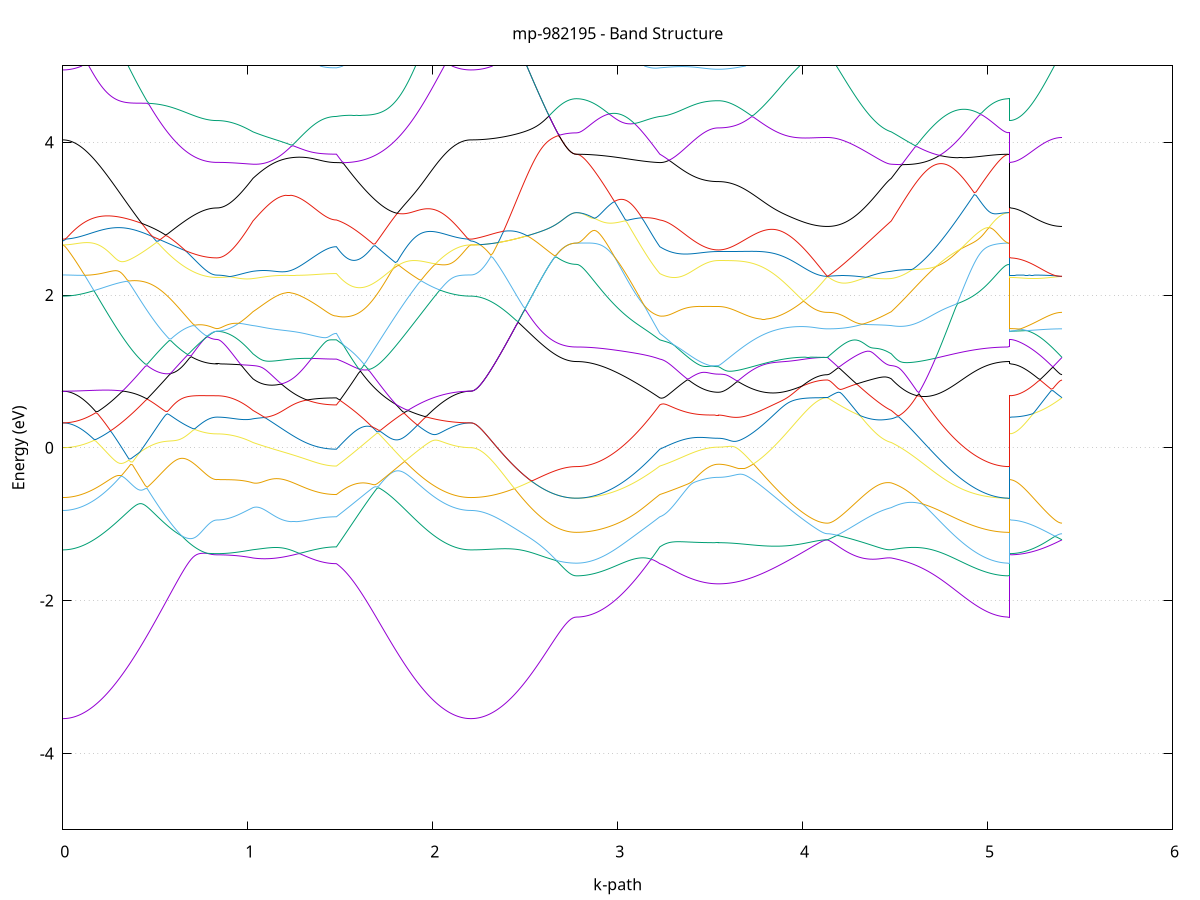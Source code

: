 set title 'mp-982195 - Band Structure'
set xlabel 'k-path'
set ylabel 'Energy (eV)'
set grid y
set yrange [-5:5]
set terminal png size 800,600
set output 'mp-982195_bands_gnuplot.png'
plot '-' using 1:2 with lines notitle, '-' using 1:2 with lines notitle, '-' using 1:2 with lines notitle, '-' using 1:2 with lines notitle, '-' using 1:2 with lines notitle, '-' using 1:2 with lines notitle, '-' using 1:2 with lines notitle, '-' using 1:2 with lines notitle, '-' using 1:2 with lines notitle, '-' using 1:2 with lines notitle, '-' using 1:2 with lines notitle, '-' using 1:2 with lines notitle, '-' using 1:2 with lines notitle, '-' using 1:2 with lines notitle, '-' using 1:2 with lines notitle, '-' using 1:2 with lines notitle, '-' using 1:2 with lines notitle, '-' using 1:2 with lines notitle, '-' using 1:2 with lines notitle, '-' using 1:2 with lines notitle, '-' using 1:2 with lines notitle, '-' using 1:2 with lines notitle, '-' using 1:2 with lines notitle, '-' using 1:2 with lines notitle, '-' using 1:2 with lines notitle, '-' using 1:2 with lines notitle, '-' using 1:2 with lines notitle, '-' using 1:2 with lines notitle, '-' using 1:2 with lines notitle, '-' using 1:2 with lines notitle, '-' using 1:2 with lines notitle, '-' using 1:2 with lines notitle, '-' using 1:2 with lines notitle, '-' using 1:2 with lines notitle, '-' using 1:2 with lines notitle, '-' using 1:2 with lines notitle, '-' using 1:2 with lines notitle, '-' using 1:2 with lines notitle, '-' using 1:2 with lines notitle, '-' using 1:2 with lines notitle, '-' using 1:2 with lines notitle, '-' using 1:2 with lines notitle, '-' using 1:2 with lines notitle, '-' using 1:2 with lines notitle, '-' using 1:2 with lines notitle, '-' using 1:2 with lines notitle, '-' using 1:2 with lines notitle, '-' using 1:2 with lines notitle
0.000000 -38.144234
0.009919 -38.144234
0.019838 -38.144234
0.029758 -38.144134
0.039677 -38.144034
0.049596 -38.143934
0.059515 -38.143834
0.069435 -38.143634
0.079354 -38.143434
0.089273 -38.143234
0.099192 -38.142934
0.109111 -38.142734
0.119031 -38.142434
0.128950 -38.142134
0.138869 -38.141834
0.148788 -38.141434
0.158708 -38.141034
0.168627 -38.140634
0.178546 -38.140234
0.188465 -38.139734
0.198384 -38.139334
0.208304 -38.138834
0.218223 -38.138334
0.228142 -38.137834
0.238061 -38.137234
0.247980 -38.136634
0.257900 -38.136134
0.267819 -38.135534
0.277738 -38.134834
0.287657 -38.134234
0.297577 -38.133634
0.307496 -38.132934
0.317415 -38.132234
0.327334 -38.131534
0.337253 -38.130834
0.347173 -38.130134
0.357092 -38.129434
0.367011 -38.128634
0.376930 -38.127934
0.386850 -38.127134
0.396769 -38.126334
0.406688 -38.125634
0.416607 -38.124834
0.426526 -38.124034
0.436446 -38.123234
0.446365 -38.122434
0.456284 -38.121534
0.466203 -38.120734
0.476123 -38.119934
0.486042 -38.119134
0.495961 -38.118334
0.505880 -38.117434
0.515799 -38.116634
0.525719 -38.115834
0.535638 -38.114934
0.545557 -38.114134
0.555476 -38.113334
0.565396 -38.112534
0.575315 -38.111734
0.585234 -38.110834
0.595153 -38.110034
0.605072 -38.109234
0.614992 -38.108534
0.624911 -38.107734
0.634830 -38.106934
0.644749 -38.106134
0.654669 -38.105434
0.664588 -38.104734
0.674507 -38.103934
0.684426 -38.103234
0.694345 -38.102534
0.704265 -38.101934
0.714184 -38.101234
0.724103 -38.100634
0.734022 -38.100034
0.743942 -38.099534
0.753861 -38.099034
0.763780 -38.098534
0.773699 -38.098134
0.783618 -38.097734
0.793538 -38.097434
0.803457 -38.097134
0.813376 -38.096934
0.823295 -38.096834
0.833214 -38.096834
0.833214 -38.096834
0.842970 -38.096834
0.852725 -38.096834
0.862480 -38.096734
0.872235 -38.096834
0.881990 -38.096934
0.891745 -38.097034
0.901500 -38.097134
0.911255 -38.097334
0.921010 -38.097534
0.930765 -38.097634
0.940520 -38.097834
0.950275 -38.098134
0.960030 -38.098334
0.969785 -38.098634
0.979540 -38.098834
0.989295 -38.099134
0.999050 -38.099434
1.008805 -38.099834
1.018560 -38.100134
1.028315 -38.100534
1.028315 -38.100534
1.038124 -38.100734
1.047933 -38.101034
1.057742 -38.101234
1.067551 -38.101534
1.077360 -38.101734
1.087169 -38.102034
1.096979 -38.102234
1.106788 -38.102434
1.116597 -38.102734
1.126406 -38.102934
1.136215 -38.103134
1.146024 -38.103334
1.155833 -38.103634
1.165642 -38.103834
1.175451 -38.104034
1.185260 -38.104234
1.195069 -38.104434
1.204878 -38.104634
1.214687 -38.104834
1.224496 -38.104934
1.234305 -38.105134
1.244114 -38.105334
1.253923 -38.105434
1.263732 -38.105634
1.273541 -38.105734
1.283350 -38.105934
1.293159 -38.106034
1.302968 -38.106234
1.312777 -38.106334
1.322586 -38.106434
1.332395 -38.106534
1.342204 -38.106634
1.352013 -38.106734
1.361822 -38.106834
1.371631 -38.106934
1.381440 -38.107034
1.391249 -38.107034
1.401058 -38.107134
1.410867 -38.107234
1.420676 -38.107234
1.430485 -38.107234
1.440294 -38.107334
1.450103 -38.107334
1.459912 -38.107334
1.469721 -38.107334
1.479530 -38.107334
1.479530 -38.107334
1.489491 -38.106634
1.499451 -38.105934
1.509412 -38.105134
1.519373 -38.104434
1.529333 -38.103734
1.539294 -38.102934
1.549255 -38.102134
1.559215 -38.102734
1.569176 -38.103634
1.579137 -38.104534
1.589097 -38.105434
1.599058 -38.106434
1.609019 -38.107334
1.618979 -38.108234
1.628940 -38.109234
1.638901 -38.110134
1.648861 -38.111134
1.658822 -38.112034
1.668783 -38.113034
1.678743 -38.113934
1.688704 -38.114834
1.698665 -38.115834
1.708625 -38.116734
1.718586 -38.117634
1.728547 -38.118534
1.738507 -38.119434
1.748468 -38.120334
1.758429 -38.121234
1.768389 -38.122134
1.778350 -38.123034
1.788311 -38.123934
1.798271 -38.124734
1.808232 -38.125634
1.818193 -38.126434
1.828153 -38.127234
1.838114 -38.128034
1.848075 -38.128834
1.858035 -38.129634
1.867996 -38.130434
1.877957 -38.131134
1.887917 -38.131934
1.897878 -38.132634
1.907839 -38.133334
1.917799 -38.133934
1.927760 -38.134634
1.937721 -38.135334
1.947681 -38.135934
1.957642 -38.136534
1.967603 -38.137134
1.977563 -38.137634
1.987524 -38.138234
1.997485 -38.138734
2.007445 -38.139234
2.017406 -38.139734
2.027367 -38.140134
2.037327 -38.140634
2.047288 -38.141034
2.057249 -38.141434
2.067209 -38.141734
2.077170 -38.142134
2.087131 -38.142434
2.097091 -38.142734
2.107052 -38.142934
2.117013 -38.143234
2.126973 -38.143434
2.136934 -38.143634
2.146895 -38.143734
2.156855 -38.143934
2.166816 -38.144034
2.176777 -38.144134
2.186737 -38.144234
2.196698 -38.144234
2.206659 -38.144234
2.206659 -38.144234
2.216490 -38.144234
2.226321 -38.144234
2.236152 -38.144134
2.245982 -38.144034
2.255813 -38.144034
2.265644 -38.143834
2.275475 -38.143734
2.285306 -38.143634
2.295137 -38.143434
2.304968 -38.143234
2.314799 -38.143034
2.324630 -38.142834
2.334461 -38.142534
2.344292 -38.142234
2.354123 -38.142034
2.363954 -38.141734
2.373785 -38.141334
2.383616 -38.141034
2.393447 -38.140734
2.403278 -38.140334
2.413108 -38.139934
2.422939 -38.139534
2.432770 -38.139134
2.442601 -38.138734
2.452432 -38.138334
2.462263 -38.137834
2.472094 -38.137434
2.481925 -38.136934
2.491756 -38.136434
2.501587 -38.136034
2.511418 -38.135534
2.521249 -38.135034
2.531080 -38.134534
2.540911 -38.134034
2.550742 -38.133534
2.560573 -38.133034
2.570404 -38.132534
2.580234 -38.132134
2.590065 -38.131634
2.599896 -38.131134
2.609727 -38.130634
2.619558 -38.130234
2.629389 -38.129734
2.639220 -38.129334
2.649051 -38.128934
2.658882 -38.128534
2.668713 -38.128134
2.678544 -38.127834
2.688375 -38.127534
2.698206 -38.127234
2.708037 -38.126934
2.717868 -38.126734
2.727699 -38.126534
2.737530 -38.126334
2.747360 -38.126234
2.757191 -38.126134
2.767022 -38.126034
2.776853 -38.126034
2.776853 -38.126034
2.786662 -38.126034
2.796471 -38.126034
2.806280 -38.125934
2.816089 -38.125834
2.825898 -38.125734
2.835707 -38.125634
2.845516 -38.125534
2.855325 -38.125434
2.865134 -38.125234
2.874943 -38.125034
2.884752 -38.124834
2.894561 -38.124634
2.904370 -38.124334
2.914179 -38.124134
2.923988 -38.123834
2.933797 -38.123534
2.943606 -38.123234
2.953415 -38.122834
2.963224 -38.122534
2.973033 -38.122134
2.982842 -38.121734
2.992651 -38.121334
3.002460 -38.120934
3.012269 -38.120434
3.022078 -38.120034
3.031887 -38.119534
3.041697 -38.119034
3.051506 -38.118534
3.061315 -38.118034
3.071124 -38.117534
3.080933 -38.116934
3.090742 -38.116434
3.100551 -38.115834
3.110360 -38.115234
3.120169 -38.114634
3.129978 -38.114034
3.139787 -38.113434
3.149596 -38.112734
3.159405 -38.112134
3.169214 -38.111534
3.179023 -38.110834
3.188832 -38.110134
3.198641 -38.109434
3.208450 -38.108734
3.218259 -38.108034
3.228068 -38.107334
3.228068 -38.107334
3.237965 -38.107034
3.247863 -38.106834
3.257760 -38.106634
3.267658 -38.106434
3.277555 -38.106234
3.287453 -38.106134
3.297351 -38.106034
3.307248 -38.106034
3.317146 -38.106034
3.327043 -38.106034
3.336941 -38.106134
3.346838 -38.106134
3.356736 -38.106234
3.366633 -38.106434
3.376531 -38.106534
3.386429 -38.106634
3.396326 -38.106734
3.406224 -38.106934
3.416121 -38.107034
3.426019 -38.107234
3.435916 -38.107334
3.445814 -38.107434
3.455711 -38.107534
3.465609 -38.107634
3.475507 -38.107734
3.485404 -38.107834
3.495302 -38.107934
3.505199 -38.107934
3.515097 -38.108034
3.524994 -38.108034
3.534892 -38.108034
3.544789 -38.108134
3.544789 -38.108134
3.554775 -38.108034
3.564761 -38.108034
3.574747 -38.108034
3.584733 -38.108034
3.594719 -38.107934
3.604705 -38.107934
3.614691 -38.107834
3.624677 -38.107734
3.634663 -38.107634
3.644649 -38.107534
3.654635 -38.107434
3.664621 -38.107334
3.674607 -38.107134
3.684593 -38.107034
3.694579 -38.106834
3.704565 -38.106634
3.714551 -38.106534
3.724537 -38.106334
3.734523 -38.106134
3.744509 -38.105934
3.754495 -38.105734
3.764481 -38.105534
3.774466 -38.105234
3.784452 -38.105034
3.794438 -38.104734
3.804424 -38.104534
3.814410 -38.104234
3.824396 -38.104034
3.834382 -38.103734
3.844368 -38.103434
3.854354 -38.103134
3.864340 -38.102934
3.874326 -38.102634
3.884312 -38.102334
3.894298 -38.102034
3.904284 -38.101734
3.914270 -38.101434
3.924256 -38.101134
3.934242 -38.100834
3.944228 -38.100534
3.954214 -38.100234
3.964200 -38.099934
3.974186 -38.099634
3.984172 -38.099334
3.994158 -38.099034
4.004144 -38.098834
4.014130 -38.098534
4.024115 -38.098234
4.034101 -38.098034
4.044087 -38.097834
4.054073 -38.097634
4.064059 -38.097434
4.074045 -38.097234
4.084031 -38.097134
4.094017 -38.096934
4.104003 -38.096934
4.113989 -38.096834
4.123975 -38.096734
4.133961 -38.096734
4.133961 -38.096734
4.143831 -38.096734
4.153702 -38.096734
4.163572 -38.096834
4.173443 -38.096834
4.183313 -38.096934
4.193183 -38.096934
4.203054 -38.097034
4.212924 -38.097134
4.222794 -38.097234
4.232665 -38.097334
4.242535 -38.097434
4.252406 -38.097434
4.262276 -38.097534
4.272146 -38.097634
4.282017 -38.097834
4.291887 -38.097934
4.301757 -38.098034
4.311628 -38.098134
4.321498 -38.098234
4.331369 -38.098334
4.341239 -38.098434
4.351109 -38.098534
4.360980 -38.098634
4.370850 -38.098834
4.380720 -38.098934
4.390591 -38.099034
4.400461 -38.099134
4.410332 -38.099334
4.420202 -38.099434
4.430072 -38.099634
4.439943 -38.099734
4.449813 -38.099934
4.459684 -38.100134
4.469554 -38.100334
4.479424 -38.100534
4.479424 -38.100534
4.489395 -38.100834
4.499365 -38.101234
4.509336 -38.101634
4.519306 -38.102134
4.529277 -38.102534
4.539247 -38.103034
4.549218 -38.103434
4.559188 -38.103934
4.569159 -38.104434
4.579130 -38.104934
4.589100 -38.105434
4.599071 -38.105934
4.609041 -38.106434
4.619012 -38.106934
4.628982 -38.107434
4.638953 -38.108034
4.648923 -38.108534
4.658894 -38.109034
4.668864 -38.109634
4.678835 -38.110134
4.688805 -38.110734
4.698776 -38.111234
4.708746 -38.111834
4.718717 -38.112334
4.728687 -38.112934
4.738658 -38.113434
4.748628 -38.114034
4.758599 -38.114534
4.768569 -38.115134
4.778540 -38.115634
4.788511 -38.116134
4.798481 -38.116634
4.808452 -38.117134
4.818422 -38.117634
4.828393 -38.118134
4.838363 -38.118634
4.848334 -38.119134
4.858304 -38.119634
4.868275 -38.120034
4.878245 -38.120434
4.888216 -38.120934
4.898186 -38.121334
4.908157 -38.121734
4.918127 -38.122134
4.928098 -38.122434
4.938068 -38.122834
4.948039 -38.123134
4.958009 -38.123434
4.967980 -38.123734
4.977950 -38.124034
4.987921 -38.124334
4.997892 -38.124534
5.007862 -38.124834
5.017833 -38.125034
5.027803 -38.125234
5.037774 -38.125334
5.047744 -38.125534
5.057715 -38.125634
5.067685 -38.125734
5.077656 -38.125834
5.087626 -38.125934
5.097597 -38.126034
5.107567 -38.126034
5.117538 -38.126034
5.117538 -38.096834
5.127369 -38.096834
5.137200 -38.096834
5.147031 -38.096834
5.156862 -38.096834
5.166693 -38.096834
5.176523 -38.096834
5.186354 -38.096834
5.196185 -38.096834
5.206016 -38.096834
5.215847 -38.096834
5.225678 -38.096834
5.235509 -38.096834
5.245340 -38.096834
5.255171 -38.096834
5.265002 -38.096834
5.274833 -38.096834
5.284664 -38.096834
5.294495 -38.096834
5.304326 -38.096834
5.314157 -38.096834
5.323988 -38.096834
5.333819 -38.096734
5.343649 -38.096734
5.353480 -38.096734
5.363311 -38.096734
5.373142 -38.096734
5.382973 -38.096734
5.392804 -38.096734
5.402635 -38.096734
e
0.000000 -38.068034
0.009919 -38.068034
0.019838 -38.068034
0.029758 -38.068134
0.039677 -38.068234
0.049596 -38.068334
0.059515 -38.068434
0.069435 -38.068534
0.079354 -38.068634
0.089273 -38.068834
0.099192 -38.069034
0.109111 -38.069234
0.119031 -38.069434
0.128950 -38.069734
0.138869 -38.069934
0.148788 -38.070234
0.158708 -38.070534
0.168627 -38.070834
0.178546 -38.071134
0.188465 -38.071534
0.198384 -38.071834
0.208304 -38.072234
0.218223 -38.072634
0.228142 -38.073034
0.238061 -38.073434
0.247980 -38.073834
0.257900 -38.074334
0.267819 -38.074734
0.277738 -38.075234
0.287657 -38.075734
0.297577 -38.076134
0.307496 -38.076634
0.317415 -38.077134
0.327334 -38.077634
0.337253 -38.078134
0.347173 -38.078734
0.357092 -38.079234
0.367011 -38.079734
0.376930 -38.080234
0.386850 -38.080834
0.396769 -38.081334
0.406688 -38.081834
0.416607 -38.082434
0.426526 -38.082934
0.436446 -38.083434
0.446365 -38.084034
0.456284 -38.084534
0.466203 -38.085034
0.476123 -38.085634
0.486042 -38.086134
0.495961 -38.086634
0.505880 -38.087134
0.515799 -38.087634
0.525719 -38.088134
0.535638 -38.088634
0.545557 -38.089134
0.555476 -38.089534
0.565396 -38.090034
0.575315 -38.090434
0.585234 -38.090934
0.595153 -38.091334
0.605072 -38.091734
0.614992 -38.092134
0.624911 -38.092534
0.634830 -38.092834
0.644749 -38.093234
0.654669 -38.093534
0.664588 -38.093934
0.674507 -38.094234
0.684426 -38.094534
0.694345 -38.094734
0.704265 -38.095034
0.714184 -38.095234
0.724103 -38.095534
0.734022 -38.095734
0.743942 -38.095934
0.753861 -38.096034
0.763780 -38.096234
0.773699 -38.096334
0.783618 -38.096434
0.793538 -38.096534
0.803457 -38.096634
0.813376 -38.096634
0.823295 -38.096634
0.833214 -38.096734
0.833214 -38.096734
0.842970 -38.096734
0.852725 -38.096734
0.862480 -38.096734
0.872235 -38.096634
0.881990 -38.096634
0.891745 -38.096434
0.901500 -38.096334
0.911255 -38.096234
0.921010 -38.096034
0.930765 -38.095834
0.940520 -38.095634
0.950275 -38.095434
0.960030 -38.095234
0.969785 -38.094934
0.979540 -38.094734
0.989295 -38.094434
0.999050 -38.094134
1.008805 -38.093834
1.018560 -38.093434
1.028315 -38.093134
1.028315 -38.093134
1.038124 -38.092934
1.047933 -38.092734
1.057742 -38.092534
1.067551 -38.092434
1.077360 -38.092334
1.087169 -38.092234
1.096979 -38.092234
1.106788 -38.092234
1.116597 -38.092334
1.126406 -38.092334
1.136215 -38.092434
1.146024 -38.092534
1.155833 -38.092634
1.165642 -38.092734
1.175451 -38.092834
1.185260 -38.092934
1.195069 -38.093134
1.204878 -38.093234
1.214687 -38.093334
1.224496 -38.093534
1.234305 -38.093634
1.244114 -38.093734
1.253923 -38.093934
1.263732 -38.094034
1.273541 -38.094134
1.283350 -38.094334
1.293159 -38.094434
1.302968 -38.094534
1.312777 -38.094634
1.322586 -38.094734
1.332395 -38.094934
1.342204 -38.095034
1.352013 -38.095034
1.361822 -38.095134
1.371631 -38.095234
1.381440 -38.095334
1.391249 -38.095434
1.401058 -38.095434
1.410867 -38.095534
1.420676 -38.095534
1.430485 -38.095634
1.440294 -38.095634
1.450103 -38.095634
1.459912 -38.095634
1.469721 -38.095734
1.479530 -38.095734
1.479530 -38.095734
1.489491 -38.096534
1.499451 -38.097334
1.509412 -38.098234
1.519373 -38.099134
1.529333 -38.100034
1.539294 -38.100834
1.549255 -38.101734
1.559215 -38.101434
1.569176 -38.100634
1.579137 -38.099934
1.589097 -38.099134
1.599058 -38.098334
1.609019 -38.097634
1.618979 -38.096834
1.628940 -38.096034
1.638901 -38.095234
1.648861 -38.094534
1.658822 -38.093734
1.668783 -38.092934
1.678743 -38.092234
1.688704 -38.091434
1.698665 -38.090734
1.708625 -38.089934
1.718586 -38.089234
1.728547 -38.088434
1.738507 -38.087734
1.748468 -38.087034
1.758429 -38.086334
1.768389 -38.085634
1.778350 -38.084934
1.788311 -38.084234
1.798271 -38.083534
1.808232 -38.082834
1.818193 -38.082134
1.828153 -38.081534
1.838114 -38.080834
1.848075 -38.080234
1.858035 -38.079634
1.867996 -38.079034
1.877957 -38.078434
1.887917 -38.077834
1.897878 -38.077234
1.907839 -38.076734
1.917799 -38.076134
1.927760 -38.075634
1.937721 -38.075134
1.947681 -38.074634
1.957642 -38.074134
1.967603 -38.073734
1.977563 -38.073234
1.987524 -38.072834
1.997485 -38.072434
2.007445 -38.072034
2.017406 -38.071634
2.027367 -38.071234
2.037327 -38.070934
2.047288 -38.070634
2.057249 -38.070334
2.067209 -38.070034
2.077170 -38.069734
2.087131 -38.069534
2.097091 -38.069234
2.107052 -38.069034
2.117013 -38.068834
2.126973 -38.068734
2.136934 -38.068534
2.146895 -38.068434
2.156855 -38.068334
2.166816 -38.068234
2.176777 -38.068134
2.186737 -38.068034
2.196698 -38.068034
2.206659 -38.068034
2.206659 -38.068034
2.216490 -38.068034
2.226321 -38.068034
2.236152 -38.068034
2.245982 -38.068034
2.255813 -38.068034
2.265644 -38.068034
2.275475 -38.068034
2.285306 -38.068034
2.295137 -38.068034
2.304968 -38.068034
2.314799 -38.068034
2.324630 -38.068034
2.334461 -38.068034
2.344292 -38.068034
2.354123 -38.068034
2.363954 -38.068034
2.373785 -38.068034
2.383616 -38.068134
2.393447 -38.068434
2.403278 -38.068834
2.413108 -38.069234
2.422939 -38.069634
2.432770 -38.070034
2.442601 -38.070434
2.452432 -38.070834
2.462263 -38.071334
2.472094 -38.071734
2.481925 -38.072234
2.491756 -38.072734
2.501587 -38.073134
2.511418 -38.073634
2.521249 -38.074134
2.531080 -38.074634
2.540911 -38.075134
2.550742 -38.075634
2.560573 -38.076134
2.570404 -38.076634
2.580234 -38.077134
2.590065 -38.077634
2.599896 -38.078134
2.609727 -38.078534
2.619558 -38.079034
2.629389 -38.079434
2.639220 -38.079934
2.649051 -38.080334
2.658882 -38.080734
2.668713 -38.081034
2.678544 -38.081434
2.688375 -38.081734
2.698206 -38.082034
2.708037 -38.082334
2.717868 -38.082534
2.727699 -38.082734
2.737530 -38.082934
2.747360 -38.083034
2.757191 -38.083134
2.767022 -38.083234
2.776853 -38.083234
2.776853 -38.083234
2.786662 -38.083234
2.796471 -38.083234
2.806280 -38.083234
2.816089 -38.083234
2.825898 -38.083234
2.835707 -38.083234
2.845516 -38.083234
2.855325 -38.083234
2.865134 -38.083234
2.874943 -38.083234
2.884752 -38.083234
2.894561 -38.083234
2.904370 -38.083234
2.914179 -38.083334
2.923988 -38.083334
2.933797 -38.083334
2.943606 -38.083434
2.953415 -38.083434
2.963224 -38.083534
2.973033 -38.083634
2.982842 -38.083734
2.992651 -38.083834
3.002460 -38.083934
3.012269 -38.084134
3.022078 -38.084334
3.031887 -38.084534
3.041697 -38.084734
3.051506 -38.085034
3.061315 -38.085334
3.071124 -38.085734
3.080933 -38.086134
3.090742 -38.086534
3.100551 -38.087034
3.110360 -38.087534
3.120169 -38.088034
3.129978 -38.088634
3.139787 -38.089234
3.149596 -38.089834
3.159405 -38.090434
3.169214 -38.091134
3.179023 -38.091834
3.188832 -38.092534
3.198641 -38.093334
3.208450 -38.094134
3.218259 -38.094934
3.228068 -38.095734
3.228068 -38.095734
3.237965 -38.096034
3.247863 -38.096334
3.257760 -38.096634
3.267658 -38.096934
3.277555 -38.097134
3.287453 -38.097334
3.297351 -38.097434
3.307248 -38.097534
3.317146 -38.097634
3.327043 -38.097734
3.336941 -38.097734
3.346838 -38.097734
3.356736 -38.097734
3.366633 -38.097734
3.376531 -38.097734
3.386429 -38.097634
3.396326 -38.097634
3.406224 -38.097534
3.416121 -38.097434
3.426019 -38.097434
3.435916 -38.097334
3.445814 -38.097334
3.455711 -38.097234
3.465609 -38.097234
3.475507 -38.097134
3.485404 -38.097134
3.495302 -38.097134
3.505199 -38.097034
3.515097 -38.097034
3.524994 -38.097034
3.534892 -38.097034
3.544789 -38.097034
3.544789 -38.097034
3.554775 -38.097034
3.564761 -38.097034
3.574747 -38.097034
3.584733 -38.097034
3.594719 -38.097034
3.604705 -38.097034
3.614691 -38.097034
3.624677 -38.097034
3.634663 -38.097034
3.644649 -38.097034
3.654635 -38.097034
3.664621 -38.097034
3.674607 -38.096934
3.684593 -38.096934
3.694579 -38.096934
3.704565 -38.096934
3.714551 -38.096934
3.724537 -38.096934
3.734523 -38.096934
3.744509 -38.096934
3.754495 -38.096934
3.764481 -38.096934
3.774466 -38.096934
3.784452 -38.096934
3.794438 -38.096934
3.804424 -38.096934
3.814410 -38.096934
3.824396 -38.096934
3.834382 -38.096934
3.844368 -38.096834
3.854354 -38.096834
3.864340 -38.096834
3.874326 -38.096834
3.884312 -38.096834
3.894298 -38.096834
3.904284 -38.096834
3.914270 -38.096834
3.924256 -38.096834
3.934242 -38.096834
3.944228 -38.096834
3.954214 -38.096834
3.964200 -38.096834
3.974186 -38.096834
3.984172 -38.096834
3.994158 -38.096834
4.004144 -38.096834
4.014130 -38.096734
4.024115 -38.096734
4.034101 -38.096734
4.044087 -38.096734
4.054073 -38.096734
4.064059 -38.096734
4.074045 -38.096734
4.084031 -38.096734
4.094017 -38.096734
4.104003 -38.096734
4.113989 -38.096734
4.123975 -38.096734
4.133961 -38.096734
4.133961 -38.096734
4.143831 -38.096734
4.153702 -38.096734
4.163572 -38.096734
4.173443 -38.096734
4.183313 -38.096734
4.193183 -38.096634
4.203054 -38.096634
4.212924 -38.096534
4.222794 -38.096534
4.232665 -38.096434
4.242535 -38.096434
4.252406 -38.096334
4.262276 -38.096234
4.272146 -38.096234
4.282017 -38.096134
4.291887 -38.096034
4.301757 -38.095934
4.311628 -38.095834
4.321498 -38.095734
4.331369 -38.095534
4.341239 -38.095434
4.351109 -38.095334
4.360980 -38.095134
4.370850 -38.095034
4.380720 -38.094934
4.390591 -38.094734
4.400461 -38.094634
4.410332 -38.094434
4.420202 -38.094234
4.430072 -38.094034
4.439943 -38.093934
4.449813 -38.093734
4.459684 -38.093534
4.469554 -38.093334
4.479424 -38.093134
4.479424 -38.093134
4.489395 -38.092734
4.499365 -38.092434
4.509336 -38.092034
4.519306 -38.091534
4.529277 -38.091134
4.539247 -38.090734
4.549218 -38.090234
4.559188 -38.089834
4.569159 -38.089334
4.579130 -38.088834
4.589100 -38.088434
4.599071 -38.087934
4.609041 -38.087434
4.619012 -38.086834
4.628982 -38.086334
4.638953 -38.085834
4.648923 -38.085334
4.658894 -38.084834
4.668864 -38.084234
4.678835 -38.083734
4.688805 -38.083134
4.698776 -38.083034
4.708746 -38.083034
4.718717 -38.083034
4.728687 -38.083034
4.738658 -38.083034
4.748628 -38.083034
4.758599 -38.083034
4.768569 -38.083034
4.778540 -38.083034
4.788511 -38.083034
4.798481 -38.083034
4.808452 -38.083034
4.818422 -38.083134
4.828393 -38.083134
4.838363 -38.083134
4.848334 -38.083134
4.858304 -38.083134
4.868275 -38.083134
4.878245 -38.083134
4.888216 -38.083134
4.898186 -38.083134
4.908157 -38.083134
4.918127 -38.083134
4.928098 -38.083134
4.938068 -38.083134
4.948039 -38.083134
4.958009 -38.083134
4.967980 -38.083234
4.977950 -38.083234
4.987921 -38.083234
4.997892 -38.083234
5.007862 -38.083234
5.017833 -38.083234
5.027803 -38.083234
5.037774 -38.083234
5.047744 -38.083234
5.057715 -38.083234
5.067685 -38.083234
5.077656 -38.083234
5.087626 -38.083234
5.097597 -38.083234
5.107567 -38.083234
5.117538 -38.083234
5.117538 -38.096734
5.127369 -38.096734
5.137200 -38.096734
5.147031 -38.096734
5.156862 -38.096734
5.166693 -38.096734
5.176523 -38.096734
5.186354 -38.096734
5.196185 -38.096734
5.206016 -38.096734
5.215847 -38.096734
5.225678 -38.096734
5.235509 -38.096734
5.245340 -38.096734
5.255171 -38.096734
5.265002 -38.096734
5.274833 -38.096734
5.284664 -38.096734
5.294495 -38.096734
5.304326 -38.096734
5.314157 -38.096734
5.323988 -38.096734
5.333819 -38.096734
5.343649 -38.096734
5.353480 -38.096734
5.363311 -38.096734
5.373142 -38.096734
5.382973 -38.096734
5.392804 -38.096734
5.402635 -38.096734
e
0.000000 -38.064834
0.009919 -38.064834
0.019838 -38.064834
0.029758 -38.064834
0.039677 -38.064934
0.049596 -38.064934
0.059515 -38.064934
0.069435 -38.064934
0.079354 -38.065034
0.089273 -38.065034
0.099192 -38.065134
0.109111 -38.065134
0.119031 -38.065234
0.128950 -38.065234
0.138869 -38.065334
0.148788 -38.065434
0.158708 -38.065534
0.168627 -38.065534
0.178546 -38.065634
0.188465 -38.065734
0.198384 -38.065834
0.208304 -38.065934
0.218223 -38.066034
0.228142 -38.066234
0.238061 -38.066334
0.247980 -38.066434
0.257900 -38.066534
0.267819 -38.066734
0.277738 -38.066834
0.287657 -38.067034
0.297577 -38.067134
0.307496 -38.067334
0.317415 -38.067534
0.327334 -38.067734
0.337253 -38.067834
0.347173 -38.068034
0.357092 -38.068234
0.367011 -38.068434
0.376930 -38.068634
0.386850 -38.068934
0.396769 -38.069134
0.406688 -38.069334
0.416607 -38.069534
0.426526 -38.069834
0.436446 -38.070034
0.446365 -38.070334
0.456284 -38.070634
0.466203 -38.070834
0.476123 -38.071134
0.486042 -38.071434
0.495961 -38.071734
0.505880 -38.072034
0.515799 -38.072334
0.525719 -38.072634
0.535638 -38.073034
0.545557 -38.073334
0.555476 -38.073634
0.565396 -38.074034
0.575315 -38.074334
0.585234 -38.074734
0.595153 -38.075134
0.605072 -38.075434
0.614992 -38.075834
0.624911 -38.076234
0.634830 -38.076634
0.644749 -38.077034
0.654669 -38.077434
0.664588 -38.077834
0.674507 -38.078234
0.684426 -38.078634
0.694345 -38.079034
0.704265 -38.079434
0.714184 -38.079734
0.724103 -38.080134
0.734022 -38.080534
0.743942 -38.080934
0.753861 -38.081234
0.763780 -38.081534
0.773699 -38.081834
0.783618 -38.082134
0.793538 -38.082334
0.803457 -38.082534
0.813376 -38.082634
0.823295 -38.082734
0.833214 -38.082734
0.833214 -38.082734
0.842970 -38.082734
0.852725 -38.082734
0.862480 -38.082734
0.872235 -38.082734
0.881990 -38.082734
0.891745 -38.082734
0.901500 -38.082734
0.911255 -38.082734
0.921010 -38.082734
0.930765 -38.082734
0.940520 -38.082734
0.950275 -38.082734
0.960030 -38.082834
0.969785 -38.082834
0.979540 -38.082834
0.989295 -38.082834
0.999050 -38.082834
1.008805 -38.082834
1.018560 -38.082834
1.028315 -38.082834
1.028315 -38.082834
1.038124 -38.082834
1.047933 -38.082734
1.057742 -38.082634
1.067551 -38.082534
1.077360 -38.082434
1.087169 -38.082234
1.096979 -38.082034
1.106788 -38.081834
1.116597 -38.081534
1.126406 -38.081334
1.136215 -38.081034
1.146024 -38.080734
1.155833 -38.080434
1.165642 -38.080134
1.175451 -38.079834
1.185260 -38.079534
1.195069 -38.079234
1.204878 -38.078934
1.214687 -38.078634
1.224496 -38.078334
1.234305 -38.078034
1.244114 -38.077734
1.253923 -38.077434
1.263732 -38.077134
1.273541 -38.076834
1.283350 -38.076634
1.293159 -38.076334
1.302968 -38.076134
1.312777 -38.075934
1.322586 -38.075634
1.332395 -38.075434
1.342204 -38.075234
1.352013 -38.075134
1.361822 -38.074934
1.371631 -38.074734
1.381440 -38.074634
1.391249 -38.074534
1.401058 -38.074334
1.410867 -38.074234
1.420676 -38.074234
1.430485 -38.074134
1.440294 -38.074034
1.450103 -38.074034
1.459912 -38.073934
1.469721 -38.073934
1.479530 -38.073934
1.479530 -38.073934
1.489491 -38.073834
1.499451 -38.073734
1.509412 -38.073534
1.519373 -38.073434
1.529333 -38.073234
1.539294 -38.073134
1.549255 -38.072934
1.559215 -38.072834
1.569176 -38.072634
1.579137 -38.072534
1.589097 -38.072334
1.599058 -38.072134
1.609019 -38.071934
1.618979 -38.071834
1.628940 -38.071634
1.638901 -38.071434
1.648861 -38.071234
1.658822 -38.071134
1.668783 -38.070934
1.678743 -38.070734
1.688704 -38.070534
1.698665 -38.070434
1.708625 -38.070234
1.718586 -38.070034
1.728547 -38.069834
1.738507 -38.069634
1.748468 -38.069534
1.758429 -38.069334
1.768389 -38.069134
1.778350 -38.068934
1.788311 -38.068834
1.798271 -38.068634
1.808232 -38.068434
1.818193 -38.068334
1.828153 -38.068134
1.838114 -38.068034
1.848075 -38.067834
1.858035 -38.067734
1.867996 -38.067534
1.877957 -38.067434
1.887917 -38.067234
1.897878 -38.067134
1.907839 -38.067034
1.917799 -38.066834
1.927760 -38.066734
1.937721 -38.066634
1.947681 -38.066434
1.957642 -38.066334
1.967603 -38.066234
1.977563 -38.066134
1.987524 -38.066034
1.997485 -38.065934
2.007445 -38.065834
2.017406 -38.065734
2.027367 -38.065634
2.037327 -38.065534
2.047288 -38.065534
2.057249 -38.065434
2.067209 -38.065334
2.077170 -38.065234
2.087131 -38.065234
2.097091 -38.065134
2.107052 -38.065134
2.117013 -38.065034
2.126973 -38.065034
2.136934 -38.064934
2.146895 -38.064934
2.156855 -38.064934
2.166816 -38.064934
2.176777 -38.064834
2.186737 -38.064834
2.196698 -38.064834
2.206659 -38.064834
2.206659 -38.064834
2.216490 -38.064834
2.226321 -38.064934
2.236152 -38.064934
2.245982 -38.065034
2.255813 -38.065134
2.265644 -38.065234
2.275475 -38.065334
2.285306 -38.065534
2.295137 -38.065734
2.304968 -38.065934
2.314799 -38.066134
2.324630 -38.066334
2.334461 -38.066534
2.344292 -38.066834
2.354123 -38.067134
2.363954 -38.067434
2.373785 -38.067734
2.383616 -38.068034
2.393447 -38.068034
2.403278 -38.068034
2.413108 -38.068034
2.422939 -38.068034
2.432770 -38.068034
2.442601 -38.068034
2.452432 -38.068034
2.462263 -38.068134
2.472094 -38.068134
2.481925 -38.068134
2.491756 -38.068134
2.501587 -38.068134
2.511418 -38.068134
2.521249 -38.068134
2.531080 -38.068134
2.540911 -38.068134
2.550742 -38.068134
2.560573 -38.068134
2.570404 -38.068134
2.580234 -38.068134
2.590065 -38.068134
2.599896 -38.068134
2.609727 -38.068134
2.619558 -38.068134
2.629389 -38.068134
2.639220 -38.068134
2.649051 -38.068134
2.658882 -38.068134
2.668713 -38.068134
2.678544 -38.068134
2.688375 -38.068134
2.698206 -38.068134
2.708037 -38.068134
2.717868 -38.068134
2.727699 -38.068134
2.737530 -38.068134
2.747360 -38.068134
2.757191 -38.068134
2.767022 -38.068134
2.776853 -38.068134
2.776853 -38.068134
2.786662 -38.068134
2.796471 -38.068234
2.806280 -38.068234
2.816089 -38.068334
2.825898 -38.068434
2.835707 -38.068534
2.845516 -38.068634
2.855325 -38.068734
2.865134 -38.068934
2.874943 -38.069134
2.884752 -38.069334
2.894561 -38.069534
2.904370 -38.069734
2.914179 -38.069934
2.923988 -38.070234
2.933797 -38.070434
2.943606 -38.070734
2.953415 -38.071034
2.963224 -38.071334
2.973033 -38.071534
2.982842 -38.071834
2.992651 -38.072134
3.002460 -38.072434
3.012269 -38.072634
3.022078 -38.072934
3.031887 -38.073134
3.041697 -38.073434
3.051506 -38.073634
3.061315 -38.073834
3.071124 -38.073934
3.080933 -38.074134
3.090742 -38.074234
3.100551 -38.074334
3.110360 -38.074434
3.120169 -38.074434
3.129978 -38.074434
3.139787 -38.074534
3.149596 -38.074534
3.159405 -38.074434
3.169214 -38.074434
3.179023 -38.074334
3.188832 -38.074334
3.198641 -38.074234
3.208450 -38.074134
3.218259 -38.074034
3.228068 -38.073934
3.228068 -38.073934
3.237965 -38.073934
3.247863 -38.073834
3.257760 -38.073734
3.267658 -38.073734
3.277555 -38.073634
3.287453 -38.073534
3.297351 -38.073434
3.307248 -38.073334
3.317146 -38.073334
3.327043 -38.073234
3.336941 -38.073134
3.346838 -38.073034
3.356736 -38.072934
3.366633 -38.072834
3.376531 -38.072734
3.386429 -38.072634
3.396326 -38.072534
3.406224 -38.072434
3.416121 -38.072434
3.426019 -38.072334
3.435916 -38.072234
3.445814 -38.072134
3.455711 -38.072134
3.465609 -38.072034
3.475507 -38.072034
3.485404 -38.071934
3.495302 -38.071934
3.505199 -38.071834
3.515097 -38.071834
3.524994 -38.071834
3.534892 -38.071834
3.544789 -38.071834
3.544789 -38.071834
3.554775 -38.071834
3.564761 -38.071834
3.574747 -38.071834
3.584733 -38.071934
3.594719 -38.071934
3.604705 -38.072034
3.614691 -38.072034
3.624677 -38.072134
3.634663 -38.072234
3.644649 -38.072334
3.654635 -38.072434
3.664621 -38.072534
3.674607 -38.072734
3.684593 -38.072834
3.694579 -38.073034
3.704565 -38.073134
3.714551 -38.073334
3.724537 -38.073534
3.734523 -38.073634
3.744509 -38.073834
3.754495 -38.074034
3.764481 -38.074334
3.774466 -38.074534
3.784452 -38.074734
3.794438 -38.074934
3.804424 -38.075234
3.814410 -38.075434
3.824396 -38.075734
3.834382 -38.075934
3.844368 -38.076234
3.854354 -38.076534
3.864340 -38.076834
3.874326 -38.077034
3.884312 -38.077334
3.894298 -38.077634
3.904284 -38.077934
3.914270 -38.078234
3.924256 -38.078534
3.934242 -38.078834
3.944228 -38.079134
3.954214 -38.079334
3.964200 -38.079634
3.974186 -38.079934
3.984172 -38.080234
3.994158 -38.080534
4.004144 -38.080734
4.014130 -38.081034
4.024115 -38.081234
4.034101 -38.081534
4.044087 -38.081734
4.054073 -38.081934
4.064059 -38.082134
4.074045 -38.082234
4.084031 -38.082434
4.094017 -38.082534
4.104003 -38.082634
4.113989 -38.082734
4.123975 -38.082734
4.133961 -38.082734
4.133961 -38.082734
4.143831 -38.082734
4.153702 -38.082734
4.163572 -38.082734
4.173443 -38.082734
4.183313 -38.082634
4.193183 -38.082634
4.203054 -38.082634
4.212924 -38.082634
4.222794 -38.082534
4.232665 -38.082534
4.242535 -38.082534
4.252406 -38.082434
4.262276 -38.082434
4.272146 -38.082434
4.282017 -38.082434
4.291887 -38.082434
4.301757 -38.082434
4.311628 -38.082434
4.321498 -38.082434
4.331369 -38.082434
4.341239 -38.082434
4.351109 -38.082434
4.360980 -38.082534
4.370850 -38.082534
4.380720 -38.082534
4.390591 -38.082634
4.400461 -38.082634
4.410332 -38.082634
4.420202 -38.082734
4.430072 -38.082734
4.439943 -38.082734
4.449813 -38.082734
4.459684 -38.082834
4.469554 -38.082834
4.479424 -38.082834
4.479424 -38.082834
4.489395 -38.082834
4.499365 -38.082834
4.509336 -38.082834
4.519306 -38.082834
4.529277 -38.082834
4.539247 -38.082834
4.549218 -38.082834
4.559188 -38.082834
4.569159 -38.082834
4.579130 -38.082934
4.589100 -38.082934
4.599071 -38.082934
4.609041 -38.082934
4.619012 -38.082934
4.628982 -38.082934
4.638953 -38.082934
4.648923 -38.082934
4.658894 -38.082934
4.668864 -38.082934
4.678835 -38.082934
4.688805 -38.082934
4.698776 -38.082634
4.708746 -38.082134
4.718717 -38.081534
4.728687 -38.081034
4.738658 -38.080534
4.748628 -38.079934
4.758599 -38.079434
4.768569 -38.078934
4.778540 -38.078334
4.788511 -38.077834
4.798481 -38.077334
4.808452 -38.076834
4.818422 -38.076334
4.828393 -38.075934
4.838363 -38.075434
4.848334 -38.074934
4.858304 -38.074534
4.868275 -38.074034
4.878245 -38.073634
4.888216 -38.073234
4.898186 -38.072834
4.908157 -38.072434
4.918127 -38.072034
4.928098 -38.071634
4.938068 -38.071334
4.948039 -38.071034
4.958009 -38.070634
4.967980 -38.070334
4.977950 -38.070134
4.987921 -38.069834
4.997892 -38.069634
5.007862 -38.069334
5.017833 -38.069134
5.027803 -38.068934
5.037774 -38.068834
5.047744 -38.068634
5.057715 -38.068534
5.067685 -38.068434
5.077656 -38.068334
5.087626 -38.068234
5.097597 -38.068234
5.107567 -38.068134
5.117538 -38.068134
5.117538 -38.082734
5.127369 -38.082734
5.137200 -38.082734
5.147031 -38.082734
5.156862 -38.082734
5.166693 -38.082734
5.176523 -38.082734
5.186354 -38.082734
5.196185 -38.082734
5.206016 -38.082734
5.215847 -38.082734
5.225678 -38.082734
5.235509 -38.082734
5.245340 -38.082734
5.255171 -38.082734
5.265002 -38.082734
5.274833 -38.082734
5.284664 -38.082734
5.294495 -38.082734
5.304326 -38.082734
5.314157 -38.082734
5.323988 -38.082734
5.333819 -38.082734
5.343649 -38.082734
5.353480 -38.082734
5.363311 -38.082734
5.373142 -38.082734
5.382973 -38.082734
5.392804 -38.082734
5.402635 -38.082734
e
0.000000 -30.560034
0.009919 -30.560034
0.019838 -30.560034
0.029758 -30.560034
0.039677 -30.560034
0.049596 -30.560034
0.059515 -30.560034
0.069435 -30.560034
0.079354 -30.560034
0.089273 -30.560034
0.099192 -30.560034
0.109111 -30.560034
0.119031 -30.560134
0.128950 -30.560134
0.138869 -30.560134
0.148788 -30.560134
0.158708 -30.560134
0.168627 -30.560134
0.178546 -30.560134
0.188465 -30.560134
0.198384 -30.560134
0.208304 -30.560134
0.218223 -30.560134
0.228142 -30.560134
0.238061 -30.560134
0.247980 -30.560134
0.257900 -30.560134
0.267819 -30.560134
0.277738 -30.560134
0.287657 -30.560134
0.297577 -30.560134
0.307496 -30.560134
0.317415 -30.560134
0.327334 -30.560134
0.337253 -30.560134
0.347173 -30.560134
0.357092 -30.560134
0.367011 -30.560134
0.376930 -30.560134
0.386850 -30.560134
0.396769 -30.560134
0.406688 -30.560134
0.416607 -30.560134
0.426526 -30.560134
0.436446 -30.560134
0.446365 -30.560134
0.456284 -30.560134
0.466203 -30.560134
0.476123 -30.560134
0.486042 -30.560134
0.495961 -30.560134
0.505880 -30.560134
0.515799 -30.560134
0.525719 -30.560134
0.535638 -30.560134
0.545557 -30.560134
0.555476 -30.560134
0.565396 -30.560134
0.575315 -30.560134
0.585234 -30.560134
0.595153 -30.560134
0.605072 -30.560034
0.614992 -30.560034
0.624911 -30.560034
0.634830 -30.560034
0.644749 -30.560034
0.654669 -30.560034
0.664588 -30.560034
0.674507 -30.560034
0.684426 -30.560034
0.694345 -30.560034
0.704265 -30.560034
0.714184 -30.560034
0.724103 -30.560034
0.734022 -30.560034
0.743942 -30.560034
0.753861 -30.560034
0.763780 -30.560034
0.773699 -30.560034
0.783618 -30.560034
0.793538 -30.560034
0.803457 -30.560034
0.813376 -30.560034
0.823295 -30.560034
0.833214 -30.560034
0.833214 -30.560034
0.842970 -30.560034
0.852725 -30.560034
0.862480 -30.560034
0.872235 -30.560034
0.881990 -30.560034
0.891745 -30.560034
0.901500 -30.560034
0.911255 -30.560034
0.921010 -30.560034
0.930765 -30.560034
0.940520 -30.560034
0.950275 -30.560034
0.960030 -30.560034
0.969785 -30.560034
0.979540 -30.560034
0.989295 -30.560134
0.999050 -30.560134
1.008805 -30.560134
1.018560 -30.560134
1.028315 -30.560134
1.028315 -30.560134
1.038124 -30.560134
1.047933 -30.560134
1.057742 -30.560134
1.067551 -30.560134
1.077360 -30.560134
1.087169 -30.560134
1.096979 -30.560134
1.106788 -30.560134
1.116597 -30.560234
1.126406 -30.560234
1.136215 -30.560234
1.146024 -30.560234
1.155833 -30.560234
1.165642 -30.560234
1.175451 -30.560234
1.185260 -30.560234
1.195069 -30.560234
1.204878 -30.560234
1.214687 -30.560234
1.224496 -30.560334
1.234305 -30.560334
1.244114 -30.560334
1.253923 -30.560334
1.263732 -30.560334
1.273541 -30.560334
1.283350 -30.560334
1.293159 -30.560334
1.302968 -30.560334
1.312777 -30.560334
1.322586 -30.560334
1.332395 -30.560334
1.342204 -30.560334
1.352013 -30.560334
1.361822 -30.560434
1.371631 -30.560434
1.381440 -30.560434
1.391249 -30.560434
1.401058 -30.560434
1.410867 -30.560434
1.420676 -30.560434
1.430485 -30.560434
1.440294 -30.560434
1.450103 -30.560434
1.459912 -30.560434
1.469721 -30.560434
1.479530 -30.560434
1.479530 -30.560434
1.489491 -30.560434
1.499451 -30.560434
1.509412 -30.560434
1.519373 -30.560434
1.529333 -30.560434
1.539294 -30.560434
1.549255 -30.560434
1.559215 -30.560334
1.569176 -30.560334
1.579137 -30.560334
1.589097 -30.560334
1.599058 -30.560334
1.609019 -30.560334
1.618979 -30.560334
1.628940 -30.560334
1.638901 -30.560334
1.648861 -30.560334
1.658822 -30.560334
1.668783 -30.560334
1.678743 -30.560334
1.688704 -30.560334
1.698665 -30.560334
1.708625 -30.560334
1.718586 -30.560334
1.728547 -30.560234
1.738507 -30.560234
1.748468 -30.560234
1.758429 -30.560234
1.768389 -30.560234
1.778350 -30.560234
1.788311 -30.560234
1.798271 -30.560234
1.808232 -30.560234
1.818193 -30.560234
1.828153 -30.560234
1.838114 -30.560234
1.848075 -30.560234
1.858035 -30.560234
1.867996 -30.560234
1.877957 -30.560234
1.887917 -30.560134
1.897878 -30.560134
1.907839 -30.560134
1.917799 -30.560134
1.927760 -30.560134
1.937721 -30.560134
1.947681 -30.560134
1.957642 -30.560134
1.967603 -30.560134
1.977563 -30.560134
1.987524 -30.560134
1.997485 -30.560134
2.007445 -30.560134
2.017406 -30.560134
2.027367 -30.560134
2.037327 -30.560134
2.047288 -30.560134
2.057249 -30.560134
2.067209 -30.560134
2.077170 -30.560134
2.087131 -30.560134
2.097091 -30.560034
2.107052 -30.560034
2.117013 -30.560034
2.126973 -30.560034
2.136934 -30.560034
2.146895 -30.560034
2.156855 -30.560034
2.166816 -30.560034
2.176777 -30.560034
2.186737 -30.560034
2.196698 -30.560034
2.206659 -30.560034
2.206659 -30.560034
2.216490 -30.560034
2.226321 -30.560034
2.236152 -30.560034
2.245982 -30.560034
2.255813 -30.560034
2.265644 -30.560034
2.275475 -30.560034
2.285306 -30.560134
2.295137 -30.560134
2.304968 -30.560134
2.314799 -30.560134
2.324630 -30.560134
2.334461 -30.560134
2.344292 -30.560134
2.354123 -30.560134
2.363954 -30.560134
2.373785 -30.560134
2.383616 -30.560134
2.393447 -30.560134
2.403278 -30.560134
2.413108 -30.560234
2.422939 -30.560234
2.432770 -30.560234
2.442601 -30.560234
2.452432 -30.560234
2.462263 -30.560234
2.472094 -30.560234
2.481925 -30.560234
2.491756 -30.560234
2.501587 -30.560334
2.511418 -30.560334
2.521249 -30.560334
2.531080 -30.560334
2.540911 -30.560334
2.550742 -30.560334
2.560573 -30.560334
2.570404 -30.560334
2.580234 -30.560334
2.590065 -30.560434
2.599896 -30.560434
2.609727 -30.560434
2.619558 -30.560434
2.629389 -30.560434
2.639220 -30.560434
2.649051 -30.560434
2.658882 -30.560434
2.668713 -30.560434
2.678544 -30.560434
2.688375 -30.560434
2.698206 -30.560434
2.708037 -30.560434
2.717868 -30.560434
2.727699 -30.560434
2.737530 -30.560434
2.747360 -30.560434
2.757191 -30.560534
2.767022 -30.560534
2.776853 -30.560534
2.776853 -30.560534
2.786662 -30.560534
2.796471 -30.560534
2.806280 -30.560534
2.816089 -30.560534
2.825898 -30.560534
2.835707 -30.560534
2.845516 -30.560534
2.855325 -30.560534
2.865134 -30.560434
2.874943 -30.560434
2.884752 -30.560434
2.894561 -30.560434
2.904370 -30.560434
2.914179 -30.560434
2.923988 -30.560434
2.933797 -30.560434
2.943606 -30.560434
2.953415 -30.560434
2.963224 -30.560434
2.973033 -30.560434
2.982842 -30.560434
2.992651 -30.560434
3.002460 -30.560434
3.012269 -30.560434
3.022078 -30.560434
3.031887 -30.560434
3.041697 -30.560434
3.051506 -30.560434
3.061315 -30.560434
3.071124 -30.560434
3.080933 -30.560434
3.090742 -30.560434
3.100551 -30.560434
3.110360 -30.560434
3.120169 -30.560434
3.129978 -30.560434
3.139787 -30.560434
3.149596 -30.560434
3.159405 -30.560434
3.169214 -30.560434
3.179023 -30.560434
3.188832 -30.560434
3.198641 -30.560434
3.208450 -30.560434
3.218259 -30.560434
3.228068 -30.560434
3.228068 -30.560434
3.237965 -30.560434
3.247863 -30.560434
3.257760 -30.560434
3.267658 -30.560434
3.277555 -30.560434
3.287453 -30.560434
3.297351 -30.560434
3.307248 -30.560434
3.317146 -30.560434
3.327043 -30.560434
3.336941 -30.560434
3.346838 -30.560434
3.356736 -30.560334
3.366633 -30.560334
3.376531 -30.560334
3.386429 -30.560334
3.396326 -30.560334
3.406224 -30.560334
3.416121 -30.560334
3.426019 -30.560334
3.435916 -30.560334
3.445814 -30.560334
3.455711 -30.560334
3.465609 -30.560334
3.475507 -30.560334
3.485404 -30.560334
3.495302 -30.560334
3.505199 -30.560334
3.515097 -30.560334
3.524994 -30.560334
3.534892 -30.560334
3.544789 -30.560334
3.544789 -30.560334
3.554775 -30.560334
3.564761 -30.560334
3.574747 -30.560334
3.584733 -30.560334
3.594719 -30.560334
3.604705 -30.560334
3.614691 -30.560334
3.624677 -30.560334
3.634663 -30.560334
3.644649 -30.560334
3.654635 -30.560334
3.664621 -30.560334
3.674607 -30.560334
3.684593 -30.560334
3.694579 -30.560334
3.704565 -30.560334
3.714551 -30.560334
3.724537 -30.560234
3.734523 -30.560234
3.744509 -30.560234
3.754495 -30.560234
3.764481 -30.560234
3.774466 -30.560234
3.784452 -30.560234
3.794438 -30.560234
3.804424 -30.560234
3.814410 -30.560234
3.824396 -30.560234
3.834382 -30.560234
3.844368 -30.560134
3.854354 -30.560134
3.864340 -30.560134
3.874326 -30.560134
3.884312 -30.560134
3.894298 -30.560134
3.904284 -30.560134
3.914270 -30.560134
3.924256 -30.560134
3.934242 -30.560134
3.944228 -30.560134
3.954214 -30.560134
3.964200 -30.560034
3.974186 -30.560034
3.984172 -30.560034
3.994158 -30.560034
4.004144 -30.560034
4.014130 -30.560034
4.024115 -30.560034
4.034101 -30.560034
4.044087 -30.560034
4.054073 -30.560034
4.064059 -30.560034
4.074045 -30.560034
4.084031 -30.560034
4.094017 -30.560034
4.104003 -30.560034
4.113989 -30.560034
4.123975 -30.560034
4.133961 -30.560034
4.133961 -30.560034
4.143831 -30.560034
4.153702 -30.560034
4.163572 -30.560034
4.173443 -30.560034
4.183313 -30.560034
4.193183 -30.560034
4.203054 -30.560034
4.212924 -30.560034
4.222794 -30.560034
4.232665 -30.560034
4.242535 -30.560034
4.252406 -30.560034
4.262276 -30.560034
4.272146 -30.560034
4.282017 -30.560034
4.291887 -30.560034
4.301757 -30.560034
4.311628 -30.560034
4.321498 -30.560034
4.331369 -30.560034
4.341239 -30.560034
4.351109 -30.560034
4.360980 -30.560034
4.370850 -30.560034
4.380720 -30.560034
4.390591 -30.560034
4.400461 -30.560034
4.410332 -30.560134
4.420202 -30.560134
4.430072 -30.560134
4.439943 -30.560134
4.449813 -30.560134
4.459684 -30.560134
4.469554 -30.560134
4.479424 -30.560134
4.479424 -30.560134
4.489395 -30.560134
4.499365 -30.560134
4.509336 -30.560134
4.519306 -30.560134
4.529277 -30.560134
4.539247 -30.560234
4.549218 -30.560234
4.559188 -30.560234
4.569159 -30.560234
4.579130 -30.560234
4.589100 -30.560234
4.599071 -30.560234
4.609041 -30.560234
4.619012 -30.560234
4.628982 -30.560234
4.638953 -30.560334
4.648923 -30.560334
4.658894 -30.560334
4.668864 -30.560334
4.678835 -30.560334
4.688805 -30.560334
4.698776 -30.560334
4.708746 -30.560334
4.718717 -30.560334
4.728687 -30.560334
4.738658 -30.560434
4.748628 -30.560434
4.758599 -30.560434
4.768569 -30.560434
4.778540 -30.560434
4.788511 -30.560434
4.798481 -30.560434
4.808452 -30.560434
4.818422 -30.560434
4.828393 -30.560434
4.838363 -30.560434
4.848334 -30.560434
4.858304 -30.560434
4.868275 -30.560434
4.878245 -30.560434
4.888216 -30.560434
4.898186 -30.560434
4.908157 -30.560434
4.918127 -30.560434
4.928098 -30.560434
4.938068 -30.560434
4.948039 -30.560434
4.958009 -30.560434
4.967980 -30.560434
4.977950 -30.560434
4.987921 -30.560434
4.997892 -30.560434
5.007862 -30.560434
5.017833 -30.560434
5.027803 -30.560434
5.037774 -30.560534
5.047744 -30.560534
5.057715 -30.560534
5.067685 -30.560534
5.077656 -30.560534
5.087626 -30.560534
5.097597 -30.560534
5.107567 -30.560534
5.117538 -30.560534
5.117538 -30.560034
5.127369 -30.560034
5.137200 -30.560034
5.147031 -30.560034
5.156862 -30.560034
5.166693 -30.560034
5.176523 -30.560034
5.186354 -30.560034
5.196185 -30.560034
5.206016 -30.560034
5.215847 -30.560034
5.225678 -30.560034
5.235509 -30.560034
5.245340 -30.560034
5.255171 -30.560034
5.265002 -30.560034
5.274833 -30.560034
5.284664 -30.560034
5.294495 -30.560034
5.304326 -30.560034
5.314157 -30.560034
5.323988 -30.560034
5.333819 -30.560034
5.343649 -30.560034
5.353480 -30.560034
5.363311 -30.560034
5.373142 -30.560034
5.382973 -30.560034
5.392804 -30.560034
5.402635 -30.560034
e
0.000000 -19.563234
0.009919 -19.563234
0.019838 -19.563234
0.029758 -19.563334
0.039677 -19.563334
0.049596 -19.563434
0.059515 -19.563534
0.069435 -19.563734
0.079354 -19.563934
0.089273 -19.564134
0.099192 -19.564334
0.109111 -19.564634
0.119031 -19.564934
0.128950 -19.565334
0.138869 -19.565734
0.148788 -19.566234
0.158708 -19.566734
0.168627 -19.567334
0.178546 -19.567934
0.188465 -19.568634
0.198384 -19.569434
0.208304 -19.570234
0.218223 -19.571134
0.228142 -19.572034
0.238061 -19.573034
0.247980 -19.574034
0.257900 -19.575134
0.267819 -19.576334
0.277738 -19.577534
0.287657 -19.578834
0.297577 -19.580134
0.307496 -19.581434
0.317415 -19.582834
0.327334 -19.584334
0.337253 -19.585834
0.347173 -19.587334
0.357092 -19.588834
0.367011 -19.590434
0.376930 -19.591934
0.386850 -19.593534
0.396769 -19.595234
0.406688 -19.596834
0.416607 -19.598434
0.426526 -19.600134
0.436446 -19.601734
0.446365 -19.603434
0.456284 -19.605034
0.466203 -19.606734
0.476123 -19.608334
0.486042 -19.609934
0.495961 -19.611534
0.505880 -19.613134
0.515799 -19.614734
0.525719 -19.616334
0.535638 -19.617834
0.545557 -19.619334
0.555476 -19.620834
0.565396 -19.622234
0.575315 -19.623634
0.585234 -19.625034
0.595153 -19.626334
0.605072 -19.627634
0.614992 -19.628934
0.624911 -19.630134
0.634830 -19.631334
0.644749 -19.632434
0.654669 -19.633534
0.664588 -19.634534
0.674507 -19.635534
0.684426 -19.636434
0.694345 -19.637334
0.704265 -19.638134
0.714184 -19.638834
0.724103 -19.639534
0.734022 -19.640234
0.743942 -19.640834
0.753861 -19.641334
0.763780 -19.641734
0.773699 -19.642134
0.783618 -19.642534
0.793538 -19.642834
0.803457 -19.643034
0.813376 -19.643134
0.823295 -19.643234
0.833214 -19.643334
0.833214 -19.643334
0.842970 -19.643134
0.852725 -19.642734
0.862480 -19.642034
0.872235 -19.641134
0.881990 -19.639934
0.891745 -19.638434
0.901500 -19.636634
0.911255 -19.634634
0.921010 -19.632334
0.930765 -19.629734
0.940520 -19.626934
0.950275 -19.623834
0.960030 -19.620534
0.969785 -19.617034
0.979540 -19.613234
0.989295 -19.609134
0.999050 -19.604934
1.008805 -19.600434
1.018560 -19.595634
1.028315 -19.590734
1.028315 -19.590734
1.038124 -19.587034
1.047933 -19.583334
1.057742 -19.579434
1.067551 -19.579534
1.077360 -19.579534
1.087169 -19.579434
1.096979 -19.579234
1.106788 -19.578834
1.116597 -19.578334
1.126406 -19.577734
1.136215 -19.577034
1.146024 -19.576234
1.155833 -19.575334
1.165642 -19.574234
1.175451 -19.573134
1.185260 -19.571834
1.195069 -19.570534
1.204878 -19.569034
1.214687 -19.567534
1.224496 -19.565834
1.234305 -19.564134
1.244114 -19.562234
1.253923 -19.560334
1.263732 -19.558334
1.273541 -19.556234
1.283350 -19.554134
1.293159 -19.551834
1.302968 -19.549534
1.312777 -19.547234
1.322586 -19.544834
1.332395 -19.542334
1.342204 -19.539934
1.352013 -19.537334
1.361822 -19.534834
1.371631 -19.532334
1.381440 -19.529734
1.391249 -19.527234
1.401058 -19.524734
1.410867 -19.522334
1.420676 -19.520034
1.430485 -19.517834
1.440294 -19.515934
1.450103 -19.514234
1.459912 -19.512934
1.469721 -19.512134
1.479530 -19.511834
1.479530 -19.511834
1.489491 -19.510834
1.499451 -19.509734
1.509412 -19.508834
1.519373 -19.507834
1.529333 -19.506934
1.539294 -19.506034
1.549255 -19.505134
1.559215 -19.504234
1.569176 -19.503334
1.579137 -19.502434
1.589097 -19.501534
1.599058 -19.500634
1.609019 -19.499634
1.618979 -19.498634
1.628940 -19.497534
1.638901 -19.496434
1.648861 -19.495334
1.658822 -19.494134
1.668783 -19.492934
1.678743 -19.495334
1.688704 -19.498834
1.698665 -19.502334
1.708625 -19.505634
1.718586 -19.508934
1.728547 -19.512034
1.738507 -19.515134
1.748468 -19.518134
1.758429 -19.521034
1.768389 -19.523734
1.778350 -19.526434
1.788311 -19.529034
1.798271 -19.531534
1.808232 -19.533934
1.818193 -19.536234
1.828153 -19.538434
1.838114 -19.540634
1.848075 -19.542634
1.858035 -19.544534
1.867996 -19.546334
1.877957 -19.548034
1.887917 -19.549634
1.897878 -19.551134
1.907839 -19.552534
1.917799 -19.553934
1.927760 -19.555134
1.937721 -19.556234
1.947681 -19.557334
1.957642 -19.558234
1.967603 -19.559134
1.977563 -19.559934
1.987524 -19.560634
1.997485 -19.561234
2.007445 -19.561734
2.017406 -19.562234
2.027367 -19.562634
2.037327 -19.562934
2.047288 -19.563234
2.057249 -19.563434
2.067209 -19.563534
2.077170 -19.563634
2.087131 -19.563734
2.097091 -19.563734
2.107052 -19.563734
2.117013 -19.563734
2.126973 -19.563634
2.136934 -19.563534
2.146895 -19.563534
2.156855 -19.563434
2.166816 -19.563334
2.176777 -19.563334
2.186737 -19.563234
2.196698 -19.563234
2.206659 -19.563234
2.206659 -19.563234
2.216490 -19.563134
2.226321 -19.562934
2.236152 -19.562534
2.245982 -19.561934
2.255813 -19.561234
2.265644 -19.560434
2.275475 -19.559434
2.285306 -19.558234
2.295137 -19.556934
2.304968 -19.555434
2.314799 -19.553834
2.324630 -19.552134
2.334461 -19.550134
2.344292 -19.548134
2.354123 -19.545934
2.363954 -19.543634
2.373785 -19.541134
2.383616 -19.538534
2.393447 -19.535834
2.403278 -19.532934
2.413108 -19.529934
2.422939 -19.529334
2.432770 -19.531634
2.442601 -19.533834
2.452432 -19.536034
2.462263 -19.538234
2.472094 -19.540434
2.481925 -19.542534
2.491756 -19.544634
2.501587 -19.546634
2.511418 -19.548634
2.521249 -19.550634
2.531080 -19.552534
2.540911 -19.554334
2.550742 -19.556134
2.560573 -19.557834
2.570404 -19.559534
2.580234 -19.561134
2.590065 -19.562634
2.599896 -19.564134
2.609727 -19.565534
2.619558 -19.566834
2.629389 -19.568034
2.639220 -19.569234
2.649051 -19.570334
2.658882 -19.571334
2.668713 -19.572334
2.678544 -19.573134
2.688375 -19.573934
2.698206 -19.574634
2.708037 -19.575234
2.717868 -19.575834
2.727699 -19.576234
2.737530 -19.576634
2.747360 -19.576934
2.757191 -19.577134
2.767022 -19.577234
2.776853 -19.577334
2.776853 -19.577334
2.786662 -19.577234
2.796471 -19.577134
2.806280 -19.576834
2.816089 -19.576434
2.825898 -19.575934
2.835707 -19.575434
2.845516 -19.574734
2.855325 -19.573934
2.865134 -19.573034
2.874943 -19.572034
2.884752 -19.570934
2.894561 -19.569734
2.904370 -19.568434
2.914179 -19.567134
2.923988 -19.565634
2.933797 -19.564134
2.943606 -19.562534
2.953415 -19.560834
2.963224 -19.559134
2.973033 -19.557334
2.982842 -19.555434
2.992651 -19.553534
3.002460 -19.551534
3.012269 -19.549534
3.022078 -19.547534
3.031887 -19.545534
3.041697 -19.543434
3.051506 -19.541334
3.061315 -19.539334
3.071124 -19.537234
3.080933 -19.535234
3.090742 -19.533234
3.100551 -19.531234
3.110360 -19.529334
3.120169 -19.527534
3.129978 -19.525734
3.139787 -19.524034
3.149596 -19.522334
3.159405 -19.520834
3.169214 -19.519334
3.179023 -19.517934
3.188832 -19.516534
3.198641 -19.515234
3.208450 -19.514034
3.218259 -19.512934
3.228068 -19.511834
3.228068 -19.511834
3.237965 -19.511434
3.247863 -19.511034
3.257760 -19.510634
3.267658 -19.510334
3.277555 -19.510134
3.287453 -19.510034
3.297351 -19.509934
3.307248 -19.510034
3.317146 -19.510134
3.327043 -19.510434
3.336941 -19.510834
3.346838 -19.511234
3.356736 -19.511834
3.366633 -19.512434
3.376531 -19.513234
3.386429 -19.513934
3.396326 -19.514734
3.406224 -19.515634
3.416121 -19.516434
3.426019 -19.517334
3.435916 -19.518134
3.445814 -19.518934
3.455711 -19.519634
3.465609 -19.520334
3.475507 -19.521034
3.485404 -19.521534
3.495302 -19.522034
3.505199 -19.522434
3.515097 -19.522834
3.524994 -19.523034
3.534892 -19.523134
3.544789 -19.523234
3.544789 -19.523234
3.554775 -19.523234
3.564761 -19.523234
3.574747 -19.523334
3.584733 -19.523434
3.594719 -19.523534
3.604705 -19.523734
3.614691 -19.523934
3.624677 -19.524234
3.634663 -19.524634
3.644649 -19.525034
3.654635 -19.525534
3.664621 -19.526234
3.674607 -19.526934
3.684593 -19.527934
3.694579 -19.529134
3.704565 -19.530434
3.714551 -19.532134
3.724537 -19.534034
3.734523 -19.536334
3.744509 -19.538934
3.754495 -19.541834
3.764481 -19.544934
3.774466 -19.548334
3.784452 -19.551934
3.794438 -19.555634
3.804424 -19.559534
3.814410 -19.563434
3.824396 -19.567434
3.834382 -19.571434
3.844368 -19.575334
3.854354 -19.579334
3.864340 -19.583134
3.874326 -19.586934
3.884312 -19.590734
3.894298 -19.594334
3.904284 -19.597934
3.914270 -19.601334
3.924256 -19.604734
3.934242 -19.607934
3.944228 -19.611034
3.954214 -19.613934
3.964200 -19.616734
3.974186 -19.619434
3.984172 -19.621934
3.994158 -19.624334
4.004144 -19.626534
4.014130 -19.628634
4.024115 -19.630534
4.034101 -19.632334
4.044087 -19.633934
4.054073 -19.635334
4.064059 -19.636634
4.074045 -19.637734
4.084031 -19.638634
4.094017 -19.639434
4.104003 -19.640034
4.113989 -19.640434
4.123975 -19.640734
4.133961 -19.640734
4.133961 -19.640734
4.143831 -19.640734
4.153702 -19.640634
4.163572 -19.640534
4.173443 -19.640334
4.183313 -19.640134
4.193183 -19.639834
4.203054 -19.639434
4.212924 -19.639034
4.222794 -19.638434
4.232665 -19.637834
4.242535 -19.637134
4.252406 -19.636334
4.262276 -19.635434
4.272146 -19.634434
4.282017 -19.633334
4.291887 -19.632234
4.301757 -19.630934
4.311628 -19.629534
4.321498 -19.628034
4.331369 -19.626434
4.341239 -19.624734
4.351109 -19.622834
4.360980 -19.620934
4.370850 -19.618934
4.380720 -19.616834
4.390591 -19.614534
4.400461 -19.612234
4.410332 -19.609834
4.420202 -19.607334
4.430072 -19.604734
4.439943 -19.602034
4.449813 -19.599234
4.459684 -19.596434
4.469554 -19.593634
4.479424 -19.590734
4.479424 -19.590734
4.489395 -19.585434
4.499365 -19.579934
4.509336 -19.580434
4.519306 -19.581034
4.529277 -19.581534
4.539247 -19.582034
4.549218 -19.582534
4.559188 -19.582934
4.569159 -19.583334
4.579130 -19.583634
4.589100 -19.583934
4.599071 -19.584234
4.609041 -19.584434
4.619012 -19.584634
4.628982 -19.584834
4.638953 -19.584934
4.648923 -19.585034
4.658894 -19.585134
4.668864 -19.585234
4.678835 -19.585234
4.688805 -19.585234
4.698776 -19.585134
4.708746 -19.585134
4.718717 -19.585034
4.728687 -19.584934
4.738658 -19.584834
4.748628 -19.584634
4.758599 -19.584534
4.768569 -19.584334
4.778540 -19.584134
4.788511 -19.583934
4.798481 -19.583734
4.808452 -19.583534
4.818422 -19.583234
4.828393 -19.583034
4.838363 -19.582734
4.848334 -19.582434
4.858304 -19.582234
4.868275 -19.581934
4.878245 -19.581634
4.888216 -19.581434
4.898186 -19.581134
4.908157 -19.580834
4.918127 -19.580534
4.928098 -19.580334
4.938068 -19.580034
4.948039 -19.579734
4.958009 -19.579534
4.967980 -19.579234
4.977950 -19.579034
4.987921 -19.578834
4.997892 -19.578634
5.007862 -19.578434
5.017833 -19.578234
5.027803 -19.578034
5.037774 -19.577934
5.047744 -19.577734
5.057715 -19.577634
5.067685 -19.577534
5.077656 -19.577434
5.087626 -19.577434
5.097597 -19.577334
5.107567 -19.577334
5.117538 -19.577334
5.117538 -19.643334
5.127369 -19.643334
5.137200 -19.643234
5.147031 -19.643234
5.156862 -19.643234
5.166693 -19.643134
5.176523 -19.643034
5.186354 -19.642934
5.196185 -19.642834
5.206016 -19.642734
5.215847 -19.642634
5.225678 -19.642534
5.235509 -19.642434
5.245340 -19.642234
5.255171 -19.642134
5.265002 -19.642034
5.274833 -19.641834
5.284664 -19.641734
5.294495 -19.641634
5.304326 -19.641434
5.314157 -19.641334
5.323988 -19.641234
5.333819 -19.641134
5.343649 -19.641034
5.353480 -19.640934
5.363311 -19.640934
5.373142 -19.640834
5.382973 -19.640834
5.392804 -19.640734
5.402635 -19.640734
e
0.000000 -19.493634
0.009919 -19.493634
0.019838 -19.493534
0.029758 -19.493434
0.039677 -19.493334
0.049596 -19.493134
0.059515 -19.492934
0.069435 -19.492634
0.079354 -19.492334
0.089273 -19.492034
0.099192 -19.491634
0.109111 -19.491134
0.119031 -19.490634
0.128950 -19.490034
0.138869 -19.489334
0.148788 -19.488634
0.158708 -19.487834
0.168627 -19.486934
0.178546 -19.485934
0.188465 -19.484934
0.198384 -19.483734
0.208304 -19.482534
0.218223 -19.481234
0.228142 -19.479834
0.238061 -19.478334
0.247980 -19.476734
0.257900 -19.475134
0.267819 -19.473334
0.277738 -19.471534
0.287657 -19.469634
0.297577 -19.467634
0.307496 -19.465534
0.317415 -19.463434
0.327334 -19.463834
0.337253 -19.467034
0.347173 -19.470234
0.357092 -19.473434
0.367011 -19.476534
0.376930 -19.479634
0.386850 -19.482734
0.396769 -19.485834
0.406688 -19.488834
0.416607 -19.491734
0.426526 -19.494634
0.436446 -19.497534
0.446365 -19.500434
0.456284 -19.503134
0.466203 -19.505934
0.476123 -19.508634
0.486042 -19.511234
0.495961 -19.513834
0.505880 -19.516334
0.515799 -19.518834
0.525719 -19.521234
0.535638 -19.523534
0.545557 -19.525834
0.555476 -19.528034
0.565396 -19.530234
0.575315 -19.532334
0.585234 -19.534334
0.595153 -19.536334
0.605072 -19.538234
0.614992 -19.540034
0.624911 -19.541734
0.634830 -19.543434
0.644749 -19.545034
0.654669 -19.546534
0.664588 -19.547934
0.674507 -19.549334
0.684426 -19.550634
0.694345 -19.551834
0.704265 -19.552934
0.714184 -19.554034
0.724103 -19.554934
0.734022 -19.555834
0.743942 -19.556634
0.753861 -19.557334
0.763780 -19.558034
0.773699 -19.558534
0.783618 -19.559034
0.793538 -19.559434
0.803457 -19.559734
0.813376 -19.559934
0.823295 -19.560034
0.833214 -19.560134
0.833214 -19.560134
0.842970 -19.560334
0.852725 -19.560834
0.862480 -19.561734
0.872235 -19.562734
0.881990 -19.563834
0.891745 -19.564934
0.901500 -19.566034
0.911255 -19.567234
0.921010 -19.568334
0.930765 -19.569434
0.940520 -19.570534
0.950275 -19.571534
0.960030 -19.572534
0.969785 -19.573534
0.979540 -19.574434
0.989295 -19.575334
0.999050 -19.576134
1.008805 -19.577034
1.018560 -19.577734
1.028315 -19.578434
1.028315 -19.578434
1.038124 -19.578934
1.047933 -19.579234
1.057742 -19.579334
1.067551 -19.575334
1.077360 -19.571234
1.087169 -19.566934
1.096979 -19.562534
1.106788 -19.558134
1.116597 -19.553534
1.126406 -19.548834
1.136215 -19.544134
1.146024 -19.539234
1.155833 -19.534334
1.165642 -19.529334
1.175451 -19.524334
1.185260 -19.519234
1.195069 -19.514034
1.204878 -19.508934
1.214687 -19.503734
1.224496 -19.498434
1.234305 -19.493234
1.244114 -19.488034
1.253923 -19.482834
1.263732 -19.477734
1.273541 -19.472634
1.283350 -19.467534
1.293159 -19.465334
1.302968 -19.464934
1.312777 -19.464834
1.322586 -19.464934
1.332395 -19.465234
1.342204 -19.465834
1.352013 -19.466634
1.361822 -19.467634
1.371631 -19.468834
1.381440 -19.470134
1.391249 -19.471634
1.401058 -19.473134
1.410867 -19.474834
1.420676 -19.476434
1.430485 -19.478034
1.440294 -19.479634
1.450103 -19.480934
1.459912 -19.482034
1.469721 -19.482734
1.479530 -19.482934
1.479530 -19.482934
1.489491 -19.479634
1.499451 -19.476334
1.509412 -19.473134
1.519373 -19.469834
1.529333 -19.466634
1.539294 -19.463434
1.549255 -19.460234
1.559215 -19.457134
1.569176 -19.454034
1.579137 -19.456034
1.589097 -19.460234
1.599058 -19.464434
1.609019 -19.468534
1.618979 -19.472634
1.628940 -19.476534
1.638901 -19.480534
1.648861 -19.484334
1.658822 -19.488034
1.668783 -19.491734
1.678743 -19.491634
1.688704 -19.490334
1.698665 -19.488934
1.708625 -19.487534
1.718586 -19.486034
1.728547 -19.484434
1.738507 -19.482834
1.748468 -19.481134
1.758429 -19.479434
1.768389 -19.477634
1.778350 -19.475734
1.788311 -19.473834
1.798271 -19.471834
1.808232 -19.469734
1.818193 -19.467634
1.828153 -19.465534
1.838114 -19.463234
1.848075 -19.460934
1.858035 -19.458634
1.867996 -19.456234
1.877957 -19.453834
1.887917 -19.451334
1.897878 -19.448734
1.907839 -19.446134
1.917799 -19.443534
1.927760 -19.445734
1.937721 -19.448934
1.947681 -19.452134
1.957642 -19.455134
1.967603 -19.458034
1.977563 -19.460834
1.987524 -19.463534
1.997485 -19.466234
2.007445 -19.468634
2.017406 -19.471034
2.027367 -19.473334
2.037327 -19.475534
2.047288 -19.477534
2.057249 -19.479434
2.067209 -19.481234
2.077170 -19.482934
2.087131 -19.484534
2.097091 -19.485934
2.107052 -19.487234
2.117013 -19.488434
2.126973 -19.489534
2.136934 -19.490534
2.146895 -19.491334
2.156855 -19.492034
2.166816 -19.492634
2.176777 -19.493034
2.186737 -19.493334
2.196698 -19.493534
2.206659 -19.493634
2.206659 -19.493634
2.216490 -19.493734
2.226321 -19.494034
2.236152 -19.494634
2.245982 -19.495334
2.255813 -19.496334
2.265644 -19.497434
2.275475 -19.498734
2.285306 -19.500234
2.295137 -19.501834
2.304968 -19.503534
2.314799 -19.505434
2.324630 -19.507334
2.334461 -19.509334
2.344292 -19.511434
2.354123 -19.513534
2.363954 -19.515734
2.373785 -19.518034
2.383616 -19.520234
2.393447 -19.522534
2.403278 -19.524834
2.413108 -19.527034
2.422939 -19.529334
2.432770 -19.531634
2.442601 -19.533834
2.452432 -19.536034
2.462263 -19.538234
2.472094 -19.540434
2.481925 -19.542534
2.491756 -19.544634
2.501587 -19.546634
2.511418 -19.548634
2.521249 -19.550634
2.531080 -19.552534
2.540911 -19.554334
2.550742 -19.556134
2.560573 -19.557834
2.570404 -19.559534
2.580234 -19.561134
2.590065 -19.562634
2.599896 -19.564134
2.609727 -19.565534
2.619558 -19.566834
2.629389 -19.568034
2.639220 -19.569234
2.649051 -19.570334
2.658882 -19.571334
2.668713 -19.572334
2.678544 -19.573134
2.688375 -19.573934
2.698206 -19.574634
2.708037 -19.575234
2.717868 -19.575834
2.727699 -19.576234
2.737530 -19.576634
2.747360 -19.576934
2.757191 -19.577134
2.767022 -19.577234
2.776853 -19.577334
2.776853 -19.577334
2.786662 -19.577234
2.796471 -19.577134
2.806280 -19.576834
2.816089 -19.576434
2.825898 -19.575934
2.835707 -19.575334
2.845516 -19.574634
2.855325 -19.573834
2.865134 -19.572934
2.874943 -19.571934
2.884752 -19.570834
2.894561 -19.569634
2.904370 -19.568334
2.914179 -19.566934
2.923988 -19.565434
2.933797 -19.563834
2.943606 -19.562134
2.953415 -19.560334
2.963224 -19.558434
2.973033 -19.556434
2.982842 -19.554334
2.992651 -19.552234
3.002460 -19.550034
3.012269 -19.547734
3.022078 -19.545334
3.031887 -19.542834
3.041697 -19.540334
3.051506 -19.537734
3.061315 -19.535034
3.071124 -19.532334
3.080933 -19.529534
3.090742 -19.526734
3.100551 -19.523834
3.110360 -19.520834
3.120169 -19.517834
3.129978 -19.514834
3.139787 -19.511734
3.149596 -19.508634
3.159405 -19.505434
3.169214 -19.502334
3.179023 -19.499134
3.188832 -19.495934
3.198641 -19.492634
3.208450 -19.489434
3.218259 -19.486234
3.228068 -19.482934
3.228068 -19.482934
3.237965 -19.481534
3.247863 -19.480034
3.257760 -19.478434
3.267658 -19.476834
3.277555 -19.475234
3.287453 -19.473634
3.297351 -19.471934
3.307248 -19.470234
3.317146 -19.468434
3.327043 -19.466734
3.336941 -19.464934
3.346838 -19.463134
3.356736 -19.461434
3.366633 -19.459634
3.376531 -19.457934
3.386429 -19.456134
3.396326 -19.454434
3.406224 -19.452834
3.416121 -19.451234
3.426019 -19.449634
3.435916 -19.448134
3.445814 -19.446734
3.455711 -19.445434
3.465609 -19.444234
3.475507 -19.443134
3.485404 -19.442134
3.495302 -19.441234
3.505199 -19.440534
3.515097 -19.439934
3.524994 -19.439534
3.534892 -19.439334
3.544789 -19.439234
3.544789 -19.439234
3.554775 -19.439434
3.564761 -19.440034
3.574747 -19.441034
3.584733 -19.442434
3.594719 -19.444134
3.604705 -19.446134
3.614691 -19.448334
3.624677 -19.450834
3.634663 -19.453534
3.644649 -19.456234
3.654635 -19.459334
3.664621 -19.463534
3.674607 -19.467634
3.684593 -19.471734
3.694579 -19.475634
3.704565 -19.479334
3.714551 -19.482734
3.724537 -19.485834
3.734523 -19.488634
3.744509 -19.491134
3.754495 -19.493234
3.764481 -19.495034
3.774466 -19.496734
3.784452 -19.499734
3.794438 -19.502734
3.804424 -19.505534
3.814410 -19.508334
3.824396 -19.511134
3.834382 -19.513734
3.844368 -19.516334
3.854354 -19.518834
3.864340 -19.521234
3.874326 -19.523534
3.884312 -19.525834
3.894298 -19.527934
3.904284 -19.530034
3.914270 -19.531934
3.924256 -19.533834
3.934242 -19.535634
3.944228 -19.537334
3.954214 -19.538834
3.964200 -19.540334
3.974186 -19.541734
3.984172 -19.543034
3.994158 -19.544234
4.004144 -19.545334
4.014130 -19.546434
4.024115 -19.547334
4.034101 -19.548134
4.044087 -19.548934
4.054073 -19.549634
4.064059 -19.550134
4.074045 -19.550734
4.084031 -19.551134
4.094017 -19.551434
4.104003 -19.551734
4.113989 -19.551934
4.123975 -19.552034
4.133961 -19.552034
4.133961 -19.552034
4.143831 -19.552034
4.153702 -19.552034
4.163572 -19.551934
4.173443 -19.551934
4.183313 -19.551934
4.193183 -19.551934
4.203054 -19.552034
4.212924 -19.552234
4.222794 -19.552534
4.232665 -19.552934
4.242535 -19.553534
4.252406 -19.554334
4.262276 -19.555234
4.272146 -19.556334
4.282017 -19.557534
4.291887 -19.558734
4.301757 -19.560134
4.311628 -19.561434
4.321498 -19.562834
4.331369 -19.564234
4.341239 -19.565534
4.351109 -19.566834
4.360980 -19.568134
4.370850 -19.569334
4.380720 -19.570534
4.390591 -19.571634
4.400461 -19.572734
4.410332 -19.573634
4.420202 -19.574534
4.430072 -19.575434
4.439943 -19.576134
4.449813 -19.576834
4.459684 -19.577534
4.469554 -19.578034
4.479424 -19.578434
4.479424 -19.578434
4.489395 -19.579134
4.499365 -19.579834
4.509336 -19.574334
4.519306 -19.568434
4.529277 -19.562334
4.539247 -19.556134
4.549218 -19.549634
4.559188 -19.543034
4.569159 -19.536334
4.579130 -19.529434
4.589100 -19.522334
4.599071 -19.515234
4.609041 -19.507934
4.619012 -19.500534
4.628982 -19.493034
4.638953 -19.485434
4.648923 -19.477734
4.658894 -19.470034
4.668864 -19.467234
4.678835 -19.464834
4.688805 -19.462434
4.698776 -19.460034
4.708746 -19.457634
4.718717 -19.455334
4.728687 -19.453034
4.738658 -19.450734
4.748628 -19.450234
4.758599 -19.455034
4.768569 -19.459934
4.778540 -19.464934
4.788511 -19.469934
4.798481 -19.474934
4.808452 -19.480034
4.818422 -19.485034
4.828393 -19.490034
4.838363 -19.495034
4.848334 -19.499934
4.858304 -19.504834
4.868275 -19.509634
4.878245 -19.514434
4.888216 -19.519034
4.898186 -19.523534
4.908157 -19.527934
4.918127 -19.532234
4.928098 -19.536334
4.938068 -19.540234
4.948039 -19.544034
4.958009 -19.547734
4.967980 -19.551134
4.977950 -19.554434
4.987921 -19.557434
4.997892 -19.560334
5.007862 -19.562934
5.017833 -19.565434
5.027803 -19.567634
5.037774 -19.569634
5.047744 -19.571434
5.057715 -19.573034
5.067685 -19.574334
5.077656 -19.575334
5.087626 -19.576234
5.097597 -19.576834
5.107567 -19.577234
5.117538 -19.577334
5.117538 -19.560134
5.127369 -19.560034
5.137200 -19.559834
5.147031 -19.559434
5.156862 -19.558934
5.166693 -19.558234
5.176523 -19.557434
5.186354 -19.556434
5.196185 -19.555334
5.206016 -19.554034
5.215847 -19.552634
5.225678 -19.551034
5.235509 -19.550034
5.245340 -19.550134
5.255171 -19.550334
5.265002 -19.550534
5.274833 -19.550734
5.284664 -19.550834
5.294495 -19.551034
5.304326 -19.551234
5.314157 -19.551334
5.323988 -19.551434
5.333819 -19.551634
5.343649 -19.551734
5.353480 -19.551834
5.363311 -19.551934
5.373142 -19.551934
5.382973 -19.552034
5.392804 -19.552034
5.402635 -19.552034
e
0.000000 -19.493634
0.009919 -19.493434
0.019838 -19.493034
0.029758 -19.492334
0.039677 -19.491434
0.049596 -19.490134
0.059515 -19.488634
0.069435 -19.486834
0.079354 -19.484734
0.089273 -19.482434
0.099192 -19.479834
0.109111 -19.477034
0.119031 -19.473934
0.128950 -19.470534
0.138869 -19.466934
0.148788 -19.463034
0.158708 -19.458934
0.168627 -19.454634
0.178546 -19.450034
0.188465 -19.445234
0.198384 -19.440234
0.208304 -19.435034
0.218223 -19.429634
0.228142 -19.430934
0.238061 -19.434234
0.247980 -19.437534
0.257900 -19.440834
0.267819 -19.444134
0.277738 -19.447534
0.287657 -19.450834
0.297577 -19.454034
0.307496 -19.457334
0.317415 -19.460634
0.327334 -19.461234
0.337253 -19.458934
0.347173 -19.456534
0.357092 -19.454134
0.367011 -19.451634
0.376930 -19.449134
0.386850 -19.446534
0.396769 -19.443834
0.406688 -19.441134
0.416607 -19.438434
0.426526 -19.435634
0.436446 -19.432834
0.446365 -19.430034
0.456284 -19.427134
0.466203 -19.424234
0.476123 -19.423134
0.486042 -19.427334
0.495961 -19.431634
0.505880 -19.436134
0.515799 -19.440834
0.525719 -19.445734
0.535638 -19.450634
0.545557 -19.455634
0.555476 -19.460634
0.565396 -19.465734
0.575315 -19.470834
0.585234 -19.475834
0.595153 -19.480834
0.605072 -19.485734
0.614992 -19.490534
0.624911 -19.495334
0.634830 -19.499834
0.644749 -19.504334
0.654669 -19.508634
0.664588 -19.512734
0.674507 -19.516634
0.684426 -19.520434
0.694345 -19.523934
0.704265 -19.527234
0.714184 -19.530334
0.724103 -19.533234
0.734022 -19.535934
0.743942 -19.538334
0.753861 -19.540534
0.763780 -19.542434
0.773699 -19.544134
0.783618 -19.545634
0.793538 -19.546734
0.803457 -19.547634
0.813376 -19.548334
0.823295 -19.548734
0.833214 -19.548834
0.833214 -19.548834
0.842970 -19.548634
0.852725 -19.547934
0.862480 -19.546834
0.872235 -19.545534
0.881990 -19.544034
0.891745 -19.542434
0.901500 -19.540734
0.911255 -19.538934
0.921010 -19.537134
0.930765 -19.535234
0.940520 -19.533234
0.950275 -19.531234
0.960030 -19.529134
0.969785 -19.527034
0.979540 -19.524934
0.989295 -19.522834
0.999050 -19.520634
1.008805 -19.518334
1.018560 -19.516134
1.028315 -19.513834
1.028315 -19.513834
1.038124 -19.512134
1.047933 -19.510434
1.057742 -19.508634
1.067551 -19.506734
1.077360 -19.504834
1.087169 -19.502834
1.096979 -19.500734
1.106788 -19.498734
1.116597 -19.496634
1.126406 -19.494434
1.136215 -19.492334
1.146024 -19.490134
1.155833 -19.488034
1.165642 -19.485834
1.175451 -19.483734
1.185260 -19.481634
1.195069 -19.479534
1.204878 -19.477534
1.214687 -19.475634
1.224496 -19.473834
1.234305 -19.472134
1.244114 -19.470534
1.253923 -19.469134
1.263732 -19.467934
1.273541 -19.466834
1.283350 -19.466034
1.293159 -19.462634
1.302968 -19.457834
1.312777 -19.453134
1.322586 -19.448534
1.332395 -19.444234
1.342204 -19.440034
1.352013 -19.436134
1.361822 -19.432434
1.371631 -19.428934
1.381440 -19.425834
1.391249 -19.422934
1.401058 -19.420334
1.410867 -19.418134
1.420676 -19.416134
1.430485 -19.414534
1.440294 -19.413234
1.450103 -19.412134
1.459912 -19.411434
1.469721 -19.411034
1.479530 -19.410834
1.479530 -19.410834
1.489491 -19.415534
1.499451 -19.420134
1.509412 -19.424834
1.519373 -19.429334
1.529333 -19.433934
1.539294 -19.438434
1.549255 -19.442934
1.559215 -19.447334
1.569176 -19.451634
1.579137 -19.450934
1.589097 -19.447934
1.599058 -19.445034
1.609019 -19.442034
1.618979 -19.439234
1.628940 -19.436434
1.638901 -19.433734
1.648861 -19.431034
1.658822 -19.428434
1.668783 -19.425934
1.678743 -19.423534
1.688704 -19.421134
1.698665 -19.418834
1.708625 -19.416634
1.718586 -19.414434
1.728547 -19.412334
1.738507 -19.410334
1.748468 -19.408434
1.758429 -19.406534
1.768389 -19.404834
1.778350 -19.403034
1.788311 -19.401434
1.798271 -19.399834
1.808232 -19.400034
1.818193 -19.404234
1.828153 -19.408434
1.838114 -19.412534
1.848075 -19.416534
1.858035 -19.420534
1.867996 -19.424334
1.877957 -19.428134
1.887917 -19.431834
1.897878 -19.435434
1.907839 -19.438934
1.917799 -19.442434
1.927760 -19.440834
1.937721 -19.440834
1.947681 -19.444034
1.957642 -19.447134
1.967603 -19.450134
1.977563 -19.453134
1.987524 -19.456134
1.997485 -19.458934
2.007445 -19.461734
2.017406 -19.464534
2.027367 -19.467134
2.037327 -19.469734
2.047288 -19.472134
2.057249 -19.474534
2.067209 -19.476834
2.077170 -19.478934
2.087131 -19.480934
2.097091 -19.482834
2.107052 -19.484634
2.117013 -19.486234
2.126973 -19.487734
2.136934 -19.489134
2.146895 -19.490234
2.156855 -19.491234
2.166816 -19.492134
2.176777 -19.492734
2.186737 -19.493234
2.196698 -19.493534
2.206659 -19.493634
2.206659 -19.493634
2.216490 -19.493734
2.226321 -19.494034
2.236152 -19.494634
2.245982 -19.495334
2.255813 -19.496334
2.265644 -19.497434
2.275475 -19.498734
2.285306 -19.500234
2.295137 -19.501834
2.304968 -19.503534
2.314799 -19.505434
2.324630 -19.507334
2.334461 -19.509334
2.344292 -19.511434
2.354123 -19.513534
2.363954 -19.515734
2.373785 -19.518034
2.383616 -19.520234
2.393447 -19.522534
2.403278 -19.524834
2.413108 -19.527034
2.422939 -19.526834
2.432770 -19.523534
2.442601 -19.520234
2.452432 -19.516734
2.462263 -19.513134
2.472094 -19.509534
2.481925 -19.505734
2.491756 -19.501834
2.501587 -19.497834
2.511418 -19.493834
2.521249 -19.489734
2.531080 -19.485534
2.540911 -19.481334
2.550742 -19.477034
2.560573 -19.472634
2.570404 -19.468334
2.580234 -19.463934
2.590065 -19.459534
2.599896 -19.455134
2.609727 -19.450734
2.619558 -19.446334
2.629389 -19.442034
2.639220 -19.437834
2.649051 -19.433634
2.658882 -19.429634
2.668713 -19.425734
2.678544 -19.422034
2.688375 -19.418434
2.698206 -19.415134
2.708037 -19.412134
2.717868 -19.409434
2.727699 -19.407034
2.737530 -19.405034
2.747360 -19.403434
2.757191 -19.402234
2.767022 -19.401534
2.776853 -19.401334
2.776853 -19.401334
2.786662 -19.401334
2.796471 -19.401434
2.806280 -19.401634
2.816089 -19.401934
2.825898 -19.402234
2.835707 -19.402634
2.845516 -19.403034
2.855325 -19.403634
2.865134 -19.404134
2.874943 -19.404734
2.884752 -19.405434
2.894561 -19.406134
2.904370 -19.406834
2.914179 -19.407534
2.923988 -19.408234
2.933797 -19.408934
2.943606 -19.409634
2.953415 -19.410334
2.963224 -19.411034
2.973033 -19.411634
2.982842 -19.412234
2.992651 -19.412834
3.002460 -19.413234
3.012269 -19.413634
3.022078 -19.413934
3.031887 -19.414134
3.041697 -19.414234
3.051506 -19.414234
3.061315 -19.414134
3.071124 -19.413834
3.080933 -19.413334
3.090742 -19.412734
3.100551 -19.412034
3.110360 -19.411034
3.120169 -19.409834
3.129978 -19.408534
3.139787 -19.407034
3.149596 -19.405234
3.159405 -19.403234
3.169214 -19.401134
3.179023 -19.398734
3.188832 -19.396134
3.198641 -19.396934
3.208450 -19.401634
3.218259 -19.406234
3.228068 -19.410834
3.228068 -19.410834
3.237965 -19.413034
3.247863 -19.415534
3.257760 -19.418034
3.267658 -19.420534
3.277555 -19.422834
3.287453 -19.425034
3.297351 -19.427034
3.307248 -19.428834
3.317146 -19.430434
3.327043 -19.431834
3.336941 -19.432934
3.346838 -19.433834
3.356736 -19.434434
3.366633 -19.434934
3.376531 -19.435134
3.386429 -19.435234
3.396326 -19.435134
3.406224 -19.434934
3.416121 -19.434534
3.426019 -19.434134
3.435916 -19.433634
3.445814 -19.433034
3.455711 -19.432434
3.465609 -19.431834
3.475507 -19.431234
3.485404 -19.430734
3.495302 -19.430234
3.505199 -19.429734
3.515097 -19.429434
3.524994 -19.429134
3.534892 -19.429034
3.544789 -19.428934
3.544789 -19.428934
3.554775 -19.429334
3.564761 -19.430334
3.574747 -19.431934
3.584733 -19.434134
3.594719 -19.436834
3.604705 -19.439934
3.614691 -19.443434
3.624677 -19.447134
3.634663 -19.451134
3.644649 -19.455234
3.654635 -19.459234
3.664621 -19.462234
3.674607 -19.465234
3.684593 -19.468434
3.694579 -19.471634
3.704565 -19.474734
3.714551 -19.477934
3.724537 -19.481134
3.734523 -19.484334
3.744509 -19.487534
3.754495 -19.490634
3.764481 -19.493734
3.774466 -19.496534
3.784452 -19.497734
3.794438 -19.498634
3.804424 -19.499434
3.814410 -19.500134
3.824396 -19.500534
3.834382 -19.500934
3.844368 -19.501234
3.854354 -19.501434
3.864340 -19.501634
3.874326 -19.501634
3.884312 -19.501734
3.894298 -19.501734
3.904284 -19.501734
3.914270 -19.501634
3.924256 -19.501634
3.934242 -19.501534
3.944228 -19.501434
3.954214 -19.501334
3.964200 -19.501234
3.974186 -19.501134
3.984172 -19.501034
3.994158 -19.500934
4.004144 -19.500834
4.014130 -19.500734
4.024115 -19.500634
4.034101 -19.500534
4.044087 -19.500434
4.054073 -19.500334
4.064059 -19.500234
4.074045 -19.500234
4.084031 -19.500134
4.094017 -19.500134
4.104003 -19.500034
4.113989 -19.500034
4.123975 -19.500034
4.133961 -19.500034
4.133961 -19.500034
4.143831 -19.503234
4.153702 -19.506334
4.163572 -19.509234
4.173443 -19.512034
4.183313 -19.514734
4.193183 -19.517134
4.203054 -19.519434
4.212924 -19.521534
4.222794 -19.523334
4.232665 -19.524834
4.242535 -19.526134
4.252406 -19.527134
4.262276 -19.527834
4.272146 -19.528334
4.282017 -19.528534
4.291887 -19.528634
4.301757 -19.528434
4.311628 -19.528234
4.321498 -19.527834
4.331369 -19.527334
4.341239 -19.526834
4.351109 -19.526234
4.360980 -19.525534
4.370850 -19.524734
4.380720 -19.524034
4.390591 -19.523234
4.400461 -19.522334
4.410332 -19.521434
4.420202 -19.520534
4.430072 -19.519534
4.439943 -19.518534
4.449813 -19.517434
4.459684 -19.516334
4.469554 -19.515134
4.479424 -19.513834
4.479424 -19.513834
4.489395 -19.511434
4.499365 -19.509134
4.509336 -19.506734
4.519306 -19.504334
4.529277 -19.501834
4.539247 -19.499434
4.549218 -19.496934
4.559188 -19.494434
4.569159 -19.492034
4.579130 -19.489534
4.589100 -19.487034
4.599071 -19.484534
4.609041 -19.482034
4.619012 -19.479534
4.628982 -19.477134
4.638953 -19.474634
4.648923 -19.472134
4.658894 -19.469734
4.668864 -19.462234
4.678835 -19.454434
4.688805 -19.446534
4.698776 -19.438634
4.708746 -19.431934
4.718717 -19.436334
4.728687 -19.440834
4.738658 -19.445434
4.748628 -19.448434
4.758599 -19.446234
4.768569 -19.444034
4.778540 -19.441834
4.788511 -19.439734
4.798481 -19.437634
4.808452 -19.435634
4.818422 -19.433634
4.828393 -19.431634
4.838363 -19.429734
4.848334 -19.427834
4.858304 -19.426034
4.868275 -19.424334
4.878245 -19.422634
4.888216 -19.420934
4.898186 -19.419334
4.908157 -19.417834
4.918127 -19.416334
4.928098 -19.414934
4.938068 -19.413634
4.948039 -19.412334
4.958009 -19.411034
4.967980 -19.409934
4.977950 -19.408834
4.987921 -19.407834
4.997892 -19.406834
5.007862 -19.406034
5.017833 -19.405134
5.027803 -19.404434
5.037774 -19.403834
5.047744 -19.403234
5.057715 -19.402734
5.067685 -19.402234
5.077656 -19.401934
5.087626 -19.401634
5.097597 -19.401434
5.107567 -19.401334
5.117538 -19.401334
5.117538 -19.548834
5.127369 -19.548834
5.137200 -19.548934
5.147031 -19.548934
5.156862 -19.549034
5.166693 -19.549034
5.176523 -19.549134
5.186354 -19.549334
5.196185 -19.549434
5.206016 -19.549534
5.215847 -19.549734
5.225678 -19.549834
5.235509 -19.549334
5.245340 -19.547534
5.255171 -19.545534
5.265002 -19.543434
5.274833 -19.541134
5.284664 -19.538734
5.294495 -19.536234
5.304326 -19.533534
5.314157 -19.530734
5.323988 -19.527834
5.333819 -19.524734
5.343649 -19.521534
5.353480 -19.518234
5.363311 -19.514834
5.373142 -19.511334
5.382973 -19.507634
5.392804 -19.503934
5.402635 -19.500034
e
0.000000 -19.375634
0.009919 -19.375834
0.019838 -19.376434
0.029758 -19.377334
0.039677 -19.378534
0.049596 -19.380034
0.059515 -19.381734
0.069435 -19.383734
0.079354 -19.386034
0.089273 -19.388334
0.099192 -19.390934
0.109111 -19.393534
0.119031 -19.396334
0.128950 -19.399234
0.138869 -19.402234
0.148788 -19.405234
0.158708 -19.408334
0.168627 -19.411434
0.178546 -19.414634
0.188465 -19.417834
0.198384 -19.421034
0.208304 -19.424334
0.218223 -19.427634
0.228142 -19.424034
0.238061 -19.418134
0.247980 -19.412134
0.257900 -19.406034
0.267819 -19.399634
0.277738 -19.393134
0.287657 -19.386534
0.297577 -19.384234
0.307496 -19.385134
0.317415 -19.386134
0.327334 -19.387234
0.337253 -19.388434
0.347173 -19.389834
0.357092 -19.391234
0.367011 -19.392834
0.376930 -19.394534
0.386850 -19.396434
0.396769 -19.398534
0.406688 -19.400834
0.416607 -19.403334
0.426526 -19.406034
0.436446 -19.408934
0.446365 -19.412134
0.456284 -19.415634
0.466203 -19.419234
0.476123 -19.421334
0.486042 -19.418434
0.495961 -19.415434
0.505880 -19.412534
0.515799 -19.409534
0.525719 -19.406534
0.535638 -19.403634
0.545557 -19.400734
0.555476 -19.397734
0.565396 -19.394834
0.575315 -19.391934
0.585234 -19.389134
0.595153 -19.386334
0.605072 -19.383534
0.614992 -19.380834
0.624911 -19.378134
0.634830 -19.375534
0.644749 -19.373034
0.654669 -19.370534
0.664588 -19.368234
0.674507 -19.365934
0.684426 -19.363734
0.694345 -19.361634
0.704265 -19.359634
0.714184 -19.359434
0.724103 -19.359934
0.734022 -19.360434
0.743942 -19.360834
0.753861 -19.361234
0.763780 -19.361534
0.773699 -19.361834
0.783618 -19.362134
0.793538 -19.362334
0.803457 -19.362434
0.813376 -19.362534
0.823295 -19.362634
0.833214 -19.362634
0.833214 -19.362634
0.842970 -19.362734
0.852725 -19.362734
0.862480 -19.362834
0.872235 -19.363034
0.881990 -19.363134
0.891745 -19.363434
0.901500 -19.363634
0.911255 -19.364034
0.921010 -19.364334
0.930765 -19.364734
0.940520 -19.365234
0.950275 -19.365734
0.960030 -19.366334
0.969785 -19.366934
0.979540 -19.367634
0.989295 -19.368434
0.999050 -19.369234
1.008805 -19.370134
1.018560 -19.371034
1.028315 -19.372134
1.028315 -19.372134
1.038124 -19.372934
1.047933 -19.373734
1.057742 -19.374534
1.067551 -19.375334
1.077360 -19.376234
1.087169 -19.377134
1.096979 -19.377934
1.106788 -19.378934
1.116597 -19.379834
1.126406 -19.380734
1.136215 -19.381734
1.146024 -19.382634
1.155833 -19.383634
1.165642 -19.384534
1.175451 -19.385534
1.185260 -19.386434
1.195069 -19.387434
1.204878 -19.388334
1.214687 -19.389134
1.224496 -19.390034
1.234305 -19.390734
1.244114 -19.391434
1.253923 -19.392034
1.263732 -19.392534
1.273541 -19.392934
1.283350 -19.393234
1.293159 -19.393334
1.302968 -19.393334
1.312777 -19.393234
1.322586 -19.392934
1.332395 -19.392534
1.342204 -19.392034
1.352013 -19.391434
1.361822 -19.390634
1.371631 -19.389934
1.381440 -19.389134
1.391249 -19.388234
1.401058 -19.387434
1.410867 -19.386734
1.420676 -19.385934
1.430485 -19.385334
1.440294 -19.384834
1.450103 -19.384334
1.459912 -19.384034
1.469721 -19.383834
1.479530 -19.383734
1.479530 -19.383734
1.489491 -19.380134
1.499451 -19.376334
1.509412 -19.372434
1.519373 -19.368234
1.529333 -19.364034
1.539294 -19.359634
1.549255 -19.355134
1.559215 -19.350434
1.569176 -19.345734
1.579137 -19.340834
1.589097 -19.335934
1.599058 -19.332234
1.609019 -19.334834
1.618979 -19.337534
1.628940 -19.340234
1.638901 -19.343034
1.648861 -19.345834
1.658822 -19.348734
1.668783 -19.351734
1.678743 -19.354734
1.688704 -19.357834
1.698665 -19.360934
1.708625 -19.364034
1.718586 -19.367234
1.728547 -19.370534
1.738507 -19.373734
1.748468 -19.377034
1.758429 -19.380434
1.768389 -19.383734
1.778350 -19.387134
1.788311 -19.391334
1.798271 -19.395734
1.808232 -19.398334
1.818193 -19.400734
1.828153 -19.404134
1.838114 -19.407534
1.848075 -19.410934
1.858035 -19.414334
1.867996 -19.417734
1.877957 -19.421134
1.887917 -19.424434
1.897878 -19.427834
1.907839 -19.431134
1.917799 -19.434434
1.927760 -19.437634
1.937721 -19.438134
1.947681 -19.435334
1.957642 -19.432534
1.967603 -19.429734
1.977563 -19.426934
1.987524 -19.424034
1.997485 -19.421134
2.007445 -19.418334
2.017406 -19.415434
2.027367 -19.412534
2.037327 -19.409634
2.047288 -19.406734
2.057249 -19.403934
2.067209 -19.401134
2.077170 -19.398334
2.087131 -19.395634
2.097091 -19.392934
2.107052 -19.390434
2.117013 -19.388034
2.126973 -19.385734
2.136934 -19.383634
2.146895 -19.381634
2.156855 -19.379934
2.166816 -19.378434
2.176777 -19.377234
2.186737 -19.376434
2.196698 -19.375834
2.206659 -19.375634
2.206659 -19.375634
2.216490 -19.375534
2.226321 -19.375134
2.236152 -19.374534
2.245982 -19.373634
2.255813 -19.372634
2.265644 -19.371234
2.275475 -19.369734
2.285306 -19.368034
2.295137 -19.366234
2.304968 -19.364234
2.314799 -19.362034
2.324630 -19.359734
2.334461 -19.357334
2.344292 -19.354834
2.354123 -19.352334
2.363954 -19.349634
2.373785 -19.346934
2.383616 -19.344134
2.393447 -19.341334
2.403278 -19.338534
2.413108 -19.335634
2.422939 -19.332734
2.432770 -19.329934
2.442601 -19.327034
2.452432 -19.324134
2.462263 -19.321234
2.472094 -19.318334
2.481925 -19.315534
2.491756 -19.312734
2.501587 -19.309934
2.511418 -19.307134
2.521249 -19.304434
2.531080 -19.301734
2.540911 -19.299734
2.550742 -19.299534
2.560573 -19.299334
2.570404 -19.299134
2.580234 -19.298934
2.590065 -19.298734
2.599896 -19.298534
2.609727 -19.298334
2.619558 -19.298234
2.629389 -19.298034
2.639220 -19.297934
2.649051 -19.297734
2.658882 -19.297634
2.668713 -19.297534
2.678544 -19.297334
2.688375 -19.297234
2.698206 -19.297134
2.708037 -19.297134
2.717868 -19.297034
2.727699 -19.296934
2.737530 -19.296934
2.747360 -19.296834
2.757191 -19.296834
2.767022 -19.296834
2.776853 -19.296834
2.776853 -19.296834
2.786662 -19.296834
2.796471 -19.296834
2.806280 -19.296934
2.816089 -19.297034
2.825898 -19.297234
2.835707 -19.297434
2.845516 -19.297734
2.855325 -19.298034
2.865134 -19.298334
2.874943 -19.298734
2.884752 -19.299234
2.894561 -19.299834
2.904370 -19.300534
2.914179 -19.301234
2.923988 -19.302134
2.933797 -19.303134
2.943606 -19.304334
2.953415 -19.305634
2.963224 -19.307234
2.973033 -19.308934
2.982842 -19.310934
2.992651 -19.313134
3.002460 -19.315534
3.012269 -19.318234
3.022078 -19.321234
3.031887 -19.324434
3.041697 -19.327734
3.051506 -19.331334
3.061315 -19.335134
3.071124 -19.339034
3.080933 -19.343034
3.090742 -19.347234
3.100551 -19.351434
3.110360 -19.355834
3.120169 -19.360234
3.129978 -19.364734
3.139787 -19.369234
3.149596 -19.373834
3.159405 -19.378434
3.169214 -19.383034
3.179023 -19.387634
3.188832 -19.392334
3.198641 -19.393334
3.208450 -19.390334
3.218259 -19.387134
3.228068 -19.383734
3.228068 -19.383734
3.237965 -19.381934
3.247863 -19.379834
3.257760 -19.377534
3.267658 -19.375134
3.277555 -19.372734
3.287453 -19.370234
3.297351 -19.367834
3.307248 -19.365534
3.317146 -19.363334
3.327043 -19.361134
3.336941 -19.359034
3.346838 -19.357134
3.356736 -19.355334
3.366633 -19.353734
3.376531 -19.352334
3.386429 -19.351134
3.396326 -19.350234
3.406224 -19.349534
3.416121 -19.349034
3.426019 -19.348834
3.435916 -19.348934
3.445814 -19.349134
3.455711 -19.349534
3.465609 -19.349934
3.475507 -19.350434
3.485404 -19.351034
3.495302 -19.351534
3.505199 -19.351934
3.515097 -19.352334
3.524994 -19.352634
3.534892 -19.352834
3.544789 -19.352834
3.544789 -19.352834
3.554775 -19.352834
3.564761 -19.352634
3.574747 -19.352334
3.584733 -19.352134
3.594719 -19.352134
3.604705 -19.352434
3.614691 -19.353234
3.624677 -19.354434
3.634663 -19.356234
3.644649 -19.358534
3.654635 -19.361234
3.664621 -19.364334
3.674607 -19.367634
3.684593 -19.371134
3.694579 -19.374834
3.704565 -19.378634
3.714551 -19.382634
3.724537 -19.386634
3.734523 -19.390634
3.744509 -19.394834
3.754495 -19.398934
3.764481 -19.403034
3.774466 -19.407234
3.784452 -19.411334
3.794438 -19.415434
3.804424 -19.419534
3.814410 -19.423634
3.824396 -19.427634
3.834382 -19.431534
3.844368 -19.435434
3.854354 -19.439234
3.864340 -19.443034
3.874326 -19.446734
3.884312 -19.450334
3.894298 -19.453834
3.904284 -19.457234
3.914270 -19.460534
3.924256 -19.463834
3.934242 -19.466934
3.944228 -19.469934
3.954214 -19.472834
3.964200 -19.475534
3.974186 -19.478234
3.984172 -19.480734
3.994158 -19.483134
4.004144 -19.485334
4.014130 -19.487434
4.024115 -19.489434
4.034101 -19.491234
4.044087 -19.492834
4.054073 -19.494334
4.064059 -19.495634
4.074045 -19.496834
4.084031 -19.497734
4.094017 -19.498534
4.104003 -19.499234
4.113989 -19.499634
4.123975 -19.499934
4.133961 -19.500034
4.133961 -19.500034
4.143831 -19.496734
4.153702 -19.493334
4.163572 -19.489834
4.173443 -19.486334
4.183313 -19.482634
4.193183 -19.478934
4.203054 -19.475234
4.212924 -19.471334
4.222794 -19.467434
4.232665 -19.463434
4.242535 -19.459434
4.252406 -19.455334
4.262276 -19.451234
4.272146 -19.447134
4.282017 -19.442934
4.291887 -19.438634
4.301757 -19.434434
4.311628 -19.430134
4.321498 -19.425834
4.331369 -19.421534
4.341239 -19.417334
4.351109 -19.413034
4.360980 -19.408734
4.370850 -19.404534
4.380720 -19.400334
4.390591 -19.396234
4.400461 -19.392234
4.410332 -19.388334
4.420202 -19.384534
4.430072 -19.381034
4.439943 -19.377834
4.449813 -19.375134
4.459684 -19.373134
4.469554 -19.372034
4.479424 -19.372134
4.479424 -19.372134
4.489395 -19.373334
4.499365 -19.374534
4.509336 -19.375934
4.519306 -19.377334
4.529277 -19.378934
4.539247 -19.380634
4.549218 -19.382434
4.559188 -19.384334
4.569159 -19.386434
4.579130 -19.388634
4.589100 -19.391034
4.599071 -19.393534
4.609041 -19.396234
4.619012 -19.399034
4.628982 -19.402034
4.638953 -19.405234
4.648923 -19.408534
4.658894 -19.412034
4.668864 -19.415634
4.678835 -19.419534
4.688805 -19.423534
4.698776 -19.427634
4.708746 -19.430734
4.718717 -19.422834
4.728687 -19.414934
4.738658 -19.407134
4.748628 -19.399234
4.758599 -19.391434
4.768569 -19.383734
4.778540 -19.376134
4.788511 -19.368534
4.798481 -19.361034
4.808452 -19.353734
4.818422 -19.346434
4.828393 -19.339334
4.838363 -19.332334
4.848334 -19.325534
4.858304 -19.318934
4.868275 -19.312434
4.878245 -19.306234
4.888216 -19.305534
4.898186 -19.304834
4.908157 -19.304134
4.918127 -19.303534
4.928098 -19.302934
4.938068 -19.302334
4.948039 -19.301734
4.958009 -19.301134
4.967980 -19.300634
4.977950 -19.300134
4.987921 -19.299734
4.997892 -19.299334
5.007862 -19.298934
5.017833 -19.298534
5.027803 -19.298234
5.037774 -19.297934
5.047744 -19.297634
5.057715 -19.297434
5.067685 -19.297234
5.077656 -19.297034
5.087626 -19.296934
5.097597 -19.296834
5.107567 -19.296834
5.117538 -19.296834
5.117538 -19.362634
5.127369 -19.364334
5.137200 -19.368334
5.147031 -19.373034
5.156862 -19.378134
5.166693 -19.383434
5.176523 -19.388734
5.186354 -19.394034
5.196185 -19.399434
5.206016 -19.404734
5.215847 -19.410034
5.225678 -19.415334
5.235509 -19.420634
5.245340 -19.425834
5.255171 -19.431034
5.265002 -19.436134
5.274833 -19.441134
5.284664 -19.446134
5.294495 -19.451134
5.304326 -19.455934
5.314157 -19.460734
5.323988 -19.465434
5.333819 -19.470134
5.343649 -19.474634
5.353480 -19.479134
5.363311 -19.483534
5.373142 -19.487734
5.382973 -19.491934
5.392804 -19.496034
5.402635 -19.500034
e
0.000000 -19.375634
0.009919 -19.375734
0.019838 -19.375734
0.029758 -19.375734
0.039677 -19.375734
0.049596 -19.375834
0.059515 -19.375834
0.069435 -19.375934
0.079354 -19.376034
0.089273 -19.376134
0.099192 -19.376234
0.109111 -19.376334
0.119031 -19.376534
0.128950 -19.376734
0.138869 -19.376834
0.148788 -19.377034
0.158708 -19.377334
0.168627 -19.377534
0.178546 -19.377834
0.188465 -19.378134
0.198384 -19.378434
0.208304 -19.378834
0.218223 -19.379234
0.228142 -19.379734
0.238061 -19.380234
0.247980 -19.380734
0.257900 -19.381334
0.267819 -19.381934
0.277738 -19.382634
0.287657 -19.383434
0.297577 -19.379734
0.307496 -19.372734
0.317415 -19.365734
0.327334 -19.358534
0.337253 -19.351234
0.347173 -19.343834
0.357092 -19.336334
0.367011 -19.328834
0.376930 -19.321234
0.386850 -19.313534
0.396769 -19.305834
0.406688 -19.298134
0.416607 -19.290334
0.426526 -19.292934
0.436446 -19.298334
0.446365 -19.303334
0.456284 -19.308134
0.466203 -19.312634
0.476123 -19.316934
0.486042 -19.320834
0.495961 -19.324434
0.505880 -19.327734
0.515799 -19.330834
0.525719 -19.333634
0.535638 -19.336234
0.545557 -19.338634
0.555476 -19.340734
0.565396 -19.342734
0.575315 -19.344634
0.585234 -19.346334
0.595153 -19.347834
0.605072 -19.349234
0.614992 -19.350634
0.624911 -19.351834
0.634830 -19.352934
0.644749 -19.354034
0.654669 -19.354934
0.664588 -19.355834
0.674507 -19.356734
0.684426 -19.357434
0.694345 -19.358134
0.704265 -19.358834
0.714184 -19.357734
0.724103 -19.356034
0.734022 -19.354334
0.743942 -19.352834
0.753861 -19.351534
0.763780 -19.350334
0.773699 -19.349234
0.783618 -19.348334
0.793538 -19.347534
0.803457 -19.347034
0.813376 -19.346534
0.823295 -19.346334
0.833214 -19.346234
0.833214 -19.346234
0.842970 -19.346234
0.852725 -19.346134
0.862480 -19.346034
0.872235 -19.345934
0.881990 -19.345834
0.891745 -19.345634
0.901500 -19.345434
0.911255 -19.345134
0.921010 -19.344934
0.930765 -19.344634
0.940520 -19.344234
0.950275 -19.343834
0.960030 -19.343434
0.969785 -19.343034
0.979540 -19.342634
0.989295 -19.342134
0.999050 -19.341634
1.008805 -19.341034
1.018560 -19.340534
1.028315 -19.339934
1.028315 -19.339934
1.038124 -19.339534
1.047933 -19.339134
1.057742 -19.338834
1.067551 -19.338634
1.077360 -19.338434
1.087169 -19.338234
1.096979 -19.338134
1.106788 -19.338034
1.116597 -19.338034
1.126406 -19.338034
1.136215 -19.338034
1.146024 -19.338034
1.155833 -19.338034
1.165642 -19.338034
1.175451 -19.338134
1.185260 -19.338134
1.195069 -19.338134
1.204878 -19.338134
1.214687 -19.338134
1.224496 -19.338034
1.234305 -19.337934
1.244114 -19.337734
1.253923 -19.337534
1.263732 -19.337234
1.273541 -19.336834
1.283350 -19.336334
1.293159 -19.335734
1.302968 -19.335034
1.312777 -19.334234
1.322586 -19.333234
1.332395 -19.332134
1.342204 -19.330834
1.352013 -19.329334
1.361822 -19.327734
1.371631 -19.325934
1.381440 -19.323934
1.391249 -19.321834
1.401058 -19.319534
1.410867 -19.317334
1.420676 -19.315034
1.430485 -19.312734
1.440294 -19.310734
1.450103 -19.308934
1.459912 -19.307534
1.469721 -19.306634
1.479530 -19.306334
1.479530 -19.306334
1.489491 -19.308134
1.499451 -19.309934
1.509412 -19.311834
1.519373 -19.313834
1.529333 -19.315934
1.539294 -19.318034
1.549255 -19.320234
1.559215 -19.322434
1.569176 -19.324834
1.579137 -19.327234
1.589097 -19.329734
1.599058 -19.330934
1.609019 -19.325834
1.618979 -19.320734
1.628940 -19.315534
1.638901 -19.319934
1.648861 -19.324934
1.658822 -19.329934
1.668783 -19.334834
1.678743 -19.339734
1.688704 -19.344634
1.698665 -19.349534
1.708625 -19.354334
1.718586 -19.359134
1.728547 -19.363834
1.738507 -19.368534
1.748468 -19.373234
1.758429 -19.377834
1.768389 -19.382434
1.778350 -19.386934
1.788311 -19.390434
1.798271 -19.393834
1.808232 -19.397334
1.818193 -19.396934
1.828153 -19.395534
1.838114 -19.394234
1.848075 -19.393034
1.858035 -19.391834
1.867996 -19.390734
1.877957 -19.389634
1.887917 -19.388634
1.897878 -19.387634
1.907839 -19.386734
1.917799 -19.385934
1.927760 -19.385134
1.937721 -19.384334
1.947681 -19.383634
1.957642 -19.382934
1.967603 -19.382234
1.977563 -19.381634
1.987524 -19.381134
1.997485 -19.380534
2.007445 -19.380034
2.017406 -19.379634
2.027367 -19.379134
2.037327 -19.378734
2.047288 -19.378434
2.057249 -19.378034
2.067209 -19.377734
2.077170 -19.377434
2.087131 -19.377134
2.097091 -19.376934
2.107052 -19.376734
2.117013 -19.376534
2.126973 -19.376334
2.136934 -19.376134
2.146895 -19.376034
2.156855 -19.375934
2.166816 -19.375834
2.176777 -19.375734
2.186737 -19.375734
2.196698 -19.375734
2.206659 -19.375634
2.206659 -19.375634
2.216490 -19.375534
2.226321 -19.375134
2.236152 -19.374534
2.245982 -19.373634
2.255813 -19.372634
2.265644 -19.371234
2.275475 -19.369734
2.285306 -19.368034
2.295137 -19.366234
2.304968 -19.364234
2.314799 -19.362034
2.324630 -19.359734
2.334461 -19.357334
2.344292 -19.354834
2.354123 -19.352334
2.363954 -19.349634
2.373785 -19.346934
2.383616 -19.344134
2.393447 -19.341334
2.403278 -19.338534
2.413108 -19.335634
2.422939 -19.332734
2.432770 -19.329934
2.442601 -19.327034
2.452432 -19.324134
2.462263 -19.321234
2.472094 -19.318334
2.481925 -19.315534
2.491756 -19.312734
2.501587 -19.309934
2.511418 -19.307134
2.521249 -19.304434
2.531080 -19.301734
2.540911 -19.299134
2.550742 -19.296634
2.560573 -19.294134
2.570404 -19.291634
2.580234 -19.289334
2.590065 -19.287034
2.599896 -19.284834
2.609727 -19.282634
2.619558 -19.280634
2.629389 -19.278734
2.639220 -19.276834
2.649051 -19.275134
2.658882 -19.273434
2.668713 -19.271934
2.678544 -19.270534
2.688375 -19.269234
2.698206 -19.268134
2.708037 -19.267034
2.717868 -19.266134
2.727699 -19.265334
2.737530 -19.264734
2.747360 -19.264234
2.757191 -19.263934
2.767022 -19.263634
2.776853 -19.263634
2.776853 -19.263634
2.786662 -19.263634
2.796471 -19.263534
2.806280 -19.263534
2.816089 -19.263434
2.825898 -19.263334
2.835707 -19.263234
2.845516 -19.263134
2.855325 -19.263034
2.865134 -19.262834
2.874943 -19.262634
2.884752 -19.262434
2.894561 -19.262234
2.904370 -19.262034
2.914179 -19.261734
2.923988 -19.261534
2.933797 -19.261234
2.943606 -19.260834
2.953415 -19.260834
2.963224 -19.263334
2.973033 -19.265834
2.982842 -19.268234
2.992651 -19.270534
3.002460 -19.272634
3.012269 -19.274634
3.022078 -19.276534
3.031887 -19.278234
3.041697 -19.279934
3.051506 -19.281434
3.061315 -19.282834
3.071124 -19.284234
3.080933 -19.285534
3.090742 -19.286834
3.100551 -19.288034
3.110360 -19.289334
3.120169 -19.290534
3.129978 -19.291834
3.139787 -19.293034
3.149596 -19.294334
3.159405 -19.295734
3.169214 -19.297034
3.179023 -19.298534
3.188832 -19.299934
3.198641 -19.301434
3.208450 -19.303034
3.218259 -19.304634
3.228068 -19.306334
3.228068 -19.306334
3.237965 -19.307134
3.247863 -19.308034
3.257760 -19.308934
3.267658 -19.309934
3.277555 -19.310934
3.287453 -19.312034
3.297351 -19.313134
3.307248 -19.314334
3.317146 -19.315534
3.327043 -19.316734
3.336941 -19.317934
3.346838 -19.319034
3.356736 -19.320134
3.366633 -19.321134
3.376531 -19.322134
3.386429 -19.322934
3.396326 -19.323534
3.406224 -19.324034
3.416121 -19.324334
3.426019 -19.324434
3.435916 -19.324334
3.445814 -19.324134
3.455711 -19.323834
3.465609 -19.323534
3.475507 -19.323134
3.485404 -19.322734
3.495302 -19.322334
3.505199 -19.322034
3.515097 -19.321734
3.524994 -19.321534
3.534892 -19.321434
3.544789 -19.321334
3.544789 -19.321334
3.554775 -19.321434
3.564761 -19.321734
3.574747 -19.322034
3.584733 -19.322434
3.594719 -19.322634
3.604705 -19.322634
3.614691 -19.322234
3.624677 -19.321334
3.634663 -19.319934
3.644649 -19.318134
3.654635 -19.315934
3.664621 -19.313334
3.674607 -19.310634
3.684593 -19.307734
3.694579 -19.304634
3.704565 -19.301434
3.714551 -19.298134
3.724537 -19.294834
3.734523 -19.291534
3.744509 -19.288134
3.754495 -19.284734
3.764481 -19.281434
3.774466 -19.278034
3.784452 -19.274734
3.794438 -19.271434
3.804424 -19.268234
3.814410 -19.265034
3.824396 -19.261834
3.834382 -19.258734
3.844368 -19.255734
3.854354 -19.252734
3.864340 -19.249834
3.874326 -19.247034
3.884312 -19.244334
3.894298 -19.241734
3.904284 -19.239134
3.914270 -19.236634
3.924256 -19.234234
3.934242 -19.232034
3.944228 -19.229834
3.954214 -19.227734
3.964200 -19.225734
3.974186 -19.223834
3.984172 -19.222034
3.994158 -19.220434
4.004144 -19.218834
4.014130 -19.217334
4.024115 -19.216034
4.034101 -19.214834
4.044087 -19.213734
4.054073 -19.212734
4.064059 -19.211834
4.074045 -19.211034
4.084031 -19.210434
4.094017 -19.209834
4.104003 -19.209434
4.113989 -19.209134
4.123975 -19.208934
4.133961 -19.208934
4.133961 -19.208934
4.143831 -19.212234
4.153702 -19.215634
4.163572 -19.219034
4.173443 -19.222634
4.183313 -19.226234
4.193183 -19.230034
4.203054 -19.233834
4.212924 -19.237634
4.222794 -19.241634
4.232665 -19.245534
4.242535 -19.249634
4.252406 -19.253734
4.262276 -19.257934
4.272146 -19.262134
4.282017 -19.266334
4.291887 -19.270634
4.301757 -19.274934
4.311628 -19.279234
4.321498 -19.283634
4.331369 -19.288034
4.341239 -19.292334
4.351109 -19.296734
4.360980 -19.301134
4.370850 -19.305434
4.380720 -19.309734
4.390591 -19.314034
4.400461 -19.318134
4.410332 -19.322234
4.420202 -19.326134
4.430072 -19.329834
4.439943 -19.333234
4.449813 -19.336134
4.459684 -19.338334
4.469554 -19.339634
4.479424 -19.339934
4.479424 -19.339934
4.489395 -19.339234
4.499365 -19.338634
4.509336 -19.337934
4.519306 -19.337234
4.529277 -19.336534
4.539247 -19.335734
4.549218 -19.334934
4.559188 -19.334234
4.569159 -19.333434
4.579130 -19.332534
4.589100 -19.331734
4.599071 -19.330834
4.609041 -19.330034
4.619012 -19.329134
4.628982 -19.328234
4.638953 -19.327334
4.648923 -19.326434
4.658894 -19.325534
4.668864 -19.324634
4.678835 -19.323734
4.688805 -19.322734
4.698776 -19.321834
4.708746 -19.320934
4.718717 -19.319934
4.728687 -19.319034
4.738658 -19.318134
4.748628 -19.317234
4.758599 -19.316334
4.768569 -19.315434
4.778540 -19.314534
4.788511 -19.313634
4.798481 -19.312734
4.808452 -19.311834
4.818422 -19.311034
4.828393 -19.310134
4.838363 -19.309334
4.848334 -19.308534
4.858304 -19.307734
4.868275 -19.307034
4.878245 -19.306134
4.888216 -19.300034
4.898186 -19.294134
4.908157 -19.288434
4.918127 -19.282934
4.928098 -19.277734
4.938068 -19.272734
4.948039 -19.268034
4.958009 -19.263534
4.967980 -19.260134
4.977950 -19.260634
4.987921 -19.261034
4.997892 -19.261434
5.007862 -19.261834
5.017833 -19.262134
5.027803 -19.262434
5.037774 -19.262634
5.047744 -19.262934
5.057715 -19.263134
5.067685 -19.263234
5.077656 -19.263334
5.087626 -19.263434
5.097597 -19.263534
5.107567 -19.263634
5.117538 -19.263634
5.117538 -19.346234
5.127369 -19.344534
5.137200 -19.340634
5.147031 -19.335834
5.156862 -19.330734
5.166693 -19.325534
5.176523 -19.320234
5.186354 -19.314834
5.196185 -19.309534
5.206016 -19.304134
5.215847 -19.298834
5.225678 -19.293534
5.235509 -19.288334
5.245340 -19.283134
5.255171 -19.277934
5.265002 -19.272834
5.274833 -19.267734
5.284664 -19.262734
5.294495 -19.257834
5.304326 -19.252934
5.314157 -19.248134
5.323988 -19.243434
5.333819 -19.238834
5.343649 -19.234234
5.353480 -19.229834
5.363311 -19.225434
5.373142 -19.221134
5.382973 -19.216934
5.392804 -19.212934
5.402635 -19.208934
e
0.000000 -19.304834
0.009919 -19.304634
0.019838 -19.304134
0.029758 -19.303334
0.039677 -19.302234
0.049596 -19.300834
0.059515 -19.299234
0.069435 -19.297434
0.079354 -19.295534
0.089273 -19.293434
0.099192 -19.291134
0.109111 -19.288834
0.119031 -19.286334
0.128950 -19.283834
0.138869 -19.281334
0.148788 -19.278734
0.158708 -19.276134
0.168627 -19.273434
0.178546 -19.270734
0.188465 -19.268034
0.198384 -19.265334
0.208304 -19.262634
0.218223 -19.259934
0.228142 -19.257134
0.238061 -19.254434
0.247980 -19.251734
0.257900 -19.249034
0.267819 -19.246334
0.277738 -19.243634
0.287657 -19.241034
0.297577 -19.238334
0.307496 -19.235734
0.317415 -19.233134
0.327334 -19.230534
0.337253 -19.236534
0.347173 -19.243234
0.357092 -19.249834
0.367011 -19.256434
0.376930 -19.262934
0.386850 -19.269234
0.396769 -19.275534
0.406688 -19.281534
0.416607 -19.287334
0.426526 -19.282534
0.436446 -19.274734
0.446365 -19.266934
0.456284 -19.259134
0.466203 -19.251434
0.476123 -19.243734
0.486042 -19.236134
0.495961 -19.228534
0.505880 -19.221034
0.515799 -19.213534
0.525719 -19.206234
0.535638 -19.199034
0.545557 -19.191934
0.555476 -19.184934
0.565396 -19.178134
0.575315 -19.174634
0.585234 -19.172834
0.595153 -19.171134
0.605072 -19.169434
0.614992 -19.167834
0.624911 -19.166234
0.634830 -19.164734
0.644749 -19.163334
0.654669 -19.161934
0.664588 -19.160534
0.674507 -19.159334
0.684426 -19.158134
0.694345 -19.156934
0.704265 -19.155834
0.714184 -19.154834
0.724103 -19.153934
0.734022 -19.153034
0.743942 -19.152334
0.753861 -19.151634
0.763780 -19.150934
0.773699 -19.150434
0.783618 -19.149934
0.793538 -19.149534
0.803457 -19.149234
0.813376 -19.149034
0.823295 -19.148934
0.833214 -19.148834
0.833214 -19.148834
0.842970 -19.148934
0.852725 -19.149034
0.862480 -19.149134
0.872235 -19.149434
0.881990 -19.149734
0.891745 -19.150134
0.901500 -19.150534
0.911255 -19.151034
0.921010 -19.151634
0.930765 -19.152234
0.940520 -19.152934
0.950275 -19.153734
0.960030 -19.154534
0.969785 -19.155434
0.979540 -19.156434
0.989295 -19.157434
0.999050 -19.158534
1.008805 -19.159734
1.018560 -19.160834
1.028315 -19.162134
1.028315 -19.162134
1.038124 -19.163034
1.047933 -19.164134
1.057742 -19.165134
1.067551 -19.166334
1.077360 -19.167534
1.087169 -19.168734
1.096979 -19.170034
1.106788 -19.171434
1.116597 -19.172834
1.126406 -19.174334
1.136215 -19.175834
1.146024 -19.177434
1.155833 -19.179034
1.165642 -19.180734
1.175451 -19.182534
1.185260 -19.184334
1.195069 -19.186134
1.204878 -19.188134
1.214687 -19.190134
1.224496 -19.192234
1.234305 -19.194434
1.244114 -19.196734
1.253923 -19.199134
1.263732 -19.201634
1.273541 -19.204134
1.283350 -19.206634
1.293159 -19.209234
1.302968 -19.211734
1.312777 -19.214234
1.322586 -19.216634
1.332395 -19.219034
1.342204 -19.221334
1.352013 -19.223534
1.361822 -19.225634
1.371631 -19.227634
1.381440 -19.229534
1.391249 -19.231234
1.401058 -19.232834
1.410867 -19.234334
1.420676 -19.235534
1.430485 -19.236634
1.440294 -19.237634
1.450103 -19.238334
1.459912 -19.239134
1.469721 -19.240434
1.479530 -19.240834
1.479530 -19.240834
1.489491 -19.245634
1.499451 -19.250434
1.509412 -19.255234
1.519373 -19.260134
1.529333 -19.265034
1.539294 -19.269934
1.549255 -19.274934
1.559215 -19.279934
1.569176 -19.284934
1.579137 -19.289934
1.589097 -19.294934
1.599058 -19.299934
1.609019 -19.304934
1.618979 -19.309934
1.628940 -19.314934
1.638901 -19.310334
1.648861 -19.305034
1.658822 -19.299734
1.668783 -19.294434
1.678743 -19.289234
1.688704 -19.283934
1.698665 -19.278734
1.708625 -19.273534
1.718586 -19.268434
1.728547 -19.263534
1.738507 -19.258634
1.748468 -19.254034
1.758429 -19.249734
1.768389 -19.245834
1.778350 -19.242434
1.788311 -19.239634
1.798271 -19.237534
1.808232 -19.236234
1.818193 -19.235534
1.828153 -19.235534
1.838114 -19.235834
1.848075 -19.236534
1.858035 -19.237534
1.867996 -19.238734
1.877957 -19.240134
1.887917 -19.241634
1.897878 -19.243334
1.907839 -19.245034
1.917799 -19.246934
1.927760 -19.248834
1.937721 -19.250934
1.947681 -19.253034
1.957642 -19.255234
1.967603 -19.257434
1.977563 -19.259734
1.987524 -19.262034
1.997485 -19.264434
2.007445 -19.266834
2.017406 -19.269234
2.027367 -19.271734
2.037327 -19.274234
2.047288 -19.276734
2.057249 -19.279234
2.067209 -19.281634
2.077170 -19.284134
2.087131 -19.286534
2.097091 -19.288934
2.107052 -19.291234
2.117013 -19.293434
2.126973 -19.295534
2.136934 -19.297434
2.146895 -19.299234
2.156855 -19.300834
2.166816 -19.302234
2.176777 -19.303334
2.186737 -19.304134
2.196698 -19.304634
2.206659 -19.304834
2.206659 -19.304834
2.216490 -19.304834
2.226321 -19.304734
2.236152 -19.304734
2.245982 -19.304734
2.255813 -19.304634
2.265644 -19.304534
2.275475 -19.304534
2.285306 -19.304434
2.295137 -19.304334
2.304968 -19.304234
2.314799 -19.304134
2.324630 -19.303934
2.334461 -19.303834
2.344292 -19.303734
2.354123 -19.303534
2.363954 -19.303434
2.373785 -19.303234
2.383616 -19.303034
2.393447 -19.302834
2.403278 -19.302634
2.413108 -19.302434
2.422939 -19.302234
2.432770 -19.302034
2.442601 -19.301834
2.452432 -19.301634
2.462263 -19.301434
2.472094 -19.301234
2.481925 -19.301034
2.491756 -19.300834
2.501587 -19.300634
2.511418 -19.300334
2.521249 -19.300134
2.531080 -19.299934
2.540911 -19.299134
2.550742 -19.296634
2.560573 -19.294134
2.570404 -19.291634
2.580234 -19.289334
2.590065 -19.287034
2.599896 -19.284834
2.609727 -19.282634
2.619558 -19.280634
2.629389 -19.278734
2.639220 -19.276834
2.649051 -19.275134
2.658882 -19.273434
2.668713 -19.271934
2.678544 -19.270534
2.688375 -19.269234
2.698206 -19.268134
2.708037 -19.267034
2.717868 -19.266134
2.727699 -19.265334
2.737530 -19.264734
2.747360 -19.264234
2.757191 -19.263934
2.767022 -19.263634
2.776853 -19.263634
2.776853 -19.263634
2.786662 -19.263534
2.796471 -19.263434
2.806280 -19.263134
2.816089 -19.262834
2.825898 -19.262334
2.835707 -19.261834
2.845516 -19.261234
2.855325 -19.260534
2.865134 -19.259734
2.874943 -19.258834
2.884752 -19.257834
2.894561 -19.256834
2.904370 -19.255834
2.914179 -19.254634
2.923988 -19.253434
2.933797 -19.255534
2.943606 -19.258134
2.953415 -19.260534
2.963224 -19.260134
2.973033 -19.259734
2.982842 -19.259334
2.992651 -19.258934
3.002460 -19.258434
3.012269 -19.257934
3.022078 -19.257434
3.031887 -19.256934
3.041697 -19.256334
3.051506 -19.255734
3.061315 -19.255134
3.071124 -19.254534
3.080933 -19.253834
3.090742 -19.253134
3.100551 -19.252434
3.110360 -19.251634
3.120169 -19.250834
3.129978 -19.249934
3.139787 -19.249034
3.149596 -19.248134
3.159405 -19.247234
3.169214 -19.246134
3.179023 -19.245134
3.188832 -19.244034
3.198641 -19.242934
3.208450 -19.241734
3.218259 -19.240534
3.228068 -19.240834
3.228068 -19.240834
3.237965 -19.243634
3.247863 -19.246634
3.257760 -19.249634
3.267658 -19.252634
3.277555 -19.255634
3.287453 -19.258634
3.297351 -19.261634
3.307248 -19.264534
3.317146 -19.267534
3.327043 -19.270434
3.336941 -19.273234
3.346838 -19.276134
3.356736 -19.278834
3.366633 -19.281534
3.376531 -19.284234
3.386429 -19.286834
3.396326 -19.289334
3.406224 -19.291734
3.416121 -19.294034
3.426019 -19.296234
3.435916 -19.298234
3.445814 -19.300234
3.455711 -19.302034
3.465609 -19.303734
3.475507 -19.305234
3.485404 -19.306534
3.495302 -19.307634
3.505199 -19.308634
3.515097 -19.309334
3.524994 -19.309934
3.534892 -19.310234
3.544789 -19.310334
3.544789 -19.310334
3.554775 -19.310034
3.564761 -19.309034
3.574747 -19.307534
3.584733 -19.305434
3.594719 -19.302934
3.604705 -19.300034
3.614691 -19.296734
3.624677 -19.293334
3.634663 -19.289734
3.644649 -19.286034
3.654635 -19.282234
3.664621 -19.278534
3.674607 -19.274834
3.684593 -19.271234
3.694579 -19.267834
3.704565 -19.264434
3.714551 -19.261334
3.724537 -19.258434
3.734523 -19.255634
3.744509 -19.253034
3.754495 -19.250634
3.764481 -19.248334
3.774466 -19.246234
3.784452 -19.244234
3.794438 -19.242434
3.804424 -19.240634
3.814410 -19.238934
3.824396 -19.237334
3.834382 -19.235834
3.844368 -19.234334
3.854354 -19.232934
3.864340 -19.231634
3.874326 -19.230234
3.884312 -19.228934
3.894298 -19.227734
3.904284 -19.226434
3.914270 -19.225234
3.924256 -19.224034
3.934242 -19.222934
3.944228 -19.221734
3.954214 -19.220634
3.964200 -19.219534
3.974186 -19.218534
3.984172 -19.217534
3.994158 -19.216534
4.004144 -19.215534
4.014130 -19.214634
4.024115 -19.213834
4.034101 -19.213034
4.044087 -19.212334
4.054073 -19.211634
4.064059 -19.211034
4.074045 -19.210434
4.084031 -19.210034
4.094017 -19.209634
4.104003 -19.209334
4.113989 -19.209134
4.123975 -19.208934
4.133961 -19.208934
4.133961 -19.208934
4.143831 -19.205734
4.153702 -19.202634
4.163572 -19.199634
4.173443 -19.196834
4.183313 -19.194134
4.193183 -19.191534
4.203054 -19.189034
4.212924 -19.186734
4.222794 -19.184434
4.232665 -19.182334
4.242535 -19.180334
4.252406 -19.178434
4.262276 -19.176634
4.272146 -19.175034
4.282017 -19.173434
4.291887 -19.171934
4.301757 -19.170534
4.311628 -19.169234
4.321498 -19.168034
4.331369 -19.166834
4.341239 -19.165834
4.351109 -19.164834
4.360980 -19.164034
4.370850 -19.163234
4.380720 -19.162534
4.390591 -19.161934
4.400461 -19.161434
4.410332 -19.161034
4.420202 -19.160734
4.430072 -19.160634
4.439943 -19.160634
4.449813 -19.160734
4.459684 -19.161034
4.469554 -19.161534
4.479424 -19.162134
4.479424 -19.162134
4.489395 -19.163434
4.499365 -19.164834
4.509336 -19.166334
4.519306 -19.167834
4.529277 -19.169434
4.539247 -19.171034
4.549218 -19.172634
4.559188 -19.174334
4.569159 -19.176134
4.579130 -19.177934
4.589100 -19.179734
4.599071 -19.181634
4.609041 -19.183534
4.619012 -19.185434
4.628982 -19.189434
4.638953 -19.193634
4.648923 -19.197734
4.658894 -19.201734
4.668864 -19.205534
4.678835 -19.209234
4.688805 -19.212834
4.698776 -19.216234
4.708746 -19.219434
4.718717 -19.222534
4.728687 -19.225434
4.738658 -19.228234
4.748628 -19.230834
4.758599 -19.233334
4.768569 -19.235634
4.778540 -19.237834
4.788511 -19.239934
4.798481 -19.241834
4.808452 -19.243634
4.818422 -19.245334
4.828393 -19.246934
4.838363 -19.248334
4.848334 -19.249734
4.858304 -19.251034
4.868275 -19.252234
4.878245 -19.253334
4.888216 -19.254334
4.898186 -19.255234
4.908157 -19.256134
4.918127 -19.256934
4.928098 -19.257634
4.938068 -19.258334
4.948039 -19.259034
4.958009 -19.259634
4.967980 -19.259234
4.977950 -19.255334
4.987921 -19.255834
4.997892 -19.256934
5.007862 -19.258034
5.017833 -19.258934
5.027803 -19.259834
5.037774 -19.260634
5.047744 -19.261334
5.057715 -19.261934
5.067685 -19.262434
5.077656 -19.262834
5.087626 -19.263134
5.097597 -19.263434
5.107567 -19.263534
5.117538 -19.263634
5.117538 -19.148834
5.127369 -19.148934
5.137200 -19.149134
5.147031 -19.149534
5.156862 -19.150034
5.166693 -19.150734
5.176523 -19.151534
5.186354 -19.152534
5.196185 -19.153634
5.206016 -19.154934
5.215847 -19.156334
5.225678 -19.157934
5.235509 -19.159634
5.245340 -19.161434
5.255171 -19.163434
5.265002 -19.165534
5.274833 -19.167834
5.284664 -19.170234
5.294495 -19.172734
5.304326 -19.175434
5.314157 -19.178234
5.323988 -19.181134
5.333819 -19.184234
5.343649 -19.187334
5.353480 -19.190634
5.363311 -19.194134
5.373142 -19.197634
5.382973 -19.201234
5.392804 -19.205034
5.402635 -19.208934
e
0.000000 -19.090634
0.009919 -19.090834
0.019838 -19.091234
0.029758 -19.092034
0.039677 -19.093134
0.049596 -19.094434
0.059515 -19.096134
0.069435 -19.098134
0.079354 -19.100334
0.089273 -19.102934
0.099192 -19.105734
0.109111 -19.108834
0.119031 -19.112234
0.128950 -19.115834
0.138869 -19.119734
0.148788 -19.123934
0.158708 -19.128334
0.168627 -19.132934
0.178546 -19.137834
0.188465 -19.142934
0.198384 -19.148134
0.208304 -19.153634
0.218223 -19.159334
0.228142 -19.165134
0.238061 -19.171134
0.247980 -19.177234
0.257900 -19.183534
0.267819 -19.189934
0.277738 -19.196334
0.287657 -19.202934
0.297577 -19.209634
0.307496 -19.216234
0.317415 -19.223034
0.327334 -19.229734
0.337253 -19.227934
0.347173 -19.225434
0.357092 -19.222834
0.367011 -19.220334
0.376930 -19.217834
0.386850 -19.215434
0.396769 -19.212934
0.406688 -19.210534
0.416607 -19.208234
0.426526 -19.205834
0.436446 -19.203534
0.446365 -19.201234
0.456284 -19.198934
0.466203 -19.196734
0.476123 -19.194534
0.486042 -19.192334
0.495961 -19.190234
0.505880 -19.188134
0.515799 -19.186134
0.525719 -19.184034
0.535638 -19.182134
0.545557 -19.180134
0.555476 -19.178234
0.565396 -19.176434
0.575315 -19.171434
0.585234 -19.164834
0.595153 -19.158534
0.605072 -19.152334
0.614992 -19.146334
0.624911 -19.140534
0.634830 -19.134934
0.644749 -19.129534
0.654669 -19.124334
0.664588 -19.119434
0.674507 -19.115834
0.684426 -19.117134
0.694345 -19.118434
0.704265 -19.119734
0.714184 -19.120934
0.724103 -19.122034
0.734022 -19.123034
0.743942 -19.123934
0.753861 -19.124834
0.763780 -19.125634
0.773699 -19.126334
0.783618 -19.126934
0.793538 -19.127434
0.803457 -19.127734
0.813376 -19.128034
0.823295 -19.128234
0.833214 -19.128234
0.833214 -19.128234
0.842970 -19.128234
0.852725 -19.128234
0.862480 -19.128234
0.872235 -19.128234
0.881990 -19.128234
0.891745 -19.128234
0.901500 -19.128234
0.911255 -19.128234
0.921010 -19.128234
0.930765 -19.128234
0.940520 -19.128234
0.950275 -19.128134
0.960030 -19.128134
0.969785 -19.128134
0.979540 -19.128134
0.989295 -19.128034
0.999050 -19.128034
1.008805 -19.128034
1.018560 -19.128034
1.028315 -19.127934
1.028315 -19.127934
1.038124 -19.127934
1.047933 -19.127934
1.057742 -19.130934
1.067551 -19.133934
1.077360 -19.137034
1.087169 -19.140134
1.096979 -19.143234
1.106788 -19.146334
1.116597 -19.149534
1.126406 -19.152734
1.136215 -19.155834
1.146024 -19.159034
1.155833 -19.162134
1.165642 -19.165234
1.175451 -19.168334
1.185260 -19.171334
1.195069 -19.174334
1.204878 -19.177134
1.214687 -19.179934
1.224496 -19.182634
1.234305 -19.185134
1.244114 -19.187534
1.253923 -19.189734
1.263732 -19.191834
1.273541 -19.193834
1.283350 -19.195634
1.293159 -19.197434
1.302968 -19.199034
1.312777 -19.200634
1.322586 -19.202134
1.332395 -19.203534
1.342204 -19.204834
1.352013 -19.206134
1.361822 -19.207234
1.371631 -19.208334
1.381440 -19.211434
1.391249 -19.215834
1.401058 -19.220034
1.410867 -19.224134
1.420676 -19.227934
1.430485 -19.231534
1.440294 -19.234634
1.450103 -19.237234
1.459912 -19.238834
1.469721 -19.239134
1.479530 -19.239234
1.479530 -19.239234
1.489491 -19.237934
1.499451 -19.236534
1.509412 -19.235034
1.519373 -19.233534
1.529333 -19.231934
1.539294 -19.230334
1.549255 -19.228634
1.559215 -19.226934
1.569176 -19.225034
1.579137 -19.223234
1.589097 -19.221234
1.599058 -19.219234
1.609019 -19.217234
1.618979 -19.215134
1.628940 -19.212934
1.638901 -19.210634
1.648861 -19.208334
1.658822 -19.207734
1.668783 -19.207934
1.678743 -19.208134
1.688704 -19.208434
1.698665 -19.208634
1.708625 -19.208934
1.718586 -19.209234
1.728547 -19.209434
1.738507 -19.209634
1.748468 -19.209634
1.758429 -19.209434
1.768389 -19.209034
1.778350 -19.208234
1.788311 -19.206834
1.798271 -19.204834
1.808232 -19.202234
1.818193 -19.199134
1.828153 -19.195534
1.838114 -19.191634
1.848075 -19.187534
1.858035 -19.183334
1.867996 -19.179034
1.877957 -19.174634
1.887917 -19.170334
1.897878 -19.166034
1.907839 -19.161734
1.917799 -19.157534
1.927760 -19.153434
1.937721 -19.149334
1.947681 -19.145334
1.957642 -19.141534
1.967603 -19.137734
1.977563 -19.134134
1.987524 -19.130634
1.997485 -19.127234
2.007445 -19.123934
2.017406 -19.120834
2.027367 -19.117834
2.037327 -19.114934
2.047288 -19.112234
2.057249 -19.109734
2.067209 -19.107334
2.077170 -19.105034
2.087131 -19.102934
2.097091 -19.101034
2.107052 -19.099234
2.117013 -19.097634
2.126973 -19.096134
2.136934 -19.094834
2.146895 -19.093734
2.156855 -19.092834
2.166816 -19.092034
2.176777 -19.091434
2.186737 -19.091034
2.196698 -19.090734
2.206659 -19.090634
2.206659 -19.090634
2.216490 -19.090634
2.226321 -19.090734
2.236152 -19.090834
2.245982 -19.090834
2.255813 -19.091034
2.265644 -19.091134
2.275475 -19.091334
2.285306 -19.091534
2.295137 -19.091734
2.304968 -19.092034
2.314799 -19.092234
2.324630 -19.092534
2.334461 -19.092934
2.344292 -19.093234
2.354123 -19.093634
2.363954 -19.094034
2.373785 -19.094434
2.383616 -19.094934
2.393447 -19.095334
2.403278 -19.095834
2.413108 -19.096334
2.422939 -19.096934
2.432770 -19.097634
2.442601 -19.101334
2.452432 -19.105134
2.462263 -19.109034
2.472094 -19.113034
2.481925 -19.117234
2.491756 -19.121434
2.501587 -19.125734
2.511418 -19.130134
2.521249 -19.134534
2.531080 -19.139034
2.540911 -19.143634
2.550742 -19.148334
2.560573 -19.152934
2.570404 -19.157634
2.580234 -19.162334
2.590065 -19.167034
2.599896 -19.171734
2.609727 -19.176434
2.619558 -19.181034
2.629389 -19.185634
2.639220 -19.190034
2.649051 -19.194434
2.658882 -19.198734
2.668713 -19.202834
2.678544 -19.206734
2.688375 -19.210434
2.698206 -19.213834
2.708037 -19.217034
2.717868 -19.219834
2.727699 -19.222334
2.737530 -19.224434
2.747360 -19.226134
2.757191 -19.227334
2.767022 -19.228034
2.776853 -19.228334
2.776853 -19.228334
2.786662 -19.228434
2.796471 -19.228834
2.806280 -19.229534
2.816089 -19.230434
2.825898 -19.231534
2.835707 -19.232934
2.845516 -19.234534
2.855325 -19.236334
2.865134 -19.238334
2.874943 -19.240434
2.884752 -19.242734
2.894561 -19.245134
2.904370 -19.247634
2.914179 -19.250234
2.923988 -19.252834
2.933797 -19.252234
2.943606 -19.251034
2.953415 -19.249634
2.963224 -19.248334
2.973033 -19.246934
2.982842 -19.245634
2.992651 -19.244134
3.002460 -19.242734
3.012269 -19.241334
3.022078 -19.239934
3.031887 -19.238434
3.041697 -19.237034
3.051506 -19.235634
3.061315 -19.234234
3.071124 -19.232734
3.080933 -19.231434
3.090742 -19.230034
3.100551 -19.228634
3.110360 -19.227334
3.120169 -19.226034
3.129978 -19.224734
3.139787 -19.223534
3.149596 -19.222334
3.159405 -19.221134
3.169214 -19.220034
3.179023 -19.218934
3.188832 -19.222434
3.198641 -19.226934
3.208450 -19.231534
3.218259 -19.236134
3.228068 -19.239234
3.228068 -19.239234
3.237965 -19.237934
3.247863 -19.236534
3.257760 -19.235134
3.267658 -19.233734
3.277555 -19.232434
3.287453 -19.231134
3.297351 -19.229934
3.307248 -19.228734
3.317146 -19.227534
3.327043 -19.226434
3.336941 -19.225434
3.346838 -19.224434
3.356736 -19.223534
3.366633 -19.222634
3.376531 -19.221734
3.386429 -19.220934
3.396326 -19.220234
3.406224 -19.219534
3.416121 -19.218834
3.426019 -19.218234
3.435916 -19.217634
3.445814 -19.217134
3.455711 -19.216734
3.465609 -19.216334
3.475507 -19.216334
3.485404 -19.216534
3.495302 -19.216734
3.505199 -19.216834
3.515097 -19.217034
3.524994 -19.217134
3.534892 -19.217134
3.544789 -19.217134
3.544789 -19.217134
3.554775 -19.217134
3.564761 -19.216934
3.574747 -19.216634
3.584733 -19.216234
3.594719 -19.215634
3.604705 -19.215034
3.614691 -19.214234
3.624677 -19.213234
3.634663 -19.212134
3.644649 -19.210834
3.654635 -19.209334
3.664621 -19.207634
3.674607 -19.205734
3.684593 -19.203634
3.694579 -19.201334
3.704565 -19.198834
3.714551 -19.196034
3.724537 -19.193034
3.734523 -19.189834
3.744509 -19.186534
3.754495 -19.182934
3.764481 -19.179334
3.774466 -19.175534
3.784452 -19.171634
3.794438 -19.167734
3.804424 -19.163734
3.814410 -19.159734
3.824396 -19.155834
3.834382 -19.151834
3.844368 -19.147934
3.854354 -19.144134
3.864340 -19.140434
3.874326 -19.136834
3.884312 -19.133434
3.894298 -19.130234
3.904284 -19.127334
3.914270 -19.124734
3.924256 -19.122534
3.934242 -19.120834
3.944228 -19.119734
3.954214 -19.119134
3.964200 -19.119034
3.974186 -19.119234
3.984172 -19.119734
3.994158 -19.120334
4.004144 -19.121034
4.014130 -19.121834
4.024115 -19.122534
4.034101 -19.123334
4.044087 -19.124034
4.054073 -19.124734
4.064059 -19.125334
4.074045 -19.125934
4.084031 -19.126434
4.094017 -19.126834
4.104003 -19.127134
4.113989 -19.127434
4.123975 -19.127534
4.133961 -19.127634
4.133961 -19.127634
4.143831 -19.127534
4.153702 -19.127534
4.163572 -19.127434
4.173443 -19.127334
4.183313 -19.127234
4.193183 -19.127134
4.203054 -19.127034
4.212924 -19.126834
4.222794 -19.126734
4.232665 -19.126534
4.242535 -19.126334
4.252406 -19.126234
4.262276 -19.126034
4.272146 -19.125934
4.282017 -19.125834
4.291887 -19.125734
4.301757 -19.125634
4.311628 -19.125534
4.321498 -19.125534
4.331369 -19.125534
4.341239 -19.125634
4.351109 -19.125734
4.360980 -19.125834
4.370850 -19.125934
4.380720 -19.126134
4.390591 -19.126334
4.400461 -19.126634
4.410332 -19.126834
4.420202 -19.127134
4.430072 -19.127334
4.439943 -19.127534
4.449813 -19.127734
4.459684 -19.127834
4.469554 -19.127934
4.479424 -19.127934
4.479424 -19.127934
4.489395 -19.127934
4.499365 -19.130534
4.509336 -19.134934
4.519306 -19.139434
4.529277 -19.143934
4.539247 -19.148534
4.549218 -19.153134
4.559188 -19.157834
4.569159 -19.162434
4.579130 -19.167034
4.589100 -19.171634
4.599071 -19.176234
4.609041 -19.180634
4.619012 -19.185134
4.628982 -19.187434
4.638953 -19.189434
4.648923 -19.191434
4.658894 -19.193434
4.668864 -19.195534
4.678835 -19.197634
4.688805 -19.199734
4.698776 -19.201834
4.708746 -19.204034
4.718717 -19.206134
4.728687 -19.208234
4.738658 -19.210434
4.748628 -19.212534
4.758599 -19.214734
4.768569 -19.216834
4.778540 -19.219034
4.788511 -19.221134
4.798481 -19.223234
4.808452 -19.225234
4.818422 -19.227334
4.828393 -19.229334
4.838363 -19.231334
4.848334 -19.233334
4.858304 -19.235334
4.868275 -19.237234
4.878245 -19.239034
4.888216 -19.240834
4.898186 -19.242634
4.908157 -19.244334
4.918127 -19.246034
4.928098 -19.247634
4.938068 -19.249134
4.948039 -19.250634
4.958009 -19.252034
4.967980 -19.253334
4.977950 -19.254634
4.987921 -19.251634
4.997892 -19.248134
5.007862 -19.244934
5.017833 -19.242134
5.027803 -19.239434
5.037774 -19.237134
5.047744 -19.235034
5.057715 -19.233234
5.067685 -19.231734
5.077656 -19.230534
5.087626 -19.229534
5.097597 -19.228834
5.107567 -19.228434
5.117538 -19.228334
5.117538 -19.128234
5.127369 -19.128234
5.137200 -19.128234
5.147031 -19.128234
5.156862 -19.128234
5.166693 -19.128234
5.176523 -19.128234
5.186354 -19.128134
5.196185 -19.128134
5.206016 -19.128134
5.215847 -19.128134
5.225678 -19.128034
5.235509 -19.128034
5.245340 -19.127934
5.255171 -19.127934
5.265002 -19.127934
5.274833 -19.127834
5.284664 -19.127834
5.294495 -19.127834
5.304326 -19.127734
5.314157 -19.127734
5.323988 -19.127734
5.333819 -19.127634
5.343649 -19.127634
5.353480 -19.127634
5.363311 -19.127634
5.373142 -19.127634
5.382973 -19.127634
5.392804 -19.127634
5.402635 -19.127634
e
0.000000 -19.090634
0.009919 -19.090634
0.019838 -19.090634
0.029758 -19.090534
0.039677 -19.090534
0.049596 -19.090434
0.059515 -19.090334
0.069435 -19.090134
0.079354 -19.090034
0.089273 -19.089834
0.099192 -19.089634
0.109111 -19.089434
0.119031 -19.089234
0.128950 -19.088934
0.138869 -19.088734
0.148788 -19.088434
0.158708 -19.088134
0.168627 -19.087834
0.178546 -19.087534
0.188465 -19.087134
0.198384 -19.086834
0.208304 -19.086534
0.218223 -19.086134
0.228142 -19.085734
0.238061 -19.085434
0.247980 -19.085034
0.257900 -19.084634
0.267819 -19.084234
0.277738 -19.083934
0.287657 -19.083534
0.297577 -19.083134
0.307496 -19.082734
0.317415 -19.082334
0.327334 -19.082034
0.337253 -19.081634
0.347173 -19.081234
0.357092 -19.080934
0.367011 -19.080534
0.376930 -19.080234
0.386850 -19.079934
0.396769 -19.079534
0.406688 -19.079234
0.416607 -19.078934
0.426526 -19.078734
0.436446 -19.080034
0.446365 -19.081434
0.456284 -19.082734
0.466203 -19.084134
0.476123 -19.085534
0.486042 -19.086934
0.495961 -19.088434
0.505880 -19.089934
0.515799 -19.091434
0.525719 -19.092934
0.535638 -19.094534
0.545557 -19.096034
0.555476 -19.097634
0.565396 -19.099134
0.575315 -19.100734
0.585234 -19.102334
0.595153 -19.103934
0.605072 -19.105434
0.614992 -19.107034
0.624911 -19.108534
0.634830 -19.110034
0.644749 -19.111534
0.654669 -19.113034
0.664588 -19.114434
0.674507 -19.114734
0.684426 -19.110334
0.694345 -19.106134
0.704265 -19.102134
0.714184 -19.098534
0.724103 -19.095134
0.734022 -19.092034
0.743942 -19.089134
0.753861 -19.086634
0.763780 -19.084334
0.773699 -19.082334
0.783618 -19.080734
0.793538 -19.079334
0.803457 -19.078234
0.813376 -19.077534
0.823295 -19.077334
0.833214 -19.077434
0.833214 -19.077434
0.842970 -19.077534
0.852725 -19.077834
0.862480 -19.078534
0.872235 -19.079334
0.881990 -19.080434
0.891745 -19.081734
0.901500 -19.083334
0.911255 -19.085134
0.921010 -19.087134
0.930765 -19.089334
0.940520 -19.091834
0.950275 -19.094434
0.960030 -19.097334
0.969785 -19.100334
0.979540 -19.103534
0.989295 -19.106934
0.999050 -19.110534
1.008805 -19.114234
1.018560 -19.118034
1.028315 -19.122034
1.028315 -19.122034
1.038124 -19.124934
1.047933 -19.127934
1.057742 -19.127834
1.067551 -19.127834
1.077360 -19.127834
1.087169 -19.127934
1.096979 -19.128034
1.106788 -19.128334
1.116597 -19.128634
1.126406 -19.129134
1.136215 -19.129734
1.146024 -19.130634
1.155833 -19.131734
1.165642 -19.133034
1.175451 -19.134534
1.185260 -19.136434
1.195069 -19.138534
1.204878 -19.140834
1.214687 -19.143534
1.224496 -19.146334
1.234305 -19.149434
1.244114 -19.152734
1.253923 -19.156234
1.263732 -19.159834
1.273541 -19.163634
1.283350 -19.167634
1.293159 -19.171634
1.302968 -19.175834
1.312777 -19.180134
1.322586 -19.184534
1.332395 -19.188934
1.342204 -19.193434
1.352013 -19.197934
1.361822 -19.202434
1.371631 -19.206934
1.381440 -19.209334
1.391249 -19.210234
1.401058 -19.211034
1.410867 -19.211734
1.420676 -19.212334
1.430485 -19.212934
1.440294 -19.213334
1.450103 -19.213634
1.459912 -19.213934
1.469721 -19.214034
1.479530 -19.214134
1.479530 -19.214134
1.489491 -19.213334
1.499451 -19.212534
1.509412 -19.211834
1.519373 -19.211134
1.529333 -19.210534
1.539294 -19.209934
1.549255 -19.209434
1.559215 -19.209034
1.569176 -19.208634
1.579137 -19.208334
1.589097 -19.208034
1.599058 -19.207834
1.609019 -19.207634
1.618979 -19.207634
1.628940 -19.207534
1.638901 -19.207534
1.648861 -19.207634
1.658822 -19.206034
1.668783 -19.203634
1.678743 -19.201134
1.688704 -19.198534
1.698665 -19.196034
1.708625 -19.193334
1.718586 -19.190734
1.728547 -19.188034
1.738507 -19.185234
1.748468 -19.182434
1.758429 -19.179634
1.768389 -19.176834
1.778350 -19.173934
1.788311 -19.171034
1.798271 -19.168134
1.808232 -19.165234
1.818193 -19.162334
1.828153 -19.159434
1.838114 -19.156534
1.848075 -19.153634
1.858035 -19.150734
1.867996 -19.147834
1.877957 -19.145034
1.887917 -19.142234
1.897878 -19.139434
1.907839 -19.136734
1.917799 -19.134034
1.927760 -19.131434
1.937721 -19.128834
1.947681 -19.126334
1.957642 -19.123834
1.967603 -19.121434
1.977563 -19.119034
1.987524 -19.116834
1.997485 -19.114634
2.007445 -19.112534
2.017406 -19.110434
2.027367 -19.108534
2.037327 -19.106634
2.047288 -19.104934
2.057249 -19.103234
2.067209 -19.101634
2.077170 -19.100134
2.087131 -19.098734
2.097091 -19.097534
2.107052 -19.096334
2.117013 -19.095234
2.126973 -19.094334
2.136934 -19.093434
2.146895 -19.092734
2.156855 -19.092134
2.166816 -19.091534
2.176777 -19.091134
2.186737 -19.090934
2.196698 -19.090734
2.206659 -19.090634
2.206659 -19.090634
2.216490 -19.090634
2.226321 -19.090734
2.236152 -19.090834
2.245982 -19.090834
2.255813 -19.091034
2.265644 -19.091134
2.275475 -19.091334
2.285306 -19.091534
2.295137 -19.091734
2.304968 -19.092034
2.314799 -19.092234
2.324630 -19.092534
2.334461 -19.092934
2.344292 -19.093234
2.354123 -19.093634
2.363954 -19.094034
2.373785 -19.094434
2.383616 -19.094934
2.393447 -19.095334
2.403278 -19.095834
2.413108 -19.096334
2.422939 -19.096934
2.432770 -19.097434
2.442601 -19.098034
2.452432 -19.098634
2.462263 -19.099234
2.472094 -19.099834
2.481925 -19.100534
2.491756 -19.101134
2.501587 -19.101834
2.511418 -19.102534
2.521249 -19.103134
2.531080 -19.103834
2.540911 -19.104534
2.550742 -19.105234
2.560573 -19.105934
2.570404 -19.106634
2.580234 -19.107334
2.590065 -19.108034
2.599896 -19.108734
2.609727 -19.109434
2.619558 -19.110034
2.629389 -19.110734
2.639220 -19.111334
2.649051 -19.111934
2.658882 -19.112434
2.668713 -19.113034
2.678544 -19.113534
2.688375 -19.113934
2.698206 -19.114434
2.708037 -19.114834
2.717868 -19.115134
2.727699 -19.115434
2.737530 -19.115634
2.747360 -19.115834
2.757191 -19.116034
2.767022 -19.116034
2.776853 -19.116134
2.776853 -19.116134
2.786662 -19.116134
2.796471 -19.116334
2.806280 -19.116734
2.816089 -19.117134
2.825898 -19.117734
2.835707 -19.118534
2.845516 -19.119434
2.855325 -19.120434
2.865134 -19.121534
2.874943 -19.122834
2.884752 -19.124234
2.894561 -19.125734
2.904370 -19.127434
2.914179 -19.129134
2.923988 -19.131134
2.933797 -19.133134
2.943606 -19.135234
2.953415 -19.137534
2.963224 -19.139934
2.973033 -19.142434
2.982842 -19.145034
2.992651 -19.147834
3.002460 -19.150634
3.012269 -19.153634
3.022078 -19.156634
3.031887 -19.159834
3.041697 -19.163134
3.051506 -19.166434
3.061315 -19.169934
3.071124 -19.173534
3.080933 -19.177134
3.090742 -19.180834
3.100551 -19.184734
3.110360 -19.188634
3.120169 -19.192634
3.129978 -19.196634
3.139787 -19.200834
3.149596 -19.205034
3.159405 -19.209234
3.169214 -19.213634
3.179023 -19.218034
3.188832 -19.217834
3.198641 -19.216834
3.208450 -19.215934
3.218259 -19.215034
3.228068 -19.214134
3.228068 -19.214134
3.237965 -19.213734
3.247863 -19.213434
3.257760 -19.213234
3.267658 -19.213034
3.277555 -19.212834
3.287453 -19.212734
3.297351 -19.212634
3.307248 -19.212634
3.317146 -19.212634
3.327043 -19.212734
3.336941 -19.212834
3.346838 -19.212934
3.356736 -19.213134
3.366633 -19.213334
3.376531 -19.213534
3.386429 -19.213834
3.396326 -19.214034
3.406224 -19.214334
3.416121 -19.214634
3.426019 -19.214934
3.435916 -19.215234
3.445814 -19.215534
3.455711 -19.215834
3.465609 -19.216034
3.475507 -19.215934
3.485404 -19.215634
3.495302 -19.215334
3.505199 -19.215134
3.515097 -19.214934
3.524994 -19.214834
3.534892 -19.214734
3.544789 -19.214734
3.544789 -19.214734
3.554775 -19.214534
3.564761 -19.213834
3.574747 -19.212734
3.584733 -19.211234
3.594719 -19.209334
3.604705 -19.207234
3.614691 -19.204734
3.624677 -19.202034
3.634663 -19.199034
3.644649 -19.195934
3.654635 -19.192634
3.664621 -19.189334
3.674607 -19.185834
3.684593 -19.182234
3.694579 -19.178634
3.704565 -19.175034
3.714551 -19.171334
3.724537 -19.167634
3.734523 -19.163934
3.744509 -19.160334
3.754495 -19.156634
3.764481 -19.153034
3.774466 -19.149434
3.784452 -19.145934
3.794438 -19.142434
3.804424 -19.138934
3.814410 -19.135534
3.824396 -19.132234
3.834382 -19.129034
3.844368 -19.125834
3.854354 -19.122734
3.864340 -19.119734
3.874326 -19.116834
3.884312 -19.113934
3.894298 -19.111134
3.904284 -19.108534
3.914270 -19.105934
3.924256 -19.103434
3.934242 -19.101134
3.944228 -19.100234
3.954214 -19.099134
3.964200 -19.097634
3.974186 -19.095834
3.984172 -19.094034
3.994158 -19.092134
4.004144 -19.090234
4.014130 -19.088434
4.024115 -19.086734
4.034101 -19.085134
4.044087 -19.083634
4.054073 -19.082334
4.064059 -19.081134
4.074045 -19.080034
4.084031 -19.079134
4.094017 -19.078434
4.104003 -19.077834
4.113989 -19.077434
4.123975 -19.077234
4.133961 -19.077234
4.133961 -19.077234
4.143831 -19.077234
4.153702 -19.077334
4.163572 -19.077534
4.173443 -19.077834
4.183313 -19.078234
4.193183 -19.078734
4.203054 -19.079234
4.212924 -19.079834
4.222794 -19.080534
4.232665 -19.081334
4.242535 -19.082234
4.252406 -19.083134
4.262276 -19.084134
4.272146 -19.085234
4.282017 -19.086334
4.291887 -19.087534
4.301757 -19.088834
4.311628 -19.090134
4.321498 -19.091534
4.331369 -19.093034
4.341239 -19.094534
4.351109 -19.096134
4.360980 -19.097834
4.370850 -19.099534
4.380720 -19.101334
4.390591 -19.103134
4.400461 -19.105034
4.410332 -19.107034
4.420202 -19.109034
4.430072 -19.111034
4.439943 -19.113134
4.449813 -19.115334
4.459684 -19.117534
4.469554 -19.119734
4.479424 -19.122034
4.479424 -19.122034
4.489395 -19.126234
4.499365 -19.127934
4.509336 -19.127834
4.519306 -19.127834
4.529277 -19.127734
4.539247 -19.127734
4.549218 -19.127634
4.559188 -19.127634
4.569159 -19.127534
4.579130 -19.127534
4.589100 -19.127434
4.599071 -19.127434
4.609041 -19.127334
4.619012 -19.127234
4.628982 -19.127134
4.638953 -19.127034
4.648923 -19.127034
4.658894 -19.126934
4.668864 -19.126834
4.678835 -19.126734
4.688805 -19.126634
4.698776 -19.126434
4.708746 -19.126334
4.718717 -19.126234
4.728687 -19.126134
4.738658 -19.125934
4.748628 -19.125834
4.758599 -19.125634
4.768569 -19.125434
4.778540 -19.125334
4.788511 -19.125134
4.798481 -19.124934
4.808452 -19.124734
4.818422 -19.124534
4.828393 -19.124234
4.838363 -19.124034
4.848334 -19.123734
4.858304 -19.123534
4.868275 -19.123234
4.878245 -19.122934
4.888216 -19.122634
4.898186 -19.122334
4.908157 -19.121934
4.918127 -19.121634
4.928098 -19.121334
4.938068 -19.120934
4.948039 -19.120534
4.958009 -19.120234
4.967980 -19.119834
4.977950 -19.119434
4.987921 -19.119034
4.997892 -19.118734
5.007862 -19.118334
5.017833 -19.118034
5.027803 -19.117734
5.037774 -19.117334
5.047744 -19.117134
5.057715 -19.116834
5.067685 -19.116634
5.077656 -19.116434
5.087626 -19.116334
5.097597 -19.116134
5.107567 -19.116134
5.117538 -19.116134
5.117538 -19.077434
5.127369 -19.077434
5.137200 -19.077434
5.147031 -19.077434
5.156862 -19.077334
5.166693 -19.077334
5.176523 -19.077334
5.186354 -19.077334
5.196185 -19.077334
5.206016 -19.077334
5.215847 -19.077334
5.225678 -19.077334
5.235509 -19.077334
5.245340 -19.077334
5.255171 -19.077334
5.265002 -19.077334
5.274833 -19.077334
5.284664 -19.077334
5.294495 -19.077234
5.304326 -19.077234
5.314157 -19.077234
5.323988 -19.077234
5.333819 -19.077234
5.343649 -19.077234
5.353480 -19.077234
5.363311 -19.077234
5.373142 -19.077234
5.382973 -19.077234
5.392804 -19.077234
5.402635 -19.077234
e
0.000000 -19.053734
0.009919 -19.053734
0.019838 -19.053734
0.029758 -19.053834
0.039677 -19.053834
0.049596 -19.054034
0.059515 -19.054134
0.069435 -19.054234
0.079354 -19.054434
0.089273 -19.054634
0.099192 -19.054834
0.109111 -19.055034
0.119031 -19.055334
0.128950 -19.055634
0.138869 -19.055934
0.148788 -19.056334
0.158708 -19.056634
0.168627 -19.057034
0.178546 -19.057534
0.188465 -19.057934
0.198384 -19.058434
0.208304 -19.058934
0.218223 -19.059534
0.228142 -19.060034
0.238061 -19.060734
0.247980 -19.061334
0.257900 -19.062034
0.267819 -19.062734
0.277738 -19.063434
0.287657 -19.064234
0.297577 -19.065034
0.307496 -19.065834
0.317415 -19.066734
0.327334 -19.067634
0.337253 -19.068634
0.347173 -19.069634
0.357092 -19.070634
0.367011 -19.071734
0.376930 -19.072834
0.386850 -19.073934
0.396769 -19.075034
0.406688 -19.076234
0.416607 -19.077534
0.426526 -19.078634
0.436446 -19.078434
0.446365 -19.078134
0.456284 -19.077934
0.466203 -19.077634
0.476123 -19.077434
0.486042 -19.077234
0.495961 -19.077134
0.505880 -19.076934
0.515799 -19.076734
0.525719 -19.076634
0.535638 -19.076534
0.545557 -19.076434
0.555476 -19.076334
0.565396 -19.076234
0.575315 -19.076234
0.585234 -19.076234
0.595153 -19.076134
0.605072 -19.076134
0.614992 -19.076134
0.624911 -19.076234
0.634830 -19.076234
0.644749 -19.076234
0.654669 -19.076334
0.664588 -19.076334
0.674507 -19.076434
0.684426 -19.076534
0.694345 -19.076534
0.704265 -19.076634
0.714184 -19.076734
0.724103 -19.076834
0.734022 -19.076934
0.743942 -19.077034
0.753861 -19.077034
0.763780 -19.077134
0.773699 -19.077234
0.783618 -19.077234
0.793538 -19.077334
0.803457 -19.077334
0.813376 -19.077334
0.823295 -19.077034
0.833214 -19.076834
0.833214 -19.076834
0.842970 -19.076934
0.852725 -19.076934
0.862480 -19.077034
0.872235 -19.077134
0.881990 -19.077234
0.891745 -19.077334
0.901500 -19.077534
0.911255 -19.077734
0.921010 -19.077934
0.930765 -19.078234
0.940520 -19.078434
0.950275 -19.078734
0.960030 -19.079134
0.969785 -19.079434
0.979540 -19.079834
0.989295 -19.080234
0.999050 -19.080634
1.008805 -19.081034
1.018560 -19.081534
1.028315 -19.081934
1.028315 -19.081934
1.038124 -19.082434
1.047933 -19.082934
1.057742 -19.083534
1.067551 -19.084334
1.077360 -19.085134
1.087169 -19.086034
1.096979 -19.087034
1.106788 -19.088034
1.116597 -19.089034
1.126406 -19.090034
1.136215 -19.090934
1.146024 -19.091834
1.155833 -19.092634
1.165642 -19.093334
1.175451 -19.093834
1.185260 -19.094234
1.195069 -19.094534
1.204878 -19.094734
1.214687 -19.094734
1.224496 -19.094734
1.234305 -19.094534
1.244114 -19.094234
1.253923 -19.093934
1.263732 -19.093634
1.273541 -19.093234
1.283350 -19.092734
1.293159 -19.092234
1.302968 -19.091834
1.312777 -19.091334
1.322586 -19.090834
1.332395 -19.090334
1.342204 -19.089934
1.352013 -19.089434
1.361822 -19.089034
1.371631 -19.088634
1.381440 -19.088234
1.391249 -19.087834
1.401058 -19.087534
1.410867 -19.087234
1.420676 -19.087034
1.430485 -19.086834
1.440294 -19.086634
1.450103 -19.086434
1.459912 -19.086334
1.469721 -19.086334
1.479530 -19.086234
1.479530 -19.086234
1.489491 -19.085934
1.499451 -19.085534
1.509412 -19.085134
1.519373 -19.084734
1.529333 -19.084334
1.539294 -19.083934
1.549255 -19.083534
1.559215 -19.083134
1.569176 -19.082634
1.579137 -19.082234
1.589097 -19.081734
1.599058 -19.081234
1.609019 -19.080734
1.618979 -19.080234
1.628940 -19.079734
1.638901 -19.079234
1.648861 -19.078734
1.658822 -19.078134
1.668783 -19.077634
1.678743 -19.077034
1.688704 -19.076434
1.698665 -19.075834
1.708625 -19.075234
1.718586 -19.074634
1.728547 -19.074034
1.738507 -19.073434
1.748468 -19.072834
1.758429 -19.072134
1.768389 -19.071534
1.778350 -19.070934
1.788311 -19.070234
1.798271 -19.069634
1.808232 -19.069034
1.818193 -19.068334
1.828153 -19.067734
1.838114 -19.067134
1.848075 -19.066534
1.858035 -19.065934
1.867996 -19.065334
1.877957 -19.064734
1.887917 -19.064134
1.897878 -19.063534
1.907839 -19.062934
1.917799 -19.062434
1.927760 -19.061834
1.937721 -19.061334
1.947681 -19.060834
1.957642 -19.060334
1.967603 -19.059834
1.977563 -19.059334
1.987524 -19.058834
1.997485 -19.058434
2.007445 -19.058034
2.017406 -19.057634
2.027367 -19.057234
2.037327 -19.056834
2.047288 -19.056534
2.057249 -19.056134
2.067209 -19.055834
2.077170 -19.055534
2.087131 -19.055334
2.097091 -19.055034
2.107052 -19.054834
2.117013 -19.054634
2.126973 -19.054434
2.136934 -19.054234
2.146895 -19.054134
2.156855 -19.054034
2.166816 -19.053934
2.176777 -19.053834
2.186737 -19.053734
2.196698 -19.053734
2.206659 -19.053734
2.206659 -19.053734
2.216490 -19.053834
2.226321 -19.054034
2.236152 -19.054534
2.245982 -19.055134
2.255813 -19.055834
2.265644 -19.056834
2.275475 -19.057934
2.285306 -19.059234
2.295137 -19.060734
2.304968 -19.062334
2.314799 -19.064134
2.324630 -19.066134
2.334461 -19.068234
2.344292 -19.070534
2.354123 -19.072934
2.363954 -19.075534
2.373785 -19.078234
2.383616 -19.081134
2.393447 -19.084234
2.403278 -19.087334
2.413108 -19.090634
2.422939 -19.094134
2.432770 -19.097434
2.442601 -19.098034
2.452432 -19.098634
2.462263 -19.099234
2.472094 -19.099834
2.481925 -19.100534
2.491756 -19.101134
2.501587 -19.101834
2.511418 -19.102534
2.521249 -19.103134
2.531080 -19.103834
2.540911 -19.104534
2.550742 -19.105234
2.560573 -19.105934
2.570404 -19.106634
2.580234 -19.107334
2.590065 -19.108034
2.599896 -19.108734
2.609727 -19.109434
2.619558 -19.110034
2.629389 -19.110734
2.639220 -19.111334
2.649051 -19.111934
2.658882 -19.112434
2.668713 -19.113034
2.678544 -19.113534
2.688375 -19.113934
2.698206 -19.114434
2.708037 -19.114834
2.717868 -19.115134
2.727699 -19.115434
2.737530 -19.115634
2.747360 -19.115834
2.757191 -19.116034
2.767022 -19.116034
2.776853 -19.116134
2.776853 -19.116134
2.786662 -19.116034
2.796471 -19.115834
2.806280 -19.115534
2.816089 -19.115134
2.825898 -19.114634
2.835707 -19.114034
2.845516 -19.113334
2.855325 -19.112634
2.865134 -19.111834
2.874943 -19.110934
2.884752 -19.110034
2.894561 -19.109034
2.904370 -19.108134
2.914179 -19.107134
2.923988 -19.106134
2.933797 -19.105134
2.943606 -19.104134
2.953415 -19.103234
2.963224 -19.102234
2.973033 -19.101334
2.982842 -19.100434
2.992651 -19.099534
3.002460 -19.098634
3.012269 -19.097834
3.022078 -19.097034
3.031887 -19.096234
3.041697 -19.095534
3.051506 -19.094834
3.061315 -19.094234
3.071124 -19.093534
3.080933 -19.092934
3.090742 -19.092334
3.100551 -19.091834
3.110360 -19.091334
3.120169 -19.090834
3.129978 -19.090334
3.139787 -19.089834
3.149596 -19.089434
3.159405 -19.089034
3.169214 -19.088634
3.179023 -19.088234
3.188832 -19.087834
3.198641 -19.087434
3.208450 -19.087034
3.218259 -19.086634
3.228068 -19.086234
3.228068 -19.086234
3.237965 -19.086134
3.247863 -19.085834
3.257760 -19.085534
3.267658 -19.085234
3.277555 -19.084934
3.287453 -19.084534
3.297351 -19.084034
3.307248 -19.083634
3.317146 -19.083134
3.327043 -19.082534
3.336941 -19.082034
3.346838 -19.081434
3.356736 -19.080934
3.366633 -19.080334
3.376531 -19.079734
3.386429 -19.079134
3.396326 -19.078634
3.406224 -19.078034
3.416121 -19.077534
3.426019 -19.077034
3.435916 -19.076534
3.445814 -19.076034
3.455711 -19.075634
3.465609 -19.075234
3.475507 -19.074934
3.485404 -19.074634
3.495302 -19.074334
3.505199 -19.074134
3.515097 -19.073934
3.524994 -19.073834
3.534892 -19.073734
3.544789 -19.073734
3.544789 -19.073734
3.554775 -19.073734
3.564761 -19.073834
3.574747 -19.073934
3.584733 -19.074134
3.594719 -19.074434
3.604705 -19.074734
3.614691 -19.075034
3.624677 -19.075434
3.634663 -19.075934
3.644649 -19.076434
3.654635 -19.076934
3.664621 -19.077534
3.674607 -19.078234
3.684593 -19.078934
3.694579 -19.079734
3.704565 -19.080434
3.714551 -19.081334
3.724537 -19.082234
3.734523 -19.083134
3.744509 -19.084034
3.754495 -19.085034
3.764481 -19.086034
3.774466 -19.087134
3.784452 -19.088234
3.794438 -19.089334
3.804424 -19.090434
3.814410 -19.091534
3.824396 -19.092634
3.834382 -19.093834
3.844368 -19.094934
3.854354 -19.096034
3.864340 -19.097134
3.874326 -19.098134
3.884312 -19.099134
3.894298 -19.099934
3.904284 -19.100634
3.914270 -19.101134
3.924256 -19.101234
3.934242 -19.100934
3.944228 -19.098834
3.954214 -19.096634
3.964200 -19.094634
3.974186 -19.092634
3.984172 -19.090834
3.994158 -19.089034
4.004144 -19.087434
4.014130 -19.085934
4.024115 -19.084534
4.034101 -19.083334
4.044087 -19.082134
4.054073 -19.081134
4.064059 -19.080234
4.074045 -19.079434
4.084031 -19.078734
4.094017 -19.078134
4.104003 -19.077734
4.113989 -19.077434
4.123975 -19.077134
4.133961 -19.077034
4.133961 -19.077034
4.143831 -19.077134
4.153702 -19.077134
4.163572 -19.077134
4.173443 -19.077134
4.183313 -19.077134
4.193183 -19.077134
4.203054 -19.077234
4.212924 -19.077234
4.222794 -19.077334
4.232665 -19.077334
4.242535 -19.077434
4.252406 -19.077534
4.262276 -19.077634
4.272146 -19.077734
4.282017 -19.077834
4.291887 -19.077934
4.301757 -19.078034
4.311628 -19.078234
4.321498 -19.078334
4.331369 -19.078534
4.341239 -19.078634
4.351109 -19.078834
4.360980 -19.079034
4.370850 -19.079234
4.380720 -19.079434
4.390591 -19.079734
4.400461 -19.079934
4.410332 -19.080134
4.420202 -19.080434
4.430072 -19.080634
4.439943 -19.080934
4.449813 -19.081134
4.459684 -19.081434
4.469554 -19.081734
4.479424 -19.081934
4.479424 -19.081934
4.489395 -19.082534
4.499365 -19.083034
4.509336 -19.083534
4.519306 -19.084134
4.529277 -19.084734
4.539247 -19.085334
4.549218 -19.085934
4.559188 -19.086534
4.569159 -19.087234
4.579130 -19.087834
4.589100 -19.088534
4.599071 -19.089234
4.609041 -19.089934
4.619012 -19.090634
4.628982 -19.091334
4.638953 -19.092034
4.648923 -19.092734
4.658894 -19.093434
4.668864 -19.094234
4.678835 -19.094934
4.688805 -19.095634
4.698776 -19.096434
4.708746 -19.097134
4.718717 -19.097834
4.728687 -19.098634
4.738658 -19.099334
4.748628 -19.100034
4.758599 -19.100734
4.768569 -19.101534
4.778540 -19.102234
4.788511 -19.102934
4.798481 -19.103634
4.808452 -19.104234
4.818422 -19.104934
4.828393 -19.105634
4.838363 -19.106234
4.848334 -19.106834
4.858304 -19.107534
4.868275 -19.108134
4.878245 -19.108734
4.888216 -19.109234
4.898186 -19.109834
4.908157 -19.110334
4.918127 -19.110834
4.928098 -19.111334
4.938068 -19.111834
4.948039 -19.112234
4.958009 -19.112634
4.967980 -19.113034
4.977950 -19.113434
4.987921 -19.113834
4.997892 -19.114134
5.007862 -19.114434
5.017833 -19.114734
5.027803 -19.115034
5.037774 -19.115234
5.047744 -19.115434
5.057715 -19.115634
5.067685 -19.115734
5.077656 -19.115834
5.087626 -19.115934
5.097597 -19.116034
5.107567 -19.116034
5.117538 -19.116134
5.117538 -19.076834
5.127369 -19.076834
5.137200 -19.076834
5.147031 -19.076834
5.156862 -19.076934
5.166693 -19.076934
5.176523 -19.076934
5.186354 -19.076934
5.196185 -19.076934
5.206016 -19.076934
5.215847 -19.076934
5.225678 -19.076934
5.235509 -19.076934
5.245340 -19.076934
5.255171 -19.076934
5.265002 -19.076934
5.274833 -19.076934
5.284664 -19.076934
5.294495 -19.076934
5.304326 -19.077034
5.314157 -19.077034
5.323988 -19.077034
5.333819 -19.077034
5.343649 -19.077034
5.353480 -19.077034
5.363311 -19.077034
5.373142 -19.077034
5.382973 -19.077034
5.392804 -19.077034
5.402635 -19.077034
e
0.000000 -14.162934
0.009919 -14.163034
0.019838 -14.163034
0.029758 -14.163134
0.039677 -14.163334
0.049596 -14.163534
0.059515 -14.163734
0.069435 -14.164034
0.079354 -14.164334
0.089273 -14.164734
0.099192 -14.165134
0.109111 -14.165534
0.119031 -14.166034
0.128950 -14.166534
0.138869 -14.167034
0.148788 -14.167534
0.158708 -14.168134
0.168627 -14.168734
0.178546 -14.169334
0.188465 -14.169934
0.198384 -14.170534
0.208304 -14.171234
0.218223 -14.171834
0.228142 -14.172434
0.238061 -14.173134
0.247980 -14.173734
0.257900 -14.174334
0.267819 -14.175034
0.277738 -14.175634
0.287657 -14.176134
0.297577 -14.176734
0.307496 -14.177334
0.317415 -14.177834
0.327334 -14.178334
0.337253 -14.178834
0.347173 -14.179234
0.357092 -14.179634
0.367011 -14.180034
0.376930 -14.180334
0.386850 -14.180734
0.396769 -14.180934
0.406688 -14.181234
0.416607 -14.181434
0.426526 -14.181534
0.436446 -14.181734
0.446365 -14.181734
0.456284 -14.181834
0.466203 -14.181834
0.476123 -14.181834
0.486042 -14.181734
0.495961 -14.181634
0.505880 -14.181534
0.515799 -14.181334
0.525719 -14.181134
0.535638 -14.180934
0.545557 -14.180734
0.555476 -14.180434
0.565396 -14.180134
0.575315 -14.179834
0.585234 -14.179534
0.595153 -14.179134
0.605072 -14.178834
0.614992 -14.178434
0.624911 -14.178134
0.634830 -14.177734
0.644749 -14.177334
0.654669 -14.176934
0.664588 -14.176534
0.674507 -14.176234
0.684426 -14.175834
0.694345 -14.175534
0.704265 -14.175134
0.714184 -14.174834
0.724103 -14.174534
0.734022 -14.174234
0.743942 -14.174034
0.753861 -14.173734
0.763780 -14.173534
0.773699 -14.173334
0.783618 -14.173234
0.793538 -14.173034
0.803457 -14.172934
0.813376 -14.172834
0.823295 -14.172834
0.833214 -14.172834
0.833214 -14.172834
0.842970 -14.172834
0.852725 -14.172834
0.862480 -14.172734
0.872235 -14.172734
0.881990 -14.172734
0.891745 -14.172634
0.901500 -14.172634
0.911255 -14.172534
0.921010 -14.172434
0.930765 -14.172434
0.940520 -14.172334
0.950275 -14.172234
0.960030 -14.172134
0.969785 -14.172034
0.979540 -14.171834
0.989295 -14.171734
0.999050 -14.171634
1.008805 -14.171434
1.018560 -14.171334
1.028315 -14.171134
1.028315 -14.171134
1.038124 -14.171034
1.047933 -14.171034
1.057742 -14.170934
1.067551 -14.170934
1.077360 -14.170934
1.087169 -14.171034
1.096979 -14.171134
1.106788 -14.171334
1.116597 -14.171534
1.126406 -14.171734
1.136215 -14.172034
1.146024 -14.172334
1.155833 -14.172634
1.165642 -14.172934
1.175451 -14.173234
1.185260 -14.173634
1.195069 -14.173934
1.204878 -14.174234
1.214687 -14.174534
1.224496 -14.174834
1.234305 -14.175134
1.244114 -14.175434
1.253923 -14.175734
1.263732 -14.176034
1.273541 -14.176334
1.283350 -14.176534
1.293159 -14.176834
1.302968 -14.177034
1.312777 -14.177334
1.322586 -14.177534
1.332395 -14.177734
1.342204 -14.177934
1.352013 -14.178134
1.361822 -14.178334
1.371631 -14.178434
1.381440 -14.178634
1.391249 -14.178734
1.401058 -14.178934
1.410867 -14.179034
1.420676 -14.179134
1.430485 -14.179234
1.440294 -14.179234
1.450103 -14.179334
1.459912 -14.179334
1.469721 -14.179334
1.479530 -14.179334
1.479530 -14.179334
1.489491 -14.179834
1.499451 -14.180234
1.509412 -14.180634
1.519373 -14.181034
1.529333 -14.181334
1.539294 -14.181634
1.549255 -14.181934
1.559215 -14.182234
1.569176 -14.182434
1.579137 -14.182634
1.589097 -14.182834
1.599058 -14.183034
1.609019 -14.183134
1.618979 -14.183234
1.628940 -14.183234
1.638901 -14.183334
1.648861 -14.183334
1.658822 -14.183234
1.668783 -14.183234
1.678743 -14.183134
1.688704 -14.183034
1.698665 -14.182834
1.708625 -14.182634
1.718586 -14.182434
1.728547 -14.182234
1.738507 -14.181934
1.748468 -14.181634
1.758429 -14.181334
1.768389 -14.181034
1.778350 -14.180634
1.788311 -14.180234
1.798271 -14.179834
1.808232 -14.179334
1.818193 -14.178934
1.828153 -14.178434
1.838114 -14.177934
1.848075 -14.177434
1.858035 -14.176934
1.867996 -14.176434
1.877957 -14.175834
1.887917 -14.175334
1.897878 -14.174734
1.907839 -14.174234
1.917799 -14.173634
1.927760 -14.173134
1.937721 -14.172534
1.947681 -14.171934
1.957642 -14.171434
1.967603 -14.170834
1.977563 -14.170334
1.987524 -14.169734
1.997485 -14.169234
2.007445 -14.168734
2.017406 -14.168234
2.027367 -14.167734
2.037327 -14.167234
2.047288 -14.166734
2.057249 -14.166334
2.067209 -14.165934
2.077170 -14.165534
2.087131 -14.165134
2.097091 -14.164834
2.107052 -14.164534
2.117013 -14.164234
2.126973 -14.163934
2.136934 -14.163734
2.146895 -14.163534
2.156855 -14.163334
2.166816 -14.163234
2.176777 -14.163134
2.186737 -14.163034
2.196698 -14.162934
2.206659 -14.162934
2.206659 -14.162934
2.216490 -14.162934
2.226321 -14.162934
2.236152 -14.162934
2.245982 -14.162934
2.255813 -14.162934
2.265644 -14.162834
2.275475 -14.162834
2.285306 -14.162834
2.295137 -14.162734
2.304968 -14.162734
2.314799 -14.162634
2.324630 -14.162634
2.334461 -14.162534
2.344292 -14.162534
2.354123 -14.162434
2.363954 -14.162334
2.373785 -14.162334
2.383616 -14.162534
2.393447 -14.162834
2.403278 -14.163134
2.413108 -14.163534
2.422939 -14.163834
2.432770 -14.164234
2.442601 -14.164534
2.452432 -14.164934
2.462263 -14.165334
2.472094 -14.165734
2.481925 -14.166034
2.491756 -14.166434
2.501587 -14.166834
2.511418 -14.167234
2.521249 -14.167534
2.531080 -14.167934
2.540911 -14.168334
2.550742 -14.168634
2.560573 -14.169034
2.570404 -14.169334
2.580234 -14.169734
2.590065 -14.170034
2.599896 -14.170334
2.609727 -14.170634
2.619558 -14.170934
2.629389 -14.171234
2.639220 -14.171434
2.649051 -14.171734
2.658882 -14.171934
2.668713 -14.172134
2.678544 -14.172334
2.688375 -14.172534
2.698206 -14.172734
2.708037 -14.172834
2.717868 -14.173034
2.727699 -14.173134
2.737530 -14.173134
2.747360 -14.173234
2.757191 -14.173334
2.767022 -14.173334
2.776853 -14.173334
2.776853 -14.173334
2.786662 -14.173334
2.796471 -14.173334
2.806280 -14.173334
2.816089 -14.173234
2.825898 -14.173234
2.835707 -14.173234
2.845516 -14.173134
2.855325 -14.173134
2.865134 -14.173034
2.874943 -14.172934
2.884752 -14.172934
2.894561 -14.172834
2.904370 -14.172734
2.914179 -14.172634
2.923988 -14.172534
2.933797 -14.172434
2.943606 -14.172334
2.953415 -14.172234
2.963224 -14.172034
2.973033 -14.171934
2.982842 -14.171834
2.992651 -14.171634
3.002460 -14.171534
3.012269 -14.171334
3.022078 -14.171234
3.031887 -14.171034
3.041697 -14.170934
3.051506 -14.170734
3.061315 -14.170534
3.071124 -14.170634
3.080933 -14.171234
3.090742 -14.171834
3.100551 -14.172434
3.110360 -14.172934
3.120169 -14.173534
3.129978 -14.174134
3.139787 -14.174734
3.149596 -14.175334
3.159405 -14.175834
3.169214 -14.176434
3.179023 -14.176934
3.188832 -14.177434
3.198641 -14.177934
3.208450 -14.178434
3.218259 -14.178934
3.228068 -14.179334
3.228068 -14.179334
3.237965 -14.179534
3.247863 -14.179734
3.257760 -14.179934
3.267658 -14.180134
3.277555 -14.180334
3.287453 -14.180534
3.297351 -14.180734
3.307248 -14.180934
3.317146 -14.181134
3.327043 -14.181334
3.336941 -14.181534
3.346838 -14.181734
3.356736 -14.181934
3.366633 -14.182034
3.376531 -14.182234
3.386429 -14.182434
3.396326 -14.182534
3.406224 -14.182734
3.416121 -14.182834
3.426019 -14.183034
3.435916 -14.183134
3.445814 -14.183234
3.455711 -14.183334
3.465609 -14.183434
3.475507 -14.183534
3.485404 -14.183534
3.495302 -14.183634
3.505199 -14.183734
3.515097 -14.183734
3.524994 -14.183734
3.534892 -14.183734
3.544789 -14.183734
3.544789 -14.183734
3.554775 -14.183734
3.564761 -14.183734
3.574747 -14.183634
3.584733 -14.183634
3.594719 -14.183534
3.604705 -14.183334
3.614691 -14.183234
3.624677 -14.183034
3.634663 -14.182834
3.644649 -14.182634
3.654635 -14.182434
3.664621 -14.182234
3.674607 -14.181934
3.684593 -14.181634
3.694579 -14.181334
3.704565 -14.181034
3.714551 -14.180734
3.724537 -14.180334
3.734523 -14.180034
3.744509 -14.179634
3.754495 -14.179234
3.764481 -14.178934
3.774466 -14.178534
3.784452 -14.178134
3.794438 -14.177634
3.804424 -14.177234
3.814410 -14.176834
3.824396 -14.176434
3.834382 -14.176034
3.844368 -14.175534
3.854354 -14.175134
3.864340 -14.174734
3.874326 -14.174334
3.884312 -14.173834
3.894298 -14.173434
3.904284 -14.173034
3.914270 -14.172634
3.924256 -14.172234
3.934242 -14.171834
3.944228 -14.171534
3.954214 -14.171134
3.964200 -14.170834
3.974186 -14.170434
3.984172 -14.170134
3.994158 -14.169834
4.004144 -14.169534
4.014130 -14.169234
4.024115 -14.169034
4.034101 -14.168834
4.044087 -14.168534
4.054073 -14.168434
4.064059 -14.168234
4.074045 -14.168034
4.084031 -14.167934
4.094017 -14.167834
4.104003 -14.167734
4.113989 -14.167634
4.123975 -14.167634
4.133961 -14.167634
4.133961 -14.167634
4.143831 -14.167834
4.153702 -14.168134
4.163572 -14.168334
4.173443 -14.168534
4.183313 -14.168734
4.193183 -14.168934
4.203054 -14.169234
4.212924 -14.169434
4.222794 -14.169634
4.232665 -14.169734
4.242535 -14.169934
4.252406 -14.170134
4.262276 -14.170334
4.272146 -14.170434
4.282017 -14.170634
4.291887 -14.170734
4.301757 -14.170834
4.311628 -14.171034
4.321498 -14.171134
4.331369 -14.171234
4.341239 -14.171234
4.351109 -14.171334
4.360980 -14.171434
4.370850 -14.171434
4.380720 -14.171534
4.390591 -14.171534
4.400461 -14.171534
4.410332 -14.171534
4.420202 -14.171534
4.430072 -14.171434
4.439943 -14.171434
4.449813 -14.171434
4.459684 -14.171334
4.469554 -14.171234
4.479424 -14.171134
4.479424 -14.171134
4.489395 -14.171034
4.499365 -14.170834
4.509336 -14.170634
4.519306 -14.170434
4.529277 -14.170234
4.539247 -14.170134
4.549218 -14.170334
4.559188 -14.170634
4.569159 -14.171034
4.579130 -14.171334
4.589100 -14.171634
4.599071 -14.171934
4.609041 -14.172134
4.619012 -14.172334
4.628982 -14.172534
4.638953 -14.172734
4.648923 -14.172834
4.658894 -14.172934
4.668864 -14.173034
4.678835 -14.173134
4.688805 -14.173134
4.698776 -14.173034
4.708746 -14.173034
4.718717 -14.172934
4.728687 -14.172734
4.738658 -14.172634
4.748628 -14.172434
4.758599 -14.172234
4.768569 -14.171934
4.778540 -14.171634
4.788511 -14.171334
4.798481 -14.171034
4.808452 -14.170634
4.818422 -14.170334
4.828393 -14.170434
4.838363 -14.170634
4.848334 -14.170834
4.858304 -14.171034
4.868275 -14.171134
4.878245 -14.171334
4.888216 -14.171434
4.898186 -14.171634
4.908157 -14.171734
4.918127 -14.171934
4.928098 -14.172034
4.938068 -14.172134
4.948039 -14.172334
4.958009 -14.172434
4.967980 -14.172534
4.977950 -14.172634
4.987921 -14.172734
4.997892 -14.172834
5.007862 -14.172934
5.017833 -14.172934
5.027803 -14.173034
5.037774 -14.173134
5.047744 -14.173134
5.057715 -14.173234
5.067685 -14.173234
5.077656 -14.173234
5.087626 -14.173334
5.097597 -14.173334
5.107567 -14.173334
5.117538 -14.173334
5.117538 -14.172834
5.127369 -14.172834
5.137200 -14.172734
5.147031 -14.172734
5.156862 -14.172634
5.166693 -14.172634
5.176523 -14.172534
5.186354 -14.172434
5.196185 -14.172334
5.206016 -14.172234
5.215847 -14.172034
5.225678 -14.171934
5.235509 -14.171734
5.245340 -14.171534
5.255171 -14.171434
5.265002 -14.171234
5.274833 -14.171034
5.284664 -14.170734
5.294495 -14.170534
5.304326 -14.170334
5.314157 -14.170034
5.323988 -14.169834
5.333819 -14.169534
5.343649 -14.169334
5.353480 -14.169034
5.363311 -14.168734
5.373142 -14.168434
5.382973 -14.168234
5.392804 -14.167934
5.402635 -14.167634
e
0.000000 -14.162934
0.009919 -14.162934
0.019838 -14.162934
0.029758 -14.162934
0.039677 -14.162934
0.049596 -14.162934
0.059515 -14.162934
0.069435 -14.162934
0.079354 -14.162934
0.089273 -14.162934
0.099192 -14.162934
0.109111 -14.162934
0.119031 -14.162934
0.128950 -14.162934
0.138869 -14.162934
0.148788 -14.162934
0.158708 -14.162934
0.168627 -14.162934
0.178546 -14.162934
0.188465 -14.162934
0.198384 -14.162934
0.208304 -14.162934
0.218223 -14.162934
0.228142 -14.162934
0.238061 -14.162934
0.247980 -14.162934
0.257900 -14.162934
0.267819 -14.162934
0.277738 -14.162934
0.287657 -14.162934
0.297577 -14.162934
0.307496 -14.162934
0.317415 -14.162834
0.327334 -14.162834
0.337253 -14.162834
0.347173 -14.162834
0.357092 -14.162834
0.367011 -14.162834
0.376930 -14.162834
0.386850 -14.162834
0.396769 -14.162834
0.406688 -14.162834
0.416607 -14.162834
0.426526 -14.162834
0.436446 -14.162734
0.446365 -14.162734
0.456284 -14.162734
0.466203 -14.162734
0.476123 -14.162734
0.486042 -14.162734
0.495961 -14.162734
0.505880 -14.162734
0.515799 -14.162734
0.525719 -14.162634
0.535638 -14.162634
0.545557 -14.162634
0.555476 -14.162634
0.565396 -14.162634
0.575315 -14.162634
0.585234 -14.162634
0.595153 -14.162634
0.605072 -14.162634
0.614992 -14.162534
0.624911 -14.162534
0.634830 -14.162534
0.644749 -14.162534
0.654669 -14.162534
0.664588 -14.162534
0.674507 -14.162534
0.684426 -14.162534
0.694345 -14.162534
0.704265 -14.162534
0.714184 -14.162534
0.724103 -14.162534
0.734022 -14.162434
0.743942 -14.162534
0.753861 -14.162534
0.763780 -14.162534
0.773699 -14.162534
0.783618 -14.162534
0.793538 -14.162534
0.803457 -14.162534
0.813376 -14.162534
0.823295 -14.162634
0.833214 -14.162634
0.833214 -14.162634
0.842970 -14.162634
0.852725 -14.162634
0.862480 -14.162634
0.872235 -14.162734
0.881990 -14.162834
0.891745 -14.163034
0.901500 -14.163134
0.911255 -14.163434
0.921010 -14.163634
0.930765 -14.163934
0.940520 -14.164234
0.950275 -14.164534
0.960030 -14.164834
0.969785 -14.165134
0.979540 -14.165534
0.989295 -14.165934
0.999050 -14.166334
1.008805 -14.166734
1.018560 -14.167134
1.028315 -14.167534
1.028315 -14.167534
1.038124 -14.167734
1.047933 -14.168034
1.057742 -14.168334
1.067551 -14.168534
1.077360 -14.168734
1.087169 -14.168934
1.096979 -14.169134
1.106788 -14.169134
1.116597 -14.169234
1.126406 -14.169234
1.136215 -14.169234
1.146024 -14.169234
1.155833 -14.169234
1.165642 -14.169234
1.175451 -14.169234
1.185260 -14.169234
1.195069 -14.169234
1.204878 -14.169234
1.214687 -14.169234
1.224496 -14.169234
1.234305 -14.169234
1.244114 -14.169234
1.253923 -14.169234
1.263732 -14.169234
1.273541 -14.169234
1.283350 -14.169234
1.293159 -14.169234
1.302968 -14.169234
1.312777 -14.169234
1.322586 -14.169334
1.332395 -14.169334
1.342204 -14.169334
1.352013 -14.169334
1.361822 -14.169334
1.371631 -14.169334
1.381440 -14.169434
1.391249 -14.169434
1.401058 -14.169434
1.410867 -14.169434
1.420676 -14.169434
1.430485 -14.169434
1.440294 -14.169434
1.450103 -14.169434
1.459912 -14.169434
1.469721 -14.169434
1.479530 -14.169434
1.479530 -14.169434
1.489491 -14.169734
1.499451 -14.169934
1.509412 -14.170134
1.519373 -14.170234
1.529333 -14.170434
1.539294 -14.170634
1.549255 -14.170734
1.559215 -14.170934
1.569176 -14.171034
1.579137 -14.171134
1.589097 -14.171234
1.599058 -14.171334
1.609019 -14.171334
1.618979 -14.171434
1.628940 -14.171434
1.638901 -14.171434
1.648861 -14.171534
1.658822 -14.171434
1.668783 -14.171434
1.678743 -14.171434
1.688704 -14.171334
1.698665 -14.171334
1.708625 -14.171234
1.718586 -14.171134
1.728547 -14.171034
1.738507 -14.170934
1.748468 -14.170834
1.758429 -14.170734
1.768389 -14.170534
1.778350 -14.170334
1.788311 -14.170234
1.798271 -14.170034
1.808232 -14.169834
1.818193 -14.169634
1.828153 -14.169434
1.838114 -14.169234
1.848075 -14.169034
1.858035 -14.168834
1.867996 -14.168634
1.877957 -14.168334
1.887917 -14.168134
1.897878 -14.167934
1.907839 -14.167634
1.917799 -14.167434
1.927760 -14.167134
1.937721 -14.166934
1.947681 -14.166734
1.957642 -14.166434
1.967603 -14.166234
1.977563 -14.166034
1.987524 -14.165734
1.997485 -14.165534
2.007445 -14.165334
2.017406 -14.165134
2.027367 -14.164934
2.037327 -14.164734
2.047288 -14.164534
2.057249 -14.164334
2.067209 -14.164234
2.077170 -14.164034
2.087131 -14.163834
2.097091 -14.163734
2.107052 -14.163634
2.117013 -14.163534
2.126973 -14.163334
2.136934 -14.163234
2.146895 -14.163234
2.156855 -14.163134
2.166816 -14.163034
2.176777 -14.163034
2.186737 -14.163034
2.196698 -14.162934
2.206659 -14.162934
2.206659 -14.162934
2.216490 -14.162934
2.226321 -14.162934
2.236152 -14.162934
2.245982 -14.162934
2.255813 -14.162934
2.265644 -14.162834
2.275475 -14.162834
2.285306 -14.162834
2.295137 -14.162734
2.304968 -14.162734
2.314799 -14.162634
2.324630 -14.162634
2.334461 -14.162534
2.344292 -14.162534
2.354123 -14.162434
2.363954 -14.162334
2.373785 -14.162334
2.383616 -14.162234
2.393447 -14.162134
2.403278 -14.162034
2.413108 -14.161934
2.422939 -14.161934
2.432770 -14.161834
2.442601 -14.161734
2.452432 -14.161634
2.462263 -14.161534
2.472094 -14.161434
2.481925 -14.161334
2.491756 -14.161234
2.501587 -14.161134
2.511418 -14.161134
2.521249 -14.161034
2.531080 -14.160934
2.540911 -14.160834
2.550742 -14.160734
2.560573 -14.160634
2.570404 -14.160534
2.580234 -14.160434
2.590065 -14.160434
2.599896 -14.160334
2.609727 -14.160234
2.619558 -14.160134
2.629389 -14.160134
2.639220 -14.160034
2.649051 -14.159934
2.658882 -14.159934
2.668713 -14.159834
2.678544 -14.159834
2.688375 -14.159734
2.698206 -14.159734
2.708037 -14.159634
2.717868 -14.159634
2.727699 -14.159634
2.737530 -14.159634
2.747360 -14.159534
2.757191 -14.159534
2.767022 -14.159534
2.776853 -14.159534
2.776853 -14.159534
2.786662 -14.159534
2.796471 -14.159634
2.806280 -14.159734
2.816089 -14.159834
2.825898 -14.159934
2.835707 -14.160134
2.845516 -14.160234
2.855325 -14.160534
2.865134 -14.160734
2.874943 -14.161034
2.884752 -14.161334
2.894561 -14.161634
2.904370 -14.161934
2.914179 -14.162334
2.923988 -14.162734
2.933797 -14.163134
2.943606 -14.163634
2.953415 -14.164034
2.963224 -14.164534
2.973033 -14.165034
2.982842 -14.165534
2.992651 -14.166034
3.002460 -14.166634
3.012269 -14.167134
3.022078 -14.167734
3.031887 -14.168234
3.041697 -14.168834
3.051506 -14.169434
3.061315 -14.170034
3.071124 -14.170334
3.080933 -14.170234
3.090742 -14.170034
3.100551 -14.169834
3.110360 -14.169634
3.120169 -14.169434
3.129978 -14.169234
3.139787 -14.169034
3.149596 -14.168834
3.159405 -14.168634
3.169214 -14.168434
3.179023 -14.168234
3.188832 -14.168534
3.198641 -14.168734
3.208450 -14.169034
3.218259 -14.169234
3.228068 -14.169434
3.228068 -14.169434
3.237965 -14.169534
3.247863 -14.169634
3.257760 -14.169734
3.267658 -14.169834
3.277555 -14.169934
3.287453 -14.170034
3.297351 -14.170134
3.307248 -14.170234
3.317146 -14.170334
3.327043 -14.170434
3.336941 -14.170434
3.346838 -14.170534
3.356736 -14.170634
3.366633 -14.170734
3.376531 -14.170734
3.386429 -14.170834
3.396326 -14.170934
3.406224 -14.170934
3.416121 -14.171034
3.426019 -14.171134
3.435916 -14.171134
3.445814 -14.171234
3.455711 -14.171234
3.465609 -14.171234
3.475507 -14.171334
3.485404 -14.171334
3.495302 -14.171334
3.505199 -14.171334
3.515097 -14.171434
3.524994 -14.171434
3.534892 -14.171434
3.544789 -14.171434
3.544789 -14.171434
3.554775 -14.171434
3.564761 -14.171434
3.574747 -14.171434
3.584733 -14.171334
3.594719 -14.171334
3.604705 -14.171334
3.614691 -14.171234
3.624677 -14.171234
3.634663 -14.171234
3.644649 -14.171134
3.654635 -14.171134
3.664621 -14.171034
3.674607 -14.170934
3.684593 -14.170934
3.694579 -14.170834
3.704565 -14.170734
3.714551 -14.170734
3.724537 -14.170634
3.734523 -14.170534
3.744509 -14.170434
3.754495 -14.170334
3.764481 -14.170234
3.774466 -14.170134
3.784452 -14.170034
3.794438 -14.169934
3.804424 -14.169834
3.814410 -14.169734
3.824396 -14.169634
3.834382 -14.169534
3.844368 -14.169434
3.854354 -14.169334
3.864340 -14.169234
3.874326 -14.169134
3.884312 -14.169034
3.894298 -14.168934
3.904284 -14.168834
3.914270 -14.168734
3.924256 -14.168734
3.934242 -14.168634
3.944228 -14.168534
3.954214 -14.168434
3.964200 -14.168334
3.974186 -14.168234
3.984172 -14.168234
3.994158 -14.168134
4.004144 -14.168034
4.014130 -14.168034
4.024115 -14.167934
4.034101 -14.167934
4.044087 -14.167834
4.054073 -14.167834
4.064059 -14.167734
4.074045 -14.167734
4.084031 -14.167734
4.094017 -14.167634
4.104003 -14.167634
4.113989 -14.167634
4.123975 -14.167634
4.133961 -14.167634
4.133961 -14.167634
4.143831 -14.167434
4.153702 -14.167234
4.163572 -14.167034
4.173443 -14.166834
4.183313 -14.166634
4.193183 -14.166434
4.203054 -14.166334
4.212924 -14.166134
4.222794 -14.166034
4.232665 -14.165934
4.242535 -14.165834
4.252406 -14.165734
4.262276 -14.165634
4.272146 -14.165634
4.282017 -14.165534
4.291887 -14.165534
4.301757 -14.165534
4.311628 -14.165534
4.321498 -14.165534
4.331369 -14.165534
4.341239 -14.165534
4.351109 -14.165634
4.360980 -14.165734
4.370850 -14.165734
4.380720 -14.165834
4.390591 -14.165934
4.400461 -14.166034
4.410332 -14.166234
4.420202 -14.166334
4.430072 -14.166534
4.439943 -14.166634
4.449813 -14.166834
4.459684 -14.167034
4.469554 -14.167234
4.479424 -14.167534
4.479424 -14.167534
4.489395 -14.167934
4.499365 -14.168334
4.509336 -14.168734
4.519306 -14.169134
4.529277 -14.169534
4.539247 -14.169934
4.549218 -14.169934
4.559188 -14.169634
4.569159 -14.169434
4.579130 -14.169234
4.589100 -14.169034
4.599071 -14.168834
4.609041 -14.168634
4.619012 -14.168334
4.628982 -14.168134
4.638953 -14.167934
4.648923 -14.167634
4.658894 -14.167434
4.668864 -14.167334
4.678835 -14.167534
4.688805 -14.167734
4.698776 -14.167934
4.708746 -14.168134
4.718717 -14.168334
4.728687 -14.168534
4.738658 -14.168734
4.748628 -14.168934
4.758599 -14.169134
4.768569 -14.169334
4.778540 -14.169534
4.788511 -14.169734
4.798481 -14.169934
4.808452 -14.170134
4.818422 -14.170234
4.828393 -14.169834
4.838363 -14.169434
4.848334 -14.168934
4.858304 -14.168534
4.868275 -14.168034
4.878245 -14.167534
4.888216 -14.167034
4.898186 -14.166534
4.908157 -14.166034
4.918127 -14.165634
4.928098 -14.165134
4.938068 -14.164634
4.948039 -14.164134
4.958009 -14.163734
4.967980 -14.163234
4.977950 -14.162834
4.987921 -14.162434
4.997892 -14.162034
5.007862 -14.161634
5.017833 -14.161334
5.027803 -14.160934
5.037774 -14.160634
5.047744 -14.160434
5.057715 -14.160234
5.067685 -14.160034
5.077656 -14.159834
5.087626 -14.159734
5.097597 -14.159634
5.107567 -14.159534
5.117538 -14.159534
5.117538 -14.162634
5.127369 -14.162634
5.137200 -14.162634
5.147031 -14.162634
5.156862 -14.162634
5.166693 -14.162634
5.176523 -14.162734
5.186354 -14.162834
5.196185 -14.162934
5.206016 -14.163034
5.215847 -14.163234
5.225678 -14.163334
5.235509 -14.163534
5.245340 -14.163634
5.255171 -14.163834
5.265002 -14.164034
5.274833 -14.164234
5.284664 -14.164534
5.294495 -14.164734
5.304326 -14.164934
5.314157 -14.165234
5.323988 -14.165434
5.333819 -14.165734
5.343649 -14.165934
5.353480 -14.166234
5.363311 -14.166534
5.373142 -14.166834
5.382973 -14.167034
5.392804 -14.167334
5.402635 -14.167634
e
0.000000 -14.159334
0.009919 -14.159334
0.019838 -14.159334
0.029758 -14.159334
0.039677 -14.159334
0.049596 -14.159434
0.059515 -14.159434
0.069435 -14.159434
0.079354 -14.159434
0.089273 -14.159434
0.099192 -14.159434
0.109111 -14.159434
0.119031 -14.159534
0.128950 -14.159534
0.138869 -14.159534
0.148788 -14.159534
0.158708 -14.159634
0.168627 -14.159634
0.178546 -14.159634
0.188465 -14.159734
0.198384 -14.159734
0.208304 -14.159834
0.218223 -14.159834
0.228142 -14.159834
0.238061 -14.159934
0.247980 -14.159934
0.257900 -14.160034
0.267819 -14.160034
0.277738 -14.160134
0.287657 -14.160134
0.297577 -14.160234
0.307496 -14.160234
0.317415 -14.160334
0.327334 -14.160334
0.337253 -14.160434
0.347173 -14.160434
0.357092 -14.160534
0.367011 -14.160634
0.376930 -14.160634
0.386850 -14.160734
0.396769 -14.160734
0.406688 -14.160834
0.416607 -14.160934
0.426526 -14.160934
0.436446 -14.161034
0.446365 -14.161034
0.456284 -14.161134
0.466203 -14.161234
0.476123 -14.161234
0.486042 -14.161334
0.495961 -14.161334
0.505880 -14.161434
0.515799 -14.161534
0.525719 -14.161534
0.535638 -14.161634
0.545557 -14.161634
0.555476 -14.161734
0.565396 -14.161734
0.575315 -14.161834
0.585234 -14.161834
0.595153 -14.161934
0.605072 -14.161934
0.614992 -14.162034
0.624911 -14.162034
0.634830 -14.162134
0.644749 -14.162134
0.654669 -14.162234
0.664588 -14.162234
0.674507 -14.162234
0.684426 -14.162334
0.694345 -14.162334
0.704265 -14.162334
0.714184 -14.162434
0.724103 -14.162434
0.734022 -14.162434
0.743942 -14.162434
0.753861 -14.162434
0.763780 -14.162434
0.773699 -14.162434
0.783618 -14.162434
0.793538 -14.162434
0.803457 -14.162434
0.813376 -14.162434
0.823295 -14.162434
0.833214 -14.162434
0.833214 -14.162434
0.842970 -14.162434
0.852725 -14.162534
0.862480 -14.162634
0.872235 -14.162634
0.881990 -14.162634
0.891745 -14.162734
0.901500 -14.162734
0.911255 -14.162834
0.921010 -14.162934
0.930765 -14.162934
0.940520 -14.163034
0.950275 -14.163134
0.960030 -14.163234
0.969785 -14.163334
0.979540 -14.163434
0.989295 -14.163534
0.999050 -14.163634
1.008805 -14.163734
1.018560 -14.163834
1.028315 -14.164034
1.028315 -14.164034
1.038124 -14.164134
1.047933 -14.164234
1.057742 -14.164334
1.067551 -14.164434
1.077360 -14.164534
1.087169 -14.164634
1.096979 -14.164734
1.106788 -14.164834
1.116597 -14.164934
1.126406 -14.165034
1.136215 -14.165134
1.146024 -14.165234
1.155833 -14.165334
1.165642 -14.165434
1.175451 -14.165534
1.185260 -14.165634
1.195069 -14.165634
1.204878 -14.165734
1.214687 -14.165834
1.224496 -14.165934
1.234305 -14.166034
1.244114 -14.166134
1.253923 -14.166234
1.263732 -14.166334
1.273541 -14.166334
1.283350 -14.166434
1.293159 -14.166534
1.302968 -14.166534
1.312777 -14.166634
1.322586 -14.166734
1.332395 -14.166734
1.342204 -14.166834
1.352013 -14.166834
1.361822 -14.166934
1.371631 -14.166934
1.381440 -14.167034
1.391249 -14.167034
1.401058 -14.167034
1.410867 -14.167134
1.420676 -14.167134
1.430485 -14.167134
1.440294 -14.167134
1.450103 -14.167234
1.459912 -14.167234
1.469721 -14.167234
1.479530 -14.167234
1.479530 -14.167234
1.489491 -14.167034
1.499451 -14.166834
1.509412 -14.166634
1.519373 -14.166334
1.529333 -14.166134
1.539294 -14.165934
1.549255 -14.165734
1.559215 -14.165534
1.569176 -14.165334
1.579137 -14.165134
1.589097 -14.164934
1.599058 -14.164734
1.609019 -14.164534
1.618979 -14.164434
1.628940 -14.164234
1.638901 -14.164034
1.648861 -14.163834
1.658822 -14.163634
1.668783 -14.163434
1.678743 -14.163334
1.688704 -14.163134
1.698665 -14.162934
1.708625 -14.162834
1.718586 -14.162634
1.728547 -14.162534
1.738507 -14.162334
1.748468 -14.162234
1.758429 -14.162034
1.768389 -14.161934
1.778350 -14.161834
1.788311 -14.161634
1.798271 -14.161534
1.808232 -14.161434
1.818193 -14.161334
1.828153 -14.161234
1.838114 -14.161134
1.848075 -14.160934
1.858035 -14.160834
1.867996 -14.160834
1.877957 -14.160734
1.887917 -14.160634
1.897878 -14.160534
1.907839 -14.160434
1.917799 -14.160334
1.927760 -14.160234
1.937721 -14.160234
1.947681 -14.160134
1.957642 -14.160034
1.967603 -14.160034
1.977563 -14.159934
1.987524 -14.159934
1.997485 -14.159834
2.007445 -14.159834
2.017406 -14.159734
2.027367 -14.159734
2.037327 -14.159634
2.047288 -14.159634
2.057249 -14.159634
2.067209 -14.159534
2.077170 -14.159534
2.087131 -14.159534
2.097091 -14.159434
2.107052 -14.159434
2.117013 -14.159434
2.126973 -14.159434
2.136934 -14.159434
2.146895 -14.159434
2.156855 -14.159434
2.166816 -14.159334
2.176777 -14.159334
2.186737 -14.159334
2.196698 -14.159334
2.206659 -14.159334
2.206659 -14.159334
2.216490 -14.159334
2.226321 -14.159434
2.236152 -14.159434
2.245982 -14.159534
2.255813 -14.159634
2.265644 -14.159734
2.275475 -14.159834
2.285306 -14.160034
2.295137 -14.160234
2.304968 -14.160334
2.314799 -14.160634
2.324630 -14.160834
2.334461 -14.161034
2.344292 -14.161334
2.354123 -14.161634
2.363954 -14.161834
2.373785 -14.162134
2.383616 -14.162234
2.393447 -14.162134
2.403278 -14.162034
2.413108 -14.161934
2.422939 -14.161934
2.432770 -14.161834
2.442601 -14.161734
2.452432 -14.161634
2.462263 -14.161534
2.472094 -14.161434
2.481925 -14.161334
2.491756 -14.161234
2.501587 -14.161134
2.511418 -14.161134
2.521249 -14.161034
2.531080 -14.160934
2.540911 -14.160834
2.550742 -14.160734
2.560573 -14.160634
2.570404 -14.160534
2.580234 -14.160434
2.590065 -14.160434
2.599896 -14.160334
2.609727 -14.160234
2.619558 -14.160134
2.629389 -14.160134
2.639220 -14.160034
2.649051 -14.159934
2.658882 -14.159934
2.668713 -14.159834
2.678544 -14.159834
2.688375 -14.159734
2.698206 -14.159734
2.708037 -14.159634
2.717868 -14.159634
2.727699 -14.159634
2.737530 -14.159634
2.747360 -14.159534
2.757191 -14.159534
2.767022 -14.159534
2.776853 -14.159534
2.776853 -14.159534
2.786662 -14.159534
2.796471 -14.159634
2.806280 -14.159634
2.816089 -14.159634
2.825898 -14.159734
2.835707 -14.159834
2.845516 -14.159934
2.855325 -14.160034
2.865134 -14.160134
2.874943 -14.160334
2.884752 -14.160434
2.894561 -14.160634
2.904370 -14.160734
2.914179 -14.160934
2.923988 -14.161134
2.933797 -14.161334
2.943606 -14.161634
2.953415 -14.161834
2.963224 -14.162034
2.973033 -14.162334
2.982842 -14.162534
2.992651 -14.162834
3.002460 -14.163134
3.012269 -14.163334
3.022078 -14.163634
3.031887 -14.163934
3.041697 -14.164234
3.051506 -14.164534
3.061315 -14.164834
3.071124 -14.165134
3.080933 -14.165434
3.090742 -14.165734
3.100551 -14.166034
3.110360 -14.166334
3.120169 -14.166634
3.129978 -14.166834
3.139787 -14.167134
3.149596 -14.167434
3.159405 -14.167734
3.169214 -14.168034
3.179023 -14.168234
3.188832 -14.168034
3.198641 -14.167834
3.208450 -14.167634
3.218259 -14.167434
3.228068 -14.167234
3.228068 -14.167234
3.237965 -14.167134
3.247863 -14.167034
3.257760 -14.166934
3.267658 -14.166734
3.277555 -14.166634
3.287453 -14.166534
3.297351 -14.166334
3.307248 -14.166234
3.317146 -14.166134
3.327043 -14.165934
3.336941 -14.165834
3.346838 -14.165634
3.356736 -14.165534
3.366633 -14.165334
3.376531 -14.165234
3.386429 -14.165034
3.396326 -14.164934
3.406224 -14.164834
3.416121 -14.164734
3.426019 -14.164534
3.435916 -14.164434
3.445814 -14.164334
3.455711 -14.164234
3.465609 -14.164234
3.475507 -14.164134
3.485404 -14.164034
3.495302 -14.164034
3.505199 -14.163934
3.515097 -14.163934
3.524994 -14.163834
3.534892 -14.163834
3.544789 -14.163834
3.544789 -14.163834
3.554775 -14.163834
3.564761 -14.163834
3.574747 -14.163834
3.584733 -14.163834
3.594719 -14.163834
3.604705 -14.163834
3.614691 -14.163834
3.624677 -14.163834
3.634663 -14.163734
3.644649 -14.163734
3.654635 -14.163734
3.664621 -14.163734
3.674607 -14.163734
3.684593 -14.163634
3.694579 -14.163634
3.704565 -14.163634
3.714551 -14.163534
3.724537 -14.163534
3.734523 -14.163534
3.744509 -14.163434
3.754495 -14.163434
3.764481 -14.163434
3.774466 -14.163334
3.784452 -14.163334
3.794438 -14.163334
3.804424 -14.163234
3.814410 -14.163234
3.824396 -14.163234
3.834382 -14.163134
3.844368 -14.163134
3.854354 -14.163134
3.864340 -14.163034
3.874326 -14.163034
3.884312 -14.163034
3.894298 -14.162934
3.904284 -14.162934
3.914270 -14.162934
3.924256 -14.162834
3.934242 -14.162834
3.944228 -14.162834
3.954214 -14.162834
3.964200 -14.162734
3.974186 -14.162734
3.984172 -14.162734
3.994158 -14.162734
4.004144 -14.162734
4.014130 -14.162634
4.024115 -14.162634
4.034101 -14.162634
4.044087 -14.162634
4.054073 -14.162634
4.064059 -14.162634
4.074045 -14.162634
4.084031 -14.162634
4.094017 -14.162634
4.104003 -14.162634
4.113989 -14.162634
4.123975 -14.162634
4.133961 -14.162634
4.133961 -14.162634
4.143831 -14.162634
4.153702 -14.162634
4.163572 -14.162634
4.173443 -14.162634
4.183313 -14.162634
4.193183 -14.162634
4.203054 -14.162634
4.212924 -14.162634
4.222794 -14.162634
4.232665 -14.162634
4.242535 -14.162634
4.252406 -14.162634
4.262276 -14.162634
4.272146 -14.162734
4.282017 -14.162734
4.291887 -14.162734
4.301757 -14.162734
4.311628 -14.162834
4.321498 -14.162834
4.331369 -14.162934
4.341239 -14.162934
4.351109 -14.163034
4.360980 -14.163034
4.370850 -14.163134
4.380720 -14.163234
4.390591 -14.163234
4.400461 -14.163334
4.410332 -14.163434
4.420202 -14.163534
4.430072 -14.163634
4.439943 -14.163734
4.449813 -14.163734
4.459684 -14.163834
4.469554 -14.163934
4.479424 -14.164034
4.479424 -14.164034
4.489395 -14.164134
4.499365 -14.164334
4.509336 -14.164434
4.519306 -14.164634
4.529277 -14.164734
4.539247 -14.164934
4.549218 -14.165134
4.559188 -14.165234
4.569159 -14.165434
4.579130 -14.165634
4.589100 -14.165834
4.599071 -14.166034
4.609041 -14.166234
4.619012 -14.166434
4.628982 -14.166534
4.638953 -14.166734
4.648923 -14.166934
4.658894 -14.167134
4.668864 -14.167134
4.678835 -14.166934
4.688805 -14.166634
4.698776 -14.166434
4.708746 -14.166134
4.718717 -14.165934
4.728687 -14.165634
4.738658 -14.165434
4.748628 -14.165134
4.758599 -14.164934
4.768569 -14.164634
4.778540 -14.164434
4.788511 -14.164234
4.798481 -14.163934
4.808452 -14.163734
4.818422 -14.163534
4.828393 -14.163234
4.838363 -14.163034
4.848334 -14.162834
4.858304 -14.162634
4.868275 -14.162434
4.878245 -14.162234
4.888216 -14.162034
4.898186 -14.161834
4.908157 -14.161634
4.918127 -14.161434
4.928098 -14.161234
4.938068 -14.161134
4.948039 -14.160934
4.958009 -14.160834
4.967980 -14.160634
4.977950 -14.160534
4.987921 -14.160334
4.997892 -14.160234
5.007862 -14.160134
5.017833 -14.160034
5.027803 -14.159934
5.037774 -14.159834
5.047744 -14.159834
5.057715 -14.159734
5.067685 -14.159634
5.077656 -14.159634
5.087626 -14.159634
5.097597 -14.159534
5.107567 -14.159534
5.117538 -14.159534
5.117538 -14.162434
5.127369 -14.162434
5.137200 -14.162434
5.147031 -14.162534
5.156862 -14.162534
5.166693 -14.162634
5.176523 -14.162634
5.186354 -14.162634
5.196185 -14.162634
5.206016 -14.162634
5.215847 -14.162634
5.225678 -14.162634
5.235509 -14.162634
5.245340 -14.162634
5.255171 -14.162634
5.265002 -14.162634
5.274833 -14.162634
5.284664 -14.162634
5.294495 -14.162634
5.304326 -14.162634
5.314157 -14.162634
5.323988 -14.162634
5.333819 -14.162634
5.343649 -14.162634
5.353480 -14.162634
5.363311 -14.162634
5.373142 -14.162634
5.382973 -14.162634
5.392804 -14.162634
5.402635 -14.162634
e
0.000000 -3.544934
0.009919 -3.544334
0.019838 -3.542634
0.029758 -3.539634
0.039677 -3.535534
0.049596 -3.530334
0.059515 -3.523834
0.069435 -3.516234
0.079354 -3.507534
0.089273 -3.497634
0.099192 -3.486634
0.109111 -3.474434
0.119031 -3.461134
0.128950 -3.446834
0.138869 -3.431334
0.148788 -3.414734
0.158708 -3.397134
0.168627 -3.378434
0.178546 -3.358634
0.188465 -3.337934
0.198384 -3.316134
0.208304 -3.293334
0.218223 -3.269534
0.228142 -3.244834
0.238061 -3.219134
0.247980 -3.192534
0.257900 -3.164934
0.267819 -3.136534
0.277738 -3.107234
0.287657 -3.077134
0.297577 -3.046134
0.307496 -3.014434
0.317415 -2.981834
0.327334 -2.948534
0.337253 -2.914434
0.347173 -2.879634
0.357092 -2.844134
0.367011 -2.807934
0.376930 -2.771134
0.386850 -2.733634
0.396769 -2.695634
0.406688 -2.656934
0.416607 -2.617734
0.426526 -2.578034
0.436446 -2.537834
0.446365 -2.497134
0.456284 -2.455934
0.466203 -2.414434
0.476123 -2.372434
0.486042 -2.330134
0.495961 -2.287434
0.505880 -2.244434
0.515799 -2.201234
0.525719 -2.157734
0.535638 -2.114134
0.545557 -2.070334
0.555476 -2.026434
0.565396 -1.982434
0.575315 -1.938434
0.585234 -1.894534
0.595153 -1.850834
0.605072 -1.807234
0.614992 -1.764034
0.624911 -1.721234
0.634830 -1.679134
0.644749 -1.637834
0.654669 -1.597634
0.664588 -1.558934
0.674507 -1.522234
0.684426 -1.488234
0.694345 -1.457934
0.704265 -1.432234
0.714184 -1.412034
0.724103 -1.397534
0.734022 -1.388234
0.743942 -1.382934
0.753861 -1.380534
0.763780 -1.379934
0.773699 -1.380334
0.783618 -1.383134
0.793538 -1.389434
0.803457 -1.394334
0.813376 -1.397834
0.823295 -1.399934
0.833214 -1.400634
0.833214 -1.400634
0.842970 -1.400734
0.852725 -1.401034
0.862480 -1.401434
0.872235 -1.402134
0.881990 -1.402934
0.891745 -1.404034
0.901500 -1.405234
0.911255 -1.406634
0.921010 -1.408334
0.930765 -1.410134
0.940520 -1.412234
0.950275 -1.414534
0.960030 -1.417034
0.969785 -1.419734
0.979540 -1.422734
0.989295 -1.426034
0.999050 -1.429534
1.008805 -1.433334
1.018560 -1.437434
1.028315 -1.441834
1.028315 -1.441834
1.038124 -1.444834
1.047933 -1.447234
1.057742 -1.449234
1.067551 -1.450634
1.077360 -1.451534
1.087169 -1.452034
1.096979 -1.451934
1.106788 -1.451434
1.116597 -1.450534
1.126406 -1.449134
1.136215 -1.447334
1.146024 -1.445034
1.155833 -1.442434
1.165642 -1.439334
1.175451 -1.435934
1.185260 -1.432234
1.195069 -1.428134
1.204878 -1.423734
1.214687 -1.419034
1.224496 -1.414034
1.234305 -1.408834
1.244114 -1.403434
1.253923 -1.397834
1.263732 -1.392034
1.273541 -1.386134
1.283350 -1.387234
1.293159 -1.397734
1.302968 -1.408034
1.312777 -1.418334
1.322586 -1.428334
1.332395 -1.438134
1.342204 -1.447434
1.352013 -1.456434
1.361822 -1.464834
1.371631 -1.472834
1.381440 -1.480134
1.391249 -1.486834
1.401058 -1.492934
1.410867 -1.498434
1.420676 -1.503134
1.430485 -1.507234
1.440294 -1.510534
1.450103 -1.513134
1.459912 -1.515034
1.469721 -1.516134
1.479530 -1.516534
1.479530 -1.516534
1.489491 -1.534634
1.499451 -1.554634
1.509412 -1.576534
1.519373 -1.600134
1.529333 -1.625434
1.539294 -1.652434
1.549255 -1.681034
1.559215 -1.711034
1.569176 -1.742434
1.579137 -1.775234
1.589097 -1.809134
1.599058 -1.844134
1.609019 -1.880134
1.618979 -1.917034
1.628940 -1.954834
1.638901 -1.993234
1.648861 -2.032334
1.658822 -2.071934
1.668783 -2.112034
1.678743 -2.152534
1.688704 -2.193234
1.698665 -2.234234
1.708625 -2.275334
1.718586 -2.316434
1.728547 -2.357634
1.738507 -2.398734
1.748468 -2.439734
1.758429 -2.480534
1.768389 -2.521034
1.778350 -2.561334
1.788311 -2.601234
1.798271 -2.640734
1.808232 -2.679734
1.818193 -2.718334
1.828153 -2.756334
1.838114 -2.793834
1.848075 -2.830734
1.858035 -2.866934
1.867996 -2.902434
1.877957 -2.937234
1.887917 -2.971334
1.897878 -3.004634
1.907839 -3.037234
1.917799 -3.068834
1.927760 -3.099734
1.937721 -3.129634
1.947681 -3.158734
1.957642 -3.186834
1.967603 -3.214034
1.977563 -3.240234
1.987524 -3.265534
1.997485 -3.289734
2.007445 -3.312934
2.017406 -3.335134
2.027367 -3.356234
2.037327 -3.376334
2.047288 -3.395334
2.057249 -3.413234
2.067209 -3.430034
2.077170 -3.445734
2.087131 -3.460334
2.097091 -3.473734
2.107052 -3.486034
2.117013 -3.497134
2.126973 -3.507134
2.136934 -3.516034
2.146895 -3.523634
2.156855 -3.530134
2.166816 -3.535434
2.176777 -3.539634
2.186737 -3.542534
2.196698 -3.544334
2.206659 -3.544934
2.206659 -3.544934
2.216490 -3.544334
2.226321 -3.542634
2.236152 -3.539834
2.245982 -3.535934
2.255813 -3.530834
2.265644 -3.524634
2.275475 -3.517234
2.285306 -3.508834
2.295137 -3.499234
2.304968 -3.488634
2.314799 -3.476834
2.324630 -3.464034
2.334461 -3.450134
2.344292 -3.435134
2.354123 -3.419034
2.363954 -3.401934
2.373785 -3.383834
2.383616 -3.364634
2.393447 -3.344534
2.403278 -3.323334
2.413108 -3.301234
2.422939 -3.278134
2.432770 -3.254034
2.442601 -3.229134
2.452432 -3.203234
2.462263 -3.176534
2.472094 -3.148934
2.481925 -3.120434
2.491756 -3.091234
2.501587 -3.061134
2.511418 -3.030434
2.521249 -2.998934
2.531080 -2.966734
2.540911 -2.933934
2.550742 -2.900534
2.560573 -2.866534
2.570404 -2.832034
2.580234 -2.797134
2.590065 -2.761734
2.599896 -2.726034
2.609727 -2.690034
2.619558 -2.653934
2.629389 -2.617634
2.639220 -2.581434
2.649051 -2.545334
2.658882 -2.509434
2.668713 -2.474034
2.678544 -2.439234
2.688375 -2.405334
2.698206 -2.372534
2.708037 -2.341334
2.717868 -2.312134
2.727699 -2.285534
2.737530 -2.262034
2.747360 -2.242634
2.757191 -2.227934
2.767022 -2.218734
2.776853 -2.215634
2.776853 -2.215634
2.786662 -2.215134
2.796471 -2.213634
2.806280 -2.211134
2.816089 -2.207634
2.825898 -2.203234
2.835707 -2.197834
2.845516 -2.191434
2.855325 -2.184034
2.865134 -2.175634
2.874943 -2.166334
2.884752 -2.156134
2.894561 -2.144934
2.904370 -2.132734
2.914179 -2.119634
2.923988 -2.105634
2.933797 -2.090734
2.943606 -2.074834
2.953415 -2.058134
2.963224 -2.040534
2.973033 -2.022034
2.982842 -2.002734
2.992651 -1.982534
3.002460 -1.961534
3.012269 -1.939734
3.022078 -1.917134
3.031887 -1.893734
3.041697 -1.869634
3.051506 -1.844734
3.061315 -1.819134
3.071124 -1.792834
3.080933 -1.765934
3.090742 -1.738334
3.100551 -1.710034
3.110360 -1.681134
3.120169 -1.651734
3.129978 -1.621734
3.139787 -1.591134
3.149596 -1.560134
3.159405 -1.528534
3.169214 -1.496534
3.179023 -1.464134
3.188832 -1.464034
3.198641 -1.474334
3.208450 -1.486534
3.218259 -1.500534
3.228068 -1.516534
3.228068 -1.516534
3.237965 -1.525134
3.247863 -1.535634
3.257760 -1.547134
3.267658 -1.559334
3.277555 -1.571934
3.287453 -1.584634
3.297351 -1.597334
3.307248 -1.610034
3.317146 -1.622534
3.327043 -1.634734
3.336941 -1.646634
3.346838 -1.658234
3.356736 -1.669434
3.366633 -1.680234
3.376531 -1.690634
3.386429 -1.700434
3.396326 -1.709834
3.406224 -1.718634
3.416121 -1.727034
3.426019 -1.734734
3.435916 -1.741934
3.445814 -1.748534
3.455711 -1.754534
3.465609 -1.759934
3.475507 -1.764734
3.485404 -1.768834
3.495302 -1.772434
3.505199 -1.775334
3.515097 -1.777534
3.524994 -1.779134
3.534892 -1.780134
3.544789 -1.780434
3.544789 -1.780434
3.554775 -1.780234
3.564761 -1.779434
3.574747 -1.778134
3.584733 -1.776334
3.594719 -1.773934
3.604705 -1.771134
3.614691 -1.767834
3.624677 -1.763934
3.634663 -1.759634
3.644649 -1.754834
3.654635 -1.749534
3.664621 -1.743734
3.674607 -1.737534
3.684593 -1.730834
3.694579 -1.723734
3.704565 -1.716234
3.714551 -1.708334
3.724537 -1.700034
3.734523 -1.691334
3.744509 -1.682234
3.754495 -1.672734
3.764481 -1.663034
3.774466 -1.652934
3.784452 -1.642534
3.794438 -1.631834
3.804424 -1.620834
3.814410 -1.609534
3.824396 -1.598034
3.834382 -1.586334
3.844368 -1.574434
3.854354 -1.562234
3.864340 -1.549934
3.874326 -1.537334
3.884312 -1.524634
3.894298 -1.511834
3.904284 -1.498834
3.914270 -1.485734
3.924256 -1.472434
3.934242 -1.459134
3.944228 -1.445634
3.954214 -1.432134
3.964200 -1.418434
3.974186 -1.404734
3.984172 -1.390934
3.994158 -1.377034
4.004144 -1.363034
4.014130 -1.349034
4.024115 -1.335034
4.034101 -1.320934
4.044087 -1.306834
4.054073 -1.292734
4.064059 -1.278634
4.074045 -1.264734
4.084031 -1.251134
4.094017 -1.237934
4.104003 -1.225534
4.113989 -1.214734
4.123975 -1.206934
4.133961 -1.203934
4.133961 -1.203934
4.143831 -1.215034
4.153702 -1.228034
4.163572 -1.242534
4.173443 -1.257934
4.183313 -1.273834
4.193183 -1.289834
4.203054 -1.305734
4.212924 -1.321334
4.222794 -1.336334
4.232665 -1.350734
4.242535 -1.364434
4.252406 -1.377334
4.262276 -1.389334
4.272146 -1.400434
4.282017 -1.410634
4.291887 -1.419834
4.301757 -1.428134
4.311628 -1.435334
4.321498 -1.441634
4.331369 -1.446834
4.341239 -1.451034
4.351109 -1.454234
4.360980 -1.456534
4.370850 -1.457834
4.380720 -1.458134
4.390591 -1.457634
4.400461 -1.456334
4.410332 -1.454334
4.420202 -1.451734
4.430072 -1.448734
4.439943 -1.445634
4.449813 -1.442834
4.459684 -1.440834
4.469554 -1.440334
4.479424 -1.441834
4.479424 -1.441834
4.489395 -1.446634
4.499365 -1.451734
4.509336 -1.457234
4.519306 -1.463134
4.529277 -1.469334
4.539247 -1.475934
4.549218 -1.482934
4.559188 -1.490434
4.569159 -1.498234
4.579130 -1.506634
4.589100 -1.515334
4.599071 -1.524634
4.609041 -1.534334
4.619012 -1.544534
4.628982 -1.555234
4.638953 -1.566534
4.648923 -1.578234
4.658894 -1.590534
4.668864 -1.603234
4.678835 -1.616534
4.688805 -1.630434
4.698776 -1.644734
4.708746 -1.659534
4.718717 -1.674834
4.728687 -1.690634
4.738658 -1.706834
4.748628 -1.723534
4.758599 -1.740534
4.768569 -1.757934
4.778540 -1.775634
4.788511 -1.793634
4.798481 -1.811834
4.808452 -1.830234
4.818422 -1.848734
4.828393 -1.867434
4.838363 -1.886034
4.848334 -1.904734
4.858304 -1.923334
4.868275 -1.941734
4.878245 -1.960034
4.888216 -1.978034
4.898186 -1.995634
4.908157 -2.013034
4.918127 -2.029934
4.928098 -2.046434
4.938068 -2.062334
4.948039 -2.077734
4.958009 -2.092434
4.967980 -2.106534
4.977950 -2.119934
4.987921 -2.132534
4.997892 -2.144434
5.007862 -2.155434
5.017833 -2.165634
5.027803 -2.174934
5.037774 -2.183334
5.047744 -2.190834
5.057715 -2.197334
5.067685 -2.202834
5.077656 -2.207434
5.087626 -2.211034
5.097597 -2.213534
5.107567 -2.215034
5.117538 -2.215634
5.117538 -1.400634
5.127369 -1.400334
5.137200 -1.399634
5.147031 -1.398334
5.156862 -1.396534
5.166693 -1.394134
5.176523 -1.391334
5.186354 -1.387934
5.196185 -1.384134
5.206016 -1.379734
5.215847 -1.374934
5.225678 -1.369634
5.235509 -1.363834
5.245340 -1.357534
5.255171 -1.350834
5.265002 -1.343634
5.274833 -1.336034
5.284664 -1.327934
5.294495 -1.319534
5.304326 -1.310634
5.314157 -1.301434
5.323988 -1.291834
5.333819 -1.281834
5.343649 -1.271534
5.353480 -1.260934
5.363311 -1.250034
5.373142 -1.238834
5.382973 -1.227434
5.392804 -1.215734
5.402635 -1.203934
e
0.000000 -1.336034
0.009919 -1.335534
0.019838 -1.334034
0.029758 -1.331634
0.039677 -1.328234
0.049596 -1.323934
0.059515 -1.318734
0.069435 -1.312434
0.079354 -1.305334
0.089273 -1.297334
0.099192 -1.288434
0.109111 -1.278634
0.119031 -1.268034
0.128950 -1.256534
0.138869 -1.244234
0.148788 -1.231134
0.158708 -1.217334
0.168627 -1.202734
0.178546 -1.187434
0.188465 -1.171534
0.198384 -1.154834
0.208304 -1.137634
0.218223 -1.119734
0.228142 -1.101334
0.238061 -1.082434
0.247980 -1.063034
0.257900 -1.043134
0.267819 -1.022734
0.277738 -1.002034
0.287657 -0.980934
0.297577 -0.959534
0.307496 -0.937834
0.317415 -0.915934
0.327334 -0.893834
0.337253 -0.871734
0.347173 -0.849734
0.357092 -0.827834
0.367011 -0.806534
0.376930 -0.785934
0.386850 -0.766834
0.396769 -0.750134
0.406688 -0.737434
0.416607 -0.730634
0.426526 -0.731534
0.436446 -0.740034
0.446365 -0.754534
0.456284 -0.773034
0.466203 -0.793834
0.476123 -0.815934
0.486042 -0.838834
0.495961 -0.861934
0.505880 -0.885134
0.515799 -0.908234
0.525719 -0.931034
0.535638 -0.953534
0.545557 -0.975534
0.555476 -0.997034
0.565396 -1.017934
0.575315 -1.038134
0.585234 -1.057734
0.595153 -1.076434
0.605072 -1.094334
0.614992 -1.111234
0.624911 -1.127134
0.634830 -1.141834
0.644749 -1.156834
0.654669 -1.180934
0.664588 -1.203934
0.674507 -1.225834
0.684426 -1.246534
0.694345 -1.265934
0.704265 -1.284134
0.714184 -1.301134
0.724103 -1.316834
0.734022 -1.331234
0.743942 -1.344334
0.753861 -1.356034
0.763780 -1.366434
0.773699 -1.375534
0.783618 -1.381334
0.793538 -1.382534
0.803457 -1.383634
0.813376 -1.384434
0.823295 -1.385034
0.833214 -1.385234
0.833214 -1.385234
0.842970 -1.385034
0.852725 -1.384634
0.862480 -1.383834
0.872235 -1.382734
0.881990 -1.381234
0.891745 -1.379534
0.901500 -1.377534
0.911255 -1.375334
0.921010 -1.372734
0.930765 -1.370034
0.940520 -1.367034
0.950275 -1.363834
0.960030 -1.360434
0.969785 -1.356934
0.979540 -1.353234
0.989295 -1.349434
0.999050 -1.345634
1.008805 -1.341734
1.018560 -1.337834
1.028315 -1.333934
1.028315 -1.333934
1.038124 -1.331234
1.047933 -1.328334
1.057742 -1.325334
1.067551 -1.322334
1.077360 -1.319334
1.087169 -1.316334
1.096979 -1.313534
1.106788 -1.310934
1.116597 -1.308734
1.126406 -1.306834
1.136215 -1.305434
1.146024 -1.304734
1.155833 -1.304634
1.165642 -1.305534
1.175451 -1.307234
1.185260 -1.309934
1.195069 -1.313734
1.204878 -1.318634
1.214687 -1.324634
1.224496 -1.331534
1.234305 -1.339334
1.244114 -1.347934
1.253923 -1.357134
1.263732 -1.366834
1.273541 -1.376934
1.283350 -1.380134
1.293159 -1.374034
1.302968 -1.368034
1.312777 -1.361934
1.322586 -1.355834
1.332395 -1.349934
1.342204 -1.344034
1.352013 -1.338334
1.361822 -1.332934
1.371631 -1.327634
1.381440 -1.322734
1.391249 -1.318134
1.401058 -1.313834
1.410867 -1.309934
1.420676 -1.306534
1.430485 -1.303634
1.440294 -1.301134
1.450103 -1.299234
1.459912 -1.297834
1.469721 -1.296934
1.479530 -1.296634
1.479530 -1.296634
1.489491 -1.261734
1.499451 -1.226634
1.509412 -1.191334
1.519373 -1.155834
1.529333 -1.120234
1.539294 -1.084534
1.549255 -1.048834
1.559215 -1.013034
1.569176 -0.977234
1.579137 -0.941534
1.589097 -0.905834
1.599058 -0.870234
1.609019 -0.834834
1.618979 -0.799634
1.628940 -0.764734
1.638901 -0.729934
1.648861 -0.695634
1.658822 -0.661634
1.668783 -0.628034
1.678743 -0.595034
1.688704 -0.562534
1.698665 -0.530834
1.708625 -0.523734
1.718586 -0.537034
1.728547 -0.552034
1.738507 -0.568334
1.748468 -0.585734
1.758429 -0.604234
1.768389 -0.623634
1.778350 -0.643834
1.788311 -0.664734
1.798271 -0.686334
1.808232 -0.708534
1.818193 -0.731034
1.828153 -0.754034
1.838114 -0.777234
1.848075 -0.800734
1.858035 -0.824234
1.867996 -0.847934
1.877957 -0.871534
1.887917 -0.895034
1.897878 -0.918334
1.907839 -0.941434
1.917799 -0.964334
1.927760 -0.986834
1.937721 -1.008934
1.947681 -1.030634
1.957642 -1.051834
1.967603 -1.072434
1.977563 -1.092534
1.987524 -1.112034
1.997485 -1.130934
2.007445 -1.149134
2.017406 -1.166534
2.027367 -1.183234
2.037327 -1.199234
2.047288 -1.214434
2.057249 -1.228734
2.067209 -1.242334
2.077170 -1.254934
2.087131 -1.266734
2.097091 -1.277734
2.107052 -1.287734
2.117013 -1.296834
2.126973 -1.304934
2.136934 -1.312234
2.146895 -1.318534
2.156855 -1.323834
2.166816 -1.328234
2.176777 -1.331634
2.186737 -1.334034
2.196698 -1.335534
2.206659 -1.336034
2.206659 -1.336034
2.216490 -1.335934
2.226321 -1.335634
2.236152 -1.335234
2.245982 -1.334634
2.255813 -1.333934
2.265644 -1.333134
2.275475 -1.332134
2.285306 -1.331034
2.295137 -1.329934
2.304968 -1.328734
2.314799 -1.327434
2.324630 -1.326234
2.334461 -1.325034
2.344292 -1.323934
2.354123 -1.322934
2.363954 -1.322034
2.373785 -1.321434
2.383616 -1.320934
2.393447 -1.320834
2.403278 -1.321034
2.413108 -1.321634
2.422939 -1.322634
2.432770 -1.324134
2.442601 -1.326134
2.452432 -1.328734
2.462263 -1.331834
2.472094 -1.335534
2.481925 -1.339834
2.491756 -1.344634
2.501587 -1.350134
2.511418 -1.356134
2.521249 -1.362534
2.531080 -1.369534
2.540911 -1.376834
2.550742 -1.384434
2.560573 -1.392334
2.570404 -1.400334
2.580234 -1.408434
2.590065 -1.416634
2.599896 -1.424734
2.609727 -1.432734
2.619558 -1.440634
2.629389 -1.448234
2.639220 -1.455634
2.649051 -1.462734
2.658882 -1.469734
2.668713 -1.478634
2.678544 -1.499634
2.688375 -1.524234
2.698206 -1.548934
2.708037 -1.573034
2.717868 -1.596134
2.727699 -1.617634
2.737530 -1.636934
2.747360 -1.653134
2.757191 -1.665434
2.767022 -1.673234
2.776853 -1.675934
2.776853 -1.675934
2.786662 -1.675634
2.796471 -1.674634
2.806280 -1.673034
2.816089 -1.670834
2.825898 -1.668034
2.835707 -1.664634
2.845516 -1.660534
2.855325 -1.655934
2.865134 -1.650734
2.874943 -1.645034
2.884752 -1.638734
2.894561 -1.631934
2.904370 -1.624634
2.914179 -1.616934
2.923988 -1.608734
2.933797 -1.600134
2.943606 -1.591234
2.953415 -1.581934
2.963224 -1.572434
2.973033 -1.562634
2.982842 -1.552734
2.992651 -1.542734
3.002460 -1.532634
3.012269 -1.522634
3.022078 -1.512734
3.031887 -1.503034
3.041697 -1.493534
3.051506 -1.484534
3.061315 -1.475934
3.071124 -1.468034
3.080933 -1.460834
3.090742 -1.454534
3.100551 -1.449134
3.110360 -1.444934
3.120169 -1.441934
3.129978 -1.440234
3.139787 -1.440034
3.149596 -1.441434
3.159405 -1.444434
3.169214 -1.449134
3.179023 -1.455734
3.188832 -1.431334
3.198641 -1.398134
3.208450 -1.364634
3.218259 -1.330834
3.228068 -1.296634
3.228068 -1.296634
3.237965 -1.281934
3.247863 -1.268634
3.257760 -1.257334
3.267658 -1.248234
3.277555 -1.241234
3.287453 -1.236134
3.297351 -1.232734
3.307248 -1.230534
3.317146 -1.229334
3.327043 -1.228934
3.336941 -1.229034
3.346838 -1.229534
3.356736 -1.230334
3.366633 -1.231234
3.376531 -1.232234
3.386429 -1.233334
3.396326 -1.234334
3.406224 -1.235334
3.416121 -1.236334
3.426019 -1.237234
3.435916 -1.238034
3.445814 -1.238734
3.455711 -1.239334
3.465609 -1.239934
3.475507 -1.240434
3.485404 -1.240834
3.495302 -1.241134
3.505199 -1.241434
3.515097 -1.241634
3.524994 -1.241834
3.534892 -1.241934
3.544789 -1.241934
3.544789 -1.241934
3.554775 -1.242034
3.564761 -1.242334
3.574747 -1.242934
3.584733 -1.243734
3.594719 -1.244734
3.604705 -1.246034
3.614691 -1.247434
3.624677 -1.249034
3.634663 -1.250734
3.644649 -1.252634
3.654635 -1.254634
3.664621 -1.256734
3.674607 -1.258934
3.684593 -1.261234
3.694579 -1.263534
3.704565 -1.265834
3.714551 -1.268134
3.724537 -1.270334
3.734523 -1.272534
3.744509 -1.274734
3.754495 -1.276734
3.764481 -1.278634
3.774466 -1.280434
3.784452 -1.282134
3.794438 -1.283534
3.804424 -1.284834
3.814410 -1.285834
3.824396 -1.286734
3.834382 -1.287334
3.844368 -1.287634
3.854354 -1.287734
3.864340 -1.287534
3.874326 -1.287134
3.884312 -1.286334
3.894298 -1.285234
3.904284 -1.283934
3.914270 -1.282234
3.924256 -1.280234
3.934242 -1.277834
3.944228 -1.275234
3.954214 -1.272234
3.964200 -1.269034
3.974186 -1.265434
3.984172 -1.261634
3.994158 -1.257534
4.004144 -1.253134
4.014130 -1.248534
4.024115 -1.243834
4.034101 -1.238934
4.044087 -1.234034
4.054073 -1.229034
4.064059 -1.224234
4.074045 -1.219634
4.084031 -1.215334
4.094017 -1.211534
4.104003 -1.208334
4.113989 -1.205934
4.123975 -1.204434
4.133961 -1.203934
4.133961 -1.203934
4.143831 -1.193734
4.153702 -1.183134
4.163572 -1.172034
4.173443 -1.160434
4.183313 -1.148534
4.193183 -1.148334
4.203054 -1.154134
4.212924 -1.160134
4.222794 -1.166334
4.232665 -1.172634
4.242535 -1.179034
4.252406 -1.185534
4.262276 -1.192134
4.272146 -1.198934
4.282017 -1.205834
4.291887 -1.212834
4.301757 -1.219934
4.311628 -1.227134
4.321498 -1.234434
4.331369 -1.241834
4.341239 -1.249334
4.351109 -1.256934
4.360980 -1.264634
4.370850 -1.272334
4.380720 -1.280134
4.390591 -1.287834
4.400461 -1.295634
4.410332 -1.303234
4.420202 -1.310534
4.430072 -1.317534
4.439943 -1.323834
4.449813 -1.329234
4.459684 -1.333034
4.469554 -1.334734
4.479424 -1.333934
4.479424 -1.333934
4.489395 -1.330134
4.499365 -1.326334
4.509336 -1.322734
4.519306 -1.319234
4.529277 -1.316034
4.539247 -1.313134
4.549218 -1.310534
4.559188 -1.308234
4.569159 -1.306434
4.579130 -1.305034
4.589100 -1.304134
4.599071 -1.303734
4.609041 -1.303934
4.619012 -1.304634
4.628982 -1.306034
4.638953 -1.308034
4.648923 -1.310634
4.658894 -1.313934
4.668864 -1.317934
4.678835 -1.322534
4.688805 -1.327734
4.698776 -1.333634
4.708746 -1.340234
4.718717 -1.347334
4.728687 -1.355134
4.738658 -1.363334
4.748628 -1.372134
4.758599 -1.381434
4.768569 -1.391134
4.778540 -1.401234
4.788511 -1.411734
4.798481 -1.422534
4.808452 -1.433534
4.818422 -1.444734
4.828393 -1.456034
4.838363 -1.467534
4.848334 -1.479134
4.858304 -1.490634
4.868275 -1.502134
4.878245 -1.513634
4.888216 -1.524934
4.898186 -1.536034
4.908157 -1.547034
4.918127 -1.557734
4.928098 -1.568134
4.938068 -1.578234
4.948039 -1.588034
4.958009 -1.597334
4.967980 -1.606334
4.977950 -1.614834
4.987921 -1.622934
4.997892 -1.630434
5.007862 -1.637534
5.017833 -1.644034
5.027803 -1.649934
5.037774 -1.655334
5.047744 -1.660034
5.057715 -1.664234
5.067685 -1.667834
5.077656 -1.670734
5.087626 -1.672934
5.097597 -1.674634
5.107567 -1.675634
5.117538 -1.675934
5.117538 -1.385234
5.127369 -1.384834
5.137200 -1.383634
5.147031 -1.381734
5.156862 -1.378934
5.166693 -1.375434
5.176523 -1.371134
5.186354 -1.366134
5.196185 -1.360334
5.206016 -1.353734
5.215847 -1.346334
5.225678 -1.338334
5.235509 -1.329434
5.245340 -1.319934
5.255171 -1.309634
5.265002 -1.298734
5.274833 -1.287134
5.284664 -1.274834
5.294495 -1.261934
5.304326 -1.248434
5.314157 -1.234434
5.323988 -1.219934
5.333819 -1.205134
5.343649 -1.190134
5.353480 -1.175134
5.363311 -1.160634
5.373142 -1.167434
5.382973 -1.179734
5.392804 -1.191934
5.402635 -1.203934
e
0.000000 -0.820034
0.009919 -0.819634
0.019838 -0.818234
0.029758 -0.815934
0.039677 -0.812634
0.049596 -0.808534
0.059515 -0.803434
0.069435 -0.797434
0.079354 -0.790534
0.089273 -0.782734
0.099192 -0.774034
0.109111 -0.764434
0.119031 -0.753834
0.128950 -0.742434
0.138869 -0.730134
0.148788 -0.716834
0.158708 -0.702734
0.168627 -0.687834
0.178546 -0.671934
0.188465 -0.655234
0.198384 -0.637634
0.208304 -0.619234
0.218223 -0.599934
0.228142 -0.579834
0.238061 -0.558934
0.247980 -0.537134
0.257900 -0.514634
0.267819 -0.491234
0.277738 -0.467134
0.287657 -0.442234
0.297577 -0.416534
0.307496 -0.390134
0.317415 -0.368234
0.327334 -0.381434
0.337253 -0.399434
0.347173 -0.420434
0.357092 -0.443034
0.367011 -0.466134
0.376930 -0.488834
0.386850 -0.510334
0.396769 -0.529534
0.406688 -0.544534
0.416607 -0.553434
0.426526 -0.554434
0.436446 -0.547334
0.446365 -0.533934
0.456284 -0.533634
0.466203 -0.571834
0.476123 -0.609634
0.486042 -0.647034
0.495961 -0.684034
0.505880 -0.720534
0.515799 -0.756534
0.525719 -0.792034
0.535638 -0.826834
0.545557 -0.861034
0.555476 -0.894434
0.565396 -0.927134
0.575315 -0.959034
0.585234 -0.990134
0.595153 -1.020334
0.605072 -1.049634
0.614992 -1.077934
0.624911 -1.105234
0.634830 -1.131534
0.644749 -1.155134
0.654669 -1.166834
0.664588 -1.176634
0.674507 -1.183934
0.684426 -1.188234
0.694345 -1.188634
0.704265 -1.184234
0.714184 -1.174334
0.724103 -1.158834
0.734022 -1.138434
0.743942 -1.114534
0.753861 -1.088534
0.763780 -1.061934
0.773699 -1.035834
0.783618 -1.011234
0.793538 -0.989234
0.803457 -0.970734
0.813376 -0.956634
0.823295 -0.947834
0.833214 -0.944734
0.833214 -0.944734
0.842970 -0.944234
0.852725 -0.942634
0.862480 -0.940034
0.872235 -0.936434
0.881990 -0.931734
0.891745 -0.926134
0.901500 -0.919634
0.911255 -0.912234
0.921010 -0.903934
0.930765 -0.894934
0.940520 -0.885234
0.950275 -0.874934
0.960030 -0.864034
0.969785 -0.852734
0.979540 -0.841134
0.989295 -0.829334
0.999050 -0.817434
1.008805 -0.805634
1.018560 -0.794034
1.028315 -0.782634
1.028315 -0.782634
1.038124 -0.776934
1.047933 -0.775734
1.057742 -0.778634
1.067551 -0.785234
1.077360 -0.794834
1.087169 -0.806634
1.096979 -0.820034
1.106788 -0.834434
1.116597 -0.849334
1.126406 -0.864234
1.136215 -0.878934
1.146024 -0.893134
1.155833 -0.906434
1.165642 -0.918834
1.175451 -0.929934
1.185260 -0.939734
1.195069 -0.948034
1.204878 -0.954834
1.214687 -0.960134
1.224496 -0.963934
1.234305 -0.966434
1.244114 -0.967534
1.253923 -0.967534
1.263732 -0.966534
1.273541 -0.964634
1.283350 -0.962134
1.293159 -0.958934
1.302968 -0.955334
1.312777 -0.951434
1.322586 -0.947234
1.332395 -0.942934
1.342204 -0.938634
1.352013 -0.934334
1.361822 -0.930134
1.371631 -0.926034
1.381440 -0.922234
1.391249 -0.918734
1.401058 -0.915434
1.410867 -0.912534
1.420676 -0.909934
1.430485 -0.907734
1.440294 -0.905934
1.450103 -0.904434
1.459912 -0.903434
1.469721 -0.902834
1.479530 -0.902634
1.479530 -0.902634
1.489491 -0.883934
1.499451 -0.865034
1.509412 -0.846134
1.519373 -0.827134
1.529333 -0.807934
1.539294 -0.788734
1.549255 -0.769534
1.559215 -0.750234
1.569176 -0.730834
1.579137 -0.711434
1.589097 -0.692034
1.599058 -0.672534
1.609019 -0.653134
1.618979 -0.633634
1.628940 -0.614134
1.638901 -0.594734
1.648861 -0.575434
1.658822 -0.556234
1.668783 -0.537434
1.678743 -0.520034
1.688704 -0.509034
1.698665 -0.512834
1.708625 -0.499934
1.718586 -0.470034
1.728547 -0.441334
1.738507 -0.414034
1.748468 -0.388634
1.758429 -0.365334
1.768389 -0.344734
1.778350 -0.327434
1.788311 -0.313934
1.798271 -0.304934
1.808232 -0.300734
1.818193 -0.301434
1.828153 -0.306634
1.838114 -0.316034
1.848075 -0.328734
1.858035 -0.344034
1.867996 -0.361434
1.877957 -0.380334
1.887917 -0.400234
1.897878 -0.420834
1.907839 -0.441734
1.917799 -0.462934
1.927760 -0.484034
1.937721 -0.505034
1.947681 -0.525834
1.957642 -0.546134
1.967603 -0.566134
1.977563 -0.585534
1.987524 -0.604334
1.997485 -0.622634
2.007445 -0.640234
2.017406 -0.657134
2.027367 -0.673334
2.037327 -0.688734
2.047288 -0.703334
2.057249 -0.717234
2.067209 -0.730234
2.077170 -0.742434
2.087131 -0.753734
2.097091 -0.764234
2.107052 -0.773834
2.117013 -0.782534
2.126973 -0.790434
2.136934 -0.797334
2.146895 -0.803334
2.156855 -0.808434
2.166816 -0.812634
2.176777 -0.815834
2.186737 -0.818234
2.196698 -0.819634
2.206659 -0.820034
2.206659 -0.820034
2.216490 -0.820634
2.226321 -0.822134
2.236152 -0.824834
2.245982 -0.828434
2.255813 -0.833134
2.265644 -0.838734
2.275475 -0.845334
2.285306 -0.852834
2.295137 -0.861134
2.304968 -0.870334
2.314799 -0.880234
2.324630 -0.890834
2.334461 -0.902134
2.344292 -0.913934
2.354123 -0.926334
2.363954 -0.939234
2.373785 -0.952434
2.383616 -0.966134
2.393447 -0.980034
2.403278 -0.994134
2.413108 -1.008534
2.422939 -1.023034
2.432770 -1.037634
2.442601 -1.052234
2.452432 -1.067034
2.462263 -1.081734
2.472094 -1.096534
2.481925 -1.111434
2.491756 -1.126334
2.501587 -1.141334
2.511418 -1.156634
2.521249 -1.172034
2.531080 -1.187834
2.540911 -1.203934
2.550742 -1.220534
2.560573 -1.237734
2.570404 -1.255434
2.580234 -1.273934
2.590065 -1.293034
2.599896 -1.313034
2.609727 -1.333734
2.619558 -1.355234
2.629389 -1.377534
2.639220 -1.400534
2.649051 -1.424134
2.658882 -1.448134
2.668713 -1.470234
2.678544 -1.480034
2.688375 -1.485834
2.698206 -1.490834
2.708037 -1.495234
2.717868 -1.499034
2.727699 -1.502234
2.737530 -1.504934
2.747360 -1.507034
2.757191 -1.508534
2.767022 -1.509434
2.776853 -1.509734
2.776853 -1.509734
2.786662 -1.509334
2.796471 -1.508034
2.806280 -1.505934
2.816089 -1.502934
2.825898 -1.499134
2.835707 -1.494434
2.845516 -1.489034
2.855325 -1.482734
2.865134 -1.475634
2.874943 -1.467734
2.884752 -1.459134
2.894561 -1.449734
2.904370 -1.439534
2.914179 -1.428734
2.923988 -1.417134
2.933797 -1.404934
2.943606 -1.392134
2.953415 -1.378634
2.963224 -1.364634
2.973033 -1.350134
2.982842 -1.335034
2.992651 -1.319634
3.002460 -1.303734
3.012269 -1.287534
3.022078 -1.270934
3.031887 -1.254134
3.041697 -1.237234
3.051506 -1.220034
3.061315 -1.202734
3.071124 -1.185434
3.080933 -1.168034
3.090742 -1.150634
3.100551 -1.133134
3.110360 -1.115734
3.120169 -1.098334
3.129978 -1.080834
3.139787 -1.063434
3.149596 -1.045934
3.159405 -1.028334
3.169214 -1.010734
3.179023 -0.992934
3.188832 -0.975134
3.198641 -0.957234
3.208450 -0.939134
3.218259 -0.920934
3.228068 -0.902634
3.228068 -0.902634
3.237965 -0.892834
3.247863 -0.879534
3.257760 -0.862834
3.267658 -0.842934
3.277555 -0.820234
3.287453 -0.795134
3.297351 -0.768234
3.307248 -0.739834
3.317146 -0.710434
3.327043 -0.680334
3.336941 -0.649834
3.346838 -0.619334
3.356736 -0.589034
3.366633 -0.559134
3.376531 -0.530034
3.386429 -0.502434
3.396326 -0.478434
3.406224 -0.461334
3.416121 -0.449834
3.426019 -0.440534
3.435916 -0.432334
3.445814 -0.424834
3.455711 -0.417934
3.465609 -0.411634
3.475507 -0.405934
3.485404 -0.400934
3.495302 -0.396634
3.505199 -0.393034
3.515097 -0.390134
3.524994 -0.388134
3.534892 -0.386834
3.544789 -0.386434
3.544789 -0.386434
3.554775 -0.386034
3.564761 -0.384834
3.574747 -0.382734
3.584733 -0.379834
3.594719 -0.376234
3.604705 -0.371934
3.614691 -0.367034
3.624677 -0.361534
3.634663 -0.355934
3.644649 -0.350634
3.654635 -0.346434
3.664621 -0.344834
3.674607 -0.347234
3.684593 -0.354034
3.694579 -0.364334
3.704565 -0.377134
3.714551 -0.391434
3.724537 -0.407034
3.734523 -0.423434
3.744509 -0.440534
3.754495 -0.458234
3.764481 -0.476434
3.774466 -0.495034
3.784452 -0.513934
3.794438 -0.533034
3.804424 -0.552434
3.814410 -0.572034
3.824396 -0.591734
3.834382 -0.611534
3.844368 -0.631434
3.854354 -0.651334
3.864340 -0.671234
3.874326 -0.691134
3.884312 -0.710934
3.894298 -0.730734
3.904284 -0.750434
3.914270 -0.770034
3.924256 -0.789534
3.934242 -0.808834
3.944228 -0.828034
3.954214 -0.847034
3.964200 -0.865934
3.974186 -0.884534
3.984172 -0.903034
3.994158 -0.921334
4.004144 -0.939334
4.014130 -0.957134
4.024115 -0.974734
4.034101 -0.992034
4.044087 -1.009034
4.054073 -1.025834
4.064059 -1.042134
4.074045 -1.058034
4.084031 -1.073434
4.094017 -1.088034
4.104003 -1.101534
4.113989 -1.113134
4.123975 -1.121434
4.133961 -1.124534
4.133961 -1.124534
4.143831 -1.125534
4.153702 -1.128434
4.163572 -1.132534
4.173443 -1.137334
4.183313 -1.142734
4.193183 -1.136134
4.203054 -1.123434
4.212924 -1.110334
4.222794 -1.097034
4.232665 -1.083434
4.242535 -1.069634
4.252406 -1.055634
4.262276 -1.041434
4.272146 -1.027134
4.282017 -1.012834
4.291887 -0.998534
4.301757 -0.984234
4.311628 -0.969934
4.321498 -0.955834
4.331369 -0.941934
4.341239 -0.928234
4.351109 -0.914734
4.360980 -0.901634
4.370850 -0.888834
4.380720 -0.876434
4.390591 -0.864534
4.400461 -0.853134
4.410332 -0.842234
4.420202 -0.831934
4.430072 -0.822134
4.439943 -0.813034
4.449813 -0.804534
4.459684 -0.796634
4.469554 -0.789334
4.479424 -0.782634
4.479424 -0.782634
4.489395 -0.771534
4.499365 -0.761134
4.509336 -0.751434
4.519306 -0.742634
4.529277 -0.734934
4.539247 -0.728234
4.549218 -0.722834
4.559188 -0.718634
4.569159 -0.715734
4.579130 -0.714034
4.589100 -0.713734
4.599071 -0.714634
4.609041 -0.716734
4.619012 -0.719934
4.628982 -0.724234
4.638953 -0.729534
4.648923 -0.735834
4.658894 -0.756334
4.668864 -0.780034
4.678835 -0.804134
4.688805 -0.828434
4.698776 -0.852934
4.708746 -0.877634
4.718717 -0.902334
4.728687 -0.927034
4.738658 -0.951734
4.748628 -0.976334
4.758599 -1.000834
4.768569 -1.025034
4.778540 -1.049034
4.788511 -1.072734
4.798481 -1.096134
4.808452 -1.119134
4.818422 -1.141834
4.828393 -1.163934
4.838363 -1.185634
4.848334 -1.206834
4.858304 -1.227534
4.868275 -1.247634
4.878245 -1.267134
4.888216 -1.286034
4.898186 -1.304234
4.908157 -1.321834
4.918127 -1.338734
4.928098 -1.354934
4.938068 -1.370334
4.948039 -1.385134
4.958009 -1.399034
4.967980 -1.412234
4.977950 -1.424634
4.987921 -1.436134
4.997892 -1.446934
5.007862 -1.456934
5.017833 -1.466034
5.027803 -1.474234
5.037774 -1.481634
5.047744 -1.488234
5.057715 -1.493934
5.067685 -1.498734
5.077656 -1.502734
5.087626 -1.505734
5.097597 -1.507934
5.107567 -1.509334
5.117538 -1.509734
5.117538 -0.944734
5.127369 -0.945234
5.137200 -0.946634
5.147031 -0.948834
5.156862 -0.952034
5.166693 -0.956034
5.176523 -0.960934
5.186354 -0.966534
5.196185 -0.973034
5.206016 -0.980134
5.215847 -0.988034
5.225678 -0.996434
5.235509 -1.005534
5.245340 -1.015134
5.255171 -1.025234
5.265002 -1.035834
5.274833 -1.046734
5.284664 -1.058034
5.294495 -1.069634
5.304326 -1.081434
5.314157 -1.093434
5.323988 -1.105634
5.333819 -1.117934
5.343649 -1.130334
5.353480 -1.142734
5.363311 -1.155134
5.373142 -1.147034
5.382973 -1.135534
5.392804 -1.127434
5.402635 -1.124534
e
0.000000 -0.650834
0.009919 -0.650434
0.019838 -0.649234
0.029758 -0.647334
0.039677 -0.644534
0.049596 -0.641034
0.059515 -0.636734
0.069435 -0.631734
0.079354 -0.625934
0.089273 -0.619334
0.099192 -0.611934
0.109111 -0.603834
0.119031 -0.595034
0.128950 -0.585434
0.138869 -0.575134
0.148788 -0.564234
0.158708 -0.552534
0.168627 -0.540234
0.178546 -0.527234
0.188465 -0.513734
0.198384 -0.499634
0.208304 -0.485034
0.218223 -0.470034
0.228142 -0.454634
0.238061 -0.439134
0.247980 -0.423534
0.257900 -0.408334
0.267819 -0.393634
0.277738 -0.380434
0.287657 -0.369534
0.297577 -0.362734
0.307496 -0.361834
0.317415 -0.363034
0.327334 -0.335134
0.337253 -0.306534
0.347173 -0.277334
0.357092 -0.247434
0.367011 -0.216934
0.376930 -0.222534
0.386850 -0.261534
0.396769 -0.300634
0.406688 -0.339734
0.416607 -0.378734
0.426526 -0.417734
0.436446 -0.456534
0.446365 -0.495234
0.456284 -0.516134
0.466203 -0.495634
0.476123 -0.473334
0.486042 -0.449934
0.495961 -0.425734
0.505880 -0.401034
0.515799 -0.376134
0.525719 -0.351034
0.535638 -0.326034
0.545557 -0.301334
0.555476 -0.277034
0.565396 -0.253334
0.575315 -0.230534
0.585234 -0.209134
0.595153 -0.189334
0.605072 -0.171934
0.614992 -0.157434
0.624911 -0.146434
0.634830 -0.139534
0.644749 -0.137034
0.654669 -0.138934
0.664588 -0.144734
0.674507 -0.154034
0.684426 -0.166334
0.694345 -0.181134
0.704265 -0.198034
0.714184 -0.216634
0.724103 -0.236534
0.734022 -0.257434
0.743942 -0.278934
0.753861 -0.300634
0.763780 -0.322134
0.773699 -0.343034
0.783618 -0.362534
0.793538 -0.380234
0.803457 -0.395134
0.813376 -0.406534
0.823295 -0.413834
0.833214 -0.416234
0.833214 -0.416234
0.842970 -0.416234
0.852725 -0.416334
0.862480 -0.416434
0.872235 -0.416634
0.881990 -0.416834
0.891745 -0.417134
0.901500 -0.417634
0.911255 -0.418334
0.921010 -0.419234
0.930765 -0.420334
0.940520 -0.421834
0.950275 -0.423634
0.960030 -0.425934
0.969785 -0.428734
0.979540 -0.432034
0.989295 -0.435934
0.999050 -0.440534
1.008805 -0.445934
1.018560 -0.452134
1.028315 -0.459134
1.028315 -0.459134
1.038124 -0.462734
1.047933 -0.462934
1.057742 -0.460034
1.067551 -0.454734
1.077360 -0.447634
1.087169 -0.439634
1.096979 -0.431434
1.106788 -0.423734
1.116597 -0.416834
1.126406 -0.411134
1.136215 -0.406934
1.146024 -0.404334
1.155833 -0.403434
1.165642 -0.404234
1.175451 -0.406534
1.185260 -0.410334
1.195069 -0.415534
1.204878 -0.421834
1.214687 -0.429234
1.224496 -0.437434
1.234305 -0.446334
1.244114 -0.455734
1.253923 -0.465534
1.263732 -0.475534
1.273541 -0.485634
1.283350 -0.495834
1.293159 -0.505834
1.302968 -0.515734
1.312777 -0.525434
1.322586 -0.534734
1.332395 -0.543634
1.342204 -0.552134
1.352013 -0.560134
1.361822 -0.567634
1.371631 -0.574634
1.381440 -0.581034
1.391249 -0.586834
1.401058 -0.592034
1.410867 -0.596534
1.420676 -0.600534
1.430485 -0.603934
1.440294 -0.606634
1.450103 -0.608834
1.459912 -0.610334
1.469721 -0.611234
1.479530 -0.611534
1.479530 -0.611534
1.489491 -0.593434
1.499451 -0.575934
1.509412 -0.559334
1.519373 -0.543634
1.529333 -0.529034
1.539294 -0.515534
1.549255 -0.503334
1.559215 -0.492434
1.569176 -0.483034
1.579137 -0.475134
1.589097 -0.468734
1.599058 -0.463934
1.609019 -0.460834
1.618979 -0.459334
1.628940 -0.459534
1.638901 -0.461334
1.648861 -0.464734
1.658822 -0.469534
1.668783 -0.475634
1.678743 -0.481934
1.688704 -0.483234
1.698665 -0.471134
1.708625 -0.453434
1.718586 -0.434534
1.728547 -0.415134
1.738507 -0.395634
1.748468 -0.376034
1.758429 -0.356334
1.768389 -0.336534
1.778350 -0.316734
1.788311 -0.296934
1.798271 -0.277134
1.808232 -0.257234
1.818193 -0.237334
1.828153 -0.217534
1.838114 -0.197634
1.848075 -0.177834
1.858035 -0.197634
1.867996 -0.221334
1.877957 -0.244634
1.887917 -0.267434
1.897878 -0.289734
1.907839 -0.311434
1.917799 -0.332734
1.927760 -0.353334
1.937721 -0.373434
1.947681 -0.392834
1.957642 -0.411734
1.967603 -0.429934
1.977563 -0.447434
1.987524 -0.464334
1.997485 -0.480534
2.007445 -0.496034
2.017406 -0.510934
2.027367 -0.525034
2.037327 -0.538434
2.047288 -0.551134
2.057249 -0.563034
2.067209 -0.574234
2.077170 -0.584734
2.087131 -0.594434
2.097091 -0.603434
2.107052 -0.611634
2.117013 -0.619034
2.126973 -0.625634
2.136934 -0.631534
2.146895 -0.636634
2.156855 -0.640934
2.166816 -0.644534
2.176777 -0.647234
2.186737 -0.649234
2.196698 -0.650434
2.206659 -0.650834
2.206659 -0.650834
2.216490 -0.650634
2.226321 -0.649934
2.236152 -0.648834
2.245982 -0.647334
2.255813 -0.645434
2.265644 -0.643034
2.275475 -0.640234
2.285306 -0.636934
2.295137 -0.633334
2.304968 -0.629234
2.314799 -0.624834
2.324630 -0.619934
2.334461 -0.614634
2.344292 -0.608934
2.354123 -0.602834
2.363954 -0.596434
2.373785 -0.589634
2.383616 -0.582434
2.393447 -0.574934
2.403278 -0.567034
2.413108 -0.558834
2.422939 -0.550234
2.432770 -0.541434
2.442601 -0.534334
2.452432 -0.564034
2.462263 -0.593334
2.472094 -0.622134
2.481925 -0.650434
2.491756 -0.678234
2.501587 -0.705334
2.511418 -0.731834
2.521249 -0.757534
2.531080 -0.782634
2.540911 -0.806934
2.550742 -0.830334
2.560573 -0.853034
2.570404 -0.874834
2.580234 -0.895734
2.590065 -0.915734
2.599896 -0.934834
2.609727 -0.953034
2.619558 -0.970234
2.629389 -0.986434
2.639220 -1.001734
2.649051 -1.015934
2.658882 -1.029234
2.668713 -1.041434
2.678544 -1.052634
2.688375 -1.062734
2.698206 -1.071834
2.708037 -1.079934
2.717868 -1.086934
2.727699 -1.092834
2.737530 -1.097634
2.747360 -1.101434
2.757191 -1.104134
2.767022 -1.105734
2.776853 -1.106334
2.776853 -1.106334
2.786662 -1.106034
2.796471 -1.105334
2.806280 -1.104134
2.816089 -1.102534
2.825898 -1.100434
2.835707 -1.097834
2.845516 -1.094834
2.855325 -1.091334
2.865134 -1.087434
2.874943 -1.083034
2.884752 -1.078134
2.894561 -1.072934
2.904370 -1.067134
2.914179 -1.061034
2.923988 -1.054434
2.933797 -1.047334
2.943606 -1.039834
2.953415 -1.031934
2.963224 -1.023634
2.973033 -1.014734
2.982842 -1.005534
2.992651 -0.995734
3.002460 -0.985534
3.012269 -0.974834
3.022078 -0.963534
3.031887 -0.951734
3.041697 -0.939434
3.051506 -0.926434
3.061315 -0.912934
3.071124 -0.898834
3.080933 -0.884034
3.090742 -0.868634
3.100551 -0.852634
3.110360 -0.835934
3.120169 -0.818734
3.129978 -0.801034
3.139787 -0.782734
3.149596 -0.764134
3.159405 -0.745134
3.169214 -0.725934
3.179023 -0.706634
3.188832 -0.687234
3.198641 -0.667834
3.208450 -0.648734
3.218259 -0.629934
3.228068 -0.611534
3.228068 -0.611534
3.237965 -0.603434
3.247863 -0.595134
3.257760 -0.586734
3.267658 -0.578034
3.277555 -0.569234
3.287453 -0.560334
3.297351 -0.551334
3.307248 -0.542234
3.317146 -0.533034
3.327043 -0.523734
3.336941 -0.514434
3.346838 -0.505034
3.356736 -0.495634
3.366633 -0.486034
3.376531 -0.476234
3.386429 -0.465534
3.396326 -0.452234
3.406224 -0.433134
3.416121 -0.409534
3.426019 -0.385234
3.435916 -0.361334
3.445814 -0.338534
3.455711 -0.317134
3.465609 -0.297234
3.475507 -0.279034
3.485404 -0.262734
3.495302 -0.248634
3.505199 -0.236634
3.515097 -0.227234
3.524994 -0.220334
3.534892 -0.216134
3.544789 -0.214734
3.544789 -0.214734
3.554775 -0.215234
3.564761 -0.217034
3.574747 -0.219934
3.584733 -0.224034
3.594719 -0.229034
3.604705 -0.235134
3.614691 -0.242034
3.624677 -0.249534
3.634663 -0.257434
3.644649 -0.265134
3.654635 -0.271734
3.664621 -0.275734
3.674607 -0.275734
3.684593 -0.271234
3.694579 -0.263034
3.704565 -0.252234
3.714551 -0.239534
3.724537 -0.225434
3.734523 -0.211734
3.744509 -0.238434
3.754495 -0.265234
3.764481 -0.292034
3.774466 -0.318934
3.784452 -0.345734
3.794438 -0.372434
3.804424 -0.399034
3.814410 -0.425334
3.824396 -0.451434
3.834382 -0.477334
3.844368 -0.502934
3.854354 -0.528134
3.864340 -0.553034
3.874326 -0.577534
3.884312 -0.601734
3.894298 -0.625434
3.904284 -0.648734
3.914270 -0.671534
3.924256 -0.693834
3.934242 -0.715734
3.944228 -0.737034
3.954214 -0.757834
3.964200 -0.778034
3.974186 -0.797634
3.984172 -0.816634
3.994158 -0.835034
4.004144 -0.852634
4.014130 -0.869634
4.024115 -0.885734
4.034101 -0.901134
4.044087 -0.915534
4.054073 -0.928934
4.064059 -0.941334
4.074045 -0.952434
4.084031 -0.962334
4.094017 -0.970634
4.104003 -0.977334
4.113989 -0.982234
4.123975 -0.985234
4.133961 -0.986334
4.133961 -0.986334
4.143831 -0.983634
4.153702 -0.976134
4.163572 -0.965034
4.173443 -0.951134
4.183313 -0.935234
4.193183 -0.917934
4.203054 -0.899334
4.212924 -0.879934
4.222794 -0.859834
4.232665 -0.839134
4.242535 -0.818034
4.252406 -0.796534
4.262276 -0.774834
4.272146 -0.752934
4.282017 -0.730934
4.291887 -0.709034
4.301757 -0.687134
4.311628 -0.665434
4.321498 -0.644034
4.331369 -0.623034
4.341239 -0.602634
4.351109 -0.582834
4.360980 -0.563734
4.370850 -0.545734
4.380720 -0.528734
4.390591 -0.513034
4.400461 -0.498834
4.410332 -0.486334
4.420202 -0.475734
4.430072 -0.467134
4.439943 -0.460834
4.449813 -0.456834
4.459684 -0.455234
4.469554 -0.456034
4.479424 -0.459134
4.479424 -0.459134
4.489395 -0.467234
4.499365 -0.476334
4.509336 -0.486534
4.519306 -0.497734
4.529277 -0.510034
4.539247 -0.523334
4.549218 -0.537734
4.559188 -0.553234
4.569159 -0.569834
4.579130 -0.587334
4.589100 -0.605734
4.599071 -0.625134
4.609041 -0.645334
4.619012 -0.666234
4.628982 -0.687934
4.638953 -0.710234
4.648923 -0.733034
4.658894 -0.742834
4.668864 -0.750634
4.678835 -0.759134
4.688805 -0.768234
4.698776 -0.777834
4.708746 -0.787934
4.718717 -0.798334
4.728687 -0.809034
4.738658 -0.820034
4.748628 -0.831334
4.758599 -0.842634
4.768569 -0.854134
4.778540 -0.865634
4.788511 -0.877134
4.798481 -0.888634
4.808452 -0.900034
4.818422 -0.911434
4.828393 -0.922634
4.838363 -0.933734
4.848334 -0.944634
4.858304 -0.955234
4.868275 -0.965734
4.878245 -0.975934
4.888216 -0.985834
4.898186 -0.995434
4.908157 -1.004734
4.918127 -1.013734
4.928098 -1.022334
4.938068 -1.030634
4.948039 -1.038534
4.958009 -1.046034
4.967980 -1.053134
4.977950 -1.059834
4.987921 -1.066034
4.997892 -1.071934
5.007862 -1.077334
5.017833 -1.082334
5.027803 -1.086834
5.037774 -1.090834
5.047744 -1.094434
5.057715 -1.097634
5.067685 -1.100234
5.077656 -1.102434
5.087626 -1.104134
5.097597 -1.105334
5.107567 -1.106034
5.117538 -1.106334
5.117538 -0.416234
5.127369 -0.418334
5.137200 -0.424434
5.147031 -0.434334
5.156862 -0.447534
5.166693 -0.463734
5.176523 -0.482334
5.186354 -0.502934
5.196185 -0.525134
5.206016 -0.548534
5.215847 -0.572934
5.225678 -0.598034
5.235509 -0.623634
5.245340 -0.649634
5.255171 -0.675634
5.265002 -0.701834
5.274833 -0.727934
5.284664 -0.753734
5.294495 -0.779334
5.304326 -0.804634
5.314157 -0.829334
5.323988 -0.853534
5.333819 -0.877034
5.343649 -0.899534
5.353480 -0.920934
5.363311 -0.940834
5.373142 -0.958434
5.382973 -0.972934
5.392804 -0.982734
5.402635 -0.986334
e
0.000000 0.002166
0.009919 0.002466
0.019838 0.003466
0.029758 0.005166
0.039677 0.007466
0.049596 0.010466
0.059515 0.014166
0.069435 0.018566
0.079354 0.023566
0.089273 0.029166
0.099192 0.035466
0.109111 0.042466
0.119031 0.050066
0.128950 0.058366
0.138869 0.067166
0.148788 0.076766
0.158708 0.086866
0.168627 0.097666
0.178546 0.088066
0.188465 0.064366
0.198384 0.040066
0.208304 0.015266
0.218223 -0.009834
0.228142 -0.035234
0.238061 -0.060734
0.247980 -0.086134
0.257900 -0.111034
0.267819 -0.135134
0.277738 -0.157734
0.287657 -0.177734
0.297577 -0.193434
0.307496 -0.202934
0.317415 -0.204934
0.327334 -0.200034
0.337253 -0.189934
0.347173 -0.176434
0.357092 -0.161034
0.367011 -0.183634
0.376930 -0.185734
0.386850 -0.154034
0.396769 -0.121734
0.406688 -0.088834
0.416607 -0.058134
0.426526 -0.041834
0.436446 -0.026234
0.446365 -0.011334
0.456284 0.002766
0.466203 0.015866
0.476123 0.027866
0.486042 0.038966
0.495961 0.048766
0.505880 0.057566
0.515799 0.065066
0.525719 0.071566
0.535638 0.076766
0.545557 0.081066
0.555476 0.084266
0.565396 0.086766
0.575315 0.088666
0.585234 0.090266
0.595153 0.092066
0.605072 0.094566
0.614992 0.098366
0.624911 0.104066
0.634830 0.112266
0.644749 0.123166
0.654669 0.136666
0.664588 0.152566
0.674507 0.170266
0.684426 0.189266
0.694345 0.209166
0.704265 0.229566
0.714184 0.240766
0.724103 0.231666
0.734022 0.223166
0.743942 0.215566
0.753861 0.208666
0.763780 0.202666
0.773699 0.197366
0.783618 0.192866
0.793538 0.189166
0.803457 0.186366
0.813376 0.184266
0.823295 0.183066
0.833214 0.182666
0.833214 0.182666
0.842970 0.182366
0.852725 0.181566
0.862480 0.180166
0.872235 0.178266
0.881990 0.175866
0.891745 0.172766
0.901500 0.169166
0.911255 0.165066
0.921010 0.160366
0.930765 0.155066
0.940520 0.149166
0.950275 0.142666
0.960030 0.135666
0.969785 0.127966
0.979540 0.119766
0.989295 0.110966
0.999050 0.101466
1.008805 0.091466
1.018560 0.080866
1.028315 0.069666
1.028315 0.069666
1.038124 0.061466
1.047933 0.053466
1.057742 0.045566
1.067551 0.037766
1.077360 0.030066
1.087169 0.022466
1.096979 0.014966
1.106788 0.007566
1.116597 0.000266
1.126406 -0.007034
1.136215 -0.014234
1.146024 -0.021434
1.155833 -0.028534
1.165642 -0.035634
1.175451 -0.042634
1.185260 -0.049734
1.195069 -0.056734
1.204878 -0.063834
1.214687 -0.070934
1.224496 -0.078134
1.234305 -0.085434
1.244114 -0.092734
1.253923 -0.100134
1.263732 -0.107634
1.273541 -0.115334
1.283350 -0.123034
1.293159 -0.130834
1.302968 -0.138834
1.312777 -0.146734
1.322586 -0.154734
1.332395 -0.162734
1.342204 -0.170734
1.352013 -0.178534
1.361822 -0.186134
1.371631 -0.193534
1.381440 -0.200534
1.391249 -0.207234
1.401058 -0.213434
1.410867 -0.219034
1.420676 -0.224034
1.430485 -0.228434
1.440294 -0.232034
1.450103 -0.234934
1.459912 -0.237034
1.469721 -0.238234
1.479530 -0.238734
1.479530 -0.238734
1.489491 -0.220634
1.499451 -0.202434
1.509412 -0.183934
1.519373 -0.165234
1.529333 -0.146234
1.539294 -0.127134
1.549255 -0.107734
1.559215 -0.088234
1.569176 -0.068634
1.579137 -0.048834
1.589097 -0.028934
1.599058 -0.008934
1.609019 0.011066
1.618979 0.031166
1.628940 0.051366
1.638901 0.071566
1.648861 0.091666
1.658822 0.111866
1.668783 0.131966
1.678743 0.151966
1.688704 0.171966
1.698665 0.191866
1.708625 0.184966
1.718586 0.159566
1.728547 0.133966
1.738507 0.108066
1.748468 0.082166
1.758429 0.056066
1.768389 0.029966
1.778350 0.003966
1.788311 -0.022034
1.798271 -0.047934
1.808232 -0.073534
1.818193 -0.099034
1.828153 -0.124134
1.838114 -0.149034
1.848075 -0.173534
1.858035 -0.158034
1.867996 -0.138334
1.877957 -0.118634
1.887917 -0.099034
1.897878 -0.079634
1.907839 -0.060334
1.917799 -0.041234
1.927760 -0.022334
1.937721 -0.003834
1.947681 0.014366
1.957642 0.032066
1.967603 0.049166
1.977563 0.065166
1.987524 0.079766
1.997485 0.091766
2.007445 0.099466
2.017406 0.101366
2.027367 0.097866
2.037327 0.091166
2.047288 0.083066
2.057249 0.074466
2.067209 0.065866
2.077170 0.057566
2.087131 0.049666
2.097091 0.042266
2.107052 0.035466
2.117013 0.029166
2.126973 0.023566
2.136934 0.018566
2.146895 0.014266
2.156855 0.010566
2.166816 0.007566
2.176777 0.005166
2.186737 0.003466
2.196698 0.002466
2.206659 0.002166
2.206659 0.002166
2.216490 0.000666
2.226321 -0.003634
2.236152 -0.010834
2.245982 -0.020734
2.255813 -0.033234
2.265644 -0.048234
2.275475 -0.065434
2.285306 -0.084834
2.295137 -0.106034
2.304968 -0.129034
2.314799 -0.153534
2.324630 -0.179334
2.334461 -0.206234
2.344292 -0.234134
2.354123 -0.262834
2.363954 -0.292234
2.373785 -0.322034
2.383616 -0.352134
2.393447 -0.382534
2.403278 -0.413134
2.413108 -0.443634
2.422939 -0.474034
2.432770 -0.504334
2.442601 -0.532334
2.452432 -0.522834
2.462263 -0.513234
2.472094 -0.503234
2.481925 -0.493134
2.491756 -0.482734
2.501587 -0.472234
2.511418 -0.461534
2.521249 -0.450734
2.531080 -0.439834
2.540911 -0.447934
2.550742 -0.464934
2.560573 -0.481234
2.570404 -0.496834
2.580234 -0.511734
2.590065 -0.525934
2.599896 -0.539534
2.609727 -0.552334
2.619558 -0.564434
2.629389 -0.575834
2.639220 -0.586534
2.649051 -0.596534
2.658882 -0.605734
2.668713 -0.614234
2.678544 -0.622034
2.688375 -0.629134
2.698206 -0.635434
2.708037 -0.641034
2.717868 -0.645834
2.727699 -0.649934
2.737530 -0.653334
2.747360 -0.655934
2.757191 -0.657734
2.767022 -0.658934
2.776853 -0.659234
2.776853 -0.659234
2.786662 -0.659034
2.796471 -0.658534
2.806280 -0.657534
2.816089 -0.656234
2.825898 -0.654434
2.835707 -0.652334
2.845516 -0.649834
2.855325 -0.646934
2.865134 -0.643634
2.874943 -0.639934
2.884752 -0.635834
2.894561 -0.631334
2.904370 -0.626334
2.914179 -0.621034
2.923988 -0.615334
2.933797 -0.609134
2.943606 -0.602634
2.953415 -0.595634
2.963224 -0.588234
2.973033 -0.580434
2.982842 -0.572234
2.992651 -0.563534
3.002460 -0.554534
3.012269 -0.545034
3.022078 -0.535134
3.031887 -0.524834
3.041697 -0.514134
3.051506 -0.502934
3.061315 -0.491434
3.071124 -0.479434
3.080933 -0.467134
3.090742 -0.454434
3.100551 -0.441334
3.110360 -0.427834
3.120169 -0.413934
3.129978 -0.399634
3.139787 -0.385034
3.149596 -0.370034
3.159405 -0.354734
3.169214 -0.339134
3.179023 -0.323134
3.188832 -0.306834
3.198641 -0.290234
3.208450 -0.273334
3.218259 -0.256134
3.228068 -0.238734
3.228068 -0.238734
3.237965 -0.230734
3.247863 -0.222434
3.257760 -0.213734
3.267658 -0.204734
3.277555 -0.195434
3.287453 -0.185834
3.297351 -0.176034
3.307248 -0.166034
3.317146 -0.155834
3.327043 -0.145534
3.336941 -0.135134
3.346838 -0.124734
3.356736 -0.114334
3.366633 -0.104034
3.376531 -0.093834
3.386429 -0.083734
3.396326 -0.073934
3.406224 -0.064434
3.416121 -0.055234
3.426019 -0.046534
3.435916 -0.038234
3.445814 -0.030534
3.455711 -0.023334
3.465609 -0.016734
3.475507 -0.010834
3.485404 -0.005634
3.495302 -0.001234
3.505199 0.002466
3.515097 0.005266
3.524994 0.007366
3.534892 0.008566
3.544789 0.009066
3.544789 0.009066
3.554775 0.009366
3.564761 0.010566
3.574747 0.012366
3.584733 0.014666
3.594719 0.017166
3.604705 0.019266
3.614691 0.019866
3.624677 0.016966
3.634663 0.009166
3.644649 -0.003634
3.654635 -0.020434
3.664621 -0.040034
3.674607 -0.061634
3.684593 -0.084634
3.694579 -0.108734
3.704565 -0.133734
3.714551 -0.159334
3.724537 -0.185334
3.734523 -0.210034
3.744509 -0.193634
3.754495 -0.176334
3.764481 -0.158034
3.774466 -0.138934
3.784452 -0.119034
3.794438 -0.098334
3.804424 -0.076934
3.814410 -0.054834
3.824396 -0.032134
3.834382 -0.008734
3.844368 0.015266
3.854354 0.039866
3.864340 0.064966
3.874326 0.090566
3.884312 0.116566
3.894298 0.143066
3.904284 0.169866
3.914270 0.196966
3.924256 0.224266
3.934242 0.251766
3.944228 0.279466
3.954214 0.307066
3.964200 0.334766
3.974186 0.362266
3.984172 0.389566
3.994158 0.416466
4.004144 0.442866
4.014130 0.468666
4.024115 0.493766
4.034101 0.517866
4.044087 0.540866
4.054073 0.562466
4.064059 0.582566
4.074045 0.600766
4.084031 0.616766
4.094017 0.630466
4.104003 0.641466
4.113989 0.649466
4.123975 0.654466
4.133961 0.656066
4.133961 0.656066
4.143831 0.641466
4.153702 0.626966
4.163572 0.612466
4.173443 0.598066
4.183313 0.583866
4.193183 0.569666
4.203054 0.555666
4.212924 0.541866
4.222794 0.528266
4.232665 0.514966
4.242535 0.501866
4.252406 0.489166
4.262276 0.476766
4.272146 0.464766
4.282017 0.453166
4.291887 0.442166
4.301757 0.431666
4.311628 0.417966
4.321498 0.389166
4.331369 0.360766
4.341239 0.332866
4.351109 0.305566
4.360980 0.279066
4.370850 0.253466
4.380720 0.228866
4.390591 0.205366
4.400461 0.183266
4.410332 0.162566
4.420202 0.143566
4.430072 0.126366
4.439943 0.111066
4.449813 0.097766
4.459684 0.086366
4.469554 0.077066
4.479424 0.069666
4.479424 0.069666
4.489395 0.057566
4.499365 0.044966
4.509336 0.031666
4.519306 0.017966
4.529277 0.003566
4.539247 -0.011234
4.549218 -0.026634
4.559188 -0.042434
4.569159 -0.058734
4.579130 -0.075334
4.589100 -0.092434
4.599071 -0.109734
4.609041 -0.127434
4.619012 -0.145334
4.628982 -0.163534
4.638953 -0.181734
4.648923 -0.200234
4.658894 -0.218634
4.668864 -0.237134
4.678835 -0.255634
4.688805 -0.274034
4.698776 -0.292334
4.708746 -0.310434
4.718717 -0.328334
4.728687 -0.345934
4.738658 -0.363234
4.748628 -0.380134
4.758599 -0.396634
4.768569 -0.412834
4.778540 -0.428534
4.788511 -0.443634
4.798481 -0.458334
4.808452 -0.472534
4.818422 -0.486134
4.828393 -0.499134
4.838363 -0.511634
4.848334 -0.523634
4.858304 -0.534934
4.868275 -0.545734
4.878245 -0.555934
4.888216 -0.565534
4.898186 -0.574534
4.908157 -0.583134
4.918127 -0.591034
4.928098 -0.598534
4.938068 -0.605434
4.948039 -0.611834
4.958009 -0.617834
4.967980 -0.623234
4.977950 -0.628334
4.987921 -0.632834
4.997892 -0.637034
5.007862 -0.640734
5.017833 -0.644134
5.027803 -0.647134
5.037774 -0.649734
5.047744 -0.652034
5.057715 -0.654034
5.067685 -0.655634
5.077656 -0.656934
5.087626 -0.657934
5.097597 -0.658734
5.107567 -0.659134
5.117538 -0.659234
5.117538 0.182666
5.127369 0.184866
5.137200 0.191466
5.147031 0.202166
5.156862 0.216566
5.166693 0.234166
5.176523 0.254566
5.186354 0.277266
5.196185 0.301866
5.206016 0.328066
5.215847 0.355466
5.225678 0.383866
5.235509 0.412966
5.245340 0.442766
5.255171 0.455266
5.265002 0.464066
5.274833 0.473466
5.284664 0.483666
5.294495 0.494466
5.304326 0.506066
5.314157 0.518366
5.323988 0.531266
5.333819 0.544866
5.343649 0.559066
5.353480 0.573866
5.363311 0.589266
5.373142 0.605166
5.382973 0.621666
5.392804 0.638666
5.402635 0.656066
e
0.000000 0.326566
0.009919 0.325766
0.019838 0.323266
0.029758 0.319066
0.039677 0.313266
0.049596 0.305866
0.059515 0.296966
0.069435 0.286466
0.079354 0.274466
0.089273 0.261066
0.099192 0.246366
0.109111 0.230366
0.119031 0.213066
0.128950 0.194666
0.138869 0.175266
0.148788 0.154766
0.158708 0.133366
0.168627 0.111066
0.178546 0.109066
0.188465 0.121066
0.198384 0.133666
0.208304 0.146866
0.218223 0.160666
0.228142 0.175066
0.238061 0.189966
0.247980 0.205466
0.257900 0.221566
0.267819 0.189466
0.277738 0.154166
0.287657 0.118266
0.297577 0.081866
0.307496 0.044966
0.317415 0.007666
0.327334 -0.030034
0.337253 -0.068034
0.347173 -0.106334
0.357092 -0.144934
0.367011 -0.144434
0.376930 -0.127134
0.386850 -0.109734
0.396769 -0.092234
0.406688 -0.075034
0.416607 -0.055534
0.426526 -0.021734
0.436446 0.012566
0.446365 0.047166
0.456284 0.082166
0.466203 0.117466
0.476123 0.152866
0.486042 0.188566
0.495961 0.224166
0.505880 0.259766
0.515799 0.295166
0.525719 0.330266
0.535638 0.364666
0.545557 0.397966
0.555476 0.428766
0.565396 0.444966
0.575315 0.434266
0.585234 0.418466
0.595153 0.402066
0.605072 0.385866
0.614992 0.369866
0.624911 0.354366
0.634830 0.339266
0.644749 0.324766
0.654669 0.310766
0.664588 0.297466
0.674507 0.284766
0.684426 0.272666
0.694345 0.261366
0.704265 0.250666
0.714184 0.249966
0.724103 0.270166
0.734022 0.289766
0.743942 0.308566
0.753861 0.326366
0.763780 0.342766
0.773699 0.357566
0.783618 0.370666
0.793538 0.381666
0.803457 0.390466
0.813376 0.396866
0.823295 0.400766
0.833214 0.402066
0.833214 0.402066
0.842970 0.401766
0.852725 0.400966
0.862480 0.399666
0.872235 0.397866
0.881990 0.395666
0.891745 0.393066
0.901500 0.390166
0.911255 0.387166
0.921010 0.383966
0.930765 0.380866
0.940520 0.377866
0.950275 0.375066
0.960030 0.372666
0.969785 0.370866
0.979540 0.369766
0.989295 0.369466
0.999050 0.370166
1.008805 0.371966
1.018560 0.375166
1.028315 0.379866
1.028315 0.379866
1.038124 0.383466
1.047933 0.386566
1.057742 0.389166
1.067551 0.391566
1.077360 0.394066
1.087169 0.396766
1.096979 0.389566
1.106788 0.374466
1.116597 0.359266
1.126406 0.343866
1.136215 0.328366
1.146024 0.312766
1.155833 0.297066
1.165642 0.281466
1.175451 0.265766
1.185260 0.250166
1.195069 0.234566
1.204878 0.219066
1.214687 0.203766
1.224496 0.188666
1.234305 0.173766
1.244114 0.159166
1.253923 0.144966
1.263732 0.131166
1.273541 0.117766
1.283350 0.104866
1.293159 0.092566
1.302968 0.080766
1.312777 0.069666
1.322586 0.059266
1.332395 0.049466
1.342204 0.040466
1.352013 0.032066
1.361822 0.024366
1.371631 0.017466
1.381440 0.011166
1.391249 0.005466
1.401058 0.000566
1.410867 -0.003834
1.420676 -0.007534
1.430485 -0.010734
1.440294 -0.013234
1.450103 -0.015234
1.459912 -0.016634
1.469721 -0.017434
1.479530 -0.017734
1.479530 -0.017734
1.489491 0.007366
1.499451 0.032266
1.509412 0.057166
1.519373 0.081766
1.529333 0.105866
1.539294 0.129466
1.549255 0.152366
1.559215 0.174266
1.569176 0.194966
1.579137 0.214166
1.589097 0.231666
1.599058 0.247066
1.609019 0.260066
1.618979 0.270466
1.628940 0.277866
1.638901 0.282166
1.648861 0.283166
1.658822 0.280866
1.668783 0.275466
1.678743 0.259166
1.688704 0.234766
1.698665 0.210066
1.708625 0.211566
1.718586 0.212066
1.728547 0.195066
1.738507 0.177766
1.748468 0.160766
1.758429 0.144666
1.768389 0.130266
1.778350 0.118366
1.788311 0.109466
1.798271 0.104566
1.808232 0.103966
1.818193 0.107866
1.828153 0.116166
1.838114 0.128366
1.848075 0.143666
1.858035 0.161666
1.867996 0.181666
1.877957 0.203166
1.887917 0.225666
1.897878 0.248966
1.907839 0.272766
1.917799 0.296866
1.927760 0.278666
1.937721 0.260666
1.947681 0.243566
1.957642 0.227366
1.967603 0.212266
1.977563 0.198466
1.987524 0.186566
1.997485 0.177466
2.007445 0.172866
2.017406 0.174366
2.027367 0.181466
2.037327 0.191866
2.047288 0.203866
2.057249 0.216366
2.067209 0.228866
2.077170 0.241066
2.087131 0.252666
2.097091 0.263766
2.107052 0.274166
2.117013 0.283666
2.126973 0.292466
2.136934 0.300266
2.146895 0.307166
2.156855 0.312966
2.166816 0.317866
2.176777 0.321666
2.186737 0.324366
2.196698 0.326066
2.206659 0.326566
2.206659 0.326566
2.216490 0.323466
2.226321 0.314366
2.236152 0.299966
2.245982 0.281566
2.255813 0.259966
2.265644 0.236066
2.275475 0.210466
2.285306 0.183866
2.295137 0.156466
2.304968 0.128566
2.314799 0.100566
2.324630 0.072366
2.334461 0.044266
2.344292 0.016266
2.354123 -0.011434
2.363954 -0.038934
2.373785 -0.066034
2.383616 -0.092734
2.393447 -0.119034
2.403278 -0.144834
2.413108 -0.170134
2.422939 -0.195034
2.432770 -0.219334
2.442601 -0.243134
2.452432 -0.266334
2.462263 -0.289034
2.472094 -0.311034
2.481925 -0.332534
2.491756 -0.353334
2.501587 -0.373534
2.511418 -0.393134
2.521249 -0.412034
2.531080 -0.430334
2.540911 -0.447934
2.550742 -0.464934
2.560573 -0.481234
2.570404 -0.496834
2.580234 -0.511734
2.590065 -0.525934
2.599896 -0.539534
2.609727 -0.552334
2.619558 -0.564434
2.629389 -0.575834
2.639220 -0.586534
2.649051 -0.596534
2.658882 -0.605734
2.668713 -0.614234
2.678544 -0.622034
2.688375 -0.629134
2.698206 -0.635434
2.708037 -0.641034
2.717868 -0.645834
2.727699 -0.649934
2.737530 -0.653334
2.747360 -0.655934
2.757191 -0.657734
2.767022 -0.658934
2.776853 -0.659234
2.776853 -0.659234
2.786662 -0.658934
2.796471 -0.657934
2.806280 -0.656334
2.816089 -0.654134
2.825898 -0.651234
2.835707 -0.647634
2.845516 -0.643434
2.855325 -0.638634
2.865134 -0.633134
2.874943 -0.627034
2.884752 -0.620234
2.894561 -0.612834
2.904370 -0.604834
2.914179 -0.596134
2.923988 -0.586834
2.933797 -0.576934
2.943606 -0.566434
2.953415 -0.555234
2.963224 -0.543434
2.973033 -0.531034
2.982842 -0.517934
2.992651 -0.504334
3.002460 -0.490034
3.012269 -0.475234
3.022078 -0.459734
3.031887 -0.443734
3.041697 -0.427134
3.051506 -0.409934
3.061315 -0.392134
3.071124 -0.373834
3.080933 -0.354934
3.090742 -0.335534
3.100551 -0.315634
3.110360 -0.295134
3.120169 -0.274234
3.129978 -0.252734
3.139787 -0.230834
3.149596 -0.208534
3.159405 -0.185734
3.169214 -0.162634
3.179023 -0.139134
3.188832 -0.115234
3.198641 -0.091134
3.208450 -0.066834
3.218259 -0.042334
3.228068 -0.017734
3.228068 -0.017734
3.237965 -0.006834
3.247863 0.004066
3.257760 0.014966
3.267658 0.025766
3.277555 0.036366
3.287453 0.046766
3.297351 0.056866
3.307248 0.066566
3.317146 0.075866
3.327043 0.084666
3.336941 0.092966
3.346838 0.100566
3.356736 0.107566
3.366633 0.113866
3.376531 0.119366
3.386429 0.124166
3.396326 0.128166
3.406224 0.131366
3.416121 0.133766
3.426019 0.135366
3.435916 0.136266
3.445814 0.136466
3.455711 0.136066
3.465609 0.135166
3.475507 0.133766
3.485404 0.132266
3.495302 0.130466
3.505199 0.128866
3.515097 0.127266
3.524994 0.126066
3.534892 0.125366
3.544789 0.125066
3.544789 0.125066
3.554775 0.124166
3.564761 0.121666
3.574747 0.117466
3.584733 0.111766
3.594719 0.104766
3.604705 0.097066
3.614691 0.089866
3.624677 0.084866
3.634663 0.084066
3.644649 0.087466
3.654635 0.094266
3.664621 0.103466
3.674607 0.114466
3.684593 0.126766
3.694579 0.140266
3.704565 0.154866
3.714551 0.170466
3.724537 0.186866
3.734523 0.204066
3.744509 0.222066
3.754495 0.240666
3.764481 0.260066
3.774466 0.280066
3.784452 0.300566
3.794438 0.321566
3.804424 0.343066
3.814410 0.364866
3.824396 0.387066
3.834382 0.409466
3.844368 0.432066
3.854354 0.454566
3.864340 0.476966
3.874326 0.499066
3.884312 0.520466
3.894298 0.540966
3.904284 0.559966
3.914270 0.577066
3.924256 0.591866
3.934242 0.604166
3.944228 0.614366
3.954214 0.622666
3.964200 0.629466
3.974186 0.635066
3.984172 0.639666
3.994158 0.643366
4.004144 0.646366
4.014130 0.648766
4.024115 0.650666
4.034101 0.652166
4.044087 0.653366
4.054073 0.654166
4.064059 0.654866
4.074045 0.655266
4.084031 0.655566
4.094017 0.655866
4.104003 0.655966
4.113989 0.656066
4.123975 0.656066
4.133961 0.656066
4.133961 0.656066
4.143831 0.670466
4.153702 0.684266
4.163572 0.697366
4.173443 0.709666
4.183313 0.720566
4.193183 0.728066
4.203054 0.724066
4.212924 0.704266
4.222794 0.678666
4.232665 0.651166
4.242535 0.622766
4.252406 0.593866
4.262276 0.564666
4.272146 0.535266
4.282017 0.505766
4.291887 0.476366
4.301757 0.447066
4.311628 0.421666
4.321498 0.412466
4.331369 0.403866
4.341239 0.396066
4.351109 0.388966
4.360980 0.382766
4.370850 0.377466
4.380720 0.373166
4.390591 0.369666
4.400461 0.367266
4.410332 0.365866
4.420202 0.365466
4.430072 0.366066
4.439943 0.367666
4.449813 0.369966
4.459684 0.373066
4.469554 0.376466
4.479424 0.379866
4.479424 0.379866
4.489395 0.386366
4.499365 0.394866
4.509336 0.405366
4.519306 0.406666
4.529277 0.384266
4.539247 0.361166
4.549218 0.337666
4.559188 0.313566
4.569159 0.289166
4.579130 0.264266
4.589100 0.239166
4.599071 0.213766
4.609041 0.188066
4.619012 0.162266
4.628982 0.136366
4.638953 0.110366
4.648923 0.084366
4.658894 0.058266
4.668864 0.032366
4.678835 0.006466
4.688805 -0.019234
4.698776 -0.044834
4.708746 -0.070234
4.718717 -0.095334
4.728687 -0.120134
4.738658 -0.144734
4.748628 -0.168934
4.758599 -0.192734
4.768569 -0.216234
4.778540 -0.239334
4.788511 -0.261934
4.798481 -0.284034
4.808452 -0.305734
4.818422 -0.326934
4.828393 -0.347534
4.838363 -0.367634
4.848334 -0.387234
4.858304 -0.406234
4.868275 -0.424534
4.878245 -0.442334
4.888216 -0.459534
4.898186 -0.476034
4.908157 -0.491834
4.918127 -0.507034
4.928098 -0.521634
4.938068 -0.535434
4.948039 -0.548634
4.958009 -0.561034
4.967980 -0.572834
4.977950 -0.583834
4.987921 -0.594134
4.997892 -0.603734
5.007862 -0.612534
5.017833 -0.620534
5.027803 -0.627934
5.037774 -0.634434
5.047744 -0.640234
5.057715 -0.645334
5.067685 -0.649534
5.077656 -0.653034
5.087626 -0.655734
5.097597 -0.657734
5.107567 -0.658834
5.117538 -0.659234
5.117538 0.402066
5.127369 0.402266
5.137200 0.402966
5.147031 0.404166
5.156862 0.405766
5.166693 0.407966
5.176523 0.410666
5.186354 0.413966
5.196185 0.417866
5.206016 0.422366
5.215847 0.427566
5.225678 0.433466
5.235509 0.440066
5.245340 0.447266
5.255171 0.472966
5.265002 0.503466
5.274833 0.534166
5.284664 0.564966
5.294495 0.595666
5.304326 0.626366
5.314157 0.656866
5.323988 0.687166
5.333819 0.717066
5.343649 0.746666
5.353480 0.748966
5.363311 0.729766
5.373142 0.710866
5.382973 0.692266
5.392804 0.673966
5.402635 0.656066
e
0.000000 0.326566
0.009919 0.327066
0.019838 0.328266
0.029758 0.330366
0.039677 0.333266
0.049596 0.337066
0.059515 0.341566
0.069435 0.346966
0.079354 0.353266
0.089273 0.360266
0.099192 0.368166
0.109111 0.376766
0.119031 0.386266
0.128950 0.396566
0.138869 0.407566
0.148788 0.419466
0.158708 0.432066
0.168627 0.445466
0.178546 0.459566
0.188465 0.445766
0.198384 0.416766
0.208304 0.386766
0.218223 0.355866
0.228142 0.324166
0.238061 0.291566
0.247980 0.258266
0.257900 0.224166
0.267819 0.238166
0.277738 0.255266
0.287657 0.272966
0.297577 0.291166
0.307496 0.309866
0.317415 0.328966
0.327334 0.348666
0.337253 0.368766
0.347173 0.389366
0.357092 0.410366
0.367011 0.431866
0.376930 0.453666
0.386850 0.475966
0.396769 0.498666
0.406688 0.521666
0.416607 0.545066
0.426526 0.568766
0.436446 0.592866
0.446365 0.617166
0.456284 0.637766
0.466203 0.623866
0.476123 0.609166
0.486042 0.593666
0.495961 0.577666
0.505880 0.561066
0.515799 0.544166
0.525719 0.526966
0.535638 0.509766
0.545557 0.492866
0.555476 0.477666
0.565396 0.475966
0.575315 0.499866
0.585234 0.527266
0.595153 0.553366
0.605072 0.577266
0.614992 0.598466
0.624911 0.616866
0.634830 0.632366
0.644749 0.645066
0.654669 0.655266
0.664588 0.663266
0.674507 0.669366
0.684426 0.673866
0.694345 0.677266
0.704265 0.679566
0.714184 0.681166
0.724103 0.682266
0.734022 0.682866
0.743942 0.683066
0.753861 0.683166
0.763780 0.682966
0.773699 0.682766
0.783618 0.682566
0.793538 0.682366
0.803457 0.682066
0.813376 0.681966
0.823295 0.681866
0.833214 0.681766
0.833214 0.681766
0.842970 0.681266
0.852725 0.679866
0.862480 0.677466
0.872235 0.674166
0.881990 0.669766
0.891745 0.664566
0.901500 0.658266
0.911255 0.651066
0.921010 0.642866
0.930765 0.633666
0.940520 0.623466
0.950275 0.612366
0.960030 0.600166
0.969785 0.587166
0.979540 0.573166
0.989295 0.558166
0.999050 0.542366
1.008805 0.525566
1.018560 0.508066
1.028315 0.489566
1.028315 0.489566
1.038124 0.476066
1.047933 0.462266
1.057742 0.448166
1.067551 0.433866
1.077360 0.419366
1.087169 0.404566
1.096979 0.400066
1.106788 0.404166
1.116597 0.409266
1.126406 0.415566
1.136215 0.423166
1.146024 0.432066
1.155833 0.442366
1.165642 0.453966
1.175451 0.466566
1.185260 0.480066
1.195069 0.494166
1.204878 0.508466
1.214687 0.522866
1.224496 0.536866
1.234305 0.550366
1.244114 0.562966
1.253923 0.574566
1.263732 0.585166
1.273541 0.594566
1.283350 0.602966
1.293159 0.610166
1.302968 0.616566
1.312777 0.622066
1.322586 0.624066
1.332395 0.615666
1.342204 0.607966
1.352013 0.601066
1.361822 0.594766
1.371631 0.589066
1.381440 0.584066
1.391249 0.579566
1.401058 0.575666
1.410867 0.572266
1.420676 0.569466
1.430485 0.567066
1.440294 0.565166
1.450103 0.563666
1.459912 0.562566
1.469721 0.561966
1.479530 0.561766
1.479530 0.561766
1.489491 0.594266
1.499451 0.620366
1.509412 0.603466
1.519373 0.586266
1.529333 0.568766
1.539294 0.551066
1.549255 0.532966
1.559215 0.514566
1.569176 0.495766
1.579137 0.476566
1.589097 0.456966
1.599058 0.436866
1.609019 0.416366
1.618979 0.395466
1.628940 0.373966
1.638901 0.351966
1.648861 0.329466
1.658822 0.306466
1.668783 0.283066
1.678743 0.267166
1.688704 0.256266
1.698665 0.243166
1.708625 0.228266
1.718586 0.231166
1.728547 0.250566
1.738507 0.269766
1.748468 0.288766
1.758429 0.307566
1.768389 0.326066
1.778350 0.344266
1.788311 0.362266
1.798271 0.379966
1.808232 0.397266
1.818193 0.414266
1.828153 0.430966
1.838114 0.447266
1.848075 0.448466
1.858035 0.424766
1.867996 0.401766
1.877957 0.379466
1.887917 0.357866
1.897878 0.336966
1.907839 0.316866
1.917799 0.297366
1.927760 0.321066
1.937721 0.345266
1.947681 0.369266
1.957642 0.393066
1.967603 0.402866
1.977563 0.396466
1.987524 0.390266
1.997485 0.384466
2.007445 0.378966
2.017406 0.373666
2.027367 0.368766
2.037327 0.364166
2.047288 0.359766
2.057249 0.355666
2.067209 0.351866
2.077170 0.348366
2.087131 0.345166
2.097091 0.342166
2.107052 0.339466
2.117013 0.336966
2.126973 0.334766
2.136934 0.332866
2.146895 0.331166
2.156855 0.329766
2.166816 0.328666
2.176777 0.327766
2.186737 0.327066
2.196698 0.326766
2.206659 0.326566
2.206659 0.326566
2.216490 0.323466
2.226321 0.314366
2.236152 0.299966
2.245982 0.281566
2.255813 0.259966
2.265644 0.236066
2.275475 0.210466
2.285306 0.183866
2.295137 0.156466
2.304968 0.128566
2.314799 0.100566
2.324630 0.072366
2.334461 0.044266
2.344292 0.016266
2.354123 -0.011434
2.363954 -0.038934
2.373785 -0.066034
2.383616 -0.092734
2.393447 -0.119034
2.403278 -0.144834
2.413108 -0.170134
2.422939 -0.195034
2.432770 -0.219334
2.442601 -0.243134
2.452432 -0.266334
2.462263 -0.288934
2.472094 -0.311034
2.481925 -0.332534
2.491756 -0.353334
2.501587 -0.373534
2.511418 -0.393134
2.521249 -0.412034
2.531080 -0.430334
2.540911 -0.428734
2.550742 -0.417734
2.560573 -0.406634
2.570404 -0.395534
2.580234 -0.384534
2.590065 -0.373634
2.599896 -0.362834
2.609727 -0.352234
2.619558 -0.341934
2.629389 -0.331734
2.639220 -0.321934
2.649051 -0.312534
2.658882 -0.303534
2.668713 -0.295034
2.678544 -0.287034
2.688375 -0.279534
2.698206 -0.272734
2.708037 -0.266634
2.717868 -0.261134
2.727699 -0.256534
2.737530 -0.252634
2.747360 -0.249534
2.757191 -0.247334
2.767022 -0.246034
2.776853 -0.245634
2.776853 -0.245634
2.786662 -0.245134
2.796471 -0.243934
2.806280 -0.241734
2.816089 -0.238734
2.825898 -0.234934
2.835707 -0.230234
2.845516 -0.224634
2.855325 -0.218334
2.865134 -0.211134
2.874943 -0.203034
2.884752 -0.194234
2.894561 -0.184534
2.904370 -0.174034
2.914179 -0.162834
2.923988 -0.150734
2.933797 -0.137934
2.943606 -0.124334
2.953415 -0.109934
2.963224 -0.094834
2.973033 -0.078934
2.982842 -0.062334
2.992651 -0.045034
3.002460 -0.026934
3.012269 -0.008234
3.022078 0.011266
3.031887 0.031366
3.041697 0.052166
3.051506 0.073666
3.061315 0.095766
3.071124 0.118566
3.080933 0.141966
3.090742 0.165966
3.100551 0.190666
3.110360 0.215866
3.120169 0.241766
3.129978 0.268166
3.139787 0.295166
3.149596 0.322766
3.159405 0.350866
3.169214 0.379466
3.179023 0.408666
3.188832 0.438266
3.198641 0.468466
3.208450 0.499066
3.218259 0.530166
3.228068 0.561766
3.228068 0.561766
3.237965 0.572466
3.247863 0.575166
3.257760 0.570766
3.267658 0.562566
3.277555 0.552766
3.287453 0.542366
3.297351 0.531966
3.307248 0.521866
3.317146 0.512066
3.327043 0.502766
3.336941 0.493966
3.346838 0.485766
3.356736 0.478066
3.366633 0.470966
3.376531 0.464466
3.386429 0.458566
3.396326 0.453266
3.406224 0.448566
3.416121 0.444466
3.426019 0.440966
3.435916 0.438066
3.445814 0.435566
3.455711 0.433666
3.465609 0.432166
3.475507 0.430966
3.485404 0.430166
3.495302 0.429666
3.505199 0.429266
3.515097 0.429166
3.524994 0.429066
3.534892 0.428966
3.544789 0.428966
3.544789 0.428966
3.554775 0.427966
3.564761 0.425266
3.574747 0.421166
3.584733 0.416366
3.594719 0.411366
3.604705 0.406766
3.614691 0.402966
3.624677 0.400266
3.634663 0.398866
3.644649 0.398766
3.654635 0.400066
3.664621 0.402566
3.674607 0.406266
3.684593 0.411066
3.694579 0.416866
3.704565 0.423566
3.714551 0.431066
3.724537 0.439266
3.734523 0.448066
3.744509 0.457466
3.754495 0.467266
3.764481 0.477466
3.774466 0.488066
3.784452 0.498966
3.794438 0.509966
3.804424 0.521266
3.814410 0.532566
3.824396 0.543966
3.834382 0.555366
3.844368 0.566766
3.854354 0.578066
3.864340 0.589566
3.874326 0.601066
3.884312 0.612866
3.894298 0.625166
3.904284 0.638266
3.914270 0.652666
3.924256 0.668566
3.934242 0.685966
3.944228 0.704666
3.954214 0.724166
3.964200 0.744066
3.974186 0.763966
3.984172 0.783666
3.994158 0.803066
4.004144 0.814866
4.014130 0.824166
4.024115 0.833166
4.034101 0.841866
4.044087 0.850066
4.054073 0.857766
4.064059 0.864666
4.074045 0.870866
4.084031 0.876166
4.094017 0.880466
4.104003 0.883766
4.113989 0.886166
4.123975 0.887566
4.133961 0.888066
4.133961 0.888066
4.143831 0.880866
4.153702 0.864166
4.163572 0.843166
4.173443 0.820266
4.183313 0.796866
4.193183 0.775266
4.203054 0.763866
4.212924 0.767166
4.222794 0.775266
4.232665 0.784266
4.242535 0.793466
4.252406 0.802366
4.262276 0.811166
4.272146 0.819566
4.282017 0.827766
4.291887 0.835666
4.301757 0.815166
4.311628 0.793966
4.321498 0.772966
4.331369 0.752266
4.341239 0.731666
4.351109 0.711466
4.360980 0.691466
4.370850 0.671766
4.380720 0.652366
4.390591 0.633466
4.400461 0.614866
4.410332 0.596666
4.420202 0.579066
4.430072 0.561866
4.439943 0.545466
4.449813 0.529666
4.459684 0.514966
4.469554 0.501466
4.479424 0.489566
4.479424 0.489566
4.489395 0.469966
4.499365 0.449566
4.509336 0.428466
4.519306 0.418066
4.529277 0.433066
4.539247 0.450566
4.549218 0.470566
4.559188 0.493166
4.569159 0.518366
4.579130 0.546266
4.589100 0.576666
4.599071 0.609666
4.609041 0.645066
4.619012 0.682666
4.628982 0.677666
4.638953 0.672266
4.648923 0.637766
4.658894 0.603666
4.668864 0.569766
4.678835 0.536366
4.688805 0.503366
4.698776 0.470866
4.708746 0.438866
4.718717 0.407466
4.728687 0.376666
4.738658 0.346466
4.748628 0.316966
4.758599 0.288066
4.768569 0.259866
4.778540 0.232466
4.788511 0.205666
4.798481 0.179666
4.808452 0.154366
4.818422 0.129766
4.828393 0.105966
4.838363 0.082966
4.848334 0.060566
4.858304 0.039066
4.868275 0.018166
4.878245 -0.001834
4.888216 -0.021234
4.898186 -0.039734
4.908157 -0.057534
4.918127 -0.074534
4.928098 -0.090834
4.938068 -0.106334
4.948039 -0.121034
4.958009 -0.135034
4.967980 -0.148134
4.977950 -0.160534
4.987921 -0.172034
4.997892 -0.182734
5.007862 -0.192734
5.017833 -0.201834
5.027803 -0.210034
5.037774 -0.217434
5.047744 -0.224034
5.057715 -0.229734
5.067685 -0.234534
5.077656 -0.238534
5.087626 -0.241634
5.097597 -0.243834
5.107567 -0.245134
5.117538 -0.245634
5.117538 0.681766
5.127369 0.682666
5.137200 0.685266
5.147031 0.689566
5.156862 0.695666
5.166693 0.703266
5.176523 0.712466
5.186354 0.723166
5.196185 0.735266
5.206016 0.748766
5.215847 0.763466
5.225678 0.779366
5.235509 0.796366
5.245340 0.814366
5.255171 0.833366
5.265002 0.853166
5.274833 0.873766
5.284664 0.886366
5.294495 0.866766
5.304326 0.847166
5.314157 0.827366
5.323988 0.807666
5.333819 0.787966
5.343649 0.768366
5.353480 0.775666
5.363311 0.804066
5.373142 0.831366
5.382973 0.856866
5.392804 0.878266
5.402635 0.888066
e
0.000000 0.741766
0.009919 0.740866
0.019838 0.738166
0.029758 0.733666
0.039677 0.727366
0.049596 0.719366
0.059515 0.709666
0.069435 0.698166
0.079354 0.685166
0.089273 0.670466
0.099192 0.654166
0.109111 0.636366
0.119031 0.617066
0.128950 0.596466
0.138869 0.574366
0.148788 0.551066
0.158708 0.526466
0.168627 0.500666
0.178546 0.473766
0.188465 0.474466
0.198384 0.490066
0.208304 0.506466
0.218223 0.523566
0.228142 0.541266
0.238061 0.559766
0.247980 0.578866
0.257900 0.598566
0.267819 0.618966
0.277738 0.639966
0.287657 0.661666
0.297577 0.683866
0.307496 0.706566
0.317415 0.729866
0.327334 0.742066
0.337253 0.738466
0.347173 0.734266
0.357092 0.729366
0.367011 0.723866
0.376930 0.717666
0.386850 0.710766
0.396769 0.702966
0.406688 0.694366
0.416607 0.684866
0.426526 0.674466
0.436446 0.663166
0.446365 0.650866
0.456284 0.641866
0.466203 0.666766
0.476123 0.691966
0.486042 0.717366
0.495961 0.743066
0.505880 0.768866
0.515799 0.794866
0.525719 0.821066
0.535638 0.847366
0.545557 0.873766
0.555476 0.900266
0.565396 0.926866
0.575315 0.953466
0.585234 0.974166
0.595153 0.980866
0.605072 0.990466
0.614992 1.003466
0.624911 1.019666
0.634830 1.039066
0.644749 1.061566
0.654669 1.086766
0.664588 1.114066
0.674507 1.143266
0.684426 1.173866
0.694345 1.192766
0.704265 1.179766
0.714184 1.167766
0.724103 1.156766
0.734022 1.146666
0.743942 1.137566
0.753861 1.129366
0.763780 1.122266
0.773699 1.115966
0.783618 1.110766
0.793538 1.106466
0.803457 1.103066
0.813376 1.100666
0.823295 1.099266
0.833214 1.098766
0.833214 1.098766
0.842970 1.098766
0.852725 1.098466
0.862480 1.098066
0.872235 1.097566
0.881990 1.096866
0.891745 1.096066
0.901500 1.095066
0.911255 1.094066
0.921010 1.092966
0.930765 1.091766
0.940520 1.090566
0.950275 1.089266
0.960030 1.087966
0.969785 1.067366
0.979540 1.038166
0.989295 1.009566
0.999050 0.981666
1.008805 0.954666
1.018560 0.928566
1.028315 0.903366
1.028315 0.903366
1.038124 0.886866
1.047933 0.872266
1.057742 0.859766
1.067551 0.849066
1.077360 0.840266
1.087169 0.833166
1.096979 0.827766
1.106788 0.823966
1.116597 0.821566
1.126406 0.820366
1.136215 0.820566
1.146024 0.821866
1.155833 0.824266
1.165642 0.827866
1.175451 0.832666
1.185260 0.828866
1.195069 0.808866
1.204878 0.789666
1.214687 0.771166
1.224496 0.753566
1.234305 0.736766
1.244114 0.720766
1.253923 0.705666
1.263732 0.691466
1.273541 0.678166
1.283350 0.665666
1.293159 0.654066
1.302968 0.643266
1.312777 0.633266
1.322586 0.626766
1.332395 0.630866
1.342204 0.634466
1.352013 0.637566
1.361822 0.640266
1.371631 0.642566
1.381440 0.644666
1.391249 0.646466
1.401058 0.647966
1.410867 0.649266
1.420676 0.650466
1.430485 0.651366
1.440294 0.652166
1.450103 0.652766
1.459912 0.653166
1.469721 0.653466
1.479530 0.653566
1.479530 0.653566
1.489491 0.637066
1.499451 0.627266
1.509412 0.660566
1.519373 0.694366
1.529333 0.728466
1.539294 0.763066
1.549255 0.797966
1.559215 0.833166
1.569176 0.868666
1.579137 0.904566
1.589097 0.940666
1.599058 0.977066
1.609019 1.004466
1.618979 0.972366
1.628940 0.941266
1.638901 0.911266
1.648861 0.882466
1.658822 0.854666
1.668783 0.827966
1.678743 0.802466
1.688704 0.777966
1.698665 0.754666
1.708625 0.732366
1.718586 0.711066
1.728547 0.690766
1.738507 0.671366
1.748468 0.652966
1.758429 0.635366
1.768389 0.618566
1.778350 0.602566
1.788311 0.587266
1.798271 0.572666
1.808232 0.549766
1.818193 0.523466
1.828153 0.497766
1.838114 0.472766
1.848075 0.463166
1.858035 0.478666
1.867996 0.487066
1.877957 0.476866
1.887917 0.467066
1.897878 0.457766
1.907839 0.448766
1.917799 0.440266
1.927760 0.432066
1.937721 0.424266
1.947681 0.416766
1.957642 0.409666
1.967603 0.416566
1.977563 0.439766
1.987524 0.462366
1.997485 0.484566
2.007445 0.506066
2.017406 0.526966
2.027367 0.547166
2.037327 0.566666
2.047288 0.585366
2.057249 0.603166
2.067209 0.620066
2.077170 0.636066
2.087131 0.651166
2.097091 0.665066
2.107052 0.678066
2.117013 0.689866
2.126973 0.700566
2.136934 0.710066
2.146895 0.718366
2.156855 0.725466
2.166816 0.731266
2.176777 0.735866
2.186737 0.739066
2.196698 0.741066
2.206659 0.741766
2.206659 0.741766
2.216490 0.745366
2.226321 0.755766
2.236152 0.772366
2.245982 0.793866
2.255813 0.819466
2.265644 0.848266
2.275475 0.879566
2.285306 0.912866
2.295137 0.947866
2.304968 0.984066
2.314799 1.021466
2.324630 1.059766
2.334461 1.098866
2.344292 1.138766
2.354123 1.179266
2.363954 1.220266
2.373785 1.261866
2.383616 1.303866
2.393447 1.346266
2.403278 1.389066
2.413108 1.432266
2.422939 1.475666
2.432770 1.519366
2.442601 1.563366
2.452432 1.607466
2.462263 1.643466
2.472094 1.621366
2.481925 1.598966
2.491756 1.576466
2.501587 1.553866
2.511418 1.531266
2.521249 1.508666
2.531080 1.486066
2.540911 1.463666
2.550742 1.441466
2.560573 1.419566
2.570404 1.397966
2.580234 1.376766
2.590065 1.355966
2.599896 1.335666
2.609727 1.315966
2.619558 1.296866
2.629389 1.278466
2.639220 1.260866
2.649051 1.244166
2.658882 1.228266
2.668713 1.213366
2.678544 1.199466
2.688375 1.186766
2.698206 1.175166
2.708037 1.164766
2.717868 1.155566
2.727699 1.147766
2.737530 1.141366
2.747360 1.136266
2.757191 1.132666
2.767022 1.130466
2.776853 1.129666
2.776853 1.129666
2.786662 1.129366
2.796471 1.128366
2.806280 1.126766
2.816089 1.124466
2.825898 1.121566
2.835707 1.118066
2.845516 1.113866
2.855325 1.109066
2.865134 1.103766
2.874943 1.097866
2.884752 1.091366
2.894561 1.084366
2.904370 1.076866
2.914179 1.068866
2.923988 1.060366
2.933797 1.051466
2.943606 1.042066
2.953415 1.032266
2.963224 1.022166
2.973033 1.011566
2.982842 1.000666
2.992651 0.989466
3.002460 0.977966
3.012269 0.966066
3.022078 0.953966
3.031887 0.941566
3.041697 0.928966
3.051506 0.916066
3.061315 0.903066
3.071124 0.889766
3.080933 0.876266
3.090742 0.862566
3.100551 0.848666
3.110360 0.834666
3.120169 0.820366
3.129978 0.806066
3.139787 0.791466
3.149596 0.776866
3.159405 0.761966
3.169214 0.746966
3.179023 0.731866
3.188832 0.716466
3.198641 0.701066
3.208450 0.685366
3.218259 0.669566
3.228068 0.653566
3.228068 0.653566
3.237965 0.649866
3.247863 0.654666
3.257760 0.667066
3.267658 0.683566
3.277555 0.701966
3.287453 0.721366
3.297351 0.740966
3.307248 0.760666
3.317146 0.780266
3.327043 0.799566
3.336941 0.818666
3.346838 0.837266
3.356736 0.855466
3.366633 0.873066
3.376531 0.890066
3.386429 0.882566
3.396326 0.864866
3.406224 0.847966
3.416121 0.831966
3.426019 0.817066
3.435916 0.803066
3.445814 0.790266
3.455711 0.778466
3.465609 0.767866
3.475507 0.758466
3.485404 0.750266
3.495302 0.743366
3.505199 0.737666
3.515097 0.733166
3.524994 0.729966
3.534892 0.728066
3.544789 0.727466
3.544789 0.727466
3.554775 0.729466
3.564761 0.735366
3.574747 0.744766
3.584733 0.757166
3.594719 0.771966
3.604705 0.788566
3.614691 0.806566
3.624677 0.825466
3.634663 0.844966
3.644649 0.864766
3.654635 0.862166
3.664621 0.848066
3.674607 0.834566
3.684593 0.821566
3.694579 0.809266
3.704565 0.797566
3.714551 0.786566
3.724537 0.776366
3.734523 0.766866
3.744509 0.758266
3.754495 0.750366
3.764481 0.743366
3.774466 0.737166
3.784452 0.731866
3.794438 0.727366
3.804424 0.723866
3.814410 0.721166
3.824396 0.719366
3.834382 0.718466
3.844368 0.718366
3.854354 0.719166
3.864340 0.720866
3.874326 0.723366
3.884312 0.726766
3.894298 0.730866
3.904284 0.735766
3.914270 0.741366
3.924256 0.747666
3.934242 0.754566
3.944228 0.762066
3.954214 0.770066
3.964200 0.778566
3.974186 0.787366
3.984172 0.796366
3.994158 0.805666
4.004144 0.821766
4.014130 0.839766
4.024115 0.856866
4.034101 0.872966
4.044087 0.887966
4.054073 0.901666
4.064059 0.914166
4.074045 0.925166
4.084031 0.934666
4.094017 0.942666
4.104003 0.948866
4.113989 0.953366
4.123975 0.956166
4.133961 0.957066
4.133961 0.957066
4.143831 0.963366
4.153702 0.977866
4.163572 0.995366
4.173443 1.013566
4.183313 1.031966
4.193183 1.050066
4.203054 1.033666
4.212924 1.011566
4.222794 0.989566
4.232665 0.967466
4.242535 0.945466
4.252406 0.923466
4.262276 0.901566
4.272146 0.879766
4.282017 0.858166
4.291887 0.836566
4.301757 0.843466
4.311628 0.850966
4.321498 0.858266
4.331369 0.865566
4.341239 0.872566
4.351109 0.879566
4.360980 0.886366
4.370850 0.893066
4.380720 0.899566
4.390591 0.905866
4.400461 0.911866
4.410332 0.917366
4.420202 0.922166
4.430072 0.925766
4.439943 0.927766
4.449813 0.927266
4.459684 0.923366
4.469554 0.915466
4.479424 0.903366
4.479424 0.903366
4.489395 0.878866
4.499365 0.855466
4.509336 0.833266
4.519306 0.812466
4.529277 0.793066
4.539247 0.774966
4.549218 0.758266
4.559188 0.743066
4.569159 0.729366
4.579130 0.717066
4.589100 0.706266
4.599071 0.696966
4.609041 0.689066
4.619012 0.682966
4.628982 0.706766
4.638953 0.674166
4.648923 0.672166
4.658894 0.671466
4.668864 0.672166
4.678835 0.674166
4.688805 0.677566
4.698776 0.682266
4.708746 0.688166
4.718717 0.695266
4.728687 0.703466
4.738658 0.712866
4.748628 0.723266
4.758599 0.734666
4.768569 0.746966
4.778540 0.760066
4.788511 0.773966
4.798481 0.788466
4.808452 0.803666
4.818422 0.819266
4.828393 0.835266
4.838363 0.851566
4.848334 0.868166
4.858304 0.884766
4.868275 0.901366
4.878245 0.917866
4.888216 0.934266
4.898186 0.950266
4.908157 0.965866
4.918127 0.981066
4.928098 0.995666
4.938068 1.009666
4.948039 1.023066
4.958009 1.035666
4.967980 1.047466
4.977950 1.058466
4.987921 1.068666
4.997892 1.078066
5.007862 1.086666
5.017833 1.094366
5.027803 1.101266
5.037774 1.107366
5.047744 1.112766
5.057715 1.117266
5.067685 1.121166
5.077656 1.124266
5.087626 1.126666
5.097597 1.128366
5.107567 1.129366
5.117538 1.129666
5.117538 1.098766
5.127369 1.097866
5.137200 1.094866
5.147031 1.090066
5.156862 1.083466
5.166693 1.075066
5.176523 1.065066
5.186354 1.053666
5.196185 1.040866
5.206016 1.026866
5.215847 1.011766
5.225678 0.995766
5.235509 0.978966
5.245340 0.961366
5.255171 0.943266
5.265002 0.924666
5.274833 0.905666
5.284664 0.895166
5.294495 0.917166
5.304326 0.939766
5.314157 0.962866
5.323988 0.986466
5.333819 1.010466
5.343649 1.034766
5.353480 1.056666
5.363311 1.032866
5.373142 1.009166
5.382973 0.986166
5.392804 0.966266
5.402635 0.957066
e
0.000000 0.741766
0.009919 0.741766
0.019838 0.741966
0.029758 0.742166
0.039677 0.742566
0.049596 0.742966
0.059515 0.743466
0.069435 0.744166
0.079354 0.744766
0.089273 0.745566
0.099192 0.746366
0.109111 0.747266
0.119031 0.748166
0.128950 0.749066
0.138869 0.749966
0.148788 0.750866
0.158708 0.751766
0.168627 0.752566
0.178546 0.753366
0.188465 0.754066
0.198384 0.754666
0.208304 0.755166
0.218223 0.755566
0.228142 0.755766
0.238061 0.755666
0.247980 0.755466
0.257900 0.754966
0.267819 0.754266
0.277738 0.753166
0.287657 0.751766
0.297577 0.749966
0.307496 0.747866
0.317415 0.745166
0.327334 0.753666
0.337253 0.777866
0.347173 0.802666
0.357092 0.827766
0.367011 0.853266
0.376930 0.879166
0.386850 0.905466
0.396769 0.931966
0.406688 0.958766
0.416607 0.985666
0.426526 1.012866
0.436446 1.040166
0.446365 1.067466
0.456284 1.076466
0.466203 1.058566
0.476123 1.042266
0.486042 1.027566
0.495961 1.014466
0.505880 1.002866
0.515799 0.992866
0.525719 0.984566
0.535638 0.977866
0.545557 0.972966
0.555476 0.969966
0.565396 0.968966
0.575315 0.970366
0.585234 0.980066
0.595153 1.006666
0.605072 1.033166
0.614992 1.059666
0.624911 1.085966
0.634830 1.112166
0.644749 1.138266
0.654669 1.164066
0.664588 1.189666
0.674507 1.214966
0.684426 1.206766
0.694345 1.205366
0.704265 1.237466
0.714184 1.269666
0.724103 1.301666
0.734022 1.333066
0.743942 1.363566
0.753861 1.392766
0.763780 1.420266
0.773699 1.442066
0.783618 1.454166
0.793538 1.441666
0.803457 1.431866
0.813376 1.424666
0.823295 1.420266
0.833214 1.418766
0.833214 1.418766
0.842970 1.414066
0.852725 1.401166
0.862480 1.382166
0.872235 1.359266
0.881990 1.333766
0.891745 1.306366
0.901500 1.277766
0.911255 1.248266
0.921010 1.218266
0.930765 1.187866
0.940520 1.157466
0.950275 1.127166
0.960030 1.097066
0.969785 1.086666
0.979540 1.085366
0.989295 1.083966
0.999050 1.082566
1.008805 1.080966
1.018560 1.079166
1.028315 1.076866
1.028315 1.076866
1.038124 1.074766
1.047933 1.071766
1.057742 1.067366
1.067551 1.060566
1.077360 1.050566
1.087169 1.036866
1.096979 1.020066
1.106788 1.000766
1.116597 0.979966
1.126406 0.958366
1.136215 0.936266
1.146024 0.914166
1.155833 0.892266
1.165642 0.870566
1.175451 0.849466
1.185260 0.838766
1.195069 0.846266
1.204878 0.855166
1.214687 0.865766
1.224496 0.878166
1.234305 0.892466
1.244114 0.908666
1.253923 0.926966
1.263732 0.947066
1.273541 0.969166
1.283350 0.992866
1.293159 1.018166
1.302968 1.044766
1.312777 1.072566
1.322586 1.101266
1.332395 1.130566
1.342204 1.160466
1.352013 1.169966
1.361822 1.169366
1.371631 1.168566
1.381440 1.167766
1.391249 1.166866
1.401058 1.165966
1.410867 1.165066
1.420676 1.164266
1.430485 1.163466
1.440294 1.162866
1.450103 1.162266
1.459912 1.161866
1.469721 1.161666
1.479530 1.161566
1.479530 1.161566
1.489491 1.152666
1.499451 1.143066
1.509412 1.132966
1.519373 1.122366
1.529333 1.111166
1.539294 1.099766
1.549255 1.088066
1.559215 1.076266
1.569176 1.064866
1.579137 1.053866
1.589097 1.043766
1.599058 1.034966
1.609019 1.013666
1.618979 1.022366
1.628940 1.019466
1.638901 1.019266
1.648861 1.021866
1.658822 1.003166
1.668783 0.971866
1.678743 0.940266
1.688704 0.908466
1.698665 0.876666
1.708625 0.844966
1.718586 0.813466
1.728547 0.782166
1.738507 0.751366
1.748468 0.720866
1.758429 0.690966
1.768389 0.661566
1.778350 0.632666
1.788311 0.604466
1.798271 0.576766
1.808232 0.558766
1.818193 0.545466
1.828153 0.532766
1.838114 0.520566
1.848075 0.508866
1.858035 0.497766
1.867996 0.493766
1.877957 0.508366
1.887917 0.522666
1.897878 0.536466
1.907839 0.549866
1.917799 0.562766
1.927760 0.575266
1.937721 0.587266
1.947681 0.598866
1.957642 0.609966
1.967603 0.620566
1.977563 0.630766
1.987524 0.640466
1.997485 0.649666
2.007445 0.658466
2.017406 0.666766
2.027367 0.674566
2.037327 0.681966
2.047288 0.688966
2.057249 0.695466
2.067209 0.701466
2.077170 0.707166
2.087131 0.712266
2.097091 0.717066
2.107052 0.721366
2.117013 0.725266
2.126973 0.728766
2.136934 0.731766
2.146895 0.734466
2.156855 0.736666
2.166816 0.738466
2.176777 0.739866
2.186737 0.740966
2.196698 0.741566
2.206659 0.741766
2.206659 0.741766
2.216490 0.745366
2.226321 0.755766
2.236152 0.772366
2.245982 0.793866
2.255813 0.819466
2.265644 0.848266
2.275475 0.879566
2.285306 0.912866
2.295137 0.947866
2.304968 0.984066
2.314799 1.021466
2.324630 1.059766
2.334461 1.098866
2.344292 1.138766
2.354123 1.179266
2.363954 1.220266
2.373785 1.261866
2.383616 1.303866
2.393447 1.346266
2.403278 1.389066
2.413108 1.432266
2.422939 1.475666
2.432770 1.519366
2.442601 1.563366
2.452432 1.607466
2.462263 1.651866
2.472094 1.696366
2.481925 1.740966
2.491756 1.785666
2.501587 1.805566
2.511418 1.769166
2.521249 1.733766
2.531080 1.699666
2.540911 1.666666
2.550742 1.635166
2.560573 1.605066
2.570404 1.576566
2.580234 1.549466
2.590065 1.524066
2.599896 1.500266
2.609727 1.478166
2.619558 1.457666
2.629389 1.438766
2.639220 1.421566
2.649051 1.405966
2.658882 1.391766
2.668713 1.379166
2.678544 1.367966
2.688375 1.358166
2.698206 1.349566
2.708037 1.342266
2.717868 1.336066
2.727699 1.330966
2.737530 1.326866
2.747360 1.323766
2.757191 1.321566
2.767022 1.320266
2.776853 1.319866
2.776853 1.319866
2.786662 1.319766
2.796471 1.319466
2.806280 1.318866
2.816089 1.318166
2.825898 1.317266
2.835707 1.316166
2.845516 1.314966
2.855325 1.313466
2.865134 1.311766
2.874943 1.309966
2.884752 1.307966
2.894561 1.305866
2.904370 1.303566
2.914179 1.301166
2.923988 1.298566
2.933797 1.295866
2.943606 1.293066
2.953415 1.290166
2.963224 1.287166
2.973033 1.284066
2.982842 1.280866
2.992651 1.277566
3.002460 1.274266
3.012269 1.270866
3.022078 1.267366
3.031887 1.263866
3.041697 1.260266
3.051506 1.256566
3.061315 1.252866
3.071124 1.249066
3.080933 1.245166
3.090742 1.241166
3.100551 1.237066
3.110360 1.232866
3.120169 1.228466
3.129978 1.223966
3.139787 1.219266
3.149596 1.214266
3.159405 1.209066
3.169214 1.203566
3.179023 1.197666
3.188832 1.191366
3.198641 1.184666
3.208450 1.177566
3.218259 1.169866
3.228068 1.161566
3.228068 1.161566
3.237965 1.155966
3.247863 1.146766
3.257760 1.134366
3.267658 1.119266
3.277555 1.102266
3.287453 1.083666
3.297351 1.063966
3.307248 1.043566
3.317146 1.022866
3.327043 1.001866
3.336941 0.980966
3.346838 0.960366
3.356736 0.940066
3.366633 0.920266
3.376531 0.901066
3.386429 0.906366
3.396326 0.921866
3.406224 0.936466
3.416121 0.949866
3.426019 0.962066
3.435916 0.972466
3.445814 0.980766
3.455711 0.986366
3.465609 0.988566
3.475507 0.987566
3.485404 0.984166
3.495302 0.979566
3.505199 0.974766
3.515097 0.970566
3.524994 0.967366
3.534892 0.965266
3.544789 0.964566
3.544789 0.964566
3.554775 0.964266
3.564761 0.963166
3.574747 0.960466
3.584733 0.955166
3.594719 0.946366
3.604705 0.934566
3.614691 0.920766
3.624677 0.906266
3.634663 0.891366
3.644649 0.876666
3.654635 0.884666
3.664621 0.904466
3.674607 0.923866
3.684593 0.942966
3.694579 0.961366
3.704565 0.979066
3.714551 0.995866
3.724537 1.011766
3.734523 1.026666
3.744509 1.040466
3.754495 1.053166
3.764481 1.064566
3.774466 1.074766
3.784452 1.083866
3.794438 1.091766
3.804424 1.098466
3.814410 1.104266
3.824396 1.109066
3.834382 1.113066
3.844368 1.116366
3.854354 1.119166
3.864340 1.121466
3.874326 1.123566
3.884312 1.125466
3.894298 1.127366
3.904284 1.129266
3.914270 1.131366
3.924256 1.133566
3.934242 1.136066
3.944228 1.138766
3.954214 1.141666
3.964200 1.144766
3.974186 1.148066
3.984172 1.151566
3.994158 1.155066
4.004144 1.158566
4.014130 1.161966
4.024115 1.165366
4.034101 1.168466
4.044087 1.171466
4.054073 1.174066
4.064059 1.176366
4.074045 1.178466
4.084031 1.180166
4.094017 1.181466
4.104003 1.182566
4.113989 1.183266
4.123975 1.183666
4.133961 1.183866
4.133961 1.183866
4.143831 1.163066
4.153702 1.142066
4.163572 1.120666
4.173443 1.099166
4.183313 1.077466
4.193183 1.055566
4.203054 1.067966
4.212924 1.085466
4.222794 1.102666
4.232665 1.119366
4.242535 1.135666
4.252406 1.151566
4.262276 1.166966
4.272146 1.181766
4.282017 1.195966
4.291887 1.209466
4.301757 1.222166
4.311628 1.233866
4.321498 1.244466
4.331369 1.253566
4.341239 1.260766
4.351109 1.265066
4.360980 1.264466
4.370850 1.256366
4.380720 1.241066
4.390591 1.221566
4.400461 1.200266
4.410332 1.178466
4.420202 1.156866
4.430072 1.136266
4.439943 1.117466
4.449813 1.101166
4.459684 1.088666
4.469554 1.080466
4.479424 1.076866
4.479424 1.076866
4.489395 1.073666
4.499365 1.068666
4.509336 1.060666
4.519306 1.047766
4.529277 1.028566
4.539247 1.003866
4.549218 0.975466
4.559188 0.944666
4.569159 0.912366
4.579130 0.879066
4.589100 0.845166
4.599071 0.810766
4.609041 0.776166
4.619012 0.741466
4.628982 0.723166
4.638953 0.765666
4.648923 0.810166
4.658894 0.856766
4.668864 0.905266
4.678835 0.955466
4.688805 1.007366
4.698776 1.060766
4.708746 1.115666
4.718717 1.171766
4.728687 1.179066
4.738658 1.184666
4.748628 1.190366
4.758599 1.195966
4.768569 1.201666
4.778540 1.207366
4.788511 1.213066
4.798481 1.218666
4.808452 1.224266
4.818422 1.229766
4.828393 1.235166
4.838363 1.240466
4.848334 1.245666
4.858304 1.250766
4.868275 1.255766
4.878245 1.260566
4.888216 1.265166
4.898186 1.269666
4.908157 1.274066
4.918127 1.278166
4.928098 1.282166
4.938068 1.285966
4.948039 1.289566
4.958009 1.292966
4.967980 1.296266
4.977950 1.299266
4.987921 1.302066
4.997892 1.304666
5.007862 1.307066
5.017833 1.309266
5.027803 1.311266
5.037774 1.313066
5.047744 1.314666
5.057715 1.316066
5.067685 1.317166
5.077656 1.318166
5.087626 1.318866
5.097597 1.319366
5.107567 1.319766
5.117538 1.319866
5.117538 1.418766
5.127369 1.417566
5.137200 1.413866
5.147031 1.408066
5.156862 1.400466
5.166693 1.391366
5.176523 1.381066
5.186354 1.369766
5.196185 1.357366
5.206016 1.344166
5.215847 1.330166
5.225678 1.315266
5.235509 1.299566
5.245340 1.283166
5.255171 1.265966
5.265002 1.248066
5.274833 1.229366
5.284664 1.210066
5.294495 1.189966
5.304326 1.169266
5.314157 1.147866
5.323988 1.125866
5.333819 1.103366
5.343649 1.080266
5.353480 1.059366
5.363311 1.084166
5.373142 1.109066
5.382973 1.133966
5.392804 1.158966
5.402635 1.183866
e
0.000000 1.985966
0.009919 1.986266
0.019838 1.987066
0.029758 1.988466
0.039677 1.990466
0.049596 1.992966
0.059515 1.995966
0.069435 1.999466
0.079354 2.003566
0.089273 2.007966
0.099192 2.012966
0.109111 2.018266
0.119031 2.024066
0.128950 2.030166
0.138869 2.036666
0.148788 2.043366
0.158708 2.050366
0.168627 2.056566
0.178546 2.016266
0.188465 1.975866
0.198384 1.935466
0.208304 1.895166
0.218223 1.854966
0.228142 1.814966
0.238061 1.775166
0.247980 1.735666
0.257900 1.696466
0.267819 1.657766
0.277738 1.619366
0.287657 1.581566
0.297577 1.544266
0.307496 1.507666
0.317415 1.471666
0.327334 1.436366
0.337253 1.401966
0.347173 1.368366
0.357092 1.335666
0.367011 1.304066
0.376930 1.273466
0.386850 1.244066
0.396769 1.215866
0.406688 1.189066
0.416607 1.163566
0.426526 1.139466
0.436446 1.116966
0.446365 1.095966
0.456284 1.094866
0.466203 1.122166
0.476123 1.149466
0.486042 1.176666
0.495961 1.203566
0.505880 1.230266
0.515799 1.256566
0.525719 1.282566
0.535638 1.308066
0.545557 1.333066
0.555476 1.357466
0.565396 1.381066
0.575315 1.404066
0.585234 1.400966
0.595153 1.377066
0.605072 1.354166
0.614992 1.332266
0.624911 1.311366
0.634830 1.291466
0.644749 1.272566
0.654669 1.254666
0.664588 1.237666
0.674507 1.221766
0.684426 1.239966
0.694345 1.264566
0.704265 1.288766
0.714184 1.312466
0.724103 1.335666
0.734022 1.358366
0.743942 1.380366
0.753861 1.401666
0.763780 1.422266
0.773699 1.445566
0.783618 1.460966
0.793538 1.478766
0.803457 1.495266
0.813376 1.510166
0.823295 1.522266
0.833214 1.525066
0.833214 1.525066
0.842970 1.524266
0.852725 1.521866
0.862480 1.517866
0.872235 1.512266
0.881990 1.505066
0.891745 1.496366
0.901500 1.486066
0.911255 1.474266
0.921010 1.460966
0.930765 1.446266
0.940520 1.430066
0.950275 1.412466
0.960030 1.393566
0.969785 1.373366
0.979540 1.351966
0.989295 1.329366
0.999050 1.305866
1.008805 1.281466
1.018560 1.256366
1.028315 1.230866
1.028315 1.230866
1.038124 1.212566
1.047933 1.194466
1.057742 1.177266
1.067551 1.162266
1.077360 1.150266
1.087169 1.141866
1.096979 1.136766
1.106788 1.134266
1.116597 1.133666
1.126406 1.134166
1.136215 1.135666
1.146024 1.137566
1.155833 1.139966
1.165642 1.142566
1.175451 1.145366
1.185260 1.148166
1.195069 1.150966
1.204878 1.153766
1.214687 1.156366
1.224496 1.158866
1.234305 1.161266
1.244114 1.163366
1.253923 1.165166
1.263732 1.166866
1.273541 1.168166
1.283350 1.169266
1.293159 1.170066
1.302968 1.170666
1.312777 1.170966
1.322586 1.171066
1.332395 1.170866
1.342204 1.170566
1.352013 1.190666
1.361822 1.220866
1.371631 1.250966
1.381440 1.280666
1.391249 1.309766
1.401058 1.337766
1.410867 1.363966
1.420676 1.386966
1.430485 1.403666
1.440294 1.411566
1.450103 1.413666
1.459912 1.413766
1.469721 1.413566
1.479530 1.413466
1.479530 1.413466
1.489491 1.395966
1.499451 1.378566
1.509412 1.360966
1.519373 1.334166
1.529333 1.294566
1.539294 1.255566
1.549255 1.217166
1.559215 1.179566
1.569176 1.142766
1.579137 1.106866
1.589097 1.071766
1.599058 1.037666
1.609019 1.027666
1.618979 1.050466
1.628940 1.087466
1.638901 1.064166
1.648861 1.033966
1.658822 1.027366
1.668783 1.035966
1.678743 1.047366
1.688704 1.061566
1.698665 1.078166
1.708625 1.096966
1.718586 1.117766
1.728547 1.140266
1.738507 1.164166
1.748468 1.189366
1.758429 1.215566
1.768389 1.242666
1.778350 1.270466
1.788311 1.298866
1.798271 1.327766
1.808232 1.357166
1.818193 1.386866
1.828153 1.416766
1.838114 1.447066
1.848075 1.477466
1.858035 1.507966
1.867996 1.538666
1.877957 1.569566
1.887917 1.600466
1.897878 1.631366
1.907839 1.662466
1.917799 1.693466
1.927760 1.724566
1.937721 1.755666
1.947681 1.786866
1.957642 1.817866
1.967603 1.848966
1.977563 1.879966
1.987524 1.910766
1.997485 1.941566
2.007445 1.972066
2.017406 2.002266
2.027367 2.032066
2.037327 2.061366
2.047288 2.058066
2.057249 2.049366
2.067209 2.041266
2.077170 2.033766
2.087131 2.026666
2.097091 2.020266
2.107052 2.014366
2.117013 2.008966
2.126973 2.004166
2.136934 1.999866
2.146895 1.996166
2.156855 1.993066
2.166816 1.990566
2.176777 1.988566
2.186737 1.987066
2.196698 1.986266
2.206659 1.985966
2.206659 1.985966
2.216490 1.985366
2.226321 1.983566
2.236152 1.980566
2.245982 1.976366
2.255813 1.971066
2.265644 1.964566
2.275475 1.956866
2.285306 1.948166
2.295137 1.938366
2.304968 1.927466
2.314799 1.915566
2.324630 1.902666
2.334461 1.888866
2.344292 1.874066
2.354123 1.858466
2.363954 1.842066
2.373785 1.824866
2.383616 1.806966
2.393447 1.788366
2.403278 1.769166
2.413108 1.749366
2.422939 1.728966
2.432770 1.708166
2.442601 1.686966
2.452432 1.665366
2.462263 1.651866
2.472094 1.696366
2.481925 1.740966
2.491756 1.785666
2.501587 1.830366
2.511418 1.875166
2.521249 1.919866
2.531080 1.964466
2.540911 2.008866
2.550742 2.053166
2.560573 2.097166
2.570404 2.140766
2.580234 2.183866
2.590065 2.226366
2.599896 2.268166
2.609727 2.309166
2.619558 2.349066
2.629389 2.387666
2.639220 2.424766
2.649051 2.460066
2.658882 2.493366
2.668713 2.497766
2.678544 2.482366
2.688375 2.468066
2.698206 2.454766
2.708037 2.442866
2.717868 2.432266
2.727699 2.423166
2.737530 2.415566
2.747360 2.409566
2.757191 2.405266
2.767022 2.402666
2.776853 2.401766
2.776853 2.401766
2.786662 2.397566
2.796471 2.385466
2.806280 2.367266
2.816089 2.344866
2.825898 2.319466
2.835707 2.292366
2.845516 2.263966
2.855325 2.234966
2.865134 2.205666
2.874943 2.176166
2.884752 2.146666
2.894561 2.117466
2.904370 2.088466
2.914179 2.059866
2.923988 2.031566
2.933797 2.003866
2.943606 1.976666
2.953415 1.950066
2.963224 1.923966
2.973033 1.898566
2.982842 1.873766
2.992651 1.849666
3.002460 1.826266
3.012269 1.803566
3.022078 1.781466
3.031887 1.760166
3.041697 1.739566
3.051506 1.719566
3.061315 1.700366
3.071124 1.681666
3.080933 1.663566
3.090742 1.646066
3.100551 1.629066
3.110360 1.612366
3.120169 1.596066
3.129978 1.579966
3.139787 1.563866
3.149596 1.547766
3.159405 1.531566
3.169214 1.515266
3.179023 1.498666
3.188832 1.481866
3.198641 1.464866
3.208450 1.447766
3.218259 1.430666
3.228068 1.413466
3.228068 1.413466
3.237965 1.406166
3.247863 1.399266
3.257760 1.392266
3.267658 1.384666
3.277555 1.376066
3.287453 1.366266
3.297351 1.355066
3.307248 1.338566
3.317146 1.317466
3.327043 1.296466
3.336941 1.275466
3.346838 1.254666
3.356736 1.234066
3.366633 1.213866
3.376531 1.194066
3.386429 1.174766
3.396326 1.156066
3.406224 1.138266
3.416121 1.121466
3.426019 1.105966
3.435916 1.092166
3.445814 1.080466
3.455711 1.071666
3.465609 1.066266
3.475507 1.064266
3.485404 1.064966
3.495302 1.067166
3.505199 1.069766
3.515097 1.068666
3.524994 1.065066
3.534892 1.062966
3.544789 1.062266
3.544789 1.062266
3.554775 1.050566
3.564761 1.035066
3.574747 1.021366
3.584733 1.010866
3.594719 1.004666
3.604705 1.002366
3.614691 1.002766
3.624677 1.004966
3.634663 1.008266
3.644649 1.012366
3.654635 1.017066
3.664621 1.022266
3.674607 1.027966
3.684593 1.033866
3.694579 1.040066
3.704565 1.046366
3.714551 1.052866
3.724537 1.059566
3.734523 1.066266
3.744509 1.072966
3.754495 1.079666
3.764481 1.086366
3.774466 1.092966
3.784452 1.099466
3.794438 1.105866
3.804424 1.112166
3.814410 1.118366
3.824396 1.124266
3.834382 1.130066
3.844368 1.135566
3.854354 1.140966
3.864340 1.146066
3.874326 1.150866
3.884312 1.155466
3.894298 1.159766
3.904284 1.163866
3.914270 1.167566
3.924256 1.170966
3.934242 1.174066
3.944228 1.176766
3.954214 1.179166
3.964200 1.181266
3.974186 1.183066
3.984172 1.184466
3.994158 1.185566
4.004144 1.186366
4.014130 1.186866
4.024115 1.187066
4.034101 1.187066
4.044087 1.186866
4.054073 1.186566
4.064059 1.186066
4.074045 1.185666
4.084031 1.185166
4.094017 1.184666
4.104003 1.184366
4.113989 1.184066
4.123975 1.183866
4.133961 1.183866
4.133961 1.183866
4.143831 1.204466
4.153702 1.225066
4.163572 1.245566
4.173443 1.265866
4.183313 1.285766
4.193183 1.305166
4.203054 1.323766
4.212924 1.341366
4.222794 1.357766
4.232665 1.372566
4.242535 1.385666
4.252406 1.396566
4.262276 1.404866
4.272146 1.410266
4.282017 1.412166
4.291887 1.410266
4.301757 1.404566
4.311628 1.395266
4.321498 1.382666
4.331369 1.367766
4.341239 1.351166
4.351109 1.334566
4.360980 1.320066
4.370850 1.310566
4.380720 1.306166
4.390591 1.303866
4.400461 1.301566
4.410332 1.298166
4.420202 1.293366
4.430072 1.286966
4.439943 1.278866
4.449813 1.269066
4.459684 1.257666
4.469554 1.244866
4.479424 1.230866
4.479424 1.230866
4.489395 1.204966
4.499365 1.179966
4.509336 1.157566
4.519306 1.139566
4.529277 1.127266
4.539247 1.120266
4.549218 1.116666
4.559188 1.115366
4.569159 1.115466
4.579130 1.116566
4.589100 1.118366
4.599071 1.120666
4.609041 1.123566
4.619012 1.126766
4.628982 1.130366
4.638953 1.134366
4.648923 1.138566
4.658894 1.142966
4.668864 1.147666
4.678835 1.152566
4.688805 1.157566
4.698776 1.162766
4.708746 1.168066
4.718717 1.173566
4.728687 1.229166
4.738658 1.287566
4.748628 1.346866
4.758599 1.407066
4.768569 1.467966
4.778540 1.529366
4.788511 1.591266
4.798481 1.653466
4.808452 1.715866
4.818422 1.778266
4.828393 1.840566
4.838363 1.888966
4.848334 1.898666
4.858304 1.908666
4.868275 1.919066
4.878245 1.930066
4.888216 1.941766
4.898186 1.954266
4.908157 1.967666
4.918127 1.981966
4.928098 1.997366
4.938068 2.013866
4.948039 2.031566
4.958009 2.050366
4.967980 2.070466
4.977950 2.091566
4.987921 2.113966
4.997892 2.137366
5.007862 2.161766
5.017833 2.187066
5.027803 2.213066
5.037774 2.239666
5.047744 2.266466
5.057715 2.293266
5.067685 2.319466
5.077656 2.344266
5.087626 2.366666
5.097597 2.385066
5.107567 2.397366
5.117538 2.401766
5.117538 1.525066
5.127369 1.526066
5.137200 1.528066
5.147031 1.528466
5.156862 1.528966
5.166693 1.529766
5.176523 1.530566
5.186354 1.531666
5.196185 1.532766
5.206016 1.533966
5.215847 1.531866
5.225678 1.523766
5.235509 1.514266
5.245340 1.503366
5.255171 1.491166
5.265002 1.477566
5.274833 1.462566
5.284664 1.446366
5.294495 1.429066
5.304326 1.410566
5.314157 1.390966
5.323988 1.370466
5.333819 1.349166
5.343649 1.327066
5.353480 1.304366
5.363311 1.281066
5.373142 1.257266
5.382973 1.233066
5.392804 1.208566
5.402635 1.183866
e
0.000000 2.262766
0.009919 2.262666
0.019838 2.262366
0.029758 2.261866
0.039677 2.261266
0.049596 2.260566
0.059515 2.259866
0.069435 2.259166
0.079354 2.258566
0.089273 2.258166
0.099192 2.257966
0.109111 2.258166
0.119031 2.255766
0.128950 2.216466
0.138869 2.176866
0.148788 2.136966
0.158708 2.096866
0.168627 2.057666
0.178546 2.065166
0.188465 2.072766
0.198384 2.080566
0.208304 2.088366
0.218223 2.096266
0.228142 2.104166
0.238061 2.111966
0.247980 2.119666
0.257900 2.127266
0.267819 2.134766
0.277738 2.141866
0.287657 2.148766
0.297577 2.155266
0.307496 2.161366
0.317415 2.167066
0.327334 2.172166
0.337253 2.176666
0.347173 2.180566
0.357092 2.166266
0.367011 2.130166
0.376930 2.093266
0.386850 2.055866
0.396769 2.018266
0.406688 1.980566
0.416607 1.942966
0.426526 1.905566
0.436446 1.868566
0.446365 1.832066
0.456284 1.796066
0.466203 1.760766
0.476123 1.726066
0.486042 1.692166
0.495961 1.658966
0.505880 1.626666
0.515799 1.595266
0.525719 1.564666
0.535638 1.534966
0.545557 1.506266
0.555476 1.478466
0.565396 1.451666
0.575315 1.425866
0.585234 1.426166
0.595153 1.447366
0.605072 1.467566
0.614992 1.486666
0.624911 1.504666
0.634830 1.521566
0.644749 1.537066
0.654669 1.551266
0.664588 1.564066
0.674507 1.575366
0.684426 1.585166
0.694345 1.593566
0.704265 1.600266
0.714184 1.595066
0.724103 1.570566
0.734022 1.547266
0.743942 1.525166
0.753861 1.504666
0.763780 1.485766
0.773699 1.468866
0.783618 1.468266
0.793538 1.487766
0.803457 1.503666
0.813376 1.515366
0.823295 1.522566
0.833214 1.527666
0.833214 1.527666
0.842970 1.528466
0.852725 1.530666
0.862480 1.534466
0.872235 1.539666
0.881990 1.546266
0.891745 1.554266
0.901500 1.563566
0.911255 1.574266
0.921010 1.586166
0.930765 1.599266
0.940520 1.613466
0.950275 1.628666
0.960030 1.627766
0.969785 1.624766
0.979540 1.621166
0.989295 1.617066
0.999050 1.612766
1.008805 1.608466
1.018560 1.604166
1.028315 1.600266
1.028315 1.600266
1.038124 1.597166
1.047933 1.593366
1.057742 1.589166
1.067551 1.584666
1.077360 1.580166
1.087169 1.575666
1.096979 1.571266
1.106788 1.567066
1.116597 1.563066
1.126406 1.559266
1.136215 1.555666
1.146024 1.552366
1.155833 1.549166
1.165642 1.546166
1.175451 1.543266
1.185260 1.540466
1.195069 1.537766
1.204878 1.534966
1.214687 1.532166
1.224496 1.529366
1.234305 1.526266
1.244114 1.523066
1.253923 1.519566
1.263732 1.515866
1.273541 1.511866
1.283350 1.507566
1.293159 1.502966
1.302968 1.498066
1.312777 1.492966
1.322586 1.487566
1.332395 1.482066
1.342204 1.476366
1.352013 1.470666
1.361822 1.465066
1.371631 1.459566
1.381440 1.454266
1.391249 1.449466
1.401058 1.445366
1.410867 1.442366
1.420676 1.441766
1.430485 1.446266
1.440294 1.457866
1.450103 1.472666
1.459912 1.485966
1.469721 1.495066
1.479530 1.498266
1.479530 1.498266
1.489491 1.456566
1.499451 1.415266
1.509412 1.374466
1.519373 1.343266
1.529333 1.325266
1.539294 1.306766
1.549255 1.287566
1.559215 1.267466
1.569176 1.246366
1.579137 1.223966
1.589097 1.200466
1.599058 1.175566
1.609019 1.149366
1.618979 1.122066
1.628940 1.093566
1.638901 1.124666
1.648861 1.161966
1.658822 1.199466
1.668783 1.236966
1.678743 1.274666
1.688704 1.312366
1.698665 1.350066
1.708625 1.387766
1.718586 1.425466
1.728547 1.463166
1.738507 1.500766
1.748468 1.538266
1.758429 1.575566
1.768389 1.612866
1.778350 1.649866
1.788311 1.686666
1.798271 1.723266
1.808232 1.759666
1.818193 1.795666
1.828153 1.831466
1.838114 1.866866
1.848075 1.901866
1.858035 1.936566
1.867996 1.970766
1.877957 2.004566
1.887917 2.037866
1.897878 2.070766
1.907839 2.102966
1.917799 2.134766
1.927760 2.165866
1.937721 2.186566
1.947681 2.172466
1.957642 2.158866
1.967603 2.145666
1.977563 2.132966
1.987524 2.120766
1.997485 2.109066
2.007445 2.097766
2.017406 2.087066
2.027367 2.076866
2.037327 2.067166
2.047288 2.089866
2.057249 2.117366
2.067209 2.143466
2.077170 2.167766
2.087131 2.189666
2.097091 2.208566
2.107052 2.224166
2.117013 2.236266
2.126973 2.245166
2.136934 2.251466
2.146895 2.255766
2.156855 2.258666
2.166816 2.260466
2.176777 2.261666
2.186737 2.262366
2.196698 2.262666
2.206659 2.262766
2.206659 2.262766
2.216490 2.264966
2.226321 2.271466
2.236152 2.282266
2.245982 2.297166
2.255813 2.316166
2.265644 2.339066
2.275475 2.365566
2.285306 2.395566
2.295137 2.428866
2.304968 2.465266
2.314799 2.504366
2.324630 2.491366
2.334461 2.459566
2.344292 2.426066
2.354123 2.391266
2.363954 2.355066
2.373785 2.317866
2.383616 2.279666
2.393447 2.240766
2.403278 2.201166
2.413108 2.161166
2.422939 2.120866
2.432770 2.080366
2.442601 2.039966
2.452432 1.999666
2.462263 1.959666
2.472094 1.920166
2.481925 1.881166
2.491756 1.842966
2.501587 1.830366
2.511418 1.875166
2.521249 1.919866
2.531080 1.964466
2.540911 2.008866
2.550742 2.053166
2.560573 2.097166
2.570404 2.140766
2.580234 2.183866
2.590065 2.226366
2.599896 2.268166
2.609727 2.309166
2.619558 2.349066
2.629389 2.387666
2.639220 2.424766
2.649051 2.460066
2.658882 2.493366
2.668713 2.524366
2.678544 2.552666
2.688375 2.578266
2.698206 2.600866
2.708037 2.620366
2.717868 2.636966
2.727699 2.650666
2.737530 2.661566
2.747360 2.669766
2.757191 2.675566
2.767022 2.679066
2.776853 2.680166
2.776853 2.680166
2.786662 2.680266
2.796471 2.680366
2.806280 2.680666
2.816089 2.680966
2.825898 2.681166
2.835707 2.681266
2.845516 2.680966
2.855325 2.680166
2.865134 2.678666
2.874943 2.676166
2.884752 2.672266
2.894561 2.666666
2.904370 2.658966
2.914179 2.648766
2.923988 2.635866
2.933797 2.620166
2.943606 2.601366
2.953415 2.579766
2.963224 2.555366
2.973033 2.528466
2.982842 2.499466
2.992651 2.458566
3.002460 2.415766
3.012269 2.372666
3.022078 2.329566
3.031887 2.286566
3.041697 2.243866
3.051506 2.201666
3.061315 2.160166
3.071124 2.119566
3.080933 2.079966
3.090742 2.041566
3.100551 2.004566
3.110360 1.969266
3.120169 1.935766
3.129978 1.904266
3.139787 1.875066
3.149596 1.836366
3.159405 1.793566
3.169214 1.750966
3.179023 1.708266
3.188832 1.665866
3.198641 1.623566
3.208450 1.581466
3.218259 1.539666
3.228068 1.498266
3.228068 1.498266
3.237965 1.479766
3.247863 1.460766
3.257760 1.441266
3.267658 1.421266
3.277555 1.400966
3.287453 1.380366
3.297351 1.359566
3.307248 1.342566
3.317146 1.328966
3.327043 1.314466
3.336941 1.299066
3.346838 1.283166
3.356736 1.266866
3.366633 1.250266
3.376531 1.233766
3.386429 1.217366
3.396326 1.201166
3.406224 1.185466
3.416121 1.170266
3.426019 1.155666
3.435916 1.141866
3.445814 1.128866
3.455711 1.116866
3.465609 1.105866
3.475507 1.095966
3.485404 1.087166
3.495302 1.079666
3.505199 1.073466
3.515097 1.072366
3.524994 1.074366
3.534892 1.075666
3.544789 1.076066
3.544789 1.076066
3.554775 1.088666
3.564761 1.106666
3.574747 1.125466
3.584733 1.144566
3.594719 1.163766
3.604705 1.183066
3.614691 1.202366
3.624677 1.221566
3.634663 1.240566
3.644649 1.259366
3.654635 1.277866
3.664621 1.296166
3.674607 1.314066
3.684593 1.331566
3.694579 1.348566
3.704565 1.365166
3.714551 1.381266
3.724537 1.396766
3.734523 1.411766
3.744509 1.426066
3.754495 1.439866
3.764481 1.452966
3.774466 1.465466
3.784452 1.477266
3.794438 1.488466
3.804424 1.498966
3.814410 1.508866
3.824396 1.517966
3.834382 1.526566
3.844368 1.534466
3.854354 1.541766
3.864340 1.548366
3.874326 1.554466
3.884312 1.559966
3.894298 1.564966
3.904284 1.569366
3.914270 1.573266
3.924256 1.576766
3.934242 1.579666
3.944228 1.582066
3.954214 1.584066
3.964200 1.585666
3.974186 1.586666
3.984172 1.587266
3.994158 1.587466
4.004144 1.587066
4.014130 1.586266
4.024115 1.584866
4.034101 1.582966
4.044087 1.580666
4.054073 1.577866
4.064059 1.574666
4.074045 1.571266
4.084031 1.567866
4.094017 1.564666
4.104003 1.561766
4.113989 1.559566
4.123975 1.558166
4.133961 1.557666
4.133961 1.557666
4.143831 1.557766
4.153702 1.558066
4.163572 1.558566
4.173443 1.559366
4.183313 1.560466
4.193183 1.561866
4.203054 1.563566
4.212924 1.565666
4.222794 1.568066
4.232665 1.570966
4.242535 1.574266
4.252406 1.577866
4.262276 1.582066
4.272146 1.586566
4.282017 1.591666
4.291887 1.597066
4.301757 1.603066
4.311628 1.609466
4.321498 1.616366
4.331369 1.616466
4.341239 1.614866
4.351109 1.613766
4.360980 1.613066
4.370850 1.612366
4.380720 1.611766
4.390591 1.611166
4.400461 1.610366
4.410332 1.609566
4.420202 1.608666
4.430072 1.607666
4.439943 1.606566
4.449813 1.605366
4.459684 1.603866
4.469554 1.602266
4.479424 1.600266
4.479424 1.600266
4.489395 1.596766
4.499365 1.593866
4.509336 1.591666
4.519306 1.590366
4.529277 1.589966
4.539247 1.590666
4.549218 1.592266
4.559188 1.595066
4.569159 1.598966
4.579130 1.604066
4.589100 1.610166
4.599071 1.617466
4.609041 1.625666
4.619012 1.634966
4.628982 1.645066
4.638953 1.656066
4.648923 1.667766
4.658894 1.679966
4.668864 1.692766
4.678835 1.705866
4.688805 1.719166
4.698776 1.732566
4.708746 1.745966
4.718717 1.759166
4.728687 1.772066
4.738658 1.784666
4.748628 1.796866
4.758599 1.808566
4.768569 1.819766
4.778540 1.830466
4.788511 1.840866
4.798481 1.850766
4.808452 1.860466
4.818422 1.869966
4.828393 1.879466
4.838363 1.902566
4.848334 1.964266
4.858304 2.025266
4.868275 2.085466
4.878245 2.144666
4.888216 2.202566
4.898186 2.258966
4.908157 2.313366
4.918127 2.365566
4.928098 2.414866
4.938068 2.460566
4.948039 2.501966
4.958009 2.538066
4.967980 2.568466
4.977950 2.592966
4.987921 2.612266
4.997892 2.627266
5.007862 2.639066
5.017833 2.648366
5.027803 2.655766
5.037774 2.661766
5.047744 2.666566
5.057715 2.670466
5.067685 2.673566
5.077656 2.676066
5.087626 2.677866
5.097597 2.679166
5.107567 2.679866
5.117538 2.680166
5.117538 1.527666
5.127369 1.527766
5.137200 1.529266
5.147031 1.534066
5.156862 1.540366
5.166693 1.547666
5.176523 1.552666
5.186354 1.549066
5.196185 1.544466
5.206016 1.538766
5.215847 1.535366
5.225678 1.536766
5.235509 1.538266
5.245340 1.539866
5.255171 1.541466
5.265002 1.543066
5.274833 1.544666
5.284664 1.546266
5.294495 1.547866
5.304326 1.549366
5.314157 1.550766
5.323988 1.552066
5.333819 1.553366
5.343649 1.554466
5.353480 1.555366
5.363311 1.556166
5.373142 1.556766
5.382973 1.557266
5.392804 1.557566
5.402635 1.557666
e
0.000000 2.656166
0.009919 2.641666
0.019838 2.614066
0.029758 2.582966
0.039677 2.550066
0.049596 2.516066
0.059515 2.480966
0.069435 2.445066
0.079354 2.408366
0.089273 2.371066
0.099192 2.333166
0.109111 2.294666
0.119031 2.258666
0.128950 2.259466
0.138869 2.260766
0.148788 2.262566
0.158708 2.264766
0.168627 2.267466
0.178546 2.270666
0.188465 2.274266
0.198384 2.278366
0.208304 2.282966
0.218223 2.287966
0.228142 2.293166
0.238061 2.298666
0.247980 2.304166
0.257900 2.309566
0.267819 2.314366
0.277738 2.317766
0.287657 2.318766
0.297577 2.315366
0.307496 2.305366
0.317415 2.287566
0.327334 2.262966
0.337253 2.233566
0.347173 2.200866
0.357092 2.183766
0.367011 2.186166
0.376930 2.187766
0.386850 2.188366
0.396769 2.188066
0.406688 2.186666
0.416607 2.184166
0.426526 2.180466
0.436446 2.175566
0.446365 2.169366
0.456284 2.161866
0.466203 2.152966
0.476123 2.142666
0.486042 2.130866
0.495961 2.117766
0.505880 2.103166
0.515799 2.087266
0.525719 2.069966
0.535638 2.051266
0.545557 2.031466
0.555476 2.010366
0.565396 1.988166
0.575315 1.965066
0.585234 1.940866
0.595153 1.915966
0.605072 1.890366
0.614992 1.864066
0.624911 1.837266
0.634830 1.810166
0.644749 1.782766
0.654669 1.755266
0.664588 1.727766
0.674507 1.700366
0.684426 1.673266
0.694345 1.646566
0.704265 1.620466
0.714184 1.605466
0.724103 1.608966
0.734022 1.610966
0.743942 1.611266
0.753861 1.610066
0.763780 1.607266
0.773699 1.603066
0.783618 1.597366
0.793538 1.590366
0.803457 1.582166
0.813376 1.573266
0.823295 1.564866
0.833214 1.560566
0.833214 1.560566
0.842970 1.563566
0.852725 1.571266
0.862480 1.581566
0.872235 1.592466
0.881990 1.602666
0.891745 1.611666
0.901500 1.618966
0.911255 1.624566
0.921010 1.628266
0.930765 1.630266
0.940520 1.630666
0.950275 1.629766
0.960030 1.644966
0.969785 1.662166
0.979540 1.680266
0.989295 1.699266
0.999050 1.718866
1.008805 1.739266
1.018560 1.760366
1.028315 1.781966
1.028315 1.781966
1.038124 1.797966
1.047933 1.814466
1.057742 1.831266
1.067551 1.848166
1.077360 1.865066
1.087169 1.881866
1.096979 1.898366
1.106788 1.914566
1.116597 1.930366
1.126406 1.945566
1.136215 1.960166
1.146024 1.973866
1.155833 1.986666
1.165642 1.998266
1.175451 2.008366
1.185260 2.016866
1.195069 2.023466
1.204878 2.027866
1.214687 2.030066
1.224496 2.030066
1.234305 2.027766
1.244114 2.023466
1.253923 2.017366
1.263732 2.009766
1.273541 2.000766
1.283350 1.990666
1.293159 1.979566
1.302968 1.967766
1.312777 1.955366
1.322586 1.942266
1.332395 1.928766
1.342204 1.914866
1.352013 1.900466
1.361822 1.885666
1.371631 1.870466
1.381440 1.854866
1.391249 1.838966
1.401058 1.822866
1.410867 1.806566
1.420676 1.790366
1.430485 1.774566
1.440294 1.759566
1.450103 1.746066
1.459912 1.735166
1.469721 1.727866
1.479530 1.725266
1.479530 1.725266
1.489491 1.719966
1.499451 1.716366
1.509412 1.714366
1.519373 1.713866
1.529333 1.714666
1.539294 1.716966
1.549255 1.720566
1.559215 1.725766
1.569176 1.732566
1.579137 1.741166
1.589097 1.751766
1.599058 1.764266
1.609019 1.779066
1.618979 1.796066
1.628940 1.815266
1.638901 1.836766
1.648861 1.860566
1.658822 1.886466
1.668783 1.914366
1.678743 1.944266
1.688704 1.975966
1.698665 2.009366
1.708625 2.044266
1.718586 2.080466
1.728547 2.117966
1.738507 2.156466
1.748468 2.195866
1.758429 2.235966
1.768389 2.276566
1.778350 2.317366
1.788311 2.348666
1.798271 2.365866
1.808232 2.381966
1.818193 2.387366
1.828153 2.368766
1.838114 2.350366
1.848075 2.332366
1.858035 2.314566
1.867996 2.297266
1.877957 2.280266
1.887917 2.263566
1.897878 2.247366
1.907839 2.231566
1.917799 2.216066
1.927760 2.201166
1.937721 2.196366
1.947681 2.226166
1.957642 2.255366
1.967603 2.283766
1.977563 2.311466
1.987524 2.338266
1.997485 2.364366
2.007445 2.389566
2.017406 2.405966
2.027367 2.401966
2.037327 2.398666
2.047288 2.396366
2.057249 2.395266
2.067209 2.395766
2.077170 2.398466
2.087131 2.403866
2.097091 2.412466
2.107052 2.424866
2.117013 2.440966
2.126973 2.460566
2.136934 2.483066
2.146895 2.507766
2.156855 2.534066
2.166816 2.561466
2.176777 2.589366
2.186737 2.617066
2.196698 2.642466
2.206659 2.656166
2.206659 2.656166
2.216490 2.656366
2.226321 2.656766
2.236152 2.657466
2.245982 2.658466
2.255813 2.659266
2.265644 2.641866
2.275475 2.622166
2.285306 2.600266
2.295137 2.576066
2.304968 2.549766
2.314799 2.521566
2.324630 2.546166
2.334461 2.590366
2.344292 2.636666
2.354123 2.684966
2.363954 2.691366
2.373785 2.695666
2.383616 2.700266
2.393447 2.704966
2.403278 2.709966
2.413108 2.715166
2.422939 2.720466
2.432770 2.726066
2.442601 2.731766
2.452432 2.737666
2.462263 2.743666
2.472094 2.749866
2.481925 2.756266
2.491756 2.762766
2.501587 2.769366
2.511418 2.774566
2.521249 2.760866
2.531080 2.746166
2.540911 2.730466
2.550742 2.713966
2.560573 2.696666
2.570404 2.678866
2.580234 2.660566
2.590065 2.641966
2.599896 2.623166
2.609727 2.604266
2.619558 2.585566
2.629389 2.566966
2.639220 2.548766
2.649051 2.531066
2.658882 2.514066
2.668713 2.524366
2.678544 2.552666
2.688375 2.578266
2.698206 2.600866
2.708037 2.620366
2.717868 2.636966
2.727699 2.650666
2.737530 2.661566
2.747360 2.669766
2.757191 2.675566
2.767022 2.679066
2.776853 2.680166
2.776853 2.680166
2.786662 2.684366
2.796471 2.696266
2.806280 2.714066
2.816089 2.735766
2.825898 2.759566
2.835707 2.784166
2.845516 2.807766
2.855325 2.828166
2.865134 2.842266
2.874943 2.846366
2.884752 2.838566
2.894561 2.820866
2.904370 2.796266
2.914179 2.767066
2.923988 2.734466
2.933797 2.699466
2.943606 2.662366
2.953415 2.623766
2.963224 2.583766
2.973033 2.542766
2.982842 2.500966
2.992651 2.468366
3.002460 2.435566
3.012269 2.401166
3.022078 2.365466
3.031887 2.328666
3.041697 2.290766
3.051506 2.251966
3.061315 2.212366
3.071124 2.172166
3.080933 2.131366
3.090742 2.090066
3.100551 2.048366
3.110360 2.006366
3.120169 1.964066
3.129978 1.921666
3.139787 1.879066
3.149596 1.848166
3.159405 1.823866
3.169214 1.802166
3.179023 1.783166
3.188832 1.766766
3.198641 1.752966
3.208450 1.741566
3.218259 1.732366
3.228068 1.725266
3.228068 1.725266
3.237965 1.723766
3.247863 1.724466
3.257760 1.727566
3.267658 1.732866
3.277555 1.740166
3.287453 1.748966
3.297351 1.759066
3.307248 1.769766
3.317146 1.780866
3.327043 1.791766
3.336941 1.802066
3.346838 1.811666
3.356736 1.820166
3.366633 1.827466
3.376531 1.833666
3.386429 1.838666
3.396326 1.842666
3.406224 1.845766
3.416121 1.847966
3.426019 1.849566
3.435916 1.850566
3.445814 1.851166
3.455711 1.851366
3.465609 1.851366
3.475507 1.851266
3.485404 1.851066
3.495302 1.850766
3.505199 1.850566
3.515097 1.850266
3.524994 1.850066
3.534892 1.849966
3.544789 1.849966
3.544789 1.849966
3.554775 1.849266
3.564761 1.847066
3.574747 1.843466
3.584733 1.838566
3.594719 1.832366
3.604705 1.825166
3.614691 1.817066
3.624677 1.808066
3.634663 1.798566
3.644649 1.788466
3.654635 1.778166
3.664621 1.767766
3.674607 1.757366
3.684593 1.747066
3.694579 1.737166
3.704565 1.727766
3.714551 1.718966
3.724537 1.710966
3.734523 1.703866
3.744509 1.697766
3.754495 1.692766
3.764481 1.688966
3.774466 1.686366
3.784452 1.685166
3.794438 1.685166
3.804424 1.686566
3.814410 1.689266
3.824396 1.693166
3.834382 1.698366
3.844368 1.704666
3.854354 1.711966
3.864340 1.720366
3.874326 1.729666
3.884312 1.739766
3.894298 1.750766
3.904284 1.762466
3.914270 1.774966
3.924256 1.788066
3.934242 1.801966
3.944228 1.816566
3.954214 1.831866
3.964200 1.847866
3.974186 1.864566
3.984172 1.882066
3.994158 1.900366
4.004144 1.919566
4.014130 1.904566
4.024115 1.884366
4.034101 1.865566
4.044087 1.848166
4.054073 1.832366
4.064059 1.818266
4.074045 1.806166
4.084031 1.795966
4.094017 1.787666
4.104003 1.781266
4.113989 1.776766
4.123975 1.774066
4.133961 1.773266
4.133961 1.773266
4.143831 1.772866
4.153702 1.771466
4.163572 1.769066
4.173443 1.765266
4.183313 1.760066
4.193183 1.753266
4.203054 1.744866
4.212924 1.734766
4.222794 1.723366
4.232665 1.710866
4.242535 1.697466
4.252406 1.683766
4.262276 1.670266
4.272146 1.657566
4.282017 1.646066
4.291887 1.636366
4.301757 1.628766
4.311628 1.623066
4.321498 1.619066
4.331369 1.623666
4.341239 1.631566
4.351109 1.639766
4.360980 1.648566
4.370850 1.657766
4.380720 1.667366
4.390591 1.677366
4.400461 1.687766
4.410332 1.698566
4.420202 1.709666
4.430072 1.721166
4.439943 1.732866
4.449813 1.744866
4.459684 1.757166
4.469554 1.769466
4.479424 1.781966
4.479424 1.781966
4.489395 1.804666
4.499365 1.827866
4.509336 1.851466
4.519306 1.875566
4.529277 1.899966
4.539247 1.924766
4.549218 1.949666
4.559188 1.974866
4.569159 2.000266
4.579130 2.025666
4.589100 2.051266
4.599071 2.076766
4.609041 2.102266
4.619012 2.127766
4.628982 2.153066
4.638953 2.178166
4.648923 2.203066
4.658894 2.227666
4.668864 2.251966
4.678835 2.275866
4.688805 2.299366
4.698776 2.322466
4.708746 2.345066
4.718717 2.367066
4.728687 2.381266
4.738658 2.391566
4.748628 2.403266
4.758599 2.416466
4.768569 2.430966
4.778540 2.446866
4.788511 2.464166
4.798481 2.482566
4.808452 2.502166
4.818422 2.522766
4.828393 2.544266
4.838363 2.566466
4.848334 2.589266
4.858304 2.607366
4.868275 2.619866
4.878245 2.632166
4.888216 2.644166
4.898186 2.656066
4.908157 2.668166
4.918127 2.680766
4.928098 2.694266
4.938068 2.709166
4.948039 2.726266
4.958009 2.746166
4.967980 2.769366
4.977950 2.795866
4.987921 2.824766
4.997892 2.855066
5.007862 2.883166
5.017833 2.877266
5.027803 2.864066
5.037774 2.844566
5.047744 2.820666
5.057715 2.794366
5.067685 2.767466
5.077656 2.741266
5.087626 2.717466
5.097597 2.697966
5.107567 2.684866
5.117538 2.680166
5.117538 1.560566
5.127369 1.560466
5.137200 1.559866
5.147031 1.558966
5.156862 1.557466
5.166693 1.555466
5.176523 1.555766
5.186354 1.564666
5.196185 1.574066
5.206016 1.583966
5.215847 1.594366
5.225678 1.605066
5.235509 1.616166
5.245340 1.627566
5.255171 1.639266
5.265002 1.651066
5.274833 1.663166
5.284664 1.675166
5.294495 1.687266
5.304326 1.699166
5.314157 1.710766
5.323988 1.721966
5.333819 1.732466
5.343649 1.742266
5.353480 1.751166
5.363311 1.758666
5.373142 1.764866
5.382973 1.769466
5.392804 1.772266
5.402635 1.773266
e
0.000000 2.656166
0.009919 2.656566
0.019838 2.657766
0.029758 2.659566
0.039677 2.661966
0.049596 2.664966
0.059515 2.668266
0.069435 2.671766
0.079354 2.675366
0.089273 2.678766
0.099192 2.681766
0.109111 2.684266
0.119031 2.685966
0.128950 2.686766
0.138869 2.686366
0.148788 2.684566
0.158708 2.681266
0.168627 2.676266
0.178546 2.669466
0.188465 2.660666
0.198384 2.649766
0.208304 2.636866
0.218223 2.621766
0.228142 2.604666
0.238061 2.585666
0.247980 2.564866
0.257900 2.542566
0.267819 2.519466
0.277738 2.496266
0.287657 2.474266
0.297577 2.455666
0.307496 2.442766
0.317415 2.436766
0.327334 2.437066
0.337253 2.441766
0.347173 2.449466
0.357092 2.459066
0.367011 2.470166
0.376930 2.482366
0.386850 2.495266
0.396769 2.508966
0.406688 2.523266
0.416607 2.538066
0.426526 2.553366
0.436446 2.569066
0.446365 2.585166
0.456284 2.601566
0.466203 2.618366
0.476123 2.635366
0.486042 2.652766
0.495961 2.670266
0.505880 2.688066
0.515799 2.677866
0.525719 2.651666
0.535638 2.626066
0.545557 2.601266
0.555476 2.577066
0.565396 2.553566
0.575315 2.530866
0.585234 2.508866
0.595153 2.487666
0.605072 2.467266
0.614992 2.447566
0.624911 2.428666
0.634830 2.410666
0.644749 2.393366
0.654669 2.376966
0.664588 2.361366
0.674507 2.346666
0.684426 2.332766
0.694345 2.319666
0.704265 2.307566
0.714184 2.296166
0.724103 2.285766
0.734022 2.276266
0.743942 2.267566
0.753861 2.259866
0.763780 2.252966
0.773699 2.247066
0.783618 2.241966
0.793538 2.237866
0.803457 2.234666
0.813376 2.232366
0.823295 2.230966
0.833214 2.230566
0.833214 2.230566
0.842970 2.230666
0.852725 2.231066
0.862480 2.231866
0.872235 2.233066
0.881990 2.234866
0.891745 2.237366
0.901500 2.240566
0.911255 2.237366
0.921010 2.232766
0.930765 2.228266
0.940520 2.223966
0.950275 2.220166
0.960030 2.216766
0.969785 2.214066
0.979540 2.212166
0.989295 2.210966
0.999050 2.210766
1.008805 2.211566
1.018560 2.213366
1.028315 2.216266
1.028315 2.216266
1.038124 2.218966
1.047933 2.222166
1.057742 2.225766
1.067551 2.229366
1.077360 2.233066
1.087169 2.236566
1.096979 2.239966
1.106788 2.243166
1.116597 2.245966
1.126406 2.248566
1.136215 2.250766
1.146024 2.252566
1.155833 2.254066
1.165642 2.255266
1.175451 2.256166
1.185260 2.256866
1.195069 2.257366
1.204878 2.257566
1.214687 2.257766
1.224496 2.257866
1.234305 2.257866
1.244114 2.257966
1.253923 2.257966
1.263732 2.258166
1.273541 2.258466
1.283350 2.258866
1.293159 2.259466
1.302968 2.260166
1.312777 2.261066
1.322586 2.262066
1.332395 2.263266
1.342204 2.264666
1.352013 2.266066
1.361822 2.267666
1.371631 2.269266
1.381440 2.270866
1.391249 2.272466
1.401058 2.274066
1.410867 2.275566
1.420676 2.276966
1.430485 2.278166
1.440294 2.279266
1.450103 2.280066
1.459912 2.280766
1.469721 2.281066
1.479530 2.281266
1.479530 2.281266
1.489491 2.253666
1.499451 2.228066
1.509412 2.204466
1.519373 2.183066
1.529333 2.163866
1.539294 2.146966
1.549255 2.132466
1.559215 2.120466
1.569176 2.110766
1.579137 2.103666
1.589097 2.098866
1.599058 2.096466
1.609019 2.096366
1.618979 2.098466
1.628940 2.102666
1.638901 2.108966
1.648861 2.117066
1.658822 2.127066
1.668783 2.138666
1.678743 2.151766
1.688704 2.166366
1.698665 2.182066
1.708625 2.198866
1.718586 2.216666
1.728547 2.235066
1.738507 2.254066
1.748468 2.273266
1.758429 2.292566
1.768389 2.311766
1.778350 2.330566
1.788311 2.358266
1.798271 2.399066
1.808232 2.406366
1.818193 2.396566
1.828153 2.409766
1.838114 2.421166
1.848075 2.430666
1.858035 2.438466
1.867996 2.444366
1.877957 2.448466
1.887917 2.450866
1.897878 2.451866
1.907839 2.451466
1.917799 2.449866
1.927760 2.447366
1.937721 2.443966
1.947681 2.439966
1.957642 2.435466
1.967603 2.430566
1.977563 2.425566
1.987524 2.420466
1.997485 2.415366
2.007445 2.410566
2.017406 2.413866
2.027367 2.437166
2.037327 2.459566
2.047288 2.480866
2.057249 2.501166
2.067209 2.520366
2.077170 2.538466
2.087131 2.555366
2.097091 2.571066
2.107052 2.585566
2.117013 2.598766
2.126973 2.610666
2.136934 2.621166
2.146895 2.630366
2.156855 2.638266
2.166816 2.644666
2.176777 2.649766
2.186737 2.653366
2.196698 2.655466
2.206659 2.656166
2.206659 2.656166
2.216490 2.656366
2.226321 2.656766
2.236152 2.657466
2.245982 2.658466
2.255813 2.659766
2.265644 2.661266
2.275475 2.663166
2.285306 2.665266
2.295137 2.667566
2.304968 2.670266
2.314799 2.673166
2.324630 2.676266
2.334461 2.679666
2.344292 2.683366
2.354123 2.687166
2.363954 2.691366
2.373785 2.695666
2.383616 2.700266
2.393447 2.704966
2.403278 2.709966
2.413108 2.715166
2.422939 2.720466
2.432770 2.726066
2.442601 2.731766
2.452432 2.737666
2.462263 2.743666
2.472094 2.749866
2.481925 2.756266
2.491756 2.762766
2.501587 2.769366
2.511418 2.776166
2.521249 2.783166
2.531080 2.790266
2.540911 2.797466
2.550742 2.804966
2.560573 2.812666
2.570404 2.820566
2.580234 2.828666
2.590065 2.837266
2.599896 2.846066
2.609727 2.855466
2.619558 2.865366
2.629389 2.875966
2.639220 2.887266
2.649051 2.899566
2.658882 2.912866
2.668713 2.927166
2.678544 2.942766
2.688375 2.959266
2.698206 2.976766
2.708037 2.994666
2.717868 3.012666
2.727699 3.029966
2.737530 3.045766
2.747360 3.059366
2.757191 3.069766
2.767022 3.076366
2.776853 3.078666
2.776853 3.078666
2.786662 3.077366
2.796471 3.073366
2.806280 3.066966
2.816089 3.058266
2.825898 3.047566
2.835707 3.035366
2.845516 3.022766
2.855325 3.011466
2.865134 3.004466
2.874943 3.004866
2.884752 2.992966
2.894561 2.981566
2.904370 2.970966
2.914179 2.961566
2.923988 2.953866
2.933797 2.947866
2.943606 2.943766
2.953415 2.941466
2.963224 2.940966
2.973033 2.941866
2.982842 2.944166
2.992651 2.947466
3.002460 2.951566
3.012269 2.956266
3.022078 2.961466
3.031887 2.966966
3.041697 2.972566
3.051506 2.945166
3.061315 2.904766
3.071124 2.864366
3.080933 2.824066
3.090742 2.783866
3.100551 2.743766
3.110360 2.703966
3.120169 2.664566
3.129978 2.625566
3.139787 2.586966
3.149596 2.549066
3.159405 2.511866
3.169214 2.475466
3.179023 2.440066
3.188832 2.405666
3.198641 2.372366
3.208450 2.340566
3.218259 2.310066
3.228068 2.281266
3.228068 2.281266
3.237965 2.269566
3.247863 2.259166
3.257760 2.250166
3.267658 2.242666
3.277555 2.236666
3.287453 2.232366
3.297351 2.229866
3.307248 2.229166
3.317146 2.230366
3.327043 2.233566
3.336941 2.238666
3.346838 2.245666
3.356736 2.254466
3.366633 2.264966
3.376531 2.276866
3.386429 2.289966
3.396326 2.303866
3.406224 2.318466
3.416121 2.333266
3.426019 2.348066
3.435916 2.362566
3.445814 2.376566
3.455711 2.389766
3.465609 2.402066
3.475507 2.413266
3.485404 2.423166
3.495302 2.431666
3.505199 2.438766
3.515097 2.444366
3.524994 2.448366
3.534892 2.450866
3.544789 2.451666
3.544789 2.451666
3.554775 2.451666
3.564761 2.451566
3.574747 2.451566
3.584733 2.451466
3.594719 2.451266
3.604705 2.450866
3.614691 2.450366
3.624677 2.449666
3.634663 2.448666
3.644649 2.447366
3.654635 2.445666
3.664621 2.443566
3.674607 2.440866
3.684593 2.437666
3.694579 2.433866
3.704565 2.429366
3.714551 2.424066
3.724537 2.418166
3.734523 2.411366
3.744509 2.403666
3.754495 2.395166
3.764481 2.385766
3.774466 2.375466
3.784452 2.364166
3.794438 2.351966
3.804424 2.338766
3.814410 2.324566
3.824396 2.309366
3.834382 2.293266
3.844368 2.276166
3.854354 2.258266
3.864340 2.239366
3.874326 2.219666
3.884312 2.199266
3.894298 2.178066
3.904284 2.156266
3.914270 2.133866
3.924256 2.111066
3.934242 2.087866
3.944228 2.064366
3.954214 2.040766
3.964200 2.017166
3.974186 1.993666
3.984172 1.970466
3.994158 1.947766
4.004144 1.925766
4.014130 1.939466
4.024115 1.960266
4.034101 1.981966
4.044087 2.004566
4.054073 2.028066
4.064059 2.052366
4.074045 2.077566
4.084031 2.103466
4.094017 2.130166
4.104003 2.157566
4.113989 2.185566
4.123975 2.214066
4.133961 2.241066
4.133961 2.241066
4.143831 2.226466
4.153702 2.211166
4.163572 2.197366
4.173443 2.185266
4.183313 2.175066
4.193183 2.167066
4.203054 2.161266
4.212924 2.157566
4.222794 2.156066
4.232665 2.156466
4.242535 2.158666
4.252406 2.162266
4.262276 2.167266
4.272146 2.173266
4.282017 2.180166
4.291887 2.187666
4.301757 2.195666
4.311628 2.203966
4.321498 2.212466
4.331369 2.221066
4.341239 2.229566
4.351109 2.230266
4.360980 2.227566
4.370850 2.224966
4.380720 2.222566
4.390591 2.220266
4.400461 2.218266
4.410332 2.216466
4.420202 2.215066
4.430072 2.214066
4.439943 2.213366
4.449813 2.213266
4.459684 2.213666
4.469554 2.214666
4.479424 2.216266
4.479424 2.216266
4.489395 2.220366
4.499365 2.225666
4.509336 2.232066
4.519306 2.239766
4.529277 2.248666
4.539247 2.258766
4.549218 2.270066
4.559188 2.282566
4.569159 2.296166
4.579130 2.310966
4.589100 2.326866
4.599071 2.334866
4.609041 2.335466
4.619012 2.336066
4.628982 2.336966
4.638953 2.338166
4.648923 2.339766
4.658894 2.341866
4.668864 2.344666
4.678835 2.348166
4.688805 2.352566
4.698776 2.357966
4.708746 2.364566
4.718717 2.372266
4.728687 2.388466
4.738658 2.409366
4.748628 2.429566
4.758599 2.449066
4.768569 2.467966
4.778540 2.486166
4.788511 2.503566
4.798481 2.520366
4.808452 2.536466
4.818422 2.551866
4.828393 2.566666
4.838363 2.580766
4.848334 2.594266
4.858304 2.612466
4.868275 2.635966
4.878245 2.659666
4.888216 2.683266
4.898186 2.706766
4.908157 2.729866
4.918127 2.752466
4.928098 2.774366
4.938068 2.795366
4.948039 2.815166
4.958009 2.833666
4.967980 2.850266
4.977950 2.864466
4.987921 2.875466
4.997892 2.882166
5.007862 2.885666
5.017833 2.915566
5.027803 2.944166
5.037774 2.970766
5.047744 2.994966
5.057715 3.016466
5.067685 3.035066
5.077656 3.050566
5.087626 3.062766
5.097597 3.071566
5.107567 3.076866
5.117538 3.078666
5.117538 2.230566
5.127369 2.230366
5.137200 2.229766
5.147031 2.228866
5.156862 2.227566
5.166693 2.226166
5.176523 2.224466
5.186354 2.222866
5.196185 2.221166
5.206016 2.219666
5.215847 2.218366
5.225678 2.217266
5.235509 2.216566
5.245340 2.216166
5.255171 2.216166
5.265002 2.216566
5.274833 2.217366
5.284664 2.218566
5.294495 2.219966
5.304326 2.221766
5.314157 2.223766
5.323988 2.225966
5.333819 2.228266
5.343649 2.230666
5.353480 2.233166
5.363311 2.235666
5.373142 2.238166
5.382973 2.240566
5.392804 2.242166
5.402635 2.241066
e
0.000000 2.707466
0.009919 2.720966
0.019838 2.733666
0.029758 2.735666
0.039677 2.738466
0.049596 2.742066
0.059515 2.746366
0.069435 2.751266
0.079354 2.756766
0.089273 2.762866
0.099192 2.769466
0.109111 2.776366
0.119031 2.783666
0.128950 2.791166
0.138869 2.798766
0.148788 2.806566
0.158708 2.814366
0.168627 2.821966
0.178546 2.829466
0.188465 2.836766
0.198384 2.843766
0.208304 2.850266
0.218223 2.856366
0.228142 2.861966
0.238061 2.866966
0.247980 2.871366
0.257900 2.875166
0.267819 2.878066
0.277738 2.880366
0.287657 2.881866
0.297577 2.882466
0.307496 2.882366
0.317415 2.881366
0.327334 2.879666
0.337253 2.877066
0.347173 2.873666
0.357092 2.869466
0.367011 2.864566
0.376930 2.858966
0.386850 2.852766
0.396769 2.845866
0.406688 2.838366
0.416607 2.830466
0.426526 2.822066
0.436446 2.813166
0.446365 2.804066
0.456284 2.794566
0.466203 2.784866
0.476123 2.774966
0.486042 2.760366
0.495961 2.732266
0.505880 2.704766
0.515799 2.706066
0.525719 2.723766
0.535638 2.713266
0.545557 2.702766
0.555476 2.692266
0.565396 2.681766
0.575315 2.671266
0.585234 2.660766
0.595153 2.650166
0.605072 2.639766
0.614992 2.629266
0.624911 2.618966
0.634830 2.608766
0.644749 2.598666
0.654669 2.588766
0.664588 2.577566
0.674507 2.554666
0.684426 2.531366
0.694345 2.507666
0.704265 2.483666
0.714184 2.459666
0.724103 2.435666
0.734022 2.411866
0.743942 2.388666
0.753861 2.366166
0.763780 2.344766
0.773699 2.324766
0.783618 2.306766
0.793538 2.291066
0.803457 2.278266
0.813376 2.268666
0.823295 2.262766
0.833214 2.260766
0.833214 2.260766
0.842970 2.260366
0.852725 2.258966
0.862480 2.256866
0.872235 2.253966
0.881990 2.250366
0.891745 2.246366
0.901500 2.241966
0.911255 2.244566
0.921010 2.249166
0.930765 2.254366
0.940520 2.259966
0.950275 2.265966
0.960030 2.272166
0.969785 2.278366
0.979540 2.284466
0.989295 2.290466
0.999050 2.296166
1.008805 2.301566
1.018560 2.306566
1.028315 2.311066
1.028315 2.311066
1.038124 2.313966
1.047933 2.316566
1.057742 2.318566
1.067551 2.320166
1.077360 2.321066
1.087169 2.321266
1.096979 2.320866
1.106788 2.319866
1.116597 2.318266
1.126406 2.316266
1.136215 2.313866
1.146024 2.311266
1.155833 2.308666
1.165642 2.306466
1.175451 2.304766
1.185260 2.304066
1.195069 2.304466
1.204878 2.306466
1.214687 2.310166
1.224496 2.315566
1.234305 2.322866
1.244114 2.331866
1.253923 2.342366
1.263732 2.354266
1.273541 2.367266
1.283350 2.381166
1.293159 2.395866
1.302968 2.411066
1.312777 2.426666
1.322586 2.442666
1.332395 2.458766
1.342204 2.474866
1.352013 2.491066
1.361822 2.507066
1.371631 2.522766
1.381440 2.538166
1.391249 2.552966
1.401058 2.567266
1.410867 2.580666
1.420676 2.593066
1.430485 2.604266
1.440294 2.613966
1.450103 2.621966
1.459912 2.627866
1.469721 2.631566
1.479530 2.632766
1.479530 2.632766
1.489491 2.599666
1.499451 2.569166
1.509412 2.541666
1.519373 2.517366
1.529333 2.496666
1.539294 2.479866
1.549255 2.467066
1.559215 2.458566
1.569176 2.454166
1.579137 2.454066
1.589097 2.458066
1.599058 2.465966
1.609019 2.477566
1.618979 2.492666
1.628940 2.510966
1.638901 2.532066
1.648861 2.555766
1.658822 2.581766
1.668783 2.609666
1.678743 2.639366
1.688704 2.647066
1.698665 2.626766
1.708625 2.606266
1.718586 2.585866
1.728547 2.565366
1.738507 2.545066
1.748468 2.524766
1.758429 2.504566
1.768389 2.484566
1.778350 2.464666
1.788311 2.444966
1.798271 2.425566
1.808232 2.439466
1.818193 2.479266
1.828153 2.518066
1.838114 2.555666
1.848075 2.591866
1.858035 2.626166
1.867996 2.658366
1.877957 2.688266
1.887917 2.715466
1.897878 2.739866
1.907839 2.761366
1.917799 2.779766
1.927760 2.795266
1.937721 2.807766
1.947681 2.817466
1.957642 2.824566
1.967603 2.829366
1.977563 2.832066
1.987524 2.832766
1.997485 2.831866
2.007445 2.829566
2.017406 2.825966
2.027367 2.821366
2.037327 2.816066
2.047288 2.809966
2.057249 2.803566
2.067209 2.796766
2.077170 2.789766
2.087131 2.782766
2.097091 2.775866
2.107052 2.769166
2.117013 2.762766
2.126973 2.756766
2.136934 2.751266
2.146895 2.746366
2.156855 2.742166
2.166816 2.738566
2.176777 2.735666
2.186737 2.733666
2.196698 2.721166
2.206659 2.707466
2.206659 2.707466
2.216490 2.704566
2.226321 2.697266
2.236152 2.687066
2.245982 2.674366
2.255813 2.659766
2.265644 2.661266
2.275475 2.663166
2.285306 2.665266
2.295137 2.667566
2.304968 2.670266
2.314799 2.673166
2.324630 2.676266
2.334461 2.679666
2.344292 2.683366
2.354123 2.687166
2.363954 2.734966
2.373785 2.786566
2.383616 2.834266
2.393447 2.837366
2.403278 2.839266
2.413108 2.840066
2.422939 2.839666
2.432770 2.837966
2.442601 2.834866
2.452432 2.830366
2.462263 2.824466
2.472094 2.817166
2.481925 2.808466
2.491756 2.798466
2.501587 2.787066
2.511418 2.776166
2.521249 2.783166
2.531080 2.790266
2.540911 2.797466
2.550742 2.804966
2.560573 2.812666
2.570404 2.820566
2.580234 2.828666
2.590065 2.837266
2.599896 2.846066
2.609727 2.855466
2.619558 2.865366
2.629389 2.875966
2.639220 2.887266
2.649051 2.899566
2.658882 2.912866
2.668713 2.927166
2.678544 2.942766
2.688375 2.959266
2.698206 2.976766
2.708037 2.994666
2.717868 3.012666
2.727699 3.029966
2.737530 3.045766
2.747360 3.059366
2.757191 3.069766
2.767022 3.076366
2.776853 3.078666
2.776853 3.078666
2.786662 3.077766
2.796471 3.075166
2.806280 3.070966
2.816089 3.065066
2.825898 3.057666
2.835707 3.048966
2.845516 3.039066
2.855325 3.028266
2.865134 3.016666
2.874943 3.005166
2.884752 3.015266
2.894561 3.032866
2.904370 3.054666
2.914179 3.078466
2.923988 3.102966
2.933797 3.127166
2.943606 3.150366
2.953415 3.172266
2.963224 3.192266
2.973033 3.210066
2.982842 3.223666
2.992651 3.184566
3.002460 3.145266
3.012269 3.105566
3.022078 3.065766
3.031887 3.025666
3.041697 2.985466
3.051506 2.978266
3.061315 2.983766
3.071124 2.989066
3.080933 2.994066
3.090742 2.998666
3.100551 3.002766
3.110360 3.006266
3.120169 3.009066
3.129978 3.011266
3.139787 2.978566
3.149596 2.939666
3.159405 2.900166
3.169214 2.860266
3.179023 2.820366
3.188832 2.780766
3.198641 2.741766
3.208450 2.703966
3.218259 2.667466
3.228068 2.632766
3.228068 2.632766
3.237965 2.618566
3.247863 2.605466
3.257760 2.593666
3.267658 2.582966
3.277555 2.573466
3.287453 2.565166
3.297351 2.557966
3.307248 2.551966
3.317146 2.546966
3.327043 2.543066
3.336941 2.540166
3.346838 2.538166
3.356736 2.536966
3.366633 2.536566
3.376531 2.536866
3.386429 2.537866
3.396326 2.539266
3.406224 2.541266
3.416121 2.543466
3.426019 2.546066
3.435916 2.548766
3.445814 2.551566
3.455711 2.554466
3.465609 2.557166
3.475507 2.559866
3.485404 2.562266
3.495302 2.564466
3.505199 2.566366
3.515097 2.567866
3.524994 2.568966
3.534892 2.569566
3.544789 2.569866
3.544789 2.569866
3.554775 2.569866
3.564761 2.569866
3.574747 2.569866
3.584733 2.569866
3.594719 2.569866
3.604705 2.569866
3.614691 2.569966
3.624677 2.570066
3.634663 2.570166
3.644649 2.570366
3.654635 2.570666
3.664621 2.570866
3.674607 2.571166
3.684593 2.571466
3.694579 2.571766
3.704565 2.572066
3.714551 2.572166
3.724537 2.572266
3.734523 2.572166
3.744509 2.571866
3.754495 2.571266
3.764481 2.570366
3.774466 2.569066
3.784452 2.567366
3.794438 2.565166
3.804424 2.562366
3.814410 2.559066
3.824396 2.555066
3.834382 2.550466
3.844368 2.545066
3.854354 2.538866
3.864340 2.531866
3.874326 2.524066
3.884312 2.515466
3.894298 2.505966
3.904284 2.495766
3.914270 2.484666
3.924256 2.472866
3.934242 2.460466
3.944228 2.447366
3.954214 2.433766
3.964200 2.419666
3.974186 2.405266
3.984172 2.390766
3.994158 2.376066
4.004144 2.361466
4.014130 2.347166
4.024115 2.333166
4.034101 2.319666
4.044087 2.306866
4.054073 2.294866
4.064059 2.283966
4.074045 2.274066
4.084031 2.265566
4.094017 2.258366
4.104003 2.252566
4.113989 2.248466
4.123975 2.245966
4.133961 2.245066
4.133961 2.245066
4.143831 2.246866
4.153702 2.248566
4.163572 2.250166
4.173443 2.251566
4.183313 2.252766
4.193183 2.253766
4.203054 2.254466
4.212924 2.254766
4.222794 2.254766
4.232665 2.254466
4.242535 2.253766
4.252406 2.252866
4.262276 2.251466
4.272146 2.249866
4.282017 2.248066
4.291887 2.245866
4.301757 2.243566
4.311628 2.241066
4.321498 2.238466
4.331369 2.235766
4.341239 2.232966
4.351109 2.237966
4.360980 2.246066
4.370850 2.253966
4.380720 2.261466
4.390591 2.268566
4.400461 2.275266
4.410332 2.281466
4.420202 2.287266
4.430072 2.292466
4.439943 2.297266
4.449813 2.301466
4.459684 2.305166
4.469554 2.308366
4.479424 2.311066
4.479424 2.311066
4.489395 2.315266
4.499365 2.318966
4.509336 2.322266
4.519306 2.324966
4.529277 2.327366
4.539247 2.329266
4.549218 2.330766
4.559188 2.332066
4.569159 2.332966
4.579130 2.333666
4.589100 2.334366
4.599071 2.343866
4.609041 2.361966
4.619012 2.381066
4.628982 2.401166
4.638953 2.422266
4.648923 2.444266
4.658894 2.467266
4.668864 2.491066
4.678835 2.515766
4.688805 2.541266
4.698776 2.567466
4.708746 2.594566
4.718717 2.622266
4.728687 2.650766
4.738658 2.679866
4.748628 2.709666
4.758599 2.739966
4.768569 2.770866
4.778540 2.802266
4.788511 2.834266
4.798481 2.866666
4.808452 2.899466
4.818422 2.932666
4.828393 2.966266
4.838363 3.000266
4.848334 3.034466
4.858304 3.068966
4.868275 3.103666
4.878245 3.138566
4.888216 3.173666
4.898186 3.208766
4.908157 3.244066
4.918127 3.279366
4.928098 3.314566
4.938068 3.304666
4.948039 3.270666
4.958009 3.236866
4.967980 3.203766
4.977950 3.171866
4.987921 3.141966
4.997892 3.115366
5.007862 3.093266
5.017833 3.077266
5.027803 3.067666
5.037774 3.063566
5.047744 3.063366
5.057715 3.065366
5.067685 3.068366
5.077656 3.071566
5.087626 3.074466
5.097597 3.076766
5.107567 3.078166
5.117538 3.078666
5.117538 2.260766
5.127369 2.260766
5.137200 2.260866
5.147031 2.260866
5.156862 2.260966
5.166693 2.261066
5.176523 2.261166
5.186354 2.261266
5.196185 2.261366
5.206016 2.261466
5.215847 2.261466
5.225678 2.261566
5.235509 2.261466
5.245340 2.261466
5.255171 2.261366
5.265002 2.261066
5.274833 2.260866
5.284664 2.260466
5.294495 2.259966
5.304326 2.259366
5.314157 2.258566
5.323988 2.257666
5.333819 2.256666
5.343649 2.255466
5.353480 2.254166
5.363311 2.252666
5.373142 2.250366
5.382973 2.245266
5.392804 2.242866
5.402635 2.245066
e
0.000000 2.731966
0.009919 2.732466
0.019838 2.745166
0.029758 2.770866
0.039677 2.796066
0.049596 2.820266
0.059515 2.843366
0.069435 2.865166
0.079354 2.885666
0.089273 2.904866
0.099192 2.922766
0.109111 2.939166
0.119031 2.954266
0.128950 2.967966
0.138869 2.980266
0.148788 2.991266
0.158708 3.000966
0.168627 3.009366
0.178546 3.016566
0.188465 3.022566
0.198384 3.027366
0.208304 3.031166
0.218223 3.033866
0.228142 3.035566
0.238061 3.036366
0.247980 3.036266
0.257900 3.035366
0.267819 3.033666
0.277738 3.031366
0.287657 3.028266
0.297577 3.024666
0.307496 3.020466
0.317415 3.015766
0.327334 3.010666
0.337253 3.005066
0.347173 2.998966
0.357092 2.992566
0.367011 2.985866
0.376930 2.978766
0.386850 2.971266
0.396769 2.963566
0.406688 2.955466
0.416607 2.947066
0.426526 2.938366
0.436446 2.909166
0.446365 2.878366
0.456284 2.848066
0.466203 2.818266
0.476123 2.789066
0.486042 2.764866
0.495961 2.754766
0.505880 2.744466
0.515799 2.734166
0.525719 2.724166
0.535638 2.742466
0.545557 2.760766
0.555476 2.779266
0.565396 2.771066
0.575315 2.754866
0.585234 2.737966
0.595153 2.720366
0.605072 2.702066
0.614992 2.682966
0.624911 2.663166
0.634830 2.642766
0.644749 2.621666
0.654669 2.599866
0.664588 2.579066
0.674507 2.569666
0.684426 2.560666
0.694345 2.551866
0.704265 2.543566
0.714184 2.535666
0.724103 2.528166
0.734022 2.521266
0.743942 2.514866
0.753861 2.509066
0.763780 2.503866
0.773699 2.499366
0.783618 2.495466
0.793538 2.492266
0.803457 2.489666
0.813376 2.487866
0.823295 2.486866
0.833214 2.486466
0.833214 2.486466
0.842970 2.488166
0.852725 2.493266
0.862480 2.501666
0.872235 2.513166
0.881990 2.527666
0.891745 2.544766
0.901500 2.564466
0.911255 2.586466
0.921010 2.610566
0.930765 2.636566
0.940520 2.664366
0.950275 2.693766
0.960030 2.724666
0.969785 2.756866
0.979540 2.790266
0.989295 2.824566
0.999050 2.859866
1.008805 2.895866
1.018560 2.932466
1.028315 2.969666
1.028315 2.969666
1.038124 2.996166
1.047933 3.022466
1.057742 3.048566
1.067551 3.074166
1.077360 3.099166
1.087169 3.123566
1.096979 3.147066
1.106788 3.169466
1.116597 3.190766
1.126406 3.210766
1.136215 3.229266
1.146024 3.246066
1.155833 3.261166
1.165642 3.274366
1.175451 3.285466
1.185260 3.294366
1.195069 3.301166
1.204878 3.305666
1.214687 3.307966
1.224496 3.307966
1.234305 3.305866
1.244114 3.301566
1.253923 3.295366
1.263732 3.287166
1.273541 3.277166
1.283350 3.265566
1.293159 3.252466
1.302968 3.238066
1.312777 3.222466
1.322586 3.205966
1.332395 3.188666
1.342204 3.170766
1.352013 3.152366
1.361822 3.133866
1.371631 3.115366
1.381440 3.096966
1.391249 3.079066
1.401058 3.061866
1.410867 3.045566
1.420676 3.030466
1.430485 3.016966
1.440294 3.005166
1.450103 2.995566
1.459912 2.988466
1.469721 2.984066
1.479530 2.982566
1.479530 2.982566
1.489491 2.974066
1.499451 2.964566
1.509412 2.953966
1.519373 2.942566
1.529333 2.930166
1.539294 2.916866
1.549255 2.902766
1.559215 2.887866
1.569176 2.872266
1.579137 2.855966
1.589097 2.838966
1.599058 2.821566
1.609019 2.803466
1.618979 2.785066
1.628940 2.766166
1.638901 2.746966
1.648861 2.727366
1.658822 2.707566
1.668783 2.687566
1.678743 2.667466
1.688704 2.670566
1.698665 2.702766
1.708625 2.735966
1.718586 2.769766
1.728547 2.804066
1.738507 2.838466
1.748468 2.872766
1.758429 2.906866
1.768389 2.940466
1.778350 2.973566
1.788311 3.005866
1.798271 3.037366
1.808232 3.068066
1.818193 3.066066
1.828153 3.063866
1.838114 3.063466
1.848075 3.064966
1.858035 3.068066
1.867996 3.072566
1.877957 3.078266
1.887917 3.084866
1.897878 3.092066
1.907839 3.099366
1.917799 3.106566
1.927760 3.113366
1.937721 3.119266
1.947681 3.124066
1.957642 3.127566
1.967603 3.129566
1.977563 3.129866
1.987524 3.128266
1.997485 3.124766
2.007445 3.119166
2.017406 3.111666
2.027367 3.102166
2.037327 3.090566
2.047288 3.077066
2.057249 3.061766
2.067209 3.044666
2.077170 3.025966
2.087131 3.005666
2.097091 2.983866
2.107052 2.960866
2.117013 2.936666
2.126973 2.911366
2.136934 2.885166
2.146895 2.858266
2.156855 2.830666
2.166816 2.802666
2.176777 2.774466
2.186737 2.746666
2.196698 2.732466
2.206659 2.731966
2.206659 2.731966
2.216490 2.733866
2.226321 2.738066
2.236152 2.743066
2.245982 2.748466
2.255813 2.754166
2.265644 2.760166
2.275475 2.766466
2.285306 2.773066
2.295137 2.779766
2.304968 2.786766
2.314799 2.793766
2.324630 2.800666
2.334461 2.807466
2.344292 2.813966
2.354123 2.820066
2.363954 2.825566
2.373785 2.830366
2.383616 2.839566
2.393447 2.893766
2.403278 2.948866
2.413108 3.004866
2.422939 3.061566
2.432770 3.118666
2.442601 3.176066
2.452432 3.233566
2.462263 3.291066
2.472094 3.348266
2.481925 3.404966
2.491756 3.460966
2.501587 3.516166
2.511418 3.570166
2.521249 3.622766
2.531080 3.673666
2.540911 3.722466
2.550742 3.769066
2.560573 3.812866
2.570404 3.853666
2.580234 3.891166
2.590065 3.924966
2.599896 3.955166
2.609727 3.981566
2.619558 4.004366
2.629389 4.024066
2.639220 4.040866
2.649051 4.055166
2.658882 4.067366
2.668713 4.077866
2.678544 4.086766
2.688375 4.065866
2.698206 4.025466
2.708037 3.987666
2.717868 3.952866
2.727699 3.921766
2.737530 3.894866
2.747360 3.872966
2.757191 3.856666
2.767022 3.846566
2.776853 3.843166
2.776853 3.843166
2.786662 3.839666
2.796471 3.829566
2.806280 3.813866
2.816089 3.793766
2.825898 3.770266
2.835707 3.744166
2.845516 3.715966
2.855325 3.686166
2.865134 3.655166
2.874943 3.622966
2.884752 3.589766
2.894561 3.555866
2.904370 3.521166
2.914179 3.485766
2.923988 3.449766
2.933797 3.413266
2.943606 3.376266
2.953415 3.338766
2.963224 3.300766
2.973033 3.262366
2.982842 3.225266
2.992651 3.237466
3.002460 3.246366
3.012269 3.251666
3.022078 3.252966
3.031887 3.250266
3.041697 3.243366
3.051506 3.232166
3.061315 3.216866
3.071124 3.197666
3.080933 3.174666
3.090742 3.148266
3.100551 3.118866
3.110360 3.086766
3.120169 3.052466
3.129978 3.016266
3.139787 3.012566
3.149596 3.013066
3.159405 3.012666
3.169214 3.011366
3.179023 3.009066
3.188832 3.005866
3.198641 3.001566
3.208450 2.996266
3.218259 2.989866
3.228068 2.982566
3.228068 2.982566
3.237965 2.978066
3.247863 2.971566
3.257760 2.963066
3.267658 2.952766
3.277555 2.940866
3.287453 2.927366
3.297351 2.912666
3.307248 2.896866
3.317146 2.880266
3.327043 2.862966
3.336941 2.845166
3.346838 2.827066
3.356736 2.808866
3.366633 2.790666
3.376531 2.772566
3.386429 2.754766
3.396326 2.737466
3.406224 2.720566
3.416121 2.704366
3.426019 2.688866
3.435916 2.674266
3.445814 2.660566
3.455711 2.647866
3.465609 2.636166
3.475507 2.625766
3.485404 2.616566
3.495302 2.608666
3.505199 2.602166
3.515097 2.597066
3.524994 2.593366
3.534892 2.591066
3.544789 2.590366
3.544789 2.590366
3.554775 2.591266
3.564761 2.593766
3.574747 2.597966
3.584733 2.603766
3.594719 2.610966
3.604705 2.619566
3.614691 2.629366
3.624677 2.640166
3.634663 2.651966
3.644649 2.664466
3.654635 2.677566
3.664621 2.691166
3.674607 2.705166
3.684593 2.719266
3.694579 2.733366
3.704565 2.747366
3.714551 2.761166
3.724537 2.774566
3.734523 2.787466
3.744509 2.799766
3.754495 2.811366
3.764481 2.821966
3.774466 2.831566
3.784452 2.839966
3.794438 2.847166
3.804424 2.852866
3.814410 2.857066
3.824396 2.859666
3.834382 2.860366
3.844368 2.859266
3.854354 2.856266
3.864340 2.851366
3.874326 2.844466
3.884312 2.835766
3.894298 2.825166
3.904284 2.812866
3.914270 2.798866
3.924256 2.783466
3.934242 2.766566
3.944228 2.748366
3.954214 2.728866
3.964200 2.708266
3.974186 2.686566
3.984172 2.663666
3.994158 2.639866
4.004144 2.615066
4.014130 2.589466
4.024115 2.562966
4.034101 2.535666
4.044087 2.507766
4.054073 2.479366
4.064059 2.450366
4.074045 2.421066
4.084031 2.391466
4.094017 2.361666
4.104003 2.331866
4.113989 2.302166
4.123975 2.272566
4.133961 2.245066
4.133961 2.245066
4.143831 2.258966
4.153702 2.275666
4.163572 2.293166
4.173443 2.311366
4.183313 2.330066
4.193183 2.349266
4.203054 2.368966
4.212924 2.388866
4.222794 2.409066
4.232665 2.429566
4.242535 2.450266
4.252406 2.471066
4.262276 2.492066
4.272146 2.513166
4.282017 2.534466
4.291887 2.555766
4.301757 2.577166
4.311628 2.598666
4.321498 2.620166
4.331369 2.641766
4.341239 2.663466
4.351109 2.685266
4.360980 2.707066
4.370850 2.728966
4.380720 2.750966
4.390591 2.772866
4.400461 2.794966
4.410332 2.816966
4.420202 2.838966
4.430072 2.860966
4.439943 2.882966
4.449813 2.904866
4.459684 2.926566
4.469554 2.948166
4.479424 2.969666
4.479424 2.969666
4.489395 3.008066
4.499365 3.046666
4.509336 3.085466
4.519306 3.124266
4.529277 3.163066
4.539247 3.201666
4.549218 3.239966
4.559188 3.277766
4.569159 3.315066
4.579130 3.351766
4.589100 3.387566
4.599071 3.422366
4.609041 3.456066
4.619012 3.488566
4.628982 3.519666
4.638953 3.549166
4.648923 3.576866
4.658894 3.602566
4.668864 3.626266
4.678835 3.647566
4.688805 3.666466
4.698776 3.682766
4.708746 3.696266
4.718717 3.706866
4.728687 3.714466
4.738658 3.719066
4.748628 3.720666
4.758599 3.719166
4.768569 3.714566
4.778540 3.707066
4.788511 3.696766
4.798481 3.683666
4.808452 3.667966
4.818422 3.649866
4.828393 3.629466
4.838363 3.606966
4.848334 3.582566
4.858304 3.556366
4.868275 3.528666
4.878245 3.499466
4.888216 3.469066
4.898186 3.437666
4.908157 3.405266
4.918127 3.372266
4.928098 3.338566
4.938068 3.349766
4.948039 3.384966
4.958009 3.419866
4.967980 3.454666
4.977950 3.489066
4.987921 3.523266
4.997892 3.556966
5.007862 3.590166
5.017833 3.622666
5.027803 3.654466
5.037774 3.685366
5.047744 3.714966
5.057715 3.743166
5.067685 3.769366
5.077656 3.793066
5.087626 3.813466
5.097597 3.829366
5.107567 3.839666
5.117538 3.843166
5.117538 2.486466
5.127369 2.485866
5.137200 2.484266
5.147031 2.481566
5.156862 2.477766
5.166693 2.472966
5.176523 2.467066
5.186354 2.460266
5.196185 2.452466
5.206016 2.443766
5.215847 2.434166
5.225678 2.423866
5.235509 2.412866
5.245340 2.401166
5.255171 2.388966
5.265002 2.376266
5.274833 2.363266
5.284664 2.350066
5.294495 2.336766
5.304326 2.323666
5.314157 2.310666
5.323988 2.298266
5.333819 2.286466
5.343649 2.275466
5.353480 2.265666
5.363311 2.257266
5.373142 2.250966
5.382973 2.249166
5.392804 2.247166
5.402635 2.245066
e
0.000000 4.031166
0.009919 4.030266
0.019838 4.027366
0.029758 4.022666
0.039677 4.015966
0.049596 4.007466
0.059515 3.997166
0.069435 3.985166
0.079354 3.971366
0.089273 3.955866
0.099192 3.938866
0.109111 3.920266
0.119031 3.900166
0.128950 3.878666
0.138869 3.855866
0.148788 3.831866
0.158708 3.806666
0.168627 3.780266
0.178546 3.752966
0.188465 3.724666
0.198384 3.695566
0.208304 3.665566
0.218223 3.634966
0.228142 3.603666
0.238061 3.571866
0.247980 3.539566
0.257900 3.506766
0.267819 3.473666
0.277738 3.440266
0.287657 3.406666
0.297577 3.372866
0.307496 3.338966
0.317415 3.304966
0.327334 3.270966
0.337253 3.236966
0.347173 3.203166
0.357092 3.169366
0.367011 3.135866
0.376930 3.102466
0.386850 3.069466
0.396769 3.036666
0.406688 3.004166
0.416607 2.972066
0.426526 2.940466
0.436446 2.929266
0.446365 2.919866
0.456284 2.910066
0.466203 2.899966
0.476123 2.889366
0.486042 2.878366
0.495961 2.866866
0.505880 2.854866
0.515799 2.842366
0.525719 2.829366
0.535638 2.815766
0.545557 2.801466
0.555476 2.786566
0.565396 2.797666
0.575315 2.816166
0.585234 2.834666
0.595153 2.853066
0.605072 2.871266
0.614992 2.889466
0.624911 2.907366
0.634830 2.925066
0.644749 2.942466
0.654669 2.959566
0.664588 2.976266
0.674507 2.992566
0.684426 3.008266
0.694345 3.023466
0.704265 3.038066
0.714184 3.051866
0.724103 3.064966
0.734022 3.077166
0.743942 3.088566
0.753861 3.098966
0.763780 3.108266
0.773699 3.116466
0.783618 3.123566
0.793538 3.129466
0.803457 3.134066
0.813376 3.137366
0.823295 3.139366
0.833214 3.140066
0.833214 3.140066
0.842970 3.141366
0.852725 3.145266
0.862480 3.151666
0.872235 3.160566
0.881990 3.171866
0.891745 3.185366
0.901500 3.200966
0.911255 3.218466
0.921010 3.237766
0.930765 3.258666
0.940520 3.281066
0.950275 3.304766
0.960030 3.329666
0.969785 3.355666
0.979540 3.382566
0.989295 3.410266
0.999050 3.438766
1.008805 3.467866
1.018560 3.497566
1.028315 3.527766
1.028315 3.527766
1.038124 3.549066
1.047933 3.569766
1.057742 3.589866
1.067551 3.609366
1.077360 3.627966
1.087169 3.645866
1.096979 3.662766
1.106788 3.678766
1.116597 3.693866
1.126406 3.707966
1.136215 3.720966
1.146024 3.732966
1.155833 3.743966
1.165642 3.753966
1.175451 3.762866
1.185260 3.770866
1.195069 3.777866
1.204878 3.783966
1.214687 3.789166
1.224496 3.793566
1.234305 3.797166
1.244114 3.800066
1.253923 3.802166
1.263732 3.803666
1.273541 3.804466
1.283350 3.804566
1.293159 3.803966
1.302968 3.802766
1.312777 3.800866
1.322586 3.798166
1.332395 3.794766
1.342204 3.790766
1.352013 3.786066
1.361822 3.780866
1.371631 3.775366
1.381440 3.769666
1.391249 3.763966
1.401058 3.758366
1.410867 3.753166
1.420676 3.748366
1.430485 3.744166
1.440294 3.740566
1.450103 3.737766
1.459912 3.735666
1.469721 3.734366
1.479530 3.733966
1.479530 3.733966
1.489491 3.733166
1.499451 3.732666
1.509412 3.732566
1.519373 3.716666
1.529333 3.685166
1.539294 3.654066
1.549255 3.623166
1.559215 3.592766
1.569176 3.562666
1.579137 3.532966
1.589097 3.503866
1.599058 3.475166
1.609019 3.447066
1.618979 3.419566
1.628940 3.392566
1.638901 3.366266
1.648861 3.340766
1.658822 3.315866
1.668783 3.291766
1.678743 3.268466
1.688704 3.246066
1.698665 3.224566
1.708625 3.203966
1.718586 3.184466
1.728547 3.166166
1.738507 3.148966
1.748468 3.133066
1.758429 3.118566
1.768389 3.105566
1.778350 3.094066
1.788311 3.084366
1.798271 3.076366
1.808232 3.070266
1.818193 3.097866
1.828153 3.126866
1.838114 3.155266
1.848075 3.183166
1.858035 3.210666
1.867996 3.238166
1.877957 3.265666
1.887917 3.293666
1.897878 3.322166
1.907839 3.351466
1.917799 3.381466
1.927760 3.412266
1.937721 3.443766
1.947681 3.476066
1.957642 3.508766
1.967603 3.541766
1.977563 3.574866
1.987524 3.607866
1.997485 3.640666
2.007445 3.672866
2.017406 3.704566
2.027367 3.735266
2.037327 3.765066
2.047288 3.793766
2.057249 3.821166
2.067209 3.847166
2.077170 3.871766
2.087131 3.894766
2.097091 3.916166
2.107052 3.935766
2.117013 3.953766
2.126973 3.969866
2.136934 3.984166
2.146895 3.996566
2.156855 4.007166
2.166816 4.015766
2.176777 4.022566
2.186737 4.027366
2.196698 4.030266
2.206659 4.031166
2.206659 4.031166
2.216490 4.031366
2.226321 4.031666
2.236152 4.032366
2.245982 4.033166
2.255813 4.034266
2.265644 4.035666
2.275475 4.037266
2.285306 4.039166
2.295137 4.041266
2.304968 4.043566
2.314799 4.046166
2.324630 4.048966
2.334461 4.051966
2.344292 4.055266
2.354123 4.058866
2.363954 4.062566
2.373785 4.066666
2.383616 4.070866
2.393447 4.075366
2.403278 4.080066
2.413108 4.085066
2.422939 4.090266
2.432770 4.095866
2.442601 4.101666
2.452432 4.107666
2.462263 4.114066
2.472094 4.120866
2.481925 4.128066
2.491756 4.135566
2.501587 4.143666
2.511418 4.152366
2.521249 4.161666
2.531080 4.171766
2.540911 4.182866
2.550742 4.195066
2.560573 4.208466
2.570404 4.223466
2.580234 4.240066
2.590065 4.258466
2.599896 4.278466
2.609727 4.300166
2.619558 4.323066
2.629389 4.343966
2.639220 4.294466
2.649051 4.246066
2.658882 4.198766
2.668713 4.152766
2.678544 4.108366
2.688375 4.065866
2.698206 4.025466
2.708037 3.987666
2.717868 3.952866
2.727699 3.921766
2.737530 3.894866
2.747360 3.872966
2.757191 3.856666
2.767022 3.846566
2.776853 3.843166
2.776853 3.843166
2.786662 3.843066
2.796471 3.842866
2.806280 3.842366
2.816089 3.841766
2.825898 3.840966
2.835707 3.839966
2.845516 3.838866
2.855325 3.837466
2.865134 3.835966
2.874943 3.834366
2.884752 3.832566
2.894561 3.830566
2.904370 3.828466
2.914179 3.826166
2.923988 3.823766
2.933797 3.821266
2.943606 3.818566
2.953415 3.815866
2.963224 3.812966
2.973033 3.809966
2.982842 3.806866
2.992651 3.803666
3.002460 3.800366
3.012269 3.797066
3.022078 3.793666
3.031887 3.790266
3.041697 3.786766
3.051506 3.783266
3.061315 3.779766
3.071124 3.776266
3.080933 3.772766
3.090742 3.769366
3.100551 3.765966
3.110360 3.762566
3.120169 3.759366
3.129978 3.756166
3.139787 3.753166
3.149596 3.750266
3.159405 3.747466
3.169214 3.744866
3.179023 3.742466
3.188832 3.740266
3.198641 3.738266
3.208450 3.736566
3.218259 3.735166
3.228068 3.733966
3.228068 3.733966
3.237965 3.734866
3.247863 3.738366
3.257760 3.744466
3.267658 3.752966
3.277555 3.763666
3.287453 3.748166
3.297351 3.730766
3.307248 3.713366
3.317146 3.695966
3.327043 3.678866
3.336941 3.661966
3.346838 3.645566
3.356736 3.629666
3.366633 3.614366
3.376531 3.599766
3.386429 3.585866
3.396326 3.572866
3.406224 3.560766
3.416121 3.549466
3.426019 3.539266
3.435916 3.529966
3.445814 3.521566
3.455711 3.514166
3.465609 3.507766
3.475507 3.502166
3.485404 3.497466
3.495302 3.493666
3.505199 3.490566
3.515097 3.488166
3.524994 3.486566
3.534892 3.485566
3.544789 3.485266
3.544789 3.485266
3.554775 3.484766
3.564761 3.483266
3.574747 3.480866
3.584733 3.477566
3.594719 3.473166
3.604705 3.467766
3.614691 3.461366
3.624677 3.453966
3.634663 3.445466
3.644649 3.436066
3.654635 3.425666
3.664621 3.414266
3.674607 3.401966
3.684593 3.388866
3.694579 3.374966
3.704565 3.360366
3.714551 3.345166
3.724537 3.329366
3.734523 3.313166
3.744509 3.296566
3.754495 3.279766
3.764481 3.262766
3.774466 3.245766
3.784452 3.228766
3.794438 3.211866
3.804424 3.195266
3.814410 3.178966
3.824396 3.163066
3.834382 3.147666
3.844368 3.132866
3.854354 3.118666
3.864340 3.105066
3.874326 3.092066
3.884312 3.079666
3.894298 3.067666
3.904284 3.056266
3.914270 3.045066
3.924256 3.034266
3.934242 3.023766
3.944228 3.013366
3.954214 3.003266
3.964200 2.993366
3.974186 2.983666
3.984172 2.974366
3.994158 2.965366
4.004144 2.956666
4.014130 2.948466
4.024115 2.940766
4.034101 2.933666
4.044087 2.927066
4.054073 2.921066
4.064059 2.915766
4.074045 2.911066
4.084031 2.907166
4.094017 2.903866
4.104003 2.901366
4.113989 2.899466
4.123975 2.898366
4.133961 2.898066
4.133961 2.898066
4.143831 2.898566
4.153702 2.900066
4.163572 2.902666
4.173443 2.906366
4.183313 2.911266
4.193183 2.917366
4.203054 2.924766
4.212924 2.933366
4.222794 2.943366
4.232665 2.954566
4.242535 2.967066
4.252406 2.980866
4.262276 2.995966
4.272146 3.012266
4.282017 3.029866
4.291887 3.048566
4.301757 3.068466
4.311628 3.089466
4.321498 3.111566
4.331369 3.134666
4.341239 3.158666
4.351109 3.183466
4.360980 3.209166
4.370850 3.235566
4.380720 3.262666
4.390591 3.290266
4.400461 3.318266
4.410332 3.346566
4.420202 3.375066
4.430072 3.403466
4.439943 3.431466
4.449813 3.458766
4.459684 3.484566
4.469554 3.507966
4.479424 3.527766
4.479424 3.527766
4.489395 3.558966
4.499365 3.590466
4.509336 3.622266
4.519306 3.654266
4.529277 3.686366
4.539247 3.707466
4.549218 3.707566
4.559188 3.707966
4.569159 3.708766
4.579130 3.710066
4.589100 3.711766
4.599071 3.714066
4.609041 3.716866
4.619012 3.720266
4.628982 3.724366
4.638953 3.729166
4.648923 3.734666
4.658894 3.740966
4.668864 3.748166
4.678835 3.756166
4.688805 3.765066
4.698776 3.774966
4.708746 3.785766
4.718717 3.797666
4.728687 3.810566
4.738658 3.824666
4.748628 3.823566
4.758599 3.818466
4.768569 3.813866
4.778540 3.809966
4.788511 3.806566
4.798481 3.803666
4.808452 3.801366
4.818422 3.799566
4.828393 3.798266
4.838363 3.797366
4.848334 3.797066
4.858304 3.797066
4.868275 3.797566
4.878245 3.798366
4.888216 3.799466
4.898186 3.800966
4.908157 3.802666
4.918127 3.804666
4.928098 3.806866
4.938068 3.809266
4.948039 3.811766
4.958009 3.814366
4.967980 3.816966
4.977950 3.819666
4.987921 3.822366
4.997892 3.824966
5.007862 3.827466
5.017833 3.829966
5.027803 3.832266
5.037774 3.834366
5.047744 3.836366
5.057715 3.838066
5.067685 3.839666
5.077656 3.840866
5.087626 3.841866
5.097597 3.842566
5.107567 3.843066
5.117538 3.843166
5.117538 3.140066
5.127369 3.139066
5.137200 3.135966
5.147031 3.130966
5.156862 3.124266
5.166693 3.115966
5.176523 3.106366
5.186354 3.095566
5.196185 3.083966
5.206016 3.071666
5.215847 3.058966
5.225678 3.045966
5.235509 3.032866
5.245340 3.019866
5.255171 3.007066
5.265002 2.994566
5.274833 2.982466
5.284664 2.970966
5.294495 2.960066
5.304326 2.949866
5.314157 2.940366
5.323988 2.931766
5.333819 2.924066
5.343649 2.917266
5.353480 2.911466
5.363311 2.906666
5.373142 2.902866
5.382973 2.900166
5.392804 2.898566
5.402635 2.898066
e
0.000000 4.946766
0.009919 4.947266
0.019838 4.948666
0.029758 4.951066
0.039677 4.954366
0.049596 4.958666
0.059515 4.963866
0.069435 4.970066
0.079354 4.977166
0.089273 4.985366
0.099192 4.994466
0.109111 5.004566
0.119031 5.015666
0.128950 5.027766
0.138869 5.007466
0.148788 4.964366
0.158708 4.922166
0.168627 4.881366
0.178546 4.842166
0.188465 4.804866
0.198384 4.769666
0.208304 4.736766
0.218223 4.706266
0.228142 4.678366
0.238061 4.652966
0.247980 4.630066
0.257900 4.609766
0.267819 4.591866
0.277738 4.576266
0.287657 4.562866
0.297577 4.551566
0.307496 4.542066
0.317415 4.534366
0.327334 4.528066
0.337253 4.523166
0.347173 4.519466
0.357092 4.516666
0.367011 4.514666
0.376930 4.513366
0.386850 4.512566
0.396769 4.512066
0.406688 4.511766
0.416607 4.511666
0.426526 4.511466
0.436446 4.511266
0.446365 4.510866
0.456284 4.510166
0.466203 4.494366
0.476123 4.454266
0.486042 4.414966
0.495961 4.376666
0.505880 4.339166
0.515799 4.302666
0.525719 4.267066
0.535638 4.232466
0.545557 4.198966
0.555476 4.166366
0.565396 4.134966
0.575315 4.104566
0.585234 4.075366
0.595153 4.047366
0.605072 4.020466
0.614992 3.994866
0.624911 3.970366
0.634830 3.947166
0.644749 3.925266
0.654669 3.904666
0.664588 3.885266
0.674507 3.867166
0.684426 3.850366
0.694345 3.834866
0.704265 3.820566
0.714184 3.807466
0.724103 3.795666
0.734022 3.784966
0.743942 3.775466
0.753861 3.767066
0.763780 3.759766
0.773699 3.753566
0.783618 3.748366
0.793538 3.744066
0.803457 3.740866
0.813376 3.738566
0.823295 3.737166
0.833214 3.736666
0.833214 3.736666
0.842970 3.736566
0.852725 3.736366
0.862480 3.735966
0.872235 3.735366
0.881990 3.734566
0.891745 3.733666
0.901500 3.732666
0.911255 3.731466
0.921010 3.730266
0.930765 3.728866
0.940520 3.727366
0.950275 3.725766
0.960030 3.724166
0.969785 3.722466
0.979540 3.720766
0.989295 3.719066
0.999050 3.717366
1.008805 3.715766
1.018560 3.714166
1.028315 3.712766
1.028315 3.712766
1.038124 3.712166
1.047933 3.712566
1.057742 3.713866
1.067551 3.716266
1.077360 3.719866
1.087169 3.724466
1.096979 3.730366
1.106788 3.737566
1.116597 3.745966
1.126406 3.755666
1.136215 3.766666
1.146024 3.778966
1.155833 3.792666
1.165642 3.807666
1.175451 3.823966
1.185260 3.841466
1.195069 3.860166
1.204878 3.879966
1.214687 3.900666
1.224496 3.922366
1.234305 3.944766
1.244114 3.955366
1.253923 3.946366
1.263732 3.937266
1.273541 3.928266
1.283350 3.919266
1.293159 3.910566
1.302968 3.902066
1.312777 3.893966
1.322586 3.886466
1.332395 3.879666
1.342204 3.873566
1.352013 3.868166
1.361822 3.863566
1.371631 3.859666
1.381440 3.856366
1.391249 3.853666
1.401058 3.851366
1.410867 3.849466
1.420676 3.847966
1.430485 3.846666
1.440294 3.845766
1.450103 3.844966
1.459912 3.844466
1.469721 3.844166
1.479530 3.844066
1.479530 3.844066
1.489491 3.812066
1.499451 3.780166
1.509412 3.748266
1.519373 3.732866
1.529333 3.733666
1.539294 3.734866
1.549255 3.736566
1.559215 3.738766
1.569176 3.741566
1.579137 3.744866
1.589097 3.748866
1.599058 3.753366
1.609019 3.758666
1.618979 3.764566
1.628940 3.771266
1.638901 3.778666
1.648861 3.786966
1.658822 3.795966
1.668783 3.805866
1.678743 3.816566
1.688704 3.828266
1.698665 3.840766
1.708625 3.854366
1.718586 3.868866
1.728547 3.884366
1.738507 3.900966
1.748468 3.918566
1.758429 3.937266
1.768389 3.956966
1.778350 3.977866
1.788311 3.999866
1.798271 4.022966
1.808232 4.047166
1.818193 4.072566
1.828153 4.099066
1.838114 4.126766
1.848075 4.155566
1.858035 4.185466
1.867996 4.216566
1.877957 4.248666
1.887917 4.281966
1.897878 4.316266
1.907839 4.351566
1.917799 4.387966
1.927760 4.425266
1.937721 4.463566
1.947681 4.502766
1.957642 4.542766
1.967603 4.583566
1.977563 4.625166
1.987524 4.667366
1.997485 4.710166
2.007445 4.753466
2.017406 4.797266
2.027367 4.841366
2.037327 4.885666
2.047288 4.930066
2.057249 4.974466
2.067209 5.018666
2.077170 5.029666
2.087131 5.017266
2.097091 5.005866
2.107052 4.995466
2.117013 4.986066
2.126973 4.977766
2.136934 4.970466
2.146895 4.964066
2.156855 4.958766
2.166816 4.954466
2.176777 4.951066
2.186737 4.948766
2.196698 4.947266
2.206659 4.946766
2.206659 4.946766
2.216490 4.947166
2.226321 4.948166
2.236152 4.949866
2.245982 4.952166
2.255813 4.955266
2.265644 4.959066
2.275475 4.963666
2.285306 4.969066
2.295137 4.975366
2.304968 4.982566
2.314799 4.990666
2.324630 4.999866
2.334461 5.010266
2.344292 5.021866
2.354123 5.034866
2.363954 5.049266
2.373785 5.065166
2.383616 5.082666
2.393447 5.101966
2.403278 5.123066
2.413108 5.146066
2.422939 5.171066
2.432770 5.198066
2.442601 5.227166
2.452432 5.258466
2.462263 5.263966
2.472094 5.207966
2.481925 5.152066
2.491756 5.096166
2.501587 5.040466
2.511418 4.984866
2.521249 4.929366
2.531080 4.874166
2.540911 4.819166
2.550742 4.764566
2.560573 4.710166
2.570404 4.656266
2.580234 4.602766
2.590065 4.549766
2.599896 4.497366
2.609727 4.445466
2.619558 4.394366
2.629389 4.343966
2.639220 4.294466
2.649051 4.246066
2.658882 4.198766
2.668713 4.152766
2.678544 4.108366
2.688375 4.094366
2.698206 4.100866
2.708037 4.106366
2.717868 4.110966
2.727699 4.114666
2.737530 4.117766
2.747360 4.120066
2.757191 4.121666
2.767022 4.122666
2.776853 4.122966
2.776853 4.122966
2.786662 4.125766
2.796471 4.133766
2.806280 4.145966
2.816089 4.161266
2.825898 4.178366
2.835707 4.196766
2.845516 4.215566
2.855325 4.234366
2.865134 4.252966
2.874943 4.270866
2.884752 4.287966
2.894561 4.304066
2.904370 4.318966
2.914179 4.332466
2.923988 4.344466
2.933797 4.354866
2.943606 4.363566
2.953415 4.370266
2.963224 4.354366
2.973033 4.336666
2.982842 4.319566
2.992651 4.303466
3.002460 4.288666
3.012269 4.275566
3.022078 4.264266
3.031887 4.255066
3.041697 4.248166
3.051506 4.243466
3.061315 4.241066
3.071124 4.240766
3.080933 4.242366
3.090742 4.245766
3.100551 4.222666
3.110360 4.198266
3.120169 4.172666
3.129978 4.145866
3.139787 4.118166
3.149596 4.089666
3.159405 4.060366
3.169214 4.030566
3.179023 4.000166
3.188832 3.969466
3.198641 3.938366
3.208450 3.907066
3.218259 3.875566
3.228068 3.844066
3.228068 3.844066
3.237965 3.829766
3.247863 3.814666
3.257760 3.798766
3.267658 3.782266
3.277555 3.765366
3.287453 3.776366
3.297351 3.790966
3.307248 3.807066
3.317146 3.824566
3.327043 3.843266
3.336941 3.862866
3.346838 3.883266
3.356736 3.904166
3.366633 3.925566
3.376531 3.947066
3.386429 3.968566
3.396326 3.989966
3.406224 4.011166
3.416121 4.031766
3.426019 4.051866
3.435916 4.071166
3.445814 4.089466
3.455711 4.106666
3.465609 4.122666
3.475507 4.137266
3.485404 4.150266
3.495302 4.161566
3.505199 4.170966
3.515097 4.178466
3.524994 4.183866
3.534892 4.187066
3.544789 4.188166
3.544789 4.188166
3.554775 4.188466
3.564761 4.189466
3.574747 4.191066
3.584733 4.193366
3.594719 4.196466
3.604705 4.200466
3.614691 4.205366
3.624677 4.211166
3.634663 4.218166
3.644649 4.226166
3.654635 4.235466
3.664621 4.245966
3.674607 4.257666
3.684593 4.270766
3.694579 4.285066
3.704565 4.300566
3.714551 4.317366
3.724537 4.335366
3.734523 4.328766
3.744509 4.311666
3.754495 4.294666
3.764481 4.277766
3.774466 4.261066
3.784452 4.244566
3.794438 4.228466
3.804424 4.212766
3.814410 4.197566
3.824396 4.182966
3.834382 4.168966
3.844368 4.155666
3.854354 4.143066
3.864340 4.131266
3.874326 4.120366
3.884312 4.110366
3.894298 4.101166
3.904284 4.092966
3.914270 4.085566
3.924256 4.079166
3.934242 4.073666
3.944228 4.068966
3.954214 4.065066
3.964200 4.061966
3.974186 4.059566
3.984172 4.057866
3.994158 4.056666
4.004144 4.055966
4.014130 4.055766
4.024115 4.055966
4.034101 4.056366
4.044087 4.056966
4.054073 4.057766
4.064059 4.058566
4.074045 4.059466
4.084031 4.060366
4.094017 4.061066
4.104003 4.061666
4.113989 4.062166
4.123975 4.062466
4.133961 4.062566
4.133961 4.062566
4.143831 4.061966
4.153702 4.060266
4.163572 4.057366
4.173443 4.053566
4.183313 4.048666
4.193183 4.042866
4.203054 4.036066
4.212924 4.028566
4.222794 4.020166
4.232665 4.011166
4.242535 4.001466
4.252406 3.991066
4.262276 3.980266
4.272146 3.968866
4.282017 3.956966
4.291887 3.944666
4.301757 3.932066
4.311628 3.919166
4.321498 3.905966
4.331369 3.892466
4.341239 3.878866
4.351109 3.865066
4.360980 3.851166
4.370850 3.837266
4.380720 3.823266
4.390591 3.809366
4.400461 3.795466
4.410332 3.781866
4.420202 3.768566
4.430072 3.755666
4.439943 3.743466
4.449813 3.732366
4.459684 3.722966
4.469554 3.715966
4.479424 3.712766
4.479424 3.712766
4.489395 3.711366
4.499365 3.710166
4.509336 3.709066
4.519306 3.708266
4.529277 3.707766
4.539247 3.718566
4.549218 3.750666
4.559188 3.782866
4.569159 3.814866
4.579130 3.846666
4.589100 3.878366
4.599071 3.909666
4.609041 3.940766
4.619012 3.942366
4.628982 3.930066
4.638953 3.918266
4.648923 3.906966
4.658894 3.896066
4.668864 3.885766
4.678835 3.875966
4.688805 3.866766
4.698776 3.858066
4.708746 3.850066
4.718717 3.842566
4.728687 3.835666
4.738658 3.829266
4.748628 3.839766
4.758599 3.856066
4.768569 3.873366
4.778540 3.891866
4.788511 3.911566
4.798481 3.932266
4.808452 3.954066
4.818422 3.976966
4.828393 4.000866
4.838363 4.025666
4.848334 4.051366
4.858304 4.077866
4.868275 4.105066
4.878245 4.132866
4.888216 4.161166
4.898186 4.189666
4.908157 4.218466
4.918127 4.247266
4.928098 4.275766
4.938068 4.303966
4.948039 4.331566
4.958009 4.358366
4.967980 4.360466
4.977950 4.345766
4.987921 4.329966
4.997892 4.313166
5.007862 4.295466
5.017833 4.276966
5.027803 4.257866
5.037774 4.238366
5.047744 4.218666
5.057715 4.199166
5.067685 4.180166
5.077656 4.162466
5.087626 4.146766
5.097597 4.134166
5.107567 4.125866
5.117538 4.122966
5.117538 3.736666
5.127369 3.737966
5.137200 3.741666
5.147031 3.747766
5.156862 3.756066
5.166693 3.766266
5.176523 3.778266
5.186354 3.791766
5.196185 3.806466
5.206016 3.822166
5.215847 3.838566
5.225678 3.855566
5.235509 3.872766
5.245340 3.890166
5.255171 3.907366
5.265002 3.924366
5.274833 3.941066
5.284664 3.957066
5.294495 3.972366
5.304326 3.986866
5.314157 4.000366
5.323988 4.012766
5.333819 4.024066
5.343649 4.033966
5.353480 4.042566
5.363311 4.049666
5.373142 4.055266
5.382973 4.059266
5.392804 4.061766
5.402635 4.062566
e
0.000000 5.438766
0.009919 5.435566
0.019838 5.426166
0.029758 5.410866
0.039677 5.389966
0.049596 5.364066
0.059515 5.333766
0.069435 5.299766
0.079354 5.262666
0.089273 5.222966
0.099192 5.181466
0.109111 5.138666
0.119031 5.095066
0.128950 5.051166
0.138869 5.040866
0.148788 5.054966
0.158708 5.070166
0.168627 5.086266
0.178546 5.103466
0.188465 5.121666
0.198384 5.140866
0.208304 5.161066
0.218223 5.182166
0.228142 5.204366
0.238061 5.227366
0.247980 5.251366
0.257900 5.276266
0.267819 5.301866
0.277738 5.328366
0.287657 5.330766
0.297577 5.279866
0.307496 5.229366
0.317415 5.179266
0.327334 5.129666
0.337253 5.080466
0.347173 5.031666
0.357092 4.983466
0.367011 4.935866
0.376930 4.888766
0.386850 4.842166
0.396769 4.796266
0.406688 4.751066
0.416607 4.706466
0.426526 4.662566
0.436446 4.619366
0.446365 4.576866
0.456284 4.535266
0.466203 4.509166
0.476123 4.507766
0.486042 4.505966
0.495961 4.503666
0.505880 4.500866
0.515799 4.497566
0.525719 4.493766
0.535638 4.489466
0.545557 4.484466
0.555476 4.479066
0.565396 4.473066
0.575315 4.466566
0.585234 4.459666
0.595153 4.452166
0.605072 4.444366
0.614992 4.436166
0.624911 4.427566
0.634830 4.418766
0.644749 4.409666
0.654669 4.400366
0.664588 4.390966
0.674507 4.381566
0.684426 4.372166
0.694345 4.362866
0.704265 4.353766
0.714184 4.344866
0.724103 4.336266
0.734022 4.328066
0.743942 4.320466
0.753861 4.313266
0.763780 4.306766
0.773699 4.300966
0.783618 4.295966
0.793538 4.291766
0.803457 4.288466
0.813376 4.286066
0.823295 4.284666
0.833214 4.284166
0.833214 4.284166
0.842970 4.283766
0.852725 4.282566
0.862480 4.280566
0.872235 4.277766
0.881990 4.274166
0.891745 4.269766
0.901500 4.264666
0.911255 4.258766
0.921010 4.252066
0.930765 4.244666
0.940520 4.236566
0.950275 4.227766
0.960030 4.218266
0.969785 4.208166
0.979540 4.197466
0.989295 4.186166
0.999050 4.174366
1.008805 4.162066
1.018560 4.149366
1.028315 4.136366
1.028315 4.136366
1.038124 4.127066
1.047933 4.117966
1.057742 4.109166
1.067551 4.100466
1.077360 4.092066
1.087169 4.083766
1.096979 4.075666
1.106788 4.067766
1.116597 4.059966
1.126406 4.052266
1.136215 4.044566
1.146024 4.036966
1.155833 4.029366
1.165642 4.021666
1.175451 4.013866
1.185260 4.005966
1.195069 3.997966
1.204878 3.989766
1.214687 3.981466
1.224496 3.972866
1.234305 3.964166
1.244114 3.967766
1.253923 3.991266
1.263732 4.015066
1.273541 4.038966
1.283350 4.062966
1.293159 4.086766
1.302968 4.110266
1.312777 4.133266
1.322586 4.155666
1.332395 4.177266
1.342204 4.197866
1.352013 4.217366
1.361822 4.235566
1.371631 4.252466
1.381440 4.267866
1.391249 4.281766
1.401058 4.294066
1.410867 4.304766
1.420676 4.313866
1.430485 4.321366
1.440294 4.327366
1.450103 4.332066
1.459912 4.335266
1.469721 4.337166
1.479530 4.337866
1.479530 4.337866
1.489491 4.341766
1.499451 4.344966
1.509412 4.347566
1.519373 4.349666
1.529333 4.351166
1.539294 4.352266
1.549255 4.352966
1.559215 4.353266
1.569176 4.353366
1.579137 4.353366
1.589097 4.353166
1.599058 4.353066
1.609019 4.353066
1.618979 4.353166
1.628940 4.353666
1.638901 4.354566
1.648861 4.355866
1.658822 4.357966
1.668783 4.360666
1.678743 4.364366
1.688704 4.369066
1.698665 4.374866
1.708625 4.381966
1.718586 4.390666
1.728547 4.400866
1.738507 4.412966
1.748468 4.427066
1.758429 4.443166
1.768389 4.461666
1.778350 4.482666
1.788311 4.506166
1.798271 4.532466
1.808232 4.561466
1.818193 4.593366
1.828153 4.628166
1.838114 4.665866
1.848075 4.706266
1.858035 4.749566
1.867996 4.795366
1.877957 4.843666
1.887917 4.894166
1.897878 4.946566
1.907839 5.000366
1.917799 5.054966
1.927760 5.108966
1.937721 5.158866
1.947681 5.196766
1.957642 5.211866
1.967603 5.207466
1.977563 5.194166
1.987524 5.177466
1.997485 5.159566
2.007445 5.141366
2.017406 5.123366
2.027367 5.105766
2.037327 5.088866
2.047288 5.072766
2.057249 5.057466
2.067209 5.043066
2.077170 5.062466
2.087131 5.105666
2.097091 5.147966
2.107052 5.189266
2.117013 5.228966
2.126973 5.266966
2.136934 5.302566
2.146895 5.335366
2.156855 5.364766
2.166816 5.390166
2.176777 5.410766
2.186737 5.426066
2.196698 5.435566
2.206659 5.438766
2.206659 5.438766
2.216490 5.438766
2.226321 5.438666
2.236152 5.438666
2.245982 5.438666
2.255813 5.438666
2.265644 5.438566
2.275475 5.438566
2.285306 5.438466
2.295137 5.438466
2.304968 5.438366
2.314799 5.438266
2.324630 5.438266
2.334461 5.438166
2.344292 5.438066
2.354123 5.437966
2.363954 5.437866
2.373785 5.437766
2.383616 5.437666
2.393447 5.437566
2.403278 5.437366
2.413108 5.437266
2.422939 5.437166
2.432770 5.431166
2.442601 5.375566
2.452432 5.319766
2.462263 5.263966
2.472094 5.207966
2.481925 5.152066
2.491756 5.096166
2.501587 5.040466
2.511418 4.984866
2.521249 4.929366
2.531080 4.874166
2.540911 4.819166
2.550742 4.764566
2.560573 4.710166
2.570404 4.656266
2.580234 4.602766
2.590065 4.549766
2.599896 4.497366
2.609727 4.445466
2.619558 4.394366
2.629389 4.346766
2.639220 4.370866
2.649051 4.394866
2.658882 4.418266
2.668713 4.440866
2.678544 4.462066
2.688375 4.481866
2.698206 4.499866
2.708037 4.516066
2.717868 4.530166
2.727699 4.542266
2.737530 4.552266
2.747360 4.560066
2.757191 4.565666
2.767022 4.568966
2.776853 4.570166
2.776853 4.570166
2.786662 4.569466
2.796471 4.567466
2.806280 4.564066
2.816089 4.559366
2.825898 4.553366
2.835707 4.545966
2.845516 4.537366
2.855325 4.527366
2.865134 4.516266
2.874943 4.503866
2.884752 4.490366
2.894561 4.475766
2.904370 4.460166
2.914179 4.443766
2.923988 4.426566
2.933797 4.408866
2.943606 4.390766
2.953415 4.372566
2.963224 4.375166
2.973033 4.377866
2.982842 4.378566
2.992651 4.377066
3.002460 4.373266
3.012269 4.367366
3.022078 4.359266
3.031887 4.348966
3.041697 4.336466
3.051506 4.322066
3.061315 4.305666
3.071124 4.287366
3.080933 4.267366
3.090742 4.245766
3.100551 4.250566
3.110360 4.256466
3.120169 4.263266
3.129978 4.270766
3.139787 4.278466
3.149596 4.286466
3.159405 4.294266
3.169214 4.301966
3.179023 4.309266
3.188832 4.316166
3.198641 4.322466
3.208450 4.328166
3.218259 4.333366
3.228068 4.337866
3.228068 4.337866
3.237965 4.340166
3.247863 4.343566
3.257760 4.348066
3.267658 4.353466
3.277555 4.359766
3.287453 4.366966
3.297351 4.374966
3.307248 4.383566
3.317146 4.392766
3.327043 4.402466
3.336941 4.412566
3.346838 4.422866
3.356736 4.433266
3.366633 4.443766
3.376531 4.454166
3.386429 4.464366
3.396326 4.474266
3.406224 4.483666
3.416121 4.492566
3.426019 4.500866
3.435916 4.508366
3.445814 4.515166
3.455711 4.521266
3.465609 4.526466
3.475507 4.530866
3.485404 4.534566
3.495302 4.537566
3.505199 4.539866
3.515097 4.541566
3.524994 4.542766
3.534892 4.543466
3.544789 4.543666
3.544789 4.543666
3.554775 4.542866
3.564761 4.540466
3.574747 4.536366
3.584733 4.530766
3.594719 4.523766
3.604705 4.515366
3.614691 4.505666
3.624677 4.494866
3.634663 4.483066
3.644649 4.470266
3.654635 4.456566
3.664621 4.442266
3.674607 4.427266
3.684593 4.411666
3.694579 4.395666
3.704565 4.379266
3.714551 4.362566
3.724537 4.345766
3.734523 4.354466
3.744509 4.374666
3.754495 4.395966
3.764481 4.418266
3.774466 4.441366
3.784452 4.465366
3.794438 4.490166
3.804424 4.515666
3.814410 4.541766
3.824396 4.568366
3.834382 4.595466
3.844368 4.622966
3.854354 4.650766
3.864340 4.678766
3.874326 4.706966
3.884312 4.735166
3.894298 4.763266
3.904284 4.791266
3.914270 4.819066
3.924256 4.846466
3.934242 4.873566
3.944228 4.900066
3.954214 4.925866
3.964200 4.951066
3.974186 4.975366
3.984172 4.998766
3.994158 5.021166
4.004144 5.042466
4.014130 5.062566
4.024115 5.081466
4.034101 5.098866
4.044087 5.114966
4.054073 5.129466
4.064059 5.142466
4.074045 5.153766
4.084031 5.163466
4.094017 5.171466
4.104003 5.177666
4.113989 5.182166
4.123975 5.184866
4.133961 5.185766
4.133961 5.185766
4.143831 5.149366
4.153702 5.112266
4.163572 5.074566
4.173443 5.036366
4.183313 4.997866
4.193183 4.959066
4.203054 4.920166
4.212924 4.881266
4.222794 4.842366
4.232665 4.803666
4.242535 4.765266
4.252406 4.727266
4.262276 4.689666
4.272146 4.652566
4.282017 4.616166
4.291887 4.580466
4.301757 4.545466
4.311628 4.511366
4.321498 4.478266
4.331369 4.446166
4.341239 4.415166
4.351109 4.385266
4.360980 4.356666
4.370850 4.329466
4.380720 4.303666
4.390591 4.279266
4.400461 4.256466
4.410332 4.235166
4.420202 4.215666
4.430072 4.197866
4.439943 4.181866
4.449813 4.167666
4.459684 4.155266
4.469554 4.144866
4.479424 4.136366
4.479424 4.136366
4.489395 4.122666
4.499365 4.108766
4.509336 4.094666
4.519306 4.080366
4.529277 4.065966
4.539247 4.051666
4.549218 4.037266
4.559188 4.023066
4.569159 4.008966
4.579130 3.995066
4.589100 3.981366
4.599071 3.967966
4.609041 3.954966
4.619012 3.971366
4.628982 4.001566
4.638953 4.031266
4.648923 4.060366
4.658894 4.088866
4.668864 4.116766
4.678835 4.143866
4.688805 4.170066
4.698776 4.195466
4.708746 4.219966
4.718717 4.243366
4.728687 4.265766
4.738658 4.286966
4.748628 4.306966
4.758599 4.325666
4.768569 4.343066
4.778540 4.358966
4.788511 4.373466
4.798481 4.386466
4.808452 4.397866
4.818422 4.407666
4.828393 4.415766
4.838363 4.422266
4.848334 4.427166
4.858304 4.430366
4.868275 4.431766
4.878245 4.431666
4.888216 4.429766
4.898186 4.426366
4.908157 4.421366
4.918127 4.414766
4.928098 4.406666
4.938068 4.397166
4.948039 4.386166
4.958009 4.373966
4.967980 4.384166
4.977950 4.408766
4.987921 4.431866
4.997892 4.453366
5.007862 4.473166
5.017833 4.491066
5.027803 4.507166
5.037774 4.521166
5.047744 4.533266
5.057715 4.543566
5.067685 4.551966
5.077656 4.558666
5.087626 4.563766
5.097597 4.567366
5.107567 4.569466
5.117538 4.570166
5.117538 4.284166
5.127369 4.285666
5.137200 4.290166
5.147031 4.297766
5.156862 4.308266
5.166693 4.321566
5.176523 4.337766
5.186354 4.356666
5.196185 4.378166
5.206016 4.402066
5.215847 4.428366
5.225678 4.456866
5.235509 4.487466
5.245340 4.520066
5.255171 4.554366
5.265002 4.590366
5.274833 4.627866
5.284664 4.666666
5.294495 4.706766
5.304326 4.747866
5.314157 4.789966
5.323988 4.832766
5.333819 4.876266
5.343649 4.920266
5.353480 4.964566
5.363311 5.009066
5.373142 5.053566
5.382973 5.097966
5.392804 5.142066
5.402635 5.185766
e
0.000000 6.327966
0.009919 6.328466
0.019838 6.329866
0.029758 6.332166
0.039677 6.335366
0.049596 6.339466
0.059515 6.344566
0.069435 6.350466
0.079354 6.357266
0.089273 6.331466
0.099192 6.289466
0.109111 6.245466
0.119031 6.199666
0.128950 6.152366
0.138869 6.103966
0.148788 6.054466
0.158708 6.004266
0.168627 5.953366
0.178546 5.901966
0.188465 5.850166
0.198384 5.798166
0.208304 5.745966
0.218223 5.693766
0.228142 5.641466
0.238061 5.589266
0.247980 5.537166
0.257900 5.485166
0.267819 5.433466
0.277738 5.381966
0.287657 5.355366
0.297577 5.382966
0.307496 5.410866
0.317415 5.438666
0.327334 5.465566
0.337253 5.489666
0.347173 5.506066
0.357092 5.505366
0.367011 5.484566
0.376930 5.453366
0.386850 5.418866
0.396769 5.383966
0.406688 5.350066
0.416607 5.317566
0.426526 5.286966
0.436446 5.258366
0.446365 5.232066
0.456284 5.208166
0.466203 5.186866
0.476123 5.168266
0.486042 5.152366
0.495961 5.139366
0.505880 5.129266
0.515799 5.122266
0.525719 5.118266
0.535638 5.117366
0.545557 5.119566
0.555476 5.124866
0.565396 5.133166
0.575315 5.144466
0.585234 5.158766
0.595153 5.175766
0.605072 5.195566
0.614992 5.217966
0.624911 5.242666
0.634830 5.269666
0.644749 5.298666
0.654669 5.329466
0.664588 5.361766
0.674507 5.395466
0.684426 5.430066
0.694345 5.465366
0.704265 5.501166
0.714184 5.536866
0.724103 5.572266
0.734022 5.606966
0.743942 5.640466
0.753861 5.672266
0.763780 5.702066
0.773699 5.729366
0.783618 5.753466
0.793538 5.774166
0.803457 5.790766
0.813376 5.802966
0.823295 5.810366
0.833214 5.812866
0.833214 5.812866
0.842970 5.812866
0.852725 5.812966
0.862480 5.812966
0.872235 5.812966
0.881990 5.813066
0.891745 5.813166
0.901500 5.813166
0.911255 5.813266
0.921010 5.813266
0.930765 5.813366
0.940520 5.813366
0.950275 5.813366
0.960030 5.813266
0.969785 5.813166
0.979540 5.813066
0.989295 5.812866
0.999050 5.812566
1.008805 5.812166
1.018560 5.811766
1.028315 5.811166
1.028315 5.811166
1.038124 5.809266
1.047933 5.804566
1.057742 5.796866
1.067551 5.786166
1.077360 5.772566
1.087169 5.756066
1.096979 5.736966
1.106788 5.715466
1.116597 5.691766
1.126406 5.666266
1.136215 5.639166
1.146024 5.610866
1.155833 5.581466
1.165642 5.551266
1.175451 5.520566
1.185260 5.489466
1.195069 5.458166
1.204878 5.426766
1.214687 5.395666
1.224496 5.364666
1.234305 5.334166
1.244114 5.304266
1.253923 5.274966
1.263732 5.246466
1.273541 5.218866
1.283350 5.192266
1.293159 5.166866
1.302968 5.142766
1.312777 5.120066
1.322586 5.098766
1.332395 5.079166
1.342204 5.061266
1.352013 5.045066
1.361822 5.030766
1.371631 5.018366
1.381440 5.007666
1.391249 4.998866
1.401058 4.991766
1.410867 4.986266
1.420676 4.982166
1.430485 4.979166
1.440294 4.977166
1.450103 4.975966
1.459912 4.975266
1.469721 4.974866
1.479530 4.974766
1.479530 4.974766
1.489491 4.979466
1.499451 4.985866
1.509412 4.993866
1.519373 5.003466
1.529333 5.014766
1.539294 5.027566
1.549255 5.041866
1.559215 5.057766
1.569176 5.075166
1.579137 5.093866
1.589097 5.114066
1.599058 5.135466
1.609019 5.158266
1.618979 5.182266
1.628940 5.207466
1.638901 5.233866
1.648861 5.261366
1.658822 5.289866
1.668783 5.319566
1.678743 5.350166
1.688704 5.381666
1.698665 5.414266
1.708625 5.447666
1.718586 5.481966
1.728547 5.500866
1.738507 5.504466
1.748468 5.507866
1.758429 5.510666
1.768389 5.512866
1.778350 5.514066
1.788311 5.514166
1.798271 5.512766
1.808232 5.509666
1.818193 5.504766
1.828153 5.497966
1.838114 5.489066
1.848075 5.478266
1.858035 5.465466
1.867996 5.450966
1.877957 5.434966
1.887917 5.417766
1.897878 5.399766
1.907839 5.381466
1.917799 5.363566
1.927760 5.347566
1.937721 5.336766
1.947681 5.339366
1.957642 5.365866
1.967603 5.413066
1.977563 5.470266
1.987524 5.531766
1.997485 5.595466
2.007445 5.660166
2.017406 5.725266
2.027367 5.790266
2.037327 5.854866
2.047288 5.918666
2.057249 5.981366
2.067209 6.042466
2.077170 6.101866
2.087131 6.159166
2.097091 6.201866
2.107052 6.220866
2.117013 6.239066
2.126973 6.256266
2.136934 6.272066
2.146895 6.286166
2.156855 6.298566
2.166816 6.308966
2.176777 6.317166
2.186737 6.323166
2.196698 6.326766
2.206659 6.327966
2.206659 6.327966
2.216490 6.325266
2.226321 6.317266
2.236152 6.304166
2.245982 6.285966
2.255813 6.263266
2.265644 6.236266
2.275475 6.205366
2.285306 6.170866
2.295137 6.133266
2.304968 6.092866
2.314799 6.050066
2.324630 6.005066
2.334461 5.958266
2.344292 5.909866
2.354123 5.860066
2.363954 5.808966
2.373785 5.756966
2.383616 5.704066
2.393447 5.650466
2.403278 5.596366
2.413108 5.541666
2.422939 5.486566
2.432770 5.431166
2.442601 5.375566
2.452432 5.319766
2.462263 5.291866
2.472094 5.327466
2.481925 5.365166
2.491756 5.404966
2.501587 5.436166
2.511418 5.435966
2.521249 5.435866
2.531080 5.435766
2.540911 5.435566
2.550742 5.435466
2.560573 5.435366
2.570404 5.435266
2.580234 5.435066
2.590065 5.434966
2.599896 5.434866
2.609727 5.434766
2.619558 5.434666
2.629389 5.434566
2.639220 5.434466
2.649051 5.434366
2.658882 5.434266
2.668713 5.434266
2.678544 5.434166
2.688375 5.434066
2.698206 5.434066
2.708037 5.433966
2.717868 5.433966
2.727699 5.433866
2.737530 5.433866
2.747360 5.433866
2.757191 5.433866
2.767022 5.433766
2.776853 5.433766
2.776853 5.433766
2.786662 5.433466
2.796471 5.432366
2.806280 5.430566
2.816089 5.428066
2.825898 5.424766
2.835707 5.420666
2.845516 5.415766
2.855325 5.409966
2.865134 5.403266
2.874943 5.395666
2.884752 5.387066
2.894561 5.377566
2.904370 5.367166
2.914179 5.355766
2.923988 5.343466
2.933797 5.330266
2.943606 5.316266
2.953415 5.301566
2.963224 5.286066
2.973033 5.269966
2.982842 5.253266
2.992651 5.236166
3.002460 5.218766
3.012269 5.201166
3.022078 5.183466
3.031887 5.165666
3.041697 5.148066
3.051506 5.130666
3.061315 5.113666
3.071124 5.097066
3.080933 5.081066
3.090742 5.065866
3.100551 5.051366
3.110360 5.037766
3.120169 5.025166
3.129978 5.013766
3.139787 5.003466
3.149596 4.994466
3.159405 4.986766
3.169214 4.980466
3.179023 4.975666
3.188832 4.972366
3.198641 4.970566
3.208450 4.970366
3.218259 4.971766
3.228068 4.974766
3.228068 4.974766
3.237965 4.976466
3.247863 4.978266
3.257760 4.980166
3.267658 4.981966
3.277555 4.983766
3.287453 4.985366
3.297351 4.986866
3.307248 4.988166
3.317146 4.989166
3.327043 4.989966
3.336941 4.990466
3.346838 4.990666
3.356736 4.990566
3.366633 4.990066
3.376531 4.989266
3.386429 4.988166
3.396326 4.986666
3.406224 4.984866
3.416121 4.982766
3.426019 4.980366
3.435916 4.977866
3.445814 4.975166
3.455711 4.972366
3.465609 4.969566
3.475507 4.966766
3.485404 4.964166
3.495302 4.961766
3.505199 4.959666
3.515097 4.957966
3.524994 4.956666
3.534892 4.955866
3.544789 4.955666
3.544789 4.955666
3.554775 4.955866
3.564761 4.956666
3.574747 4.957966
3.584733 4.959766
3.594719 4.961866
3.604705 4.964466
3.614691 4.967366
3.624677 4.970566
3.634663 4.974066
3.644649 4.977766
3.654635 4.981766
3.664621 4.985966
3.674607 4.990466
3.684593 4.995366
3.694579 5.000466
3.704565 5.006066
3.714551 5.012166
3.724537 5.018666
3.734523 5.025766
3.744509 5.033466
3.754495 5.041766
3.764481 5.050666
3.774466 5.060266
3.784452 5.070566
3.794438 5.081466
3.804424 5.092866
3.814410 5.104866
3.824396 5.117266
3.834382 5.129966
3.844368 5.142866
3.854354 5.155766
3.864340 5.168466
3.874326 5.180866
3.884312 5.192566
3.894298 5.203366
3.904284 5.213166
3.914270 5.221666
3.924256 5.228666
3.934242 5.234166
3.944228 5.238066
3.954214 5.240366
3.964200 5.241066
3.974186 5.240466
3.984172 5.238566
3.994158 5.235666
4.004144 5.231866
4.014130 5.227466
4.024115 5.222666
4.034101 5.217666
4.044087 5.212666
4.054073 5.207766
4.064059 5.203066
4.074045 5.198766
4.084031 5.194966
4.094017 5.191766
4.104003 5.189166
4.113989 5.187266
4.123975 5.186166
4.133961 5.185766
4.133961 5.185766
4.143831 5.221566
4.153702 5.256866
4.163572 5.291766
4.173443 5.325866
4.183313 5.359266
4.193183 5.391766
4.203054 5.423166
4.212924 5.453466
4.222794 5.482666
4.232665 5.510566
4.242535 5.537066
4.252406 5.562366
4.262276 5.586166
4.272146 5.608666
4.282017 5.629766
4.291887 5.649466
4.301757 5.667866
4.311628 5.684966
4.321498 5.700766
4.331369 5.715366
4.341239 5.728766
4.351109 5.740966
4.360980 5.752166
4.370850 5.762166
4.380720 5.771266
4.390591 5.779266
4.400461 5.786366
4.410332 5.792566
4.420202 5.797766
4.430072 5.802166
4.439943 5.805666
4.449813 5.808366
4.459684 5.810166
4.469554 5.811066
4.479424 5.811166
4.479424 5.811166
4.489395 5.810366
4.499365 5.809566
4.509336 5.808466
4.519306 5.807266
4.529277 5.805866
4.539247 5.804266
4.549218 5.802366
4.559188 5.800266
4.569159 5.797766
4.579130 5.795066
4.589100 5.792066
4.599071 5.788766
4.609041 5.784966
4.619012 5.780866
4.628982 5.776366
4.638953 5.771466
4.648923 5.766166
4.658894 5.754266
4.668864 5.738766
4.678835 5.725766
4.688805 5.715466
4.698776 5.708066
4.708746 5.703666
4.718717 5.702466
4.728687 5.704666
4.738658 5.696966
4.748628 5.686866
4.758599 5.676366
4.768569 5.665366
4.778540 5.653966
4.788511 5.642266
4.798481 5.630166
4.808452 5.617866
4.818422 5.605166
4.828393 5.592366
4.838363 5.579366
4.848334 5.566366
4.858304 5.553266
4.868275 5.540266
4.878245 5.527366
4.888216 5.514766
4.898186 5.502466
4.908157 5.490666
4.918127 5.479366
4.928098 5.468766
4.938068 5.458966
4.948039 5.449966
4.958009 5.442066
4.967980 5.435166
4.977950 5.429466
4.987921 5.424966
4.997892 5.421766
5.007862 5.419666
5.017833 5.418766
5.027803 5.418966
5.037774 5.419966
5.047744 5.421666
5.057715 5.423866
5.067685 5.426266
5.077656 5.428666
5.087626 5.430766
5.097597 5.432366
5.107567 5.433466
5.117538 5.433766
5.117538 5.812866
5.127369 5.812366
5.137200 5.810666
5.147031 5.807766
5.156862 5.803766
5.166693 5.798466
5.176523 5.791966
5.186354 5.784166
5.196185 5.774966
5.206016 5.764266
5.215847 5.752166
5.225678 5.738366
5.235509 5.722966
5.245340 5.705766
5.255171 5.686766
5.265002 5.665866
5.274833 5.643066
5.284664 5.618266
5.294495 5.591466
5.304326 5.562766
5.314157 5.532066
5.323988 5.499466
5.333819 5.465166
5.343649 5.429166
5.353480 5.391566
5.363311 5.352666
5.373142 5.312366
5.382973 5.271066
5.392804 5.228766
5.402635 5.185766
e
0.000000 6.327966
0.009919 6.328766
0.019838 6.331166
0.029758 6.334966
0.039677 6.339866
0.049596 6.345666
0.059515 6.352066
0.069435 6.358866
0.079354 6.365666
0.089273 6.365066
0.099192 6.373566
0.109111 6.382966
0.119031 6.390266
0.128950 6.395166
0.138869 6.399366
0.148788 6.402966
0.158708 6.405966
0.168627 6.408166
0.178546 6.409766
0.188465 6.410766
0.198384 6.411066
0.208304 6.384066
0.218223 6.321466
0.228142 6.259766
0.238061 6.199266
0.247980 6.139866
0.257900 6.081566
0.267819 6.024666
0.277738 5.969066
0.287657 5.914866
0.297577 5.862266
0.307496 5.811466
0.317415 5.762966
0.327334 5.717466
0.337253 5.676866
0.347173 5.646166
0.357092 5.634666
0.367011 5.645466
0.376930 5.668966
0.386850 5.697966
0.396769 5.729666
0.406688 5.762766
0.416607 5.796766
0.426526 5.831366
0.436446 5.866466
0.446365 5.901666
0.456284 5.937066
0.466203 5.972466
0.476123 6.007766
0.486042 6.042766
0.495961 6.077466
0.505880 6.111666
0.515799 6.145066
0.525719 6.176066
0.535638 6.166266
0.545557 6.156766
0.555476 6.147366
0.565396 6.138166
0.575315 6.129266
0.585234 6.120566
0.595153 6.112066
0.605072 6.103966
0.614992 6.096066
0.624911 6.088566
0.634830 6.081266
0.644749 6.074366
0.654669 6.067766
0.664588 6.061566
0.674507 6.055566
0.684426 6.050066
0.694345 6.044866
0.704265 6.039966
0.714184 6.035466
0.724103 6.031266
0.734022 6.027466
0.743942 6.024066
0.753861 6.020966
0.763780 6.018266
0.773699 6.015966
0.783618 6.013966
0.793538 6.012366
0.803457 6.011066
0.813376 6.010166
0.823295 6.009666
0.833214 6.009466
0.833214 6.009466
0.842970 6.009066
0.852725 6.008066
0.862480 6.006466
0.872235 6.004266
0.881990 6.001566
0.891745 5.998466
0.901500 5.994966
0.911255 5.991266
0.921010 5.987566
0.930765 5.983766
0.940520 5.980266
0.950275 5.976866
0.960030 5.973966
0.969785 5.971466
0.979540 5.969566
0.989295 5.968366
0.999050 5.967866
1.008805 5.968166
1.018560 5.969266
1.028315 5.971266
1.028315 5.971266
1.038124 5.973566
1.047933 5.976766
1.057742 5.981066
1.067551 5.986466
1.077360 5.993066
1.087169 6.000766
1.096979 6.009666
1.106788 6.019766
1.116597 6.031066
1.126406 6.043566
1.136215 6.057266
1.146024 6.066666
1.155833 6.057966
1.165642 6.049566
1.175451 6.041366
1.185260 6.033166
1.195069 6.024866
1.204878 6.016266
1.214687 6.007466
1.224496 5.998066
1.234305 5.987966
1.244114 5.977266
1.253923 5.965666
1.263732 5.953066
1.273541 5.939466
1.283350 5.924966
1.293159 5.909366
1.302968 5.892866
1.312777 5.875566
1.322586 5.857366
1.332395 5.838666
1.342204 5.819566
1.352013 5.800066
1.361822 5.780666
1.371631 5.761366
1.381440 5.742466
1.391249 5.724266
1.401058 5.706966
1.410867 5.690766
1.420676 5.676066
1.430485 5.663066
1.440294 5.652066
1.450103 5.643166
1.459912 5.636666
1.469721 5.632766
1.479530 5.631366
1.479530 5.631366
1.489491 5.614766
1.499451 5.599166
1.509412 5.584466
1.519373 5.570766
1.529333 5.558066
1.539294 5.546366
1.549255 5.535666
1.559215 5.525966
1.569176 5.517366
1.579137 5.509666
1.589097 5.502966
1.599058 5.497266
1.609019 5.492666
1.618979 5.488966
1.628940 5.486266
1.638901 5.484466
1.648861 5.483566
1.658822 5.483466
1.668783 5.484266
1.678743 5.485766
1.688704 5.487966
1.698665 5.490666
1.708625 5.493866
1.718586 5.497266
1.728547 5.517066
1.738507 5.553066
1.748468 5.589766
1.758429 5.627266
1.768389 5.665466
1.778350 5.704466
1.788311 5.744166
1.798271 5.784466
1.808232 5.825466
1.818193 5.867166
1.828153 5.909366
1.838114 5.952266
1.848075 5.995766
1.858035 6.039766
1.867996 6.084366
1.877957 6.129466
1.887917 6.109466
1.897878 6.090266
1.907839 6.073466
1.917799 6.059066
1.927760 6.047166
1.937721 6.038066
1.947681 6.031566
1.957642 6.027866
1.967603 6.026966
1.977563 6.028766
1.987524 6.033166
1.997485 6.040066
2.007445 6.049466
2.017406 6.061066
2.027367 6.074566
2.037327 6.089866
2.047288 6.106666
2.057249 6.124666
2.067209 6.143466
2.077170 6.162866
2.087131 6.182466
2.097091 6.213866
2.107052 6.265666
2.117013 6.314166
2.126973 6.358966
2.136934 6.399666
2.146895 6.405766
2.156855 6.384166
2.166816 6.365266
2.176777 6.349566
2.186737 6.337766
2.196698 6.330466
2.206659 6.327966
2.206659 6.327966
2.216490 6.325266
2.226321 6.317266
2.236152 6.304166
2.245982 6.285966
2.255813 6.263266
2.265644 6.236266
2.275475 6.205366
2.285306 6.170866
2.295137 6.133266
2.304968 6.092866
2.314799 6.050066
2.324630 6.005066
2.334461 5.958266
2.344292 5.909866
2.354123 5.860066
2.363954 5.808966
2.373785 5.756966
2.383616 5.704066
2.393447 5.650466
2.403278 5.596366
2.413108 5.541666
2.422939 5.486566
2.432770 5.437066
2.442601 5.436966
2.452432 5.436766
2.462263 5.436666
2.472094 5.436566
2.481925 5.436366
2.491756 5.436266
2.501587 5.446966
2.511418 5.490966
2.521249 5.536866
2.531080 5.584766
2.540911 5.634566
2.550742 5.686066
2.560573 5.739166
2.570404 5.793866
2.580234 5.850066
2.590065 5.907566
2.599896 5.966266
2.609727 6.026066
2.619558 6.086766
2.629389 6.148366
2.639220 6.210566
2.649051 6.273366
2.658882 6.336366
2.668713 6.399466
2.678544 6.462466
2.688375 6.524866
2.698206 6.586366
2.708037 6.646566
2.717868 6.704566
2.727699 6.759466
2.737530 6.809966
2.747360 6.854066
2.757191 6.883866
2.767022 6.887966
2.776853 6.889366
2.776853 6.889366
2.786662 6.888466
2.796471 6.885766
2.806280 6.880466
2.816089 6.871466
2.825898 6.858166
2.835707 6.840566
2.845516 6.819366
2.855325 6.794966
2.865134 6.767766
2.874943 6.738166
2.884752 6.706466
2.894561 6.673066
2.904370 6.638166
2.914179 6.602066
2.923988 6.565066
2.933797 6.527266
2.943606 6.489166
2.953415 6.450666
2.963224 6.412266
2.973033 6.373866
2.982842 6.335666
2.992651 6.297966
3.002460 6.260666
3.012269 6.223966
3.022078 6.187866
3.031887 6.152566
3.041697 6.117966
3.051506 6.084266
3.061315 6.051366
3.071124 6.019366
3.080933 5.988266
3.090742 5.957966
3.100551 5.928666
3.110360 5.900266
3.120169 5.872766
3.129978 5.846266
3.139787 5.820566
3.149596 5.795866
3.159405 5.772066
3.169214 5.749166
3.179023 5.727266
3.188832 5.706266
3.198641 5.686166
3.208450 5.666966
3.218259 5.648766
3.228068 5.631366
3.228068 5.631366
3.237965 5.623366
3.247863 5.614166
3.257760 5.603866
3.267658 5.592566
3.277555 5.580466
3.287453 5.567766
3.297351 5.554466
3.307248 5.540866
3.317146 5.527166
3.327043 5.513366
3.336941 5.499766
3.346838 5.486566
3.356736 5.473966
3.366633 5.462166
3.376531 5.451266
3.386429 5.441566
3.396326 5.433266
3.406224 5.426466
3.416121 5.421366
3.426019 5.418166
3.435916 5.416966
3.445814 5.417666
3.455711 5.420366
3.465609 5.424866
3.475507 5.431066
3.485404 5.438566
3.495302 5.446966
3.505199 5.455566
3.515097 5.463666
3.524994 5.470266
3.534892 5.474666
3.544789 5.476266
3.544789 5.476266
3.554775 5.477466
3.564761 5.480866
3.574747 5.486666
3.584733 5.494666
3.594719 5.504866
3.604705 5.517166
3.614691 5.531466
3.624677 5.547766
3.634663 5.565766
3.644649 5.585566
3.654635 5.606866
3.664621 5.629666
3.674607 5.653766
3.684593 5.679166
3.694579 5.705666
3.704565 5.733166
3.714551 5.761466
3.724537 5.790566
3.734523 5.820266
3.744509 5.850466
3.754495 5.881066
3.764481 5.887266
3.774466 5.883866
3.784452 5.880066
3.794438 5.875766
3.804424 5.871166
3.814410 5.866366
3.824396 5.861366
3.834382 5.856366
3.844368 5.851466
3.854354 5.846966
3.864340 5.842966
3.874326 5.839866
3.884312 5.837866
3.894298 5.837266
3.904284 5.838166
3.914270 5.841066
3.924256 5.845866
3.934242 5.852966
3.944228 5.862166
3.954214 5.873666
3.964200 5.887266
3.974186 5.902766
3.984172 5.920066
3.994158 5.938766
4.004144 5.958666
4.014130 5.979466
4.024115 6.000666
4.034101 6.022066
4.044087 6.043166
4.054073 6.063766
4.064059 6.083266
4.074045 6.101466
4.084031 6.117766
4.094017 6.131866
4.104003 6.143266
4.113989 6.151766
4.123975 6.156866
4.133961 6.158666
4.133961 6.158666
4.143831 6.148766
4.153702 6.138066
4.163572 6.126866
4.173443 6.115066
4.183313 6.102966
4.193183 6.090566
4.203054 6.077966
4.212924 6.065266
4.222794 6.052766
4.232665 6.040466
4.242535 6.028466
4.252406 6.016966
4.262276 6.006066
4.272146 5.995666
4.282017 5.986166
4.291887 5.977366
4.301757 5.969466
4.311628 5.962466
4.321498 5.956466
4.331369 5.951466
4.341239 5.947466
4.351109 5.944466
4.360980 5.942566
4.370850 5.941566
4.380720 5.941566
4.390591 5.942466
4.400461 5.944266
4.410332 5.946866
4.420202 5.950066
4.430072 5.953766
4.439943 5.957866
4.449813 5.961966
4.459684 5.965866
4.469554 5.969166
4.479424 5.971266
4.479424 5.971266
4.489395 5.974366
4.499365 5.978366
4.509336 5.983366
4.519306 5.989266
4.529277 5.996266
4.539247 6.004166
4.549218 6.012966
4.559188 5.999866
4.569159 5.970866
4.579130 5.942366
4.589100 5.914566
4.599071 5.887566
4.609041 5.861566
4.619012 5.836866
4.628982 5.813566
4.638953 5.791866
4.648923 5.771966
4.658894 5.760366
4.668864 5.754166
4.678835 5.747366
4.688805 5.740166
4.698776 5.732566
4.708746 5.724366
4.718717 5.715666
4.728687 5.706566
4.738658 5.710166
4.748628 5.719166
4.758599 5.731666
4.768569 5.747566
4.778540 5.766766
4.788511 5.789366
4.798481 5.815066
4.808452 5.843766
4.818422 5.875366
4.828393 5.909666
4.838363 5.946466
4.848334 5.985566
4.858304 6.026666
4.868275 6.069766
4.878245 6.114466
4.888216 6.160566
4.898186 6.207966
4.908157 6.256266
4.918127 6.305266
4.928098 6.354666
4.938068 6.404266
4.948039 6.453566
4.958009 6.502266
4.967980 6.550066
4.977950 6.596466
4.987921 6.640966
4.997892 6.683166
5.007862 6.722566
5.017833 6.758766
5.027803 6.791466
5.037774 6.820266
5.047744 6.845166
5.057715 6.861866
5.067685 6.869666
5.077656 6.876466
5.087626 6.881966
5.097597 6.885966
5.107567 6.888466
5.117538 6.889366
5.117538 6.009466
5.127369 6.009566
5.137200 6.010066
5.147031 6.010866
5.156862 6.011966
5.166693 6.013366
5.176523 6.015166
5.186354 6.017266
5.196185 6.019666
5.206016 6.022466
5.215847 6.025466
5.225678 6.028966
5.235509 6.032766
5.245340 6.036866
5.255171 6.041366
5.265002 6.046266
5.274833 6.051466
5.284664 6.057066
5.294495 6.063066
5.304326 6.069466
5.314157 6.076366
5.323988 6.083566
5.333819 6.091266
5.343649 6.099366
5.353480 6.107966
5.363311 6.117066
5.373142 6.126666
5.382973 6.136766
5.392804 6.147366
5.402635 6.158666
e
0.000000 6.541566
0.009919 6.538566
0.019838 6.529566
0.029758 6.514866
0.039677 6.494866
0.049596 6.469966
0.059515 6.440666
0.069435 6.407466
0.079354 6.370866
0.089273 6.372366
0.099192 6.378866
0.109111 6.384766
0.119031 6.393166
0.128950 6.404066
0.138869 6.415666
0.148788 6.427866
0.158708 6.440566
0.168627 6.453666
0.178546 6.467166
0.188465 6.480866
0.198384 6.447666
0.208304 6.410766
0.218223 6.409766
0.228142 6.408266
0.238061 6.406166
0.247980 6.403466
0.257900 6.400166
0.267819 6.396366
0.277738 6.391966
0.287657 6.387166
0.297577 6.381866
0.307496 6.375966
0.317415 6.369766
0.327334 6.362966
0.337253 6.355866
0.347173 6.348366
0.357092 6.340466
0.367011 6.332166
0.376930 6.323566
0.386850 6.314666
0.396769 6.305566
0.406688 6.296166
0.416607 6.286566
0.426526 6.276766
0.436446 6.266866
0.446365 6.256866
0.456284 6.246766
0.466203 6.236566
0.476123 6.226366
0.486042 6.216166
0.495961 6.205966
0.505880 6.195866
0.515799 6.185866
0.525719 6.177666
0.535638 6.209266
0.545557 6.239666
0.555476 6.268766
0.565396 6.296466
0.575315 6.322566
0.585234 6.347166
0.595153 6.370166
0.605072 6.391566
0.614992 6.411366
0.624911 6.429666
0.634830 6.446366
0.644749 6.461566
0.654669 6.466466
0.664588 6.471066
0.674507 6.476566
0.684426 6.482766
0.694345 6.489666
0.704265 6.497066
0.714184 6.504966
0.724103 6.513066
0.734022 6.521366
0.743942 6.529566
0.753861 6.531666
0.763780 6.530766
0.773699 6.529166
0.783618 6.527166
0.793538 6.525066
0.803457 6.523066
0.813376 6.521366
0.823295 6.520266
0.833214 6.519966
0.833214 6.519966
0.842970 6.519166
0.852725 6.516866
0.862480 6.512966
0.872235 6.507466
0.881990 6.500566
0.891745 6.492066
0.901500 6.482066
0.911255 6.470566
0.921010 6.457566
0.930765 6.443166
0.940520 6.427366
0.950275 6.410166
0.960030 6.391666
0.969785 6.371966
0.979540 6.350966
0.989295 6.328766
0.999050 6.305566
1.008805 6.281266
1.018560 6.256166
1.028315 6.230166
1.028315 6.230166
1.038124 6.211566
1.047933 6.193666
1.057742 6.176566
1.067551 6.160366
1.077360 6.145266
1.087169 6.131266
1.096979 6.118366
1.106788 6.106466
1.116597 6.095466
1.126406 6.085266
1.136215 6.075766
1.146024 6.072166
1.155833 6.088166
1.165642 6.105266
1.175451 6.123466
1.185260 6.142566
1.195069 6.162566
1.204878 6.183466
1.214687 6.205066
1.224496 6.227266
1.234305 6.250066
1.244114 6.273266
1.253923 6.296666
1.263732 6.320266
1.273541 6.343866
1.283350 6.367166
1.293159 6.390066
1.302968 6.412366
1.312777 6.433966
1.322586 6.454566
1.332395 6.474266
1.342204 6.492866
1.352013 6.510266
1.361822 6.526366
1.371631 6.541366
1.381440 6.554966
1.391249 6.567366
1.401058 6.578466
1.410867 6.588266
1.420676 6.596766
1.430485 6.604066
1.440294 6.609966
1.450103 6.614566
1.459912 6.617866
1.469721 6.619766
1.479530 6.620466
1.479530 6.620466
1.489491 6.638566
1.499451 6.655966
1.509412 6.672566
1.519373 6.688266
1.529333 6.702766
1.539294 6.715866
1.549255 6.727566
1.559215 6.737466
1.569176 6.745666
1.579137 6.751866
1.589097 6.755966
1.599058 6.757766
1.609019 6.757366
1.618979 6.754566
1.628940 6.749266
1.638901 6.741466
1.648861 6.731166
1.658822 6.718466
1.668783 6.702566
1.678743 6.684166
1.688704 6.664466
1.698665 6.643766
1.708625 6.620866
1.718586 6.595566
1.728547 6.568566
1.738507 6.540366
1.748468 6.510966
1.758429 6.480666
1.768389 6.449766
1.778350 6.418266
1.788311 6.386666
1.798271 6.355166
1.808232 6.323766
1.818193 6.292966
1.828153 6.262866
1.838114 6.233666
1.848075 6.205666
1.858035 6.179066
1.867996 6.153966
1.877957 6.130666
1.887917 6.175166
1.897878 6.221366
1.907839 6.267966
1.917799 6.315066
1.927760 6.362666
1.937721 6.410766
1.947681 6.459166
1.957642 6.507966
1.967603 6.557266
1.977563 6.606766
1.987524 6.656666
1.997485 6.706866
2.007445 6.733866
2.017406 6.715566
2.027367 6.696266
2.037327 6.675766
2.047288 6.654166
2.057249 6.631466
2.067209 6.607766
2.077170 6.583266
2.087131 6.557966
2.097091 6.532066
2.107052 6.505966
2.117013 6.479866
2.126973 6.454166
2.136934 6.429266
2.146895 6.435966
2.156855 6.467366
2.166816 6.493666
2.176777 6.514366
2.186737 6.529466
2.196698 6.538466
2.206659 6.541566
2.206659 6.541566
2.216490 6.541466
2.226321 6.541166
2.236152 6.540566
2.245982 6.539866
2.255813 6.538966
2.265644 6.537866
2.275475 6.536566
2.285306 6.535166
2.295137 6.533666
2.304968 6.531966
2.314799 6.530266
2.324630 6.528466
2.334461 6.526566
2.344292 6.524766
2.354123 6.522966
2.363954 6.521266
2.373785 6.519666
2.383616 6.518266
2.393447 6.516966
2.403278 6.515966
2.413108 6.515266
2.422939 6.514866
2.432770 6.514966
2.442601 6.515466
2.452432 6.516466
2.462263 6.518066
2.472094 6.520266
2.481925 6.523166
2.491756 6.526866
2.501587 6.531366
2.511418 6.536766
2.521249 6.542966
2.531080 6.550266
2.540911 6.558566
2.550742 6.567866
2.560573 6.578366
2.570404 6.589866
2.580234 6.602566
2.590065 6.616266
2.599896 6.631066
2.609727 6.646866
2.619558 6.663566
2.629389 6.681066
2.639220 6.699266
2.649051 6.717866
2.658882 6.736866
2.668713 6.755966
2.678544 6.774866
2.688375 6.793266
2.698206 6.810966
2.708037 6.827566
2.717868 6.842766
2.727699 6.856266
2.737530 6.867766
2.747360 6.877066
2.757191 6.889166
2.767022 6.912166
2.776853 6.920166
2.776853 6.920166
2.786662 6.918866
2.796471 6.915066
2.806280 6.909766
2.816089 6.903866
2.825898 6.898366
2.835707 6.893266
2.845516 6.888366
2.855325 6.883266
2.865134 6.851566
2.874943 6.809366
2.884752 6.767966
2.894561 6.727966
2.904370 6.689366
2.914179 6.652566
2.923988 6.617566
2.933797 6.584566
2.943606 6.553866
2.953415 6.525466
2.963224 6.499466
2.973033 6.476066
2.982842 6.455266
2.992651 6.437166
3.002460 6.421766
3.012269 6.409066
3.022078 6.399166
3.031887 6.391866
3.041697 6.387266
3.051506 6.385166
3.061315 6.385566
3.071124 6.388266
3.080933 6.393166
3.090742 6.400066
3.100551 6.408966
3.110360 6.419566
3.120169 6.431666
3.129978 6.445266
3.139787 6.459966
3.149596 6.475866
3.159405 6.492566
3.169214 6.509966
3.179023 6.528066
3.188832 6.546366
3.198641 6.564966
3.208450 6.583666
3.218259 6.602166
3.228068 6.620466
3.228068 6.620466
3.237965 6.627866
3.247863 6.634166
3.257760 6.638966
3.267658 6.642066
3.277555 6.643666
3.287453 6.643766
3.297351 6.642366
3.307248 6.639466
3.317146 6.634766
3.327043 6.627866
3.336941 6.617666
3.346838 6.602166
3.356736 6.579866
3.366633 6.550666
3.376531 6.515666
3.386429 6.476566
3.396326 6.434666
3.406224 6.390766
3.416121 6.345766
3.426019 6.300266
3.435916 6.254766
3.445814 6.209866
3.455711 6.165966
3.465609 6.123666
3.475507 6.083366
3.485404 6.045866
3.495302 6.011766
3.505199 5.981966
3.515097 5.957266
3.524994 5.938566
3.534892 5.926966
3.544789 5.922966
3.544789 5.922966
3.554775 5.922766
3.564761 5.922266
3.574747 5.921266
3.584733 5.920066
3.594719 5.918566
3.604705 5.916966
3.614691 5.915166
3.624677 5.913366
3.634663 5.911666
3.644649 5.909866
3.654635 5.908266
3.664621 5.906666
3.674607 5.905166
3.684593 5.903666
3.694579 5.902266
3.704565 5.900666
3.714551 5.899066
3.724537 5.897266
3.734523 5.895266
3.744509 5.892966
3.754495 5.890366
3.764481 5.911866
3.774466 5.942666
3.784452 5.973266
3.794438 6.003566
3.804424 6.033266
3.814410 6.061966
3.824396 6.089466
3.834382 6.115166
3.844368 6.138566
3.854354 6.159066
3.864340 6.176066
3.874326 6.189166
3.884312 6.198166
3.894298 6.203166
3.904284 6.204866
3.914270 6.203866
3.924256 6.201066
3.934242 6.197066
3.944228 6.192366
3.954214 6.187466
3.964200 6.182666
3.974186 6.178066
3.984172 6.173966
3.994158 6.170266
4.004144 6.167166
4.014130 6.164566
4.024115 6.162466
4.034101 6.160966
4.044087 6.159766
4.054073 6.159066
4.064059 6.158566
4.074045 6.158366
4.084031 6.158266
4.094017 6.158366
4.104003 6.158466
4.113989 6.158566
4.123975 6.158666
4.133961 6.158666
4.133961 6.158666
4.143831 6.168466
4.153702 6.178766
4.163572 6.189466
4.173443 6.200566
4.183313 6.212066
4.193183 6.223966
4.203054 6.236166
4.212924 6.248566
4.222794 6.261266
4.232665 6.274066
4.242535 6.286966
4.252406 6.300066
4.262276 6.313066
4.272146 6.326066
4.282017 6.338966
4.291887 6.351766
4.301757 6.364366
4.311628 6.376766
4.321498 6.388866
4.331369 6.400566
4.341239 6.411966
4.351109 6.422966
4.360980 6.433466
4.370850 6.443366
4.380720 6.452666
4.390591 6.428766
4.400461 6.404066
4.410332 6.379466
4.420202 6.355166
4.430072 6.331366
4.439943 6.308266
4.449813 6.286166
4.459684 6.265466
4.469554 6.246566
4.479424 6.230166
4.479424 6.230166
4.489395 6.202766
4.499365 6.174766
4.509336 6.146166
4.519306 6.117166
4.529277 6.087966
4.539247 6.058566
4.549218 6.029066
4.559188 6.022666
4.569159 6.033266
4.579130 6.044666
4.589100 6.056866
4.599071 6.069866
4.609041 6.083566
4.619012 6.097866
4.628982 6.112866
4.638953 6.128466
4.648923 6.144666
4.658894 6.161366
4.668864 6.178466
4.678835 6.196166
4.688805 6.214266
4.698776 6.232766
4.708746 6.251566
4.718717 6.270866
4.728687 6.290466
4.738658 6.310366
4.748628 6.317666
4.758599 6.320466
4.768569 6.324466
4.778540 6.329766
4.788511 6.336566
4.798481 6.344666
4.808452 6.354366
4.818422 6.365566
4.828393 6.378266
4.838363 6.392566
4.848334 6.408566
4.858304 6.426066
4.868275 6.445166
4.878245 6.465866
4.888216 6.488066
4.898186 6.511866
4.908157 6.537066
4.918127 6.563766
4.928098 6.591866
4.938068 6.621266
4.948039 6.651766
4.958009 6.683566
4.967980 6.716366
4.977950 6.750066
4.987921 6.784666
4.997892 6.803366
5.007862 6.813766
5.017833 6.824066
5.027803 6.834166
5.037774 6.843966
5.047744 6.853266
5.057715 6.866266
5.067685 6.883466
5.077656 6.897066
5.087626 6.907366
5.097597 6.914566
5.107567 6.918766
5.117538 6.920166
5.117538 6.519966
5.127369 6.520566
5.137200 6.522466
5.147031 6.525666
5.156862 6.530066
5.166693 6.535766
5.176523 6.537966
5.186354 6.525466
5.196185 6.511366
5.206016 6.495966
5.215847 6.479266
5.225678 6.461666
5.235509 6.443266
5.245340 6.424266
5.255171 6.404866
5.265002 6.385266
5.274833 6.365666
5.284664 6.346266
5.294495 6.327166
5.304326 6.308566
5.314157 6.290466
5.323988 6.272966
5.333819 6.256166
5.343649 6.240066
5.353480 6.224766
5.363311 6.210166
5.373142 6.196266
5.382973 6.183066
5.392804 6.170566
5.402635 6.158666
e
0.000000 7.572266
0.009919 7.565166
0.019838 7.544566
0.029758 7.512266
0.039677 7.470266
0.049596 7.420766
0.059515 7.365666
0.069435 7.306466
0.079354 7.244266
0.089273 7.179966
0.099192 7.114166
0.109111 7.047366
0.119031 6.979966
0.128950 6.912366
0.138869 6.844666
0.148788 6.777266
0.158708 6.710066
0.168627 6.643466
0.178546 6.577466
0.188465 6.512166
0.198384 6.494666
0.208304 6.508466
0.218223 6.522066
0.228142 6.535366
0.238061 6.548166
0.247980 6.560266
0.257900 6.571766
0.267819 6.582266
0.277738 6.591666
0.287657 6.599966
0.297577 6.607066
0.307496 6.612766
0.317415 6.611766
0.327334 6.578566
0.337253 6.548066
0.347173 6.520266
0.357092 6.495266
0.367011 6.473166
0.376930 6.453966
0.386850 6.437666
0.396769 6.424366
0.406688 6.413966
0.416607 6.406566
0.426526 6.402166
0.436446 6.400666
0.446365 6.401966
0.456284 6.406166
0.466203 6.413266
0.476123 6.423066
0.486042 6.435666
0.495961 6.451066
0.505880 6.469266
0.515799 6.490166
0.525719 6.491366
0.535638 6.484266
0.545557 6.477766
0.555476 6.472066
0.565396 6.467266
0.575315 6.463266
0.585234 6.460266
0.595153 6.458166
0.605072 6.457066
0.614992 6.456966
0.624911 6.457866
0.634830 6.459766
0.644749 6.462666
0.654669 6.475166
0.664588 6.487266
0.674507 6.497866
0.684426 6.506966
0.694345 6.514566
0.704265 6.520666
0.714184 6.525366
0.724103 6.528766
0.734022 6.530866
0.743942 6.531766
0.753861 6.537566
0.763780 6.545266
0.773699 6.552366
0.783618 6.558666
0.793538 6.564166
0.803457 6.568566
0.813376 6.571866
0.823295 6.573866
0.833214 6.574566
0.833214 6.574566
0.842970 6.574266
0.852725 6.573566
0.862480 6.572366
0.872235 6.570666
0.881990 6.568466
0.891745 6.565766
0.901500 6.562666
0.911255 6.559166
0.921010 6.555166
0.930765 6.550666
0.940520 6.545866
0.950275 6.540566
0.960030 6.534866
0.969785 6.528866
0.979540 6.522566
0.989295 6.515766
0.999050 6.508766
1.008805 6.501466
1.018560 6.493866
1.028315 6.486066
1.028315 6.486066
1.038124 6.480366
1.047933 6.474666
1.057742 6.469066
1.067551 6.463766
1.077360 6.458766
1.087169 6.454166
1.096979 6.450266
1.106788 6.446966
1.116597 6.444566
1.126406 6.443066
1.136215 6.442566
1.146024 6.443166
1.155833 6.444966
1.165642 6.447966
1.175451 6.452266
1.185260 6.457966
1.195069 6.464966
1.204878 6.473366
1.214687 6.483066
1.224496 6.494266
1.234305 6.506866
1.244114 6.520866
1.253923 6.536266
1.263732 6.553166
1.273541 6.571466
1.283350 6.591166
1.293159 6.612266
1.302968 6.634866
1.312777 6.658866
1.322586 6.671966
1.332395 6.679066
1.342204 6.686466
1.352013 6.693966
1.361822 6.701466
1.371631 6.708766
1.381440 6.715666
1.391249 6.722266
1.401058 6.728266
1.410867 6.733666
1.420676 6.738466
1.430485 6.742566
1.440294 6.745966
1.450103 6.748666
1.459912 6.750566
1.469721 6.751766
1.479530 6.752166
1.479530 6.752166
1.489491 6.758466
1.499451 6.764766
1.509412 6.770766
1.519373 6.776366
1.529333 6.781366
1.539294 6.785566
1.549255 6.788866
1.559215 6.790866
1.569176 6.791566
1.579137 6.790766
1.589097 6.788366
1.599058 6.784166
1.609019 6.778166
1.618979 6.770166
1.628940 6.760366
1.638901 6.748566
1.648861 6.734966
1.658822 6.719566
1.668783 6.703366
1.678743 6.685866
1.688704 6.666266
1.698665 6.644566
1.708625 6.622266
1.718586 6.600266
1.728547 6.578266
1.738507 6.556366
1.748468 6.535066
1.758429 6.514666
1.768389 6.495666
1.778350 6.478366
1.788311 6.463166
1.798271 6.450466
1.808232 6.440666
1.818193 6.433966
1.828153 6.430666
1.838114 6.430866
1.848075 6.434566
1.858035 6.441966
1.867996 6.452966
1.877957 6.467266
1.887917 6.484866
1.897878 6.505566
1.907839 6.529166
1.917799 6.555366
1.927760 6.583966
1.937721 6.614866
1.947681 6.647866
1.957642 6.682666
1.967603 6.719166
1.977563 6.757266
1.987524 6.767066
1.997485 6.750966
2.007445 6.757266
2.017406 6.807866
2.027367 6.858766
2.037327 6.909666
2.047288 6.960566
2.057249 7.011466
2.067209 7.062266
2.077170 7.112766
2.087131 7.162766
2.097091 7.212266
2.107052 7.260866
2.117013 7.308266
2.126973 7.353966
2.136934 7.397666
2.146895 7.438466
2.156855 7.475766
2.166816 7.508366
2.176777 7.535266
2.186737 7.555466
2.196698 7.568066
2.206659 7.572266
2.206659 7.572266
2.216490 7.571966
2.226321 7.571166
2.236152 7.569766
2.245982 7.567766
2.255813 7.565266
2.265644 7.562266
2.275475 7.558566
2.285306 7.554466
2.295137 7.549766
2.304968 7.544566
2.314799 7.538866
2.324630 7.532666
2.334461 7.525966
2.344292 7.518866
2.354123 7.511266
2.363954 7.503266
2.373785 7.494866
2.383616 7.486066
2.393447 7.476866
2.403278 7.467366
2.413108 7.457566
2.422939 7.447466
2.432770 7.437166
2.442601 7.426566
2.452432 7.415666
2.462263 7.404766
2.472094 7.393566
2.481925 7.382366
2.491756 7.370966
2.501587 7.359566
2.511418 7.348166
2.521249 7.336766
2.531080 7.325466
2.540911 7.314166
2.550742 7.302966
2.560573 7.291966
2.570404 7.281166
2.580234 7.270566
2.590065 7.260266
2.599896 7.250166
2.609727 7.240466
2.619558 7.231066
2.629389 7.222066
2.639220 7.213466
2.649051 7.205366
2.658882 7.197666
2.668713 7.190566
2.678544 7.183866
2.688375 7.177866
2.698206 7.172366
2.708037 7.167466
2.717868 7.163166
2.727699 7.159566
2.737530 7.156566
2.747360 7.154166
2.757191 7.152466
2.767022 7.151466
2.776853 7.151166
2.776853 7.151166
2.786662 7.144266
2.796471 7.125066
2.806280 7.096266
2.816089 7.061166
2.825898 7.021966
2.835707 6.980366
2.845516 6.937666
2.855325 6.894566
2.865134 6.877966
2.874943 6.872266
2.884752 6.866166
2.894561 6.859766
2.904370 6.852966
2.914179 6.845866
2.923988 6.838466
2.933797 6.830766
2.943606 6.822866
2.953415 6.814866
2.963224 6.806766
2.973033 6.798566
2.982842 6.790366
2.992651 6.782266
3.002460 6.774366
3.012269 6.766566
3.022078 6.759166
3.031887 6.752066
3.041697 6.745366
3.051506 6.739166
3.061315 6.733466
3.071124 6.728466
3.080933 6.724166
3.090742 6.720566
3.100551 6.717666
3.110360 6.715666
3.120169 6.714466
3.129978 6.714166
3.139787 6.714666
3.149596 6.716066
3.159405 6.718266
3.169214 6.721366
3.179023 6.725066
3.188832 6.729566
3.198641 6.734566
3.208450 6.740066
3.218259 6.745966
3.228068 6.752166
3.228068 6.752166
3.237965 6.754966
3.247863 6.757966
3.257760 6.760666
3.267658 6.762666
3.277555 6.763066
3.287453 6.761266
3.297351 6.756366
3.307248 6.748066
3.317146 6.736066
3.327043 6.720966
3.336941 6.703966
3.346838 6.687266
3.356736 6.672866
3.366633 6.661766
3.376531 6.653266
3.386429 6.646466
3.396326 6.640766
3.406224 6.635766
3.416121 6.631166
3.426019 6.627066
3.435916 6.623166
3.445814 6.619666
3.455711 6.616466
3.465609 6.613566
3.475507 6.610966
3.485404 6.608666
3.495302 6.603166
3.505199 6.595466
3.515097 6.589466
3.524994 6.585166
3.534892 6.582566
3.544789 6.581766
3.544789 6.581766
3.554775 6.582866
3.564761 6.586166
3.574747 6.591666
3.584733 6.599266
3.594719 6.603566
3.604705 6.603966
3.614691 6.604366
3.624677 6.604666
3.634663 6.604766
3.644649 6.604466
3.654635 6.603866
3.664621 6.602766
3.674607 6.601066
3.684593 6.598766
3.694579 6.595666
3.704565 6.591866
3.714551 6.587066
3.724537 6.581466
3.734523 6.574866
3.744509 6.567466
3.754495 6.559066
3.764481 6.549866
3.774466 6.540066
3.784452 6.529566
3.794438 6.518766
3.804424 6.507866
3.814410 6.497166
3.824396 6.487066
3.834382 6.477966
3.844368 6.470566
3.854354 6.465366
3.864340 6.462966
3.874326 6.463966
3.884312 6.468266
3.894298 6.475866
3.904284 6.485966
3.914270 6.497766
3.924256 6.510566
3.934242 6.523566
3.944228 6.536166
3.954214 6.547866
3.964200 6.558366
3.974186 6.567566
3.984172 6.575366
3.994158 6.581766
4.004144 6.586866
4.014130 6.590666
4.024115 6.593466
4.034101 6.595266
4.044087 6.596366
4.054073 6.596866
4.064059 6.596966
4.074045 6.596666
4.084031 6.596266
4.094017 6.595766
4.104003 6.595266
4.113989 6.594866
4.123975 6.594566
4.133961 6.594466
4.133961 6.594466
4.143831 6.594966
4.153702 6.596366
4.163572 6.598766
4.173443 6.602066
4.183313 6.606266
4.193183 6.611366
4.203054 6.617366
4.212924 6.624066
4.222794 6.631566
4.232665 6.639766
4.242535 6.648566
4.252406 6.657766
4.262276 6.667366
4.272146 6.677166
4.282017 6.673566
4.291887 6.655166
4.301757 6.635666
4.311628 6.615266
4.321498 6.593966
4.331369 6.571966
4.341239 6.549266
4.351109 6.525966
4.360980 6.502166
4.370850 6.477966
4.380720 6.453466
4.390591 6.461266
4.400461 6.469066
4.410332 6.475866
4.420202 6.481666
4.430072 6.486266
4.439943 6.489566
4.449813 6.491266
4.459684 6.491366
4.469554 6.489666
4.479424 6.486066
4.479424 6.486066
4.489395 6.477866
4.499365 6.469466
4.509336 6.460866
4.519306 6.452166
4.529277 6.443366
4.539247 6.434466
4.549218 6.425566
4.559188 6.416766
4.569159 6.407866
4.579130 6.399166
4.589100 6.390566
4.599071 6.382166
4.609041 6.374066
4.619012 6.366166
4.628982 6.358666
4.638953 6.351566
4.648923 6.344866
4.658894 6.338766
4.668864 6.333166
4.678835 6.328266
4.688805 6.324066
4.698776 6.320566
4.708746 6.318066
4.718717 6.316366
4.728687 6.315766
4.738658 6.316166
4.748628 6.330566
4.758599 6.351066
4.768569 6.371866
4.778540 6.392966
4.788511 6.414366
4.798481 6.435966
4.808452 6.457866
4.818422 6.479966
4.828393 6.502366
4.838363 6.524966
4.848334 6.547766
4.858304 6.570866
4.868275 6.594166
4.878245 6.617766
4.888216 6.641466
4.898186 6.665466
4.908157 6.689766
4.918127 6.714166
4.928098 6.734266
4.938068 6.743466
4.948039 6.752966
4.958009 6.762666
4.967980 6.772566
4.977950 6.782766
4.987921 6.792966
4.997892 6.819866
5.007862 6.855566
5.017833 6.891566
5.027803 6.927466
5.037774 6.963166
5.047744 6.998066
5.057715 7.031666
5.067685 7.063166
5.077656 7.091666
5.087626 7.116066
5.097597 7.134966
5.107567 7.146966
5.117538 7.151166
5.117538 6.574566
5.127369 6.573466
5.137200 6.570366
5.147031 6.565166
5.156862 6.557966
5.166693 6.548866
5.176523 6.542666
5.186354 6.550666
5.196185 6.559866
5.206016 6.570066
5.215847 6.581366
5.225678 6.593466
5.235509 6.606466
5.245340 6.620266
5.255171 6.634666
5.265002 6.649566
5.274833 6.664866
5.284664 6.673666
5.294495 6.662666
5.304326 6.652166
5.314157 6.642166
5.323988 6.632866
5.333819 6.624366
5.343649 6.616766
5.353480 6.610066
5.363311 6.604566
5.373142 6.600166
5.382973 6.597066
5.392804 6.595166
5.402635 6.594466
e
0.000000 7.572266
0.009919 7.571966
0.019838 7.571166
0.029758 7.569866
0.039677 7.567966
0.049596 7.565566
0.059515 7.562566
0.069435 7.558966
0.079354 7.554966
0.089273 7.550266
0.099192 7.545066
0.109111 7.539366
0.119031 7.533066
0.128950 7.526166
0.138869 7.507766
0.148788 7.451666
0.158708 7.395366
0.168627 7.338866
0.178546 7.282466
0.188465 7.226466
0.198384 7.170966
0.208304 7.116266
0.218223 7.062466
0.228142 7.009766
0.238061 6.958266
0.247980 6.908266
0.257900 6.859966
0.267819 6.813366
0.277738 6.768666
0.287657 6.725966
0.297577 6.685566
0.307496 6.647366
0.317415 6.617166
0.327334 6.620066
0.337253 6.621666
0.347173 6.621766
0.357092 6.620466
0.367011 6.617966
0.376930 6.614166
0.386850 6.609266
0.396769 6.603366
0.406688 6.596566
0.416607 6.588966
0.426526 6.580766
0.436446 6.572066
0.446365 6.562966
0.456284 6.553566
0.466203 6.544166
0.476123 6.534666
0.486042 6.525366
0.495961 6.516266
0.505880 6.507466
0.515799 6.499166
0.525719 6.513766
0.535638 6.540266
0.545557 6.569566
0.555476 6.601566
0.565396 6.636366
0.575315 6.673666
0.585234 6.713566
0.595153 6.755866
0.605072 6.800266
0.614992 6.846766
0.624911 6.886966
0.634830 6.878566
0.644749 6.870666
0.654669 6.863266
0.664588 6.856366
0.674507 6.849966
0.684426 6.844166
0.694345 6.838766
0.704265 6.833866
0.714184 6.829566
0.724103 6.825566
0.734022 6.822166
0.743942 6.819166
0.753861 6.816466
0.763780 6.814266
0.773699 6.812366
0.783618 6.810866
0.793538 6.809666
0.803457 6.808666
0.813376 6.808066
0.823295 6.807666
0.833214 6.807566
0.833214 6.807566
0.842970 6.807366
0.852725 6.806666
0.862480 6.805566
0.872235 6.804066
0.881990 6.802166
0.891745 6.799866
0.901500 6.797066
0.911255 6.793966
0.921010 6.790466
0.930765 6.786666
0.940520 6.782566
0.950275 6.778066
0.960030 6.773366
0.969785 6.768366
0.979540 6.763066
0.989295 6.757666
0.999050 6.752066
1.008805 6.746266
1.018560 6.740366
1.028315 6.734366
1.028315 6.734366
1.038124 6.729966
1.047933 6.725466
1.057742 6.720766
1.067551 6.715966
1.077360 6.711066
1.087169 6.706066
1.096979 6.700866
1.106788 6.695666
1.116597 6.690366
1.126406 6.684966
1.136215 6.679566
1.146024 6.674366
1.155833 6.669166
1.165642 6.664066
1.175451 6.659266
1.185260 6.654866
1.195069 6.650866
1.204878 6.647366
1.214687 6.644466
1.224496 6.642266
1.234305 6.640966
1.244114 6.640566
1.253923 6.641166
1.263732 6.642766
1.273541 6.645466
1.283350 6.649066
1.293159 6.653666
1.302968 6.659066
1.312777 6.665166
1.322586 6.684166
1.332395 6.710766
1.342204 6.738466
1.352013 6.767066
1.361822 6.796366
1.371631 6.826166
1.381440 6.855966
1.391249 6.885666
1.401058 6.914566
1.410867 6.942366
1.420676 6.968466
1.430485 6.992266
1.440294 7.013166
1.450103 7.030266
1.459912 7.043166
1.469721 7.051166
1.479530 7.053766
1.479530 7.053766
1.489491 7.050466
1.499451 7.047066
1.509412 7.043766
1.519373 7.040366
1.529333 7.036966
1.539294 7.033566
1.549255 7.030266
1.559215 7.026866
1.569176 7.023466
1.579137 7.020066
1.589097 7.016666
1.599058 7.013266
1.609019 7.009866
1.618979 7.006366
1.628940 7.002966
1.638901 6.999466
1.648861 6.995966
1.658822 6.992466
1.668783 6.988966
1.678743 6.985366
1.688704 6.981666
1.698665 6.977966
1.708625 6.974266
1.718586 6.970466
1.728547 6.966566
1.738507 6.962566
1.748468 6.958466
1.758429 6.954166
1.768389 6.949866
1.778350 6.945366
1.788311 6.940666
1.798271 6.935866
1.808232 6.930866
1.818193 6.925566
1.828153 6.920066
1.838114 6.914266
1.848075 6.908066
1.858035 6.901666
1.867996 6.894866
1.877957 6.887566
1.887917 6.879866
1.897878 6.871666
1.907839 6.862966
1.917799 6.853666
1.927760 6.843666
1.937721 6.832966
1.947681 6.821566
1.957642 6.809266
1.967603 6.796166
1.977563 6.782066
1.987524 6.796666
1.997485 6.837266
2.007445 6.878966
2.017406 6.921666
2.027367 6.965066
2.037327 7.009066
2.047288 7.053566
2.057249 7.098266
2.067209 7.143066
2.077170 7.187666
2.087131 7.231766
2.097091 7.275266
2.107052 7.317566
2.117013 7.358466
2.126973 7.397466
2.136934 7.434066
2.146895 7.467666
2.156855 7.497666
2.166816 7.523366
2.176777 7.544266
2.186737 7.559666
2.196698 7.569066
2.206659 7.572266
2.206659 7.572266
2.216490 7.571966
2.226321 7.571166
2.236152 7.569766
2.245982 7.567766
2.255813 7.565266
2.265644 7.562266
2.275475 7.558566
2.285306 7.554466
2.295137 7.549766
2.304968 7.544566
2.314799 7.538866
2.324630 7.532666
2.334461 7.525966
2.344292 7.518866
2.354123 7.511266
2.363954 7.503266
2.373785 7.494866
2.383616 7.486066
2.393447 7.476866
2.403278 7.467366
2.413108 7.457566
2.422939 7.447466
2.432770 7.437166
2.442601 7.426566
2.452432 7.415666
2.462263 7.404766
2.472094 7.393566
2.481925 7.382366
2.491756 7.370966
2.501587 7.359566
2.511418 7.348166
2.521249 7.336766
2.531080 7.325466
2.540911 7.314166
2.550742 7.302966
2.560573 7.291966
2.570404 7.281166
2.580234 7.270566
2.590065 7.260266
2.599896 7.250166
2.609727 7.240466
2.619558 7.231066
2.629389 7.222066
2.639220 7.213466
2.649051 7.205366
2.658882 7.197666
2.668713 7.190566
2.678544 7.183866
2.688375 7.177866
2.698206 7.172366
2.708037 7.167466
2.717868 7.163166
2.727699 7.159566
2.737530 7.156566
2.747360 7.154166
2.757191 7.152466
2.767022 7.151466
2.776853 7.151166
2.776853 7.151166
2.786662 7.151066
2.796471 7.150866
2.806280 7.150666
2.816089 7.150266
2.825898 7.149666
2.835707 7.149066
2.845516 7.148366
2.855325 7.147466
2.865134 7.146466
2.874943 7.145466
2.884752 7.144266
2.894561 7.142966
2.904370 7.141566
2.914179 7.140066
2.923988 7.138466
2.933797 7.136766
2.943606 7.134966
2.953415 7.133066
2.963224 7.131066
2.973033 7.128966
2.982842 7.126866
2.992651 7.124566
3.002460 7.122266
3.012269 7.119866
3.022078 7.117366
3.031887 7.114766
3.041697 7.112166
3.051506 7.109466
3.061315 7.106766
3.071124 7.103966
3.080933 7.101066
3.090742 7.098166
3.100551 7.095166
3.110360 7.092166
3.120169 7.089166
3.129978 7.086066
3.139787 7.082966
3.149596 7.079766
3.159405 7.076566
3.169214 7.073366
3.179023 7.070166
3.188832 7.066966
3.198641 7.063666
3.208450 7.060366
3.218259 7.057066
3.228068 7.053766
3.228068 7.053766
3.237965 7.050766
3.247863 7.044666
3.257760 7.035666
3.267658 7.023866
3.277555 7.009666
3.287453 6.993366
3.297351 6.975266
3.307248 6.955766
3.317146 6.935066
3.327043 6.913466
3.336941 6.891266
3.346838 6.868766
3.356736 6.846066
3.366633 6.823466
3.376531 6.801166
3.386429 6.779266
3.396326 6.757866
3.406224 6.737266
3.416121 6.717566
3.426019 6.698766
3.435916 6.681166
3.445814 6.664666
3.455711 6.649466
3.465609 6.635666
3.475507 6.623266
3.485404 6.612466
3.495302 6.606666
3.505199 6.604966
3.515097 6.603766
3.524994 6.602766
3.534892 6.602266
3.544789 6.602066
3.544789 6.602066
3.554775 6.602166
3.564761 6.602366
3.574747 6.602666
3.584733 6.603066
3.594719 6.608766
3.604705 6.620066
3.614691 6.633066
3.624677 6.647366
3.634663 6.663066
3.644649 6.679666
3.654635 6.697266
3.664621 6.715466
3.674607 6.734066
3.684593 6.752966
3.694579 6.771966
3.704565 6.790866
3.714551 6.809466
3.724537 6.827566
3.734523 6.845166
3.744509 6.861866
3.754495 6.877866
3.764481 6.892766
3.774466 6.906666
3.784452 6.919366
3.794438 6.930966
3.804424 6.941266
3.814410 6.950366
3.824396 6.958266
3.834382 6.964966
3.844368 6.970466
3.854354 6.974866
3.864340 6.978166
3.874326 6.980366
3.884312 6.981466
3.894298 6.981566
3.904284 6.980566
3.914270 6.978666
3.924256 6.975666
3.934242 6.971766
3.944228 6.966966
3.954214 6.961066
3.964200 6.954366
3.974186 6.946666
3.984172 6.938166
3.994158 6.928866
4.004144 6.918866
4.014130 6.908266
4.024115 6.897166
4.034101 6.885666
4.044087 6.874066
4.054073 6.862466
4.064059 6.851066
4.074045 6.840366
4.084031 6.830466
4.094017 6.821766
4.104003 6.814566
4.113989 6.809166
4.123975 6.805866
4.133961 6.804666
4.133961 6.804666
4.143831 6.804266
4.153702 6.802866
4.163572 6.800366
4.173443 6.796766
4.183313 6.792066
4.193183 6.786066
4.203054 6.778666
4.212924 6.770066
4.222794 6.760166
4.232665 6.748866
4.242535 6.736266
4.252406 6.722366
4.262276 6.707266
4.272146 6.691066
4.282017 6.687066
4.291887 6.696866
4.301757 6.706366
4.311628 6.715466
4.321498 6.724066
4.331369 6.731866
4.341239 6.738866
4.351109 6.744866
4.360980 6.749766
4.370850 6.753566
4.380720 6.756266
4.390591 6.757666
4.400461 6.757966
4.410332 6.757066
4.420202 6.755366
4.430072 6.752666
4.439943 6.749466
4.449813 6.745766
4.459684 6.741866
4.469554 6.737966
4.479424 6.734366
4.479424 6.734366
4.489395 6.728066
4.499365 6.721866
4.509336 6.715566
4.519306 6.709266
4.529277 6.703066
4.539247 6.696866
4.549218 6.690866
4.559188 6.684966
4.569159 6.679166
4.579130 6.673666
4.589100 6.668366
4.599071 6.663266
4.609041 6.658466
4.619012 6.654066
4.628982 6.649866
4.638953 6.646166
4.648923 6.642766
4.658894 6.639766
4.668864 6.637166
4.678835 6.635066
4.688805 6.633366
4.698776 6.632166
4.708746 6.631466
4.718717 6.631166
4.728687 6.631466
4.738658 6.632166
4.748628 6.633466
4.758599 6.635266
4.768569 6.637466
4.778540 6.640266
4.788511 6.643466
4.798481 6.647266
4.808452 6.651466
4.818422 6.656066
4.828393 6.661166
4.838363 6.666766
4.848334 6.672766
4.858304 6.679066
4.868275 6.685866
4.878245 6.693066
4.888216 6.700666
4.898186 6.708566
4.908157 6.716766
4.918127 6.725366
4.928098 6.738866
4.938068 6.763666
4.948039 6.788766
4.958009 6.813966
4.967980 6.839366
4.977950 6.864966
4.987921 6.890566
4.997892 6.916266
5.007862 6.941966
5.017833 6.967566
5.027803 6.992966
5.037774 7.017966
5.047744 7.042466
5.057715 7.065966
5.067685 7.088066
5.077656 7.108266
5.087626 7.125666
5.097597 7.139366
5.107567 7.148066
5.117538 7.151166
5.117538 6.807566
5.127369 6.806966
5.137200 6.805066
5.147031 6.802066
5.156862 6.797866
5.166693 6.792566
5.176523 6.786266
5.186354 6.778866
5.196185 6.770666
5.206016 6.761566
5.215847 6.751766
5.225678 6.741466
5.235509 6.730566
5.245340 6.719366
5.255171 6.707966
5.265002 6.696466
5.274833 6.684966
5.284664 6.680366
5.294495 6.695866
5.304326 6.711266
5.314157 6.726266
5.323988 6.740566
5.333819 6.754066
5.343649 6.766466
5.353480 6.777566
5.363311 6.786966
5.373142 6.794566
5.382973 6.800166
5.392804 6.803566
5.402635 6.804666
e
0.000000 7.785666
0.009919 7.784166
0.019838 7.779966
0.029758 7.773066
0.039677 7.764366
0.049596 7.754366
0.059515 7.743366
0.069435 7.732066
0.079354 7.720866
0.089273 7.709866
0.099192 7.699366
0.109111 7.671266
0.119031 7.617766
0.128950 7.563266
0.138869 7.518766
0.148788 7.510866
0.158708 7.502366
0.168627 7.493366
0.178546 7.483866
0.188465 7.473766
0.198384 7.463266
0.208304 7.452366
0.218223 7.440866
0.228142 7.429066
0.238061 7.416766
0.247980 7.404066
0.257900 7.391066
0.267819 7.377766
0.277738 7.364066
0.287657 7.350066
0.297577 7.335866
0.307496 7.321366
0.317415 7.306666
0.327334 7.291766
0.337253 7.276766
0.347173 7.261566
0.357092 7.246366
0.367011 7.230966
0.376930 7.215566
0.386850 7.200166
0.396769 7.184766
0.406688 7.169366
0.416607 7.154066
0.426526 7.138766
0.436446 7.123666
0.446365 7.108666
0.456284 7.093766
0.466203 7.079166
0.476123 7.064666
0.486042 7.050366
0.495961 7.036466
0.505880 7.022666
0.515799 7.009266
0.525719 6.996166
0.535638 6.983466
0.545557 6.971066
0.555476 6.959066
0.565396 6.947366
0.575315 6.936166
0.585234 6.925466
0.595153 6.915066
0.605072 6.905266
0.614992 6.895866
0.624911 6.895066
0.634830 6.945066
0.644749 6.996566
0.654669 7.049366
0.664588 7.103166
0.674507 7.157866
0.684426 7.213266
0.694345 7.268966
0.704265 7.324766
0.714184 7.380266
0.724103 7.435166
0.734022 7.489066
0.743942 7.541266
0.753861 7.591266
0.763780 7.638466
0.773699 7.681866
0.783618 7.720866
0.793538 7.754366
0.803457 7.781566
0.813376 7.801766
0.823295 7.814066
0.833214 7.818266
0.833214 7.818266
0.842970 7.818466
0.852725 7.818966
0.862480 7.819766
0.872235 7.820966
0.881990 7.822566
0.891745 7.824666
0.901500 7.827166
0.911255 7.830166
0.921010 7.833766
0.930765 7.838066
0.940520 7.842966
0.950275 7.848666
0.960030 7.855166
0.969785 7.862466
0.979540 7.870666
0.989295 7.879766
0.999050 7.889766
1.008805 7.900666
1.018560 7.912266
1.028315 7.924666
1.028315 7.924666
1.038124 7.932266
1.047933 7.936866
1.057742 7.937866
1.067551 7.934766
1.077360 7.927266
1.087169 7.915466
1.096979 7.899966
1.106788 7.881266
1.116597 7.860166
1.126406 7.837266
1.136215 7.813366
1.146024 7.788866
1.155833 7.764166
1.165642 7.739866
1.175451 7.716166
1.185260 7.693366
1.195069 7.671866
1.204878 7.651766
1.214687 7.633366
1.224496 7.616866
1.234305 7.602266
1.244114 7.589766
1.253923 7.579566
1.263732 7.571766
1.273541 7.566266
1.283350 7.563366
1.293159 7.562866
1.302968 7.565066
1.312777 7.569766
1.322586 7.577166
1.332395 7.587166
1.342204 7.599666
1.352013 7.614666
1.361822 7.632166
1.371631 7.651966
1.381440 7.674066
1.391249 7.698266
1.401058 7.724366
1.410867 7.752266
1.420676 7.781666
1.430485 7.812366
1.440294 7.844066
1.450103 7.876166
1.459912 7.907866
1.469721 7.936366
1.479530 7.950666
1.479530 7.950666
1.489491 7.967466
1.499451 7.983766
1.509412 7.999466
1.519373 8.014466
1.529333 8.028966
1.539294 8.035566
1.549255 8.037166
1.559215 8.038766
1.569176 8.040266
1.579137 8.041666
1.589097 8.043066
1.599058 8.044366
1.609019 8.045566
1.618979 8.046866
1.628940 8.047966
1.638901 8.049066
1.648861 8.050166
1.658822 8.051166
1.668783 8.052166
1.678743 8.053066
1.688704 8.053966
1.698665 8.054766
1.708625 8.055566
1.718586 8.056366
1.728547 8.057066
1.738507 8.057666
1.748468 8.058266
1.758429 8.058866
1.768389 8.059466
1.778350 8.059966
1.788311 8.060566
1.798271 8.061066
1.808232 8.061566
1.818193 8.042266
1.828153 8.020266
1.838114 7.998266
1.848075 7.976566
1.858035 7.955166
1.867996 7.934166
1.877957 7.913566
1.887917 7.893366
1.897878 7.873766
1.907839 7.854766
1.917799 7.836466
1.927760 7.818766
1.937721 7.801966
1.947681 7.785866
1.957642 7.770766
1.967603 7.756666
1.977563 7.743666
1.987524 7.731766
1.997485 7.721066
2.007445 7.711666
2.017406 7.703666
2.027367 7.697166
2.037327 7.692266
2.047288 7.688866
2.057249 7.687266
2.067209 7.687266
2.077170 7.689066
2.087131 7.692666
2.097091 7.697866
2.107052 7.704766
2.117013 7.712966
2.126973 7.722466
2.136934 7.732766
2.146895 7.743566
2.156855 7.754166
2.166816 7.764266
2.176777 7.772966
2.186737 7.779866
2.196698 7.784166
2.206659 7.785666
2.206659 7.785666
2.216490 7.785666
2.226321 7.785866
2.236152 7.785566
2.245982 7.785466
2.255813 7.785366
2.265644 7.785266
2.275475 7.785266
2.285306 7.784966
2.295137 7.784766
2.304968 7.784566
2.314799 7.784266
2.324630 7.784066
2.334461 7.783666
2.344292 7.783366
2.354123 7.783066
2.363954 7.782666
2.373785 7.782166
2.383616 7.781766
2.393447 7.781266
2.403278 7.780766
2.413108 7.780166
2.422939 7.779566
2.432770 7.778966
2.442601 7.778266
2.452432 7.777666
2.462263 7.776866
2.472094 7.776166
2.481925 7.775366
2.491756 7.774566
2.501587 7.773666
2.511418 7.772766
2.521249 7.771866
2.531080 7.770966
2.540911 7.769966
2.550742 7.768966
2.560573 7.767866
2.570404 7.766766
2.580234 7.765666
2.590065 7.764566
2.599896 7.763366
2.609727 7.762166
2.619558 7.760866
2.629389 7.759666
2.639220 7.758366
2.649051 7.757066
2.658882 7.755766
2.668713 7.754466
2.678544 7.753066
2.688375 7.751766
2.698206 7.750566
2.708037 7.745266
2.717868 7.694966
2.727699 7.646566
2.737530 7.601466
2.747360 7.561566
2.757191 7.529466
2.767022 7.508266
2.776853 7.500866
2.776853 7.500866
2.786662 7.504266
2.796471 7.513166
2.806280 7.524866
2.816089 7.536766
2.825898 7.547866
2.835707 7.557766
2.845516 7.566666
2.855325 7.574766
2.865134 7.582466
2.874943 7.590066
2.884752 7.597566
2.894561 7.593466
2.904370 7.579766
2.914179 7.568566
2.923988 7.559766
2.933797 7.553466
2.943606 7.549466
2.953415 7.547666
2.963224 7.547966
2.973033 7.550366
2.982842 7.554666
2.992651 7.560766
3.002460 7.568466
3.012269 7.577866
3.022078 7.588666
3.031887 7.600666
3.041697 7.613966
3.051506 7.628266
3.061315 7.643566
3.071124 7.659566
3.080933 7.676366
3.090742 7.693766
3.100551 7.711666
3.110360 7.729866
3.120169 7.748466
3.129978 7.767266
3.139787 7.786266
3.149596 7.805166
3.159405 7.824166
3.169214 7.842966
3.179023 7.861666
3.188832 7.880166
3.198641 7.898366
3.208450 7.916166
3.218259 7.933666
3.228068 7.950666
3.228068 7.950666
3.237965 7.952466
3.247863 7.898166
3.257760 7.846366
3.267658 7.797966
3.277555 7.753466
3.287453 7.713366
3.297351 7.677966
3.307248 7.647566
3.317146 7.622266
3.327043 7.601766
3.336941 7.585866
3.346838 7.573766
3.356736 7.565066
3.366633 7.558666
3.376531 7.554166
3.386429 7.550666
3.396326 7.547766
3.406224 7.545066
3.416121 7.542166
3.426019 7.539066
3.435916 7.535666
3.445814 7.531866
3.455711 7.527966
3.465609 7.523866
3.475507 7.519866
3.485404 7.515966
3.495302 7.512466
3.505199 7.509466
3.515097 7.506966
3.524994 7.505066
3.534892 7.503966
3.544789 7.503566
3.544789 7.503566
3.554775 7.503866
3.564761 7.504666
3.574747 7.505966
3.584733 7.507766
3.594719 7.510266
3.604705 7.513266
3.614691 7.516966
3.624677 7.521366
3.634663 7.526466
3.644649 7.532366
3.654635 7.539166
3.664621 7.546766
3.674607 7.555366
3.684593 7.564966
3.694579 7.575566
3.704565 7.587066
3.714551 7.599666
3.724537 7.613066
3.734523 7.627166
3.744509 7.641466
3.754495 7.655066
3.764481 7.665166
3.774466 7.664766
3.784452 7.646966
3.794438 7.617666
3.804424 7.585466
3.814410 7.553566
3.824396 7.523266
3.834382 7.495066
3.844368 7.469266
3.854354 7.445866
3.864340 7.425066
3.874326 7.406866
3.884312 7.391366
3.894298 7.378566
3.904284 7.368566
3.914270 7.361266
3.924256 7.356666
3.934242 7.354866
3.944228 7.355666
3.954214 7.359066
3.964200 7.364866
3.974186 7.372866
3.984172 7.382866
3.994158 7.394466
4.004144 7.407466
4.014130 7.421366
4.024115 7.435866
4.034101 7.450666
4.044087 7.465266
4.054073 7.479366
4.064059 7.492666
4.074045 7.504866
4.084031 7.515666
4.094017 7.524766
4.104003 7.532066
4.113989 7.537466
4.123975 7.540666
4.133961 7.541766
4.133961 7.541766
4.143831 7.541966
4.153702 7.542566
4.163572 7.543766
4.173443 7.545566
4.183313 7.548166
4.193183 7.551566
4.203054 7.555866
4.212924 7.561166
4.222794 7.567266
4.232665 7.574366
4.242535 7.582366
4.252406 7.591366
4.262276 7.601166
4.272146 7.611866
4.282017 7.623266
4.291887 7.635566
4.301757 7.648466
4.311628 7.662166
4.321498 7.676466
4.331369 7.691366
4.341239 7.706966
4.351109 7.723066
4.360980 7.739666
4.370850 7.756866
4.380720 7.774366
4.390591 7.792166
4.400461 7.810166
4.410332 7.828066
4.420202 7.845666
4.430072 7.862666
4.439943 7.878566
4.449813 7.893066
4.459684 7.905766
4.469554 7.916266
4.479424 7.924666
4.479424 7.924666
4.489395 7.937766
4.499365 7.951166
4.509336 7.964266
4.519306 7.976666
4.529277 7.987666
4.539247 7.996866
4.549218 8.003866
4.559188 8.008566
4.569159 8.011066
4.579130 8.011666
4.589100 8.010566
4.599071 8.008066
4.609041 8.004466
4.619012 7.999666
4.628982 7.993966
4.638953 7.987366
4.648923 7.979966
4.658894 7.971766
4.668864 7.962866
4.678835 7.953166
4.688805 7.942666
4.698776 7.931566
4.708746 7.919766
4.718717 7.907366
4.728687 7.894366
4.738658 7.880666
4.748628 7.866466
4.758599 7.851866
4.768569 7.836666
4.778540 7.821066
4.788511 7.805166
4.798481 7.789066
4.808452 7.772666
4.818422 7.756066
4.828393 7.739466
4.838363 7.722966
4.848334 7.706566
4.858304 7.690366
4.868275 7.674566
4.878245 7.659266
4.888216 7.644566
4.898186 7.630666
4.908157 7.617666
4.918127 7.605766
4.928098 7.595166
4.938068 7.586166
4.948039 7.578966
4.958009 7.573766
4.967980 7.571066
4.977950 7.570966
4.987921 7.574066
4.997892 7.580566
5.007862 7.590966
5.017833 7.605266
5.027803 7.623866
5.037774 7.646766
5.047744 7.637166
5.057715 7.606366
5.067685 7.578066
5.077656 7.552766
5.087626 7.531366
5.097597 7.514966
5.107567 7.504466
5.117538 7.500866
5.117538 7.818266
5.127369 7.816366
5.137200 7.810866
5.147031 7.802366
5.156862 7.791566
5.166693 7.779266
5.176523 7.765966
5.186354 7.752066
5.196185 7.737966
5.206016 7.723966
5.215847 7.710066
5.225678 7.696366
5.235509 7.682966
5.245340 7.669966
5.255171 7.657366
5.265002 7.645166
5.274833 7.633366
5.284664 7.621966
5.294495 7.611066
5.304326 7.600666
5.314157 7.590866
5.323988 7.581566
5.333819 7.573066
5.343649 7.565366
5.353480 7.558466
5.363311 7.552666
5.373142 7.547966
5.382973 7.544566
5.392804 7.542466
5.402635 7.541766
e
0.000000 8.091566
0.009919 8.079866
0.019838 8.053966
0.029758 8.022666
0.039677 7.988166
0.049596 7.950666
0.059515 7.910366
0.069435 7.867266
0.079354 7.821566
0.089273 7.773466
0.099192 7.723266
0.109111 7.689566
0.119031 7.680466
0.128950 7.672266
0.138869 7.664866
0.148788 7.658366
0.158708 7.652766
0.168627 7.648066
0.178546 7.644266
0.188465 7.641366
0.198384 7.639366
0.208304 7.638366
0.218223 7.638266
0.228142 7.639066
0.238061 7.640866
0.247980 7.643666
0.257900 7.647366
0.267819 7.652166
0.277738 7.657966
0.287657 7.664766
0.297577 7.672666
0.307496 7.681566
0.317415 7.691566
0.327334 7.702766
0.337253 7.714966
0.347173 7.728366
0.357092 7.742766
0.367011 7.758366
0.376930 7.775066
0.386850 7.792766
0.396769 7.811666
0.406688 7.831566
0.416607 7.852466
0.426526 7.874466
0.436446 7.897466
0.446365 7.921366
0.456284 7.946166
0.466203 7.971766
0.476123 7.998266
0.486042 8.025466
0.495961 8.053466
0.505880 8.081966
0.515799 8.111166
0.525719 8.140866
0.535638 8.170866
0.545557 8.201366
0.555476 8.232066
0.565396 8.263066
0.575315 8.294066
0.585234 8.325166
0.595153 8.356166
0.605072 8.386966
0.614992 8.417566
0.624911 8.447766
0.634830 8.477566
0.644749 8.506766
0.654669 8.535266
0.664588 8.546966
0.674507 8.551666
0.684426 8.546666
0.694345 8.497366
0.704265 8.449766
0.714184 8.404266
0.724103 8.361166
0.734022 8.320666
0.743942 8.283066
0.753861 8.248566
0.763780 8.217466
0.773699 8.189966
0.783618 8.166266
0.793538 8.146566
0.803457 8.131066
0.813376 8.119866
0.823295 8.113166
0.833214 8.110866
0.833214 8.110866
0.842970 8.111166
0.852725 8.112066
0.862480 8.113466
0.872235 8.115466
0.881990 8.118066
0.891745 8.121166
0.901500 8.124966
0.911255 8.129266
0.921010 8.134266
0.930765 8.139866
0.940520 8.146066
0.950275 8.146966
0.960030 8.145166
0.969785 8.143466
0.979540 8.141866
0.989295 8.140466
0.999050 8.139366
1.008805 8.138666
1.018560 8.138366
1.028315 8.138766
1.028315 8.138766
1.038124 8.139666
1.047933 8.141666
1.057742 8.145466
1.067551 8.151966
1.077360 8.162066
1.087169 8.175866
1.096979 8.193566
1.106788 8.214866
1.116597 8.239466
1.126406 8.266966
1.136215 8.297266
1.146024 8.329966
1.155833 8.364966
1.165642 8.401966
1.175451 8.440566
1.185260 8.480266
1.195069 8.518666
1.204878 8.542666
1.214687 8.547766
1.224496 8.548066
1.234305 8.546266
1.244114 8.543066
1.253923 8.538466
1.263732 8.532266
1.273541 8.524566
1.283350 8.515266
1.293159 8.504166
1.302968 8.491266
1.312777 8.476566
1.322586 8.459966
1.332395 8.441566
1.342204 8.421266
1.352013 8.399166
1.361822 8.375366
1.371631 8.338866
1.381440 8.288966
1.391249 8.241366
1.401058 8.196466
1.410867 8.154666
1.420676 8.116566
1.430485 8.082566
1.440294 8.053466
1.450103 8.029866
1.459912 8.012466
1.469721 8.001766
1.479530 7.998166
1.479530 7.998166
1.489491 8.011066
1.499451 8.023966
1.509412 8.030166
1.519373 8.032066
1.529333 8.033866
1.539294 8.042766
1.549255 8.055866
1.559215 8.068166
1.569176 8.079866
1.579137 8.090766
1.589097 8.100966
1.599058 8.110366
1.609019 8.118966
1.618979 8.126866
1.628940 8.133966
1.638901 8.140266
1.648861 8.145866
1.658822 8.150766
1.668783 8.154866
1.678743 8.158266
1.688704 8.160966
1.698665 8.162966
1.708625 8.164366
1.718586 8.165066
1.728547 8.165066
1.738507 8.164566
1.748468 8.163466
1.758429 8.161766
1.768389 8.150366
1.778350 8.129666
1.788311 8.108266
1.798271 8.086466
1.808232 8.064466
1.818193 8.062166
1.828153 8.062666
1.838114 8.063166
1.848075 8.063766
1.858035 8.064366
1.867996 8.064966
1.877957 8.065566
1.887917 8.066266
1.897878 8.066966
1.907839 8.067666
1.917799 8.068466
1.927760 8.069166
1.937721 8.070066
1.947681 8.066566
1.957642 8.060366
1.967603 8.054366
1.977563 8.048366
1.987524 8.042566
1.997485 8.036966
2.007445 8.031566
2.017406 8.026466
2.027367 8.021666
2.037327 8.017166
2.047288 8.013066
2.057249 8.009366
2.067209 8.006266
2.077170 8.003666
2.087131 8.001766
2.097091 8.000766
2.107052 8.000566
2.117013 8.001566
2.126973 8.003966
2.136934 8.008066
2.146895 8.014166
2.156855 8.022766
2.166816 8.034266
2.176777 8.048866
2.186737 8.066066
2.196698 8.083166
2.206659 8.091566
2.206659 8.091566
2.216490 8.093066
2.226321 8.097466
2.236152 8.104366
2.245982 8.113366
2.255813 8.123866
2.265644 8.135066
2.275475 8.146266
2.285306 8.138266
2.295137 8.130266
2.304968 8.122666
2.314799 8.115366
2.324630 8.108366
2.334461 8.101766
2.344292 8.095466
2.354123 8.089566
2.363954 8.084066
2.373785 8.078866
2.383616 8.073966
2.393447 8.069466
2.403278 8.065166
2.413108 8.061166
2.422939 8.057466
2.432770 8.053866
2.442601 8.050566
2.452432 8.047566
2.462263 8.044666
2.472094 8.041866
2.481925 8.039366
2.491756 8.036966
2.501587 8.034766
2.511418 8.032666
2.521249 8.030666
2.531080 8.028866
2.540911 8.027066
2.550742 8.025466
2.560573 8.017466
2.570404 8.008666
2.580234 7.999966
2.590065 7.991566
2.599896 7.983566
2.609727 7.975766
2.619558 7.968366
2.629389 7.961366
2.639220 7.954666
2.649051 7.948366
2.658882 7.942566
2.668713 7.937066
2.678544 7.899366
2.688375 7.848066
2.698206 7.796566
2.708037 7.749366
2.717868 7.748266
2.727699 7.747266
2.737530 7.746366
2.747360 7.745666
2.757191 7.745166
2.767022 7.744866
2.776853 7.744766
2.776853 7.744766
2.786662 7.749466
2.796471 7.763866
2.806280 7.787566
2.816089 7.791866
2.825898 7.759066
2.835707 7.728266
2.845516 7.699766
2.855325 7.673466
2.865134 7.649766
2.874943 7.628466
2.884752 7.609666
2.894561 7.605266
2.904370 7.613166
2.914179 7.621266
2.923988 7.629666
2.933797 7.638366
2.943606 7.647366
2.953415 7.656766
2.963224 7.666466
2.973033 7.676466
2.982842 7.686766
2.992651 7.697466
3.002460 7.708366
3.012269 7.719566
3.022078 7.731066
3.031887 7.742766
3.041697 7.754766
3.051506 7.766866
3.061315 7.779266
3.071124 7.791666
3.080933 7.804366
3.090742 7.817066
3.100551 7.829966
3.110360 7.842866
3.120169 7.855766
3.129978 7.868866
3.139787 7.881866
3.149596 7.894866
3.159405 7.907966
3.169214 7.920966
3.179023 7.933866
3.188832 7.946866
3.198641 7.959766
3.208450 7.972566
3.218259 7.985366
3.228068 7.998166
3.228068 7.998166
3.237965 7.960266
3.247863 7.974166
3.257760 7.992266
3.267658 8.014366
3.277555 8.040166
3.287453 8.069466
3.297351 8.101966
3.307248 8.137266
3.317146 8.175066
3.327043 8.215166
3.336941 8.257366
3.346838 8.301366
3.356736 8.346866
3.366633 8.393866
3.376531 8.441966
3.386429 8.491166
3.396326 8.541066
3.406224 8.591666
3.416121 8.642666
3.426019 8.676966
3.435916 8.675566
3.445814 8.675966
3.455711 8.677866
3.465609 8.681066
3.475507 8.685166
3.485404 8.689666
3.495302 8.694366
3.505199 8.698666
3.515097 8.702366
3.524994 8.705266
3.534892 8.707066
3.544789 8.707666
3.544789 8.707666
3.554775 8.704366
3.564761 8.694466
3.574747 8.678566
3.584733 8.657066
3.594719 8.630966
3.604705 8.600966
3.614691 8.567866
3.624677 8.532566
3.634663 8.495666
3.644649 8.457966
3.654635 8.401066
3.664621 8.335266
3.674607 8.270766
3.684593 8.207666
3.694579 8.146266
3.704565 8.086666
3.714551 8.029066
3.724537 7.973666
3.734523 7.920966
3.744509 7.871266
3.754495 7.825866
3.764481 7.787366
3.774466 7.762966
3.784452 7.759566
3.794438 7.771066
3.804424 7.789066
3.814410 7.810266
3.824396 7.833066
3.834382 7.857066
3.844368 7.881866
3.854354 7.907266
3.864340 7.933066
3.874326 7.958966
3.884312 7.984866
3.894298 8.010666
3.904284 8.036166
3.914270 8.061166
3.924256 8.077766
3.934242 8.085766
3.944228 8.093566
3.954214 8.101066
3.964200 8.108366
3.974186 8.115266
3.984172 8.121866
3.994158 8.128166
4.004144 8.134066
4.014130 8.139766
4.024115 8.145166
4.034101 8.150266
4.044087 8.155166
4.054073 8.159666
4.064059 8.163966
4.074045 8.167766
4.084031 8.171166
4.094017 8.174066
4.104003 8.176366
4.113989 8.178166
4.123975 8.179166
4.133961 8.179566
4.133961 8.179566
4.143831 8.170366
4.153702 8.161466
4.163572 8.152766
4.173443 8.144266
4.183313 8.135966
4.193183 8.127866
4.203054 8.119966
4.212924 8.112266
4.222794 8.104766
4.232665 8.097566
4.242535 8.090766
4.252406 8.084266
4.262276 8.078366
4.272146 8.073066
4.282017 8.068366
4.291887 8.064566
4.301757 8.061566
4.311628 8.059366
4.321498 8.058166
4.331369 8.057966
4.341239 8.058666
4.351109 8.060166
4.360980 8.062666
4.370850 8.065866
4.380720 8.069966
4.390591 8.074866
4.400461 8.080466
4.410332 8.086966
4.420202 8.094166
4.430072 8.102366
4.439943 8.111266
4.449813 8.120666
4.459684 8.129466
4.469554 8.136066
4.479424 8.138766
4.479424 8.138766
4.489395 8.140166
4.499365 8.142766
4.509336 8.147166
4.519306 8.153766
4.529277 8.163166
4.539247 8.176066
4.549218 8.192566
4.559188 8.212866
4.569159 8.236766
4.579130 8.264066
4.589100 8.294266
4.599071 8.327266
4.609041 8.362666
4.619012 8.400366
4.628982 8.440066
4.638953 8.474766
4.648923 8.468866
4.658894 8.462866
4.668864 8.456566
4.678835 8.450166
4.688805 8.443666
4.698776 8.436866
4.708746 8.429966
4.718717 8.422966
4.728687 8.415666
4.738658 8.408366
4.748628 8.400766
4.758599 8.392966
4.768569 8.385066
4.778540 8.376966
4.788511 8.368566
4.798481 8.359966
4.808452 8.351066
4.818422 8.341866
4.828393 8.332366
4.838363 8.322566
4.848334 8.312266
4.858304 8.301566
4.868275 8.290366
4.878245 8.278666
4.888216 8.266266
4.898186 8.246366
4.908157 8.200266
4.918127 8.154666
4.928098 8.109766
4.938068 8.065566
4.948039 8.021966
4.958009 7.979066
4.967980 7.937066
4.977950 7.895866
4.987921 7.855466
4.997892 7.816066
5.007862 7.777766
5.017833 7.740466
5.027803 7.704566
5.037774 7.670066
5.047744 7.673866
5.057715 7.704866
5.067685 7.739366
5.077656 7.776566
5.087626 7.786466
5.097597 7.763866
5.107567 7.749666
5.117538 7.744766
5.117538 8.110866
5.127369 8.113966
5.137200 8.123066
5.147031 8.137466
5.156862 8.154766
5.166693 8.151366
5.176523 8.147666
5.186354 8.143566
5.196185 8.139266
5.206016 8.134966
5.215847 8.130866
5.225678 8.126866
5.235509 8.123266
5.245340 8.120166
5.255171 8.117566
5.265002 8.115666
5.274833 8.114366
5.284664 8.113866
5.294495 8.114166
5.304326 8.115366
5.314157 8.117466
5.323988 8.120466
5.333819 8.124466
5.343649 8.129466
5.353480 8.135366
5.363311 8.142266
5.373142 8.150166
5.382973 8.158966
5.392804 8.168766
5.402635 8.179566
e
0.000000 8.091566
0.009919 8.095166
0.019838 8.105766
0.029758 8.123266
0.039677 8.147266
0.049596 8.177266
0.059515 8.212666
0.069435 8.253166
0.079354 8.298166
0.089273 8.347166
0.099192 8.385266
0.109111 8.376966
0.119031 8.367566
0.128950 8.357366
0.138869 8.346666
0.148788 8.335466
0.158708 8.324266
0.168627 8.313066
0.178546 8.302166
0.188465 8.291766
0.198384 8.282066
0.208304 8.273266
0.218223 8.265566
0.228142 8.259066
0.238061 8.254166
0.247980 8.250766
0.257900 8.249266
0.267819 8.249766
0.277738 8.252366
0.287657 8.257166
0.297577 8.264466
0.307496 8.274066
0.317415 8.286266
0.327334 8.300966
0.337253 8.318166
0.347173 8.337866
0.357092 8.360166
0.367011 8.384766
0.376930 8.411666
0.386850 8.440866
0.396769 8.472066
0.406688 8.478666
0.416607 8.476966
0.426526 8.475366
0.436446 8.474066
0.446365 8.473066
0.456284 8.472366
0.466203 8.472066
0.476123 8.472066
0.486042 8.472466
0.495961 8.473366
0.505880 8.474666
0.515799 8.476466
0.525719 8.478666
0.535638 8.481466
0.545557 8.484666
0.555476 8.488366
0.565396 8.492466
0.575315 8.497066
0.585234 8.502066
0.595153 8.507266
0.605072 8.512866
0.614992 8.518666
0.624911 8.524466
0.634830 8.530366
0.644749 8.536166
0.654669 8.541766
0.664588 8.563066
0.674507 8.589966
0.684426 8.555866
0.694345 8.531666
0.704265 8.482866
0.714184 8.437166
0.724103 8.394566
0.734022 8.355166
0.743942 8.319166
0.753861 8.286666
0.763780 8.257666
0.773699 8.232366
0.783618 8.210866
0.793538 8.193066
0.803457 8.179166
0.813376 8.169266
0.823295 8.163266
0.833214 8.161266
0.833214 8.161266
0.842970 8.161066
0.852725 8.160766
0.862480 8.160166
0.872235 8.159266
0.881990 8.158266
0.891745 8.156966
0.901500 8.155566
0.911255 8.153966
0.921010 8.152366
0.930765 8.150566
0.940520 8.148766
0.950275 8.152966
0.960030 8.160466
0.969785 8.168766
0.979540 8.177866
0.989295 8.187666
0.999050 8.198366
1.008805 8.209866
1.018560 8.222366
1.028315 8.235766
1.028315 8.235666
1.038124 8.246566
1.047933 8.259466
1.057742 8.274266
1.067551 8.290966
1.077360 8.309466
1.087169 8.329666
1.096979 8.351566
1.106788 8.374966
1.116597 8.399866
1.126406 8.426266
1.136215 8.454066
1.146024 8.483066
1.155833 8.513266
1.165642 8.544766
1.175451 8.552366
1.185260 8.555066
1.195069 8.560166
1.204878 8.580566
1.214687 8.620366
1.224496 8.665366
1.234305 8.712266
1.244114 8.760266
1.253923 8.808966
1.263732 8.858266
1.273541 8.879766
1.283350 8.837866
1.293159 8.783866
1.302968 8.726866
1.312777 8.669266
1.322586 8.611766
1.332395 8.554866
1.342204 8.498866
1.352013 8.444066
1.361822 8.390566
1.371631 8.349766
1.381440 8.322566
1.391249 8.293966
1.401058 8.263866
1.410867 8.232666
1.420676 8.200466
1.430485 8.167366
1.440294 8.133866
1.450103 8.100266
1.459912 8.067566
1.469721 8.038466
1.479530 8.023966
1.479530 8.023966
1.489491 8.026166
1.499451 8.028166
1.509412 8.036766
1.519373 8.049666
1.529333 8.062566
1.539294 8.075566
1.549255 8.088466
1.559215 8.101566
1.569176 8.114666
1.579137 8.127766
1.589097 8.140966
1.599058 8.154166
1.609019 8.167166
1.618979 8.179966
1.628940 8.192466
1.638901 8.204266
1.648861 8.215166
1.658822 8.224766
1.668783 8.232666
1.678743 8.238366
1.688704 8.241266
1.698665 8.240866
1.708625 8.236966
1.718586 8.229366
1.728547 8.218466
1.738507 8.204566
1.748468 8.188266
1.758429 8.170066
1.768389 8.159666
1.778350 8.156966
1.788311 8.153866
1.798271 8.150266
1.808232 8.146366
1.818193 8.142066
1.828153 8.137366
1.838114 8.132366
1.848075 8.127166
1.858035 8.121666
1.867996 8.115966
1.877957 8.110066
1.887917 8.104066
1.897878 8.097966
1.907839 8.091766
1.917799 8.085466
1.927760 8.079166
1.937721 8.072866
1.947681 8.070866
1.957642 8.071766
1.967603 8.072666
1.977563 8.073566
1.987524 8.074566
1.997485 8.075566
2.007445 8.076466
2.017406 8.077466
2.027367 8.078566
2.037327 8.079566
2.047288 8.080566
2.057249 8.081566
2.067209 8.082466
2.077170 8.083466
2.087131 8.084466
2.097091 8.085366
2.107052 8.086266
2.117013 8.087166
2.126973 8.087966
2.136934 8.088666
2.146895 8.089466
2.156855 8.090066
2.166816 8.090566
2.176777 8.090966
2.186737 8.091366
2.196698 8.091566
2.206659 8.091566
2.206659 8.091566
2.216490 8.093066
2.226321 8.097466
2.236152 8.104366
2.245982 8.113366
2.255813 8.123866
2.265644 8.135066
2.275475 8.146266
2.285306 8.156766
2.295137 8.166166
2.304968 8.173866
2.314799 8.179866
2.324630 8.183966
2.334461 8.186166
2.344292 8.186666
2.354123 8.185666
2.363954 8.183266
2.373785 8.179566
2.383616 8.174866
2.393447 8.169166
2.403278 8.162766
2.413108 8.155566
2.422939 8.147866
2.432770 8.139566
2.442601 8.130966
2.452432 8.121966
2.462263 8.112766
2.472094 8.103366
2.481925 8.093766
2.491756 8.084066
2.501587 8.074366
2.511418 8.064666
2.521249 8.054966
2.531080 8.045366
2.540911 8.035966
2.550742 8.026666
2.560573 8.017466
2.570404 8.008666
2.580234 7.999966
2.590065 7.991566
2.599896 7.983566
2.609727 7.975766
2.619558 7.968366
2.629389 7.961366
2.639220 7.954666
2.649051 7.948366
2.658882 7.942566
2.668713 7.937066
2.678544 7.932066
2.688375 7.927566
2.698206 7.923466
2.708037 7.919766
2.717868 7.916666
2.727699 7.913966
2.737530 7.911766
2.747360 7.910066
2.757191 7.908766
2.767022 7.908066
2.776853 7.907766
2.776853 7.907766
2.786662 7.892266
2.796471 7.860766
2.806280 7.826166
2.816089 7.820066
2.825898 7.860266
2.835707 7.906666
2.845516 7.907566
2.855325 7.908066
2.865134 7.908866
2.874943 7.909866
2.884752 7.911366
2.894561 7.913066
2.904370 7.915166
2.914179 7.917566
2.923988 7.920266
2.933797 7.923266
2.943606 7.926466
2.953415 7.929866
2.963224 7.933466
2.973033 7.937066
2.982842 7.940966
2.992651 7.944766
3.002460 7.948766
3.012269 7.952766
3.022078 7.956666
3.031887 7.960666
3.041697 7.964666
3.051506 7.968566
3.061315 7.972366
3.071124 7.976166
3.080933 7.979866
3.090742 7.983566
3.100551 7.987066
3.110360 7.990566
3.120169 7.993966
3.129978 7.997166
3.139787 8.000366
3.149596 8.003366
3.159405 8.006366
3.169214 8.009166
3.179023 8.011866
3.188832 8.014566
3.198641 8.017066
3.208450 8.019466
3.218259 8.021766
3.228068 8.023966
3.228068 8.023966
3.237965 8.077166
3.247863 8.141266
3.257760 8.204866
3.267658 8.267466
3.277555 8.328666
3.287453 8.387866
3.297351 8.444766
3.307248 8.498566
3.317146 8.548666
3.327043 8.593766
3.336941 8.632766
3.346838 8.663666
3.356736 8.684966
3.366633 8.696166
3.376531 8.698866
3.386429 8.696066
3.396326 8.690666
3.406224 8.684866
3.416121 8.680166
3.426019 8.693866
3.435916 8.744966
3.445814 8.795666
3.455711 8.845566
3.465609 8.894366
3.475507 8.941266
3.485404 8.985666
3.495302 9.026666
3.505199 9.063166
3.515097 9.093766
3.524994 9.117066
3.534892 9.131766
3.544789 9.136766
3.544789 9.136766
3.554775 9.087666
3.564761 9.021066
3.574747 8.952466
3.584733 8.883166
3.594719 8.813366
3.604705 8.743566
3.614691 8.673966
3.624677 8.604666
3.634663 8.535966
3.644649 8.468066
3.654635 8.419766
3.664621 8.381766
3.674607 8.344366
3.684593 8.307866
3.694579 8.272766
3.704565 8.239366
3.714551 8.207766
3.724537 8.178366
3.734523 8.151366
3.744509 8.126866
3.754495 8.105066
3.764481 8.085966
3.774466 8.069666
3.784452 8.056166
3.794438 8.045466
3.804424 8.037366
3.814410 8.031866
3.824396 8.028666
3.834382 8.027766
3.844368 8.028666
3.854354 8.031466
3.864340 8.035566
3.874326 8.040966
3.884312 8.047366
3.894298 8.054366
3.904284 8.061966
3.914270 8.069866
3.924256 8.085466
3.934242 8.108766
3.944228 8.130966
3.954214 8.151566
3.964200 8.170266
3.974186 8.186266
3.984172 8.199166
3.994158 8.207966
4.004144 8.212666
4.014130 8.213466
4.024115 8.211366
4.034101 8.207666
4.044087 8.203066
4.054073 8.198366
4.064059 8.193966
4.074045 8.190066
4.084031 8.186766
4.094017 8.184166
4.104003 8.182066
4.113989 8.180666
4.123975 8.179766
4.133961 8.179566
4.133961 8.179566
4.143831 8.189266
4.153702 8.199866
4.163572 8.211266
4.173443 8.223466
4.183313 8.236166
4.193183 8.249566
4.203054 8.263266
4.212924 8.277466
4.222794 8.291866
4.232665 8.306566
4.242535 8.321366
4.252406 8.336166
4.262276 8.350966
4.272146 8.365666
4.282017 8.380166
4.291887 8.394366
4.301757 8.408266
4.311628 8.421766
4.321498 8.434866
4.331369 8.447366
4.341239 8.459366
4.351109 8.462466
4.360980 8.434966
4.370850 8.408166
4.380720 8.382366
4.390591 8.357666
4.400461 8.334266
4.410332 8.312366
4.420202 8.292066
4.430072 8.273666
4.439943 8.257566
4.449813 8.244266
4.459684 8.235166
4.469554 8.231666
4.479424 8.235666
4.479424 8.235666
4.489395 8.250366
4.499365 8.266166
4.509336 8.283066
4.519306 8.301066
4.529277 8.320266
4.539247 8.340666
4.549218 8.362366
4.559188 8.385266
4.569159 8.409566
4.579130 8.435166
4.589100 8.462066
4.599071 8.490366
4.609041 8.491266
4.619012 8.485966
4.628982 8.480466
4.638953 8.481866
4.648923 8.525366
4.658894 8.570766
4.668864 8.617666
4.678835 8.666166
4.688805 8.715966
4.698776 8.766266
4.708746 8.801866
4.718717 8.796866
4.728687 8.788066
4.738658 8.778966
4.748628 8.769966
4.758599 8.760966
4.768569 8.752166
4.778540 8.743466
4.788511 8.734766
4.798481 8.726166
4.808452 8.678766
4.818422 8.630166
4.828393 8.581366
4.838363 8.532666
4.848334 8.484066
4.858304 8.435766
4.868275 8.387766
4.878245 8.340166
4.888216 8.293066
4.898186 8.253366
4.908157 8.239666
4.918127 8.225266
4.928098 8.210066
4.938068 8.194166
4.948039 8.177366
4.958009 8.159766
4.967980 8.141366
4.977950 8.122166
4.987921 8.102366
4.997892 8.082166
5.007862 8.061566
5.017833 8.040866
5.027803 8.020466
5.037774 7.980666
5.047744 7.934466
5.057715 7.891166
5.067685 7.851366
5.077656 7.816166
5.087626 7.815666
5.097597 7.854966
5.107567 7.890366
5.117538 7.907766
5.117538 8.161266
5.127369 8.160766
5.137200 8.159566
5.147031 8.157466
5.156862 8.156366
5.166693 8.179166
5.176523 8.205166
5.186354 8.233866
5.196185 8.264766
5.206016 8.297566
5.215847 8.331966
5.225678 8.367666
5.235509 8.404266
5.245340 8.431166
5.255171 8.414466
5.265002 8.397466
5.274833 8.380166
5.284664 8.362666
5.294495 8.345166
5.304326 8.327766
5.314157 8.310566
5.323988 8.293666
5.333819 8.277266
5.343649 8.261266
5.353480 8.245866
5.363311 8.231066
5.373142 8.216966
5.382973 8.203666
5.392804 8.191166
5.402635 8.179566
e
0.000000 8.186766
0.009919 8.199466
0.019838 8.227566
0.029758 8.260966
0.039677 8.295366
0.049596 8.328666
0.059515 8.359466
0.069435 8.386966
0.079354 8.397666
0.089273 8.392266
0.099192 8.399666
0.109111 8.455466
0.119031 8.473966
0.128950 8.483366
0.138869 8.490866
0.148788 8.496966
0.158708 8.501666
0.168627 8.505366
0.178546 8.508166
0.188465 8.510166
0.198384 8.511566
0.208304 8.512266
0.218223 8.512566
0.228142 8.512466
0.238061 8.511866
0.247980 8.511066
0.257900 8.509866
0.267819 8.508466
0.277738 8.506866
0.287657 8.505066
0.297577 8.503166
0.307496 8.501066
0.317415 8.498866
0.327334 8.496566
0.337253 8.494266
0.347173 8.491866
0.357092 8.489566
0.367011 8.487166
0.376930 8.484866
0.386850 8.482666
0.396769 8.480666
0.406688 8.505166
0.416607 8.540166
0.426526 8.576666
0.436446 8.614566
0.446365 8.653666
0.456284 8.693766
0.466203 8.734466
0.476123 8.775566
0.486042 8.816566
0.495961 8.857166
0.505880 8.896466
0.515799 8.933866
0.525719 8.968066
0.535638 8.997866
0.545557 9.021266
0.555476 9.036266
0.565396 9.040866
0.575315 9.033866
0.585234 9.015066
0.595153 8.985966
0.605072 8.948566
0.614992 8.904966
0.624911 8.857166
0.634830 8.806566
0.644749 8.754566
0.654669 8.701966
0.664588 8.649366
0.674507 8.597466
0.684426 8.583366
0.694345 8.559266
0.704265 8.561866
0.714184 8.563566
0.724103 8.564466
0.734022 8.564366
0.743942 8.563566
0.753861 8.562266
0.763780 8.560666
0.773699 8.559066
0.783618 8.557666
0.793538 8.556566
0.803457 8.555966
0.813376 8.555566
0.823295 8.555466
0.833214 8.555466
0.833214 8.555466
0.842970 8.555466
0.852725 8.555366
0.862480 8.555366
0.872235 8.555166
0.881990 8.554966
0.891745 8.554766
0.901500 8.554466
0.911255 8.554066
0.921010 8.553566
0.930765 8.553066
0.940520 8.552366
0.950275 8.551666
0.960030 8.550766
0.969785 8.549666
0.979540 8.548466
0.989295 8.547166
0.999050 8.545566
1.008805 8.543866
1.018560 8.541866
1.028315 8.539866
1.028315 8.539866
1.038124 8.538666
1.047933 8.537966
1.057742 8.537766
1.067551 8.537766
1.077360 8.537966
1.087169 8.538266
1.096979 8.538866
1.106788 8.539666
1.116597 8.540866
1.126406 8.542266
1.136215 8.543966
1.146024 8.545866
1.155833 8.547966
1.165642 8.550166
1.175451 8.577166
1.185260 8.610666
1.195069 8.645166
1.204878 8.680366
1.214687 8.716266
1.224496 8.752566
1.234305 8.789166
1.244114 8.825266
1.253923 8.859266
1.263732 8.884866
1.273541 8.907866
1.283350 8.957566
1.293159 9.007066
1.302968 9.056266
1.312777 9.104766
1.322586 9.152466
1.332395 9.192966
1.342204 9.229466
1.352013 9.264866
1.361822 9.298966
1.371631 9.331466
1.381440 9.362066
1.391249 9.390566
1.401058 9.416766
1.410867 9.440466
1.420676 9.461366
1.430485 9.479366
1.440294 9.494366
1.450103 9.506166
1.459912 9.514566
1.469721 9.519666
1.479530 9.521466
1.479530 9.521466
1.489491 9.482166
1.499451 9.440966
1.509412 9.397966
1.519373 9.353566
1.529333 9.307966
1.539294 9.261466
1.549255 9.214566
1.559215 9.167466
1.569176 9.120466
1.579137 9.073866
1.589097 9.027966
1.599058 8.983166
1.609019 8.939766
1.618979 8.897866
1.628940 8.857966
1.638901 8.820466
1.648861 8.785566
1.658822 8.753766
1.668783 8.725666
1.678743 8.701666
1.688704 8.682266
1.698665 8.667966
1.708625 8.658866
1.718586 8.655066
1.728547 8.656066
1.738507 8.661566
1.748468 8.670666
1.758429 8.682966
1.768389 8.697566
1.778350 8.714166
1.788311 8.732066
1.798271 8.751166
1.808232 8.770866
1.818193 8.790966
1.828153 8.811366
1.838114 8.831666
1.848075 8.851766
1.858035 8.871366
1.867996 8.890466
1.877957 8.908766
1.887917 8.926066
1.897878 8.942366
1.907839 8.957366
1.917799 8.970866
1.927760 8.982866
1.937721 8.992966
1.947681 9.001166
1.957642 9.007166
1.967603 9.010866
1.977563 8.984166
1.987524 8.929166
1.997485 8.876466
2.007445 8.826166
2.017406 8.778466
2.027367 8.733366
2.037327 8.690966
2.047288 8.651466
2.057249 8.614966
2.067209 8.581366
2.077170 8.550766
2.087131 8.523266
2.097091 8.498866
2.107052 8.477466
2.117013 8.459066
2.126973 8.443566
2.136934 8.430766
2.146895 8.414066
2.156855 8.363266
2.166816 8.315166
2.176777 8.270466
2.186737 8.230766
2.196698 8.199866
2.206659 8.186766
2.206659 8.186766
2.216490 8.185466
2.226321 8.182066
2.236152 8.176666
2.245982 8.169966
2.255813 8.162466
2.265644 8.154466
2.275475 8.146366
2.285306 8.156766
2.295137 8.166166
2.304968 8.173866
2.314799 8.179866
2.324630 8.183966
2.334461 8.186166
2.344292 8.186666
2.354123 8.185666
2.363954 8.183266
2.373785 8.179566
2.383616 8.174866
2.393447 8.169166
2.403278 8.162766
2.413108 8.155566
2.422939 8.147866
2.432770 8.139566
2.442601 8.130966
2.452432 8.121966
2.462263 8.112766
2.472094 8.103366
2.481925 8.093766
2.491756 8.084066
2.501587 8.074366
2.511418 8.064666
2.521249 8.054966
2.531080 8.045366
2.540911 8.035966
2.550742 8.026666
2.560573 8.023966
2.570404 8.022566
2.580234 8.021166
2.590065 8.019966
2.599896 8.018766
2.609727 8.017666
2.619558 8.016666
2.629389 8.015766
2.639220 8.014866
2.649051 8.014166
2.658882 7.999966
2.668713 7.950066
2.678544 7.932066
2.688375 7.927566
2.698206 7.923466
2.708037 7.919766
2.717868 7.916666
2.727699 7.913966
2.737530 7.911766
2.747360 7.910066
2.757191 7.908766
2.767022 7.908066
2.776853 7.907766
2.776853 7.907766
2.786662 7.907766
2.796471 7.907666
2.806280 7.907466
2.816089 7.907366
2.825898 7.907266
2.835707 7.907266
2.845516 7.958166
2.855325 8.013466
2.865134 8.071866
2.874943 8.132766
2.884752 8.195566
2.894561 8.260066
2.904370 8.326066
2.914179 8.393166
2.923988 8.461266
2.933797 8.530366
2.943606 8.600166
2.953415 8.670666
2.963224 8.741666
2.973033 8.813166
2.982842 8.885066
2.992651 8.957266
3.002460 9.029566
3.012269 9.101866
3.022078 9.173866
3.031887 9.245466
3.041697 9.316366
3.051506 9.385966
3.061315 9.453666
3.071124 9.518466
3.080933 9.579166
3.090742 9.633466
3.100551 9.679066
3.110360 9.713266
3.120169 9.734666
3.129978 9.743766
3.139787 9.742866
3.149596 9.734166
3.159405 9.719766
3.169214 9.700766
3.179023 9.678066
3.188832 9.652166
3.198641 9.623466
3.208450 9.591866
3.218259 9.557866
3.228068 9.521366
3.228068 9.521466
3.237965 9.491566
3.247863 9.446266
3.257760 9.395366
3.267658 9.342166
3.277555 9.288366
3.287453 9.235366
3.297351 9.184266
3.307248 9.136066
3.317146 9.091966
3.327043 9.053266
3.336941 9.021566
3.346838 8.998666
3.356736 8.986466
3.366633 8.985366
3.376531 8.993866
3.386429 9.008966
3.396326 9.027566
3.406224 9.047266
3.416121 9.066766
3.426019 9.085166
3.435916 9.101966
3.445814 9.117066
3.455711 9.130166
3.465609 9.141566
3.475507 9.151166
3.485404 9.159066
3.495302 9.165466
3.505199 9.170466
3.515097 9.174266
3.524994 9.176866
3.534892 9.178366
3.544789 9.178866
3.544789 9.178866
3.554775 9.226366
3.564761 9.287766
3.574747 9.347366
3.584733 9.403566
3.594719 9.455266
3.604705 9.501266
3.614691 9.540366
3.624677 9.571066
3.634663 9.592366
3.644649 9.603566
3.654635 9.603266
3.664621 9.556166
3.674607 9.508366
3.684593 9.459966
3.694579 9.411566
3.704565 9.363366
3.714551 9.315766
3.724537 9.268966
3.734523 9.223266
3.744509 9.178866
3.754495 9.136066
3.764481 9.094866
3.774466 9.055566
3.784452 9.018366
3.794438 8.983266
3.804424 8.950466
3.814410 8.920166
3.824396 8.892266
3.834382 8.850666
3.844368 8.805266
3.854354 8.761166
3.864340 8.718666
3.874326 8.677866
3.884312 8.638666
3.894298 8.601466
3.904284 8.566166
3.914270 8.532966
3.924256 8.501966
3.934242 8.473366
3.944228 8.447266
3.954214 8.423966
3.964200 8.403866
3.974186 8.387466
3.984172 8.375366
3.994158 8.368066
4.004144 8.365766
4.014130 8.368166
4.024115 8.373866
4.034101 8.381766
4.044087 8.390766
4.054073 8.400066
4.064059 8.409066
4.074045 8.417366
4.084031 8.424766
4.094017 8.431066
4.104003 8.436066
4.113989 8.439666
4.123975 8.441966
4.133961 8.442666
4.133961 8.442666
4.143831 8.443366
4.153702 8.445266
4.163572 8.448466
4.173443 8.452666
4.183313 8.457966
4.193183 8.464266
4.203054 8.471466
4.212924 8.479666
4.222794 8.488766
4.232665 8.498666
4.242535 8.509466
4.252406 8.521066
4.262276 8.533166
4.272146 8.545366
4.282017 8.557166
4.291887 8.566466
4.301757 8.569566
4.311628 8.561366
4.321498 8.542266
4.331369 8.517366
4.341239 8.490166
4.351109 8.470666
4.360980 8.481366
4.370850 8.491266
4.380720 8.500366
4.390591 8.508666
4.400461 8.516166
4.410332 8.522566
4.420202 8.528166
4.430072 8.532666
4.439943 8.536266
4.449813 8.538766
4.459684 8.540166
4.469554 8.540566
4.479424 8.539866
4.479424 8.539866
4.489395 8.537466
4.499365 8.534866
4.509336 8.532066
4.519306 8.528966
4.529277 8.525666
4.539247 8.522166
4.549218 8.518466
4.559188 8.514466
4.569159 8.510266
4.579130 8.505866
4.589100 8.501166
4.599071 8.496366
4.609041 8.519966
4.619012 8.550866
4.628982 8.583166
4.638953 8.616766
4.648923 8.651666
4.658894 8.687766
4.668864 8.724866
4.678835 8.762766
4.688805 8.801266
4.698776 8.820766
4.708746 8.828266
4.718717 8.877766
4.728687 8.932666
4.738658 8.944566
4.748628 8.932366
4.758599 8.903166
4.768569 8.864466
4.778540 8.820866
4.788511 8.774666
4.798481 8.727066
4.808452 8.717466
4.818422 8.708666
4.828393 8.699766
4.838363 8.690566
4.848334 8.681166
4.858304 8.671366
4.868275 8.661066
4.878245 8.650366
4.888216 8.638866
4.898186 8.626666
4.908157 8.613666
4.918127 8.599566
4.928098 8.583066
4.938068 8.524166
4.948039 8.465866
4.958009 8.408166
4.967980 8.351066
4.977950 8.294766
4.987921 8.239366
4.997892 8.184866
5.007862 8.131566
5.017833 8.079566
5.027803 8.029166
5.037774 8.000466
5.047744 7.981466
5.057715 7.963766
5.067685 7.947866
5.077656 7.934066
5.087626 7.922866
5.097597 7.914566
5.107567 7.909466
5.117538 7.907766
5.117538 8.555466
5.127369 8.554666
5.137200 8.552066
5.147031 8.547866
5.156862 8.542066
5.166693 8.534766
5.176523 8.525766
5.186354 8.515566
5.196185 8.503966
5.206016 8.491266
5.215847 8.477466
5.225678 8.462766
5.235509 8.447266
5.245340 8.440966
5.255171 8.476966
5.265002 8.510166
5.274833 8.537166
5.284664 8.552866
5.294495 8.555066
5.304326 8.547066
5.314157 8.533766
5.323988 8.518466
5.333819 8.502866
5.343649 8.488166
5.353480 8.474966
5.363311 8.463766
5.373142 8.454666
5.382973 8.448066
5.392804 8.443966
5.402635 8.442666
e
0.000000 8.399766
0.009919 8.400166
0.019838 8.401066
0.029758 8.402366
0.039677 8.403466
0.049596 8.404066
0.059515 8.403466
0.069435 8.401366
0.079354 8.410866
0.089273 8.431266
0.099192 8.448366
0.109111 8.462466
0.119031 8.514066
0.128950 8.575266
0.138869 8.638666
0.148788 8.704266
0.158708 8.771566
0.168627 8.840666
0.178546 8.911266
0.188465 8.981266
0.198384 9.028466
0.208304 9.077166
0.218223 9.127366
0.228142 9.178866
0.238061 9.231466
0.247980 9.285266
0.257900 9.339966
0.267819 9.395466
0.277738 9.451766
0.287657 9.508666
0.297577 9.566066
0.307496 9.623966
0.317415 9.682166
0.327334 9.740666
0.337253 9.799266
0.347173 9.822166
0.357092 9.803366
0.367011 9.781866
0.376930 9.758466
0.386850 9.734166
0.396769 9.709666
0.406688 9.685366
0.416607 9.661466
0.426526 9.638366
0.436446 9.615966
0.446365 9.594366
0.456284 9.573566
0.466203 9.553466
0.476123 9.534166
0.486042 9.515266
0.495961 9.496866
0.505880 9.478766
0.515799 9.460666
0.525719 9.442566
0.535638 9.424066
0.545557 9.405066
0.555476 9.385366
0.565396 9.364966
0.575315 9.313266
0.585234 9.236766
0.595153 9.161966
0.605072 9.088866
0.614992 9.017866
0.624911 8.948766
0.634830 8.881866
0.644749 8.817166
0.654669 8.754966
0.664588 8.695166
0.674507 8.637966
0.684426 8.616166
0.694345 8.640866
0.704265 8.664566
0.714184 8.686966
0.724103 8.708166
0.734022 8.727666
0.743942 8.745566
0.753861 8.761866
0.763780 8.776566
0.773699 8.789466
0.783618 8.800366
0.793538 8.809466
0.803457 8.816566
0.813376 8.821666
0.823295 8.824766
0.833214 8.825766
0.833214 8.825766
0.842970 8.827066
0.852725 8.830966
0.862480 8.837466
0.872235 8.846466
0.881990 8.857966
0.891745 8.871966
0.901500 8.888366
0.911255 8.907066
0.921010 8.927966
0.930765 8.950966
0.940520 8.976166
0.950275 9.003366
0.960030 9.032266
0.969785 9.062866
0.979540 9.083766
0.989295 9.085266
0.999050 9.082966
1.008805 9.077966
1.018560 9.070966
1.028315 9.062766
1.028315 9.062866
1.038124 9.058966
1.047933 9.060366
1.057742 9.067166
1.067551 9.079366
1.077360 9.096766
1.087169 9.119066
1.096979 9.145666
1.106788 9.176066
1.116597 9.210066
1.126406 9.246866
1.136215 9.286466
1.146024 9.328266
1.155833 9.372266
1.165642 9.417966
1.175451 9.465366
1.185260 9.431966
1.195069 9.385166
1.204878 9.333566
1.214687 9.278966
1.224496 9.222366
1.234305 9.164866
1.244114 9.107366
1.253923 9.051966
1.263732 9.005066
1.273541 8.988966
1.283350 9.010066
1.293159 9.043566
1.302968 9.080266
1.312777 9.117966
1.322586 9.155666
1.332395 9.199066
1.342204 9.244266
1.352013 9.287866
1.361822 9.329566
1.371631 9.369066
1.381440 9.406166
1.391249 9.440566
1.401058 9.472066
1.410867 9.500566
1.420676 9.525466
1.430485 9.546966
1.440294 9.564766
1.450103 9.578766
1.459912 9.588866
1.469721 9.594866
1.479530 9.596966
1.479530 9.596966
1.489491 9.569566
1.499451 9.541766
1.509412 9.513766
1.519373 9.485766
1.529333 9.457966
1.539294 9.430766
1.549255 9.404266
1.559215 9.378866
1.569176 9.354766
1.579137 9.332266
1.589097 9.311566
1.599058 9.292766
1.609019 9.276266
1.618979 9.261966
1.628940 9.250066
1.638901 9.240666
1.648861 9.233666
1.658822 9.229066
1.668783 9.226866
1.678743 9.227066
1.688704 9.229266
1.698665 9.233566
1.708625 9.239766
1.718586 9.247566
1.728547 9.256866
1.738507 9.267466
1.748468 9.279166
1.758429 9.291766
1.768389 9.304966
1.778350 9.318766
1.788311 9.332666
1.798271 9.346766
1.808232 9.360666
1.818193 9.374266
1.828153 9.387166
1.838114 9.399566
1.848075 9.410866
1.858035 9.421166
1.867996 9.430166
1.877957 9.437766
1.887917 9.443766
1.897878 9.447966
1.907839 9.422266
1.917799 9.354966
1.927760 9.288966
1.937721 9.224466
1.947681 9.161566
1.957642 9.100466
1.967603 9.041266
1.977563 9.012066
1.987524 9.010666
1.997485 9.006366
2.007445 8.999266
2.017406 8.989166
2.027367 8.975966
2.037327 8.959666
2.047288 8.940466
2.057249 8.918466
2.067209 8.867566
2.077170 8.808166
2.087131 8.749366
2.097091 8.691066
2.107052 8.633466
2.117013 8.576766
2.126973 8.521166
2.136934 8.466766
2.146895 8.420666
2.156855 8.412966
2.166816 8.407366
2.176777 8.403666
2.186737 8.401366
2.196698 8.400166
2.206659 8.399766
2.206659 8.399766
2.216490 8.402266
2.226321 8.409666
2.236152 8.421366
2.245982 8.437066
2.255813 8.456166
2.265644 8.478266
2.275475 8.502966
2.285306 8.530166
2.295137 8.559666
2.304968 8.591366
2.314799 8.625066
2.324630 8.660866
2.334461 8.698566
2.344292 8.738266
2.354123 8.779866
2.363954 8.823266
2.373785 8.818766
2.383616 8.810166
2.393447 8.800166
2.403278 8.788766
2.413108 8.775966
2.422939 8.761866
2.432770 8.746366
2.442601 8.729666
2.452432 8.711566
2.462263 8.692066
2.472094 8.671366
2.481925 8.649266
2.491756 8.625866
2.501587 8.601166
2.511418 8.574966
2.521249 8.547366
2.531080 8.518266
2.540911 8.487766
2.550742 8.455666
2.560573 8.422066
2.570404 8.386866
2.580234 8.350166
2.590065 8.311766
2.599896 8.271766
2.609727 8.230166
2.619558 8.186966
2.629389 8.142366
2.639220 8.096166
2.649051 8.048666
2.658882 8.013366
2.668713 8.012766
2.678544 8.012166
2.688375 8.011566
2.698206 8.011166
2.708037 8.010666
2.717868 8.010366
2.727699 8.010066
2.737530 8.009766
2.747360 8.009566
2.757191 8.009466
2.767022 8.009366
2.776853 8.009366
2.776853 8.009366
2.786662 8.026966
2.796471 8.064666
2.806280 8.109766
2.816089 8.158566
2.825898 8.210066
2.835707 8.263666
2.845516 8.319066
2.855325 8.376266
2.865134 8.435166
2.874943 8.495466
2.884752 8.557166
2.894561 8.620266
2.904370 8.684566
2.914179 8.750066
2.923988 8.816766
2.933797 8.884466
2.943606 8.953266
2.953415 9.022966
2.963224 9.093666
2.973033 9.165066
2.982842 9.237366
2.992651 9.310366
3.002460 9.384166
3.012269 9.458466
3.022078 9.533366
3.031887 9.608766
3.041697 9.684666
3.051506 9.760966
3.061315 9.837466
3.071124 9.914366
3.080933 9.948566
3.090742 9.926066
3.100551 9.903666
3.110360 9.881466
3.120169 9.859266
3.129978 9.837066
3.139787 9.814766
3.149596 9.792266
3.159405 9.769666
3.169214 9.746666
3.179023 9.723166
3.188832 9.699166
3.198641 9.674566
3.208450 9.649266
3.218259 9.623366
3.228068 9.596966
3.228068 9.596966
3.237965 9.596366
3.247863 9.607666
3.257760 9.622166
3.267658 9.637466
3.277555 9.652966
3.287453 9.668566
3.297351 9.684166
3.307248 9.699766
3.317146 9.715466
3.327043 9.731366
3.336941 9.747566
3.346838 9.763966
3.356736 9.780466
3.366633 9.797066
3.376531 9.813566
3.386429 9.829766
3.396326 9.845466
3.406224 9.860166
3.416121 9.873666
3.426019 9.885866
3.435916 9.896266
3.445814 9.904966
3.455711 9.911866
3.465609 9.917166
3.475507 9.920766
3.485404 9.923266
3.495302 9.924766
3.505199 9.925466
3.515097 9.925866
3.524994 9.925766
3.534892 9.925766
3.544789 9.925666
3.544789 9.925666
3.554775 9.921066
3.564761 9.908766
3.574747 9.890866
3.584733 9.867866
3.594719 9.840466
3.604705 9.808766
3.614691 9.773266
3.624677 9.734466
3.634663 9.692866
3.644649 9.648966
3.654635 9.604166
3.664621 9.594866
3.674607 9.576366
3.684593 9.550066
3.694579 9.517266
3.704565 9.479366
3.714551 9.437366
3.724537 9.392266
3.734523 9.344966
3.744509 9.296066
3.754495 9.246066
3.764481 9.195566
3.774466 9.144766
3.784452 9.094166
3.794438 9.043866
3.804424 8.994166
3.814410 8.945266
3.824396 8.897466
3.834382 8.867066
3.844368 8.844566
3.854354 8.824866
3.864340 8.807966
3.874326 8.794066
3.884312 8.783066
3.894298 8.775066
3.904284 8.770066
3.914270 8.768166
3.924256 8.769166
3.934242 8.773166
3.944228 8.779966
3.954214 8.789566
3.964200 8.801766
3.974186 8.816466
3.984172 8.833366
3.994158 8.852466
4.004144 8.873166
4.014130 8.895566
4.024115 8.919066
4.034101 8.943466
4.044087 8.968366
4.054073 8.993066
4.064059 9.017166
4.074045 9.039966
4.084031 9.060566
4.094017 9.078166
4.104003 9.091966
4.113989 9.101666
4.123975 9.107166
4.133961 9.109066
4.133961 9.109066
4.143831 9.107866
4.153702 9.103866
4.163572 9.095866
4.173443 9.081266
4.183313 9.057366
4.193183 9.026566
4.203054 8.992866
4.212924 8.958366
4.222794 8.923666
4.232665 8.888866
4.242535 8.854166
4.252406 8.819766
4.262276 8.785966
4.272146 8.753266
4.282017 8.722466
4.291887 8.695766
4.301757 8.677166
4.311628 8.671766
4.321498 8.679566
4.331369 8.695666
4.341239 8.716566
4.351109 8.740966
4.360980 8.768166
4.370850 8.797766
4.380720 8.829666
4.390591 8.863666
4.400461 8.899666
4.410332 8.936766
4.420202 8.974066
4.430072 9.009066
4.439943 9.037266
4.449813 9.055266
4.459684 9.063766
4.469554 9.065666
4.479424 9.062766
4.479424 9.062766
4.489395 9.053466
4.499365 9.043366
4.509336 9.032866
4.519306 9.021966
4.529277 9.010766
4.539247 8.999366
4.549218 8.987866
4.559188 8.976166
4.569159 8.964466
4.579130 8.952666
4.589100 8.940966
4.599071 8.929166
4.609041 8.917466
4.619012 8.905966
4.628982 8.894466
4.638953 8.883066
4.648923 8.871966
4.658894 8.860966
4.668864 8.850166
4.678835 8.839766
4.688805 8.829666
4.698776 8.839666
4.708746 8.876766
4.718717 8.910366
4.728687 8.935566
4.738658 8.989266
4.748628 9.046966
4.758599 9.105866
4.768569 9.165766
4.778540 9.226566
4.788511 9.288166
4.798481 9.350366
4.808452 9.313366
4.818422 9.251666
4.828393 9.189966
4.838363 9.128366
4.848334 9.066866
4.858304 9.005466
4.868275 8.944266
4.878245 8.883366
4.888216 8.822666
4.898186 8.762166
4.908157 8.702066
4.918127 8.642366
4.928098 8.584466
4.938068 8.568066
4.948039 8.550166
4.958009 8.530866
4.967980 8.509866
4.977950 8.486966
4.987921 8.462166
4.997892 8.435366
5.007862 8.406566
5.017833 8.375466
5.027803 8.342166
5.037774 8.306866
5.047744 8.269466
5.057715 8.230266
5.067685 8.189466
5.077656 8.147566
5.087626 8.105266
5.097597 8.063766
5.107567 8.027166
5.117538 8.009366
5.117538 8.825766
5.127369 8.827566
5.137200 8.831866
5.147031 8.839366
5.156862 8.849966
5.166693 8.863266
5.176523 8.878866
5.186354 8.868366
5.196185 8.853866
5.206016 8.837466
5.215847 8.819566
5.225678 8.800466
5.235509 8.780666
5.245340 8.761066
5.255171 8.742866
5.265002 8.728166
5.274833 8.720966
5.284664 8.726366
5.294495 8.746966
5.304326 8.779766
5.314157 8.819866
5.323988 8.864366
5.333819 8.911466
5.343649 8.960066
5.353480 9.008866
5.363311 9.055266
5.373142 9.090466
5.382973 9.104366
5.392804 9.108166
5.402635 9.109066
e
0.000000 8.550666
0.009919 8.551166
0.019838 8.552666
0.029758 8.555566
0.039677 8.560166
0.049596 8.567166
0.059515 8.576966
0.069435 8.589966
0.079354 8.606466
0.089273 8.626466
0.099192 8.649866
0.109111 8.676366
0.119031 8.705966
0.128950 8.738366
0.138869 8.773266
0.148788 8.810666
0.158708 8.850366
0.168627 8.892066
0.178546 8.935766
0.188465 8.983266
0.198384 9.056566
0.208304 9.131066
0.218223 9.206566
0.228142 9.283166
0.238061 9.360566
0.247980 9.438766
0.257900 9.517766
0.267819 9.597366
0.277738 9.677566
0.287657 9.758166
0.297577 9.839166
0.307496 9.852866
0.317415 9.852466
0.327334 9.847466
0.337253 9.837066
0.347173 9.857966
0.357092 9.916566
0.367011 9.975066
0.376930 9.982866
0.386850 9.970066
0.396769 9.957566
0.406688 9.944866
0.416607 9.931666
0.426526 9.917866
0.436446 9.903266
0.446365 9.888066
0.456284 9.872366
0.466203 9.856066
0.476123 9.839366
0.486042 9.822366
0.495961 9.805266
0.505880 9.788166
0.515799 9.771266
0.525719 9.717066
0.535638 9.633966
0.545557 9.551866
0.555476 9.470966
0.565396 9.391366
0.575315 9.343566
0.585234 9.321266
0.595153 9.298066
0.605072 9.274066
0.614992 9.249366
0.624911 9.223966
0.634830 9.198366
0.644749 9.172466
0.654669 9.146766
0.664588 9.121366
0.674507 9.096666
0.684426 9.072866
0.694345 9.050266
0.704265 9.029066
0.714184 9.009566
0.724103 8.991966
0.734022 8.976266
0.743942 8.962666
0.753861 8.951166
0.763780 8.941566
0.773699 8.933866
0.783618 8.927666
0.793538 8.922966
0.803457 8.919566
0.813376 8.917166
0.823295 8.915766
0.833214 8.915366
0.833214 8.915266
0.842970 8.916466
0.852725 8.919766
0.862480 8.925266
0.872235 8.932866
0.881990 8.942466
0.891745 8.954166
0.901500 8.967666
0.911255 8.982766
0.921010 8.999266
0.930765 9.016766
0.940520 9.034466
0.950275 9.051466
0.960030 9.066366
0.969785 9.077466
0.979540 9.095366
0.989295 9.129266
0.999050 9.164566
1.008805 9.201266
1.018560 9.239066
1.028315 9.277966
1.028315 9.277966
1.038124 9.305766
1.047933 9.333266
1.057742 9.360266
1.067551 9.386866
1.077360 9.412566
1.087169 9.437466
1.096979 9.461066
1.106788 9.482766
1.116597 9.502266
1.126406 9.517466
1.136215 9.527566
1.146024 9.529866
1.155833 9.522066
1.165642 9.502666
1.175451 9.471966
1.185260 9.514366
1.195069 9.564866
1.204878 9.616466
1.214687 9.669566
1.224496 9.723666
1.234305 9.778966
1.244114 9.835266
1.253923 9.892566
1.263732 9.950766
1.273541 10.009866
1.283350 10.069666
1.293159 10.130166
1.302968 10.191066
1.312777 10.252666
1.322586 10.293666
1.332395 10.330266
1.342204 10.367466
1.352013 10.405166
1.361822 10.443066
1.371631 10.480966
1.381440 10.518866
1.391249 10.556466
1.401058 10.592766
1.410867 10.627766
1.420676 10.661266
1.430485 10.685466
1.440294 10.697866
1.450103 10.705666
1.459912 10.711666
1.469721 10.715566
1.479530 10.716166
1.479530 10.715666
1.489491 10.699666
1.499451 10.684766
1.509412 10.672966
1.519373 10.664066
1.529333 10.657666
1.539294 10.654266
1.549255 10.653166
1.559215 10.654366
1.569176 10.657066
1.579137 10.661966
1.589097 10.668666
1.599058 10.676266
1.609019 10.684966
1.618979 10.694866
1.628940 10.703966
1.638901 10.713666
1.648861 10.722266
1.658822 10.730666
1.668783 10.737666
1.678743 10.745166
1.688704 10.747366
1.698665 10.749366
1.708625 10.750566
1.718586 10.750366
1.728547 10.713766
1.738507 10.645766
1.748468 10.575866
1.758429 10.506066
1.768389 10.433966
1.778350 10.361866
1.788311 10.289066
1.798271 10.216166
1.808232 10.142366
1.818193 10.068666
1.828153 9.994966
1.838114 9.921366
1.848075 9.848166
1.858035 9.775266
1.867996 9.702966
1.877957 9.631466
1.887917 9.560666
1.897878 9.490966
1.907839 9.450266
1.917799 9.450566
1.927760 9.448666
1.937721 9.444466
1.947681 9.437966
1.957642 9.428966
1.967603 9.417566
1.977563 9.382666
1.987524 9.323966
1.997485 9.266766
2.007445 9.210966
2.017406 9.156766
2.027367 9.104166
2.037327 9.047866
2.047288 8.987466
2.057249 8.927366
2.067209 8.893766
2.077170 8.866666
2.087131 8.827166
2.097091 8.788166
2.107052 8.751466
2.117013 8.717166
2.126973 8.685366
2.136934 8.656366
2.146895 8.630266
2.156855 8.607266
2.166816 8.587666
2.176777 8.571966
2.186737 8.560266
2.196698 8.553066
2.206659 8.550666
2.206659 8.550666
2.216490 8.551866
2.226321 8.555766
2.236152 8.562366
2.245982 8.571966
2.255813 8.584866
2.265644 8.601466
2.275475 8.622266
2.285306 8.647366
2.295137 8.676966
2.304968 8.711166
2.314799 8.749966
2.324630 8.792966
2.334461 8.839866
2.344292 8.836466
2.354123 8.832066
2.363954 8.826066
2.373785 8.868566
2.383616 8.915666
2.393447 8.964566
2.403278 9.015266
2.413108 9.067666
2.422939 9.121766
2.432770 9.177566
2.442601 9.235066
2.452432 9.294166
2.462263 9.354766
2.472094 9.417066
2.481925 9.480766
2.491756 9.546066
2.501587 9.612766
2.511418 9.680966
2.521249 9.750466
2.531080 9.821366
2.540911 9.893666
2.550742 9.967166
2.560573 10.041966
2.570404 10.076066
2.580234 10.054666
2.590065 10.034366
2.599896 10.013666
2.609727 9.993266
2.619558 9.973866
2.629389 9.954766
2.639220 9.937266
2.649051 9.929566
2.658882 9.903866
2.668713 9.888066
2.678544 9.874566
2.688375 9.860666
2.698206 9.849366
2.708037 9.838966
2.717868 9.811966
2.727699 9.783866
2.737530 9.763766
2.747360 9.741766
2.757191 9.730766
2.767022 9.720166
2.776853 9.717366
2.776853 9.717066
2.786662 9.719966
2.796471 9.725966
2.806280 9.736966
2.816089 9.753166
2.825898 9.770566
2.835707 9.793266
2.845516 9.820266
2.855325 9.850366
2.865134 9.889066
2.874943 9.921266
2.884752 9.960466
2.894561 9.999266
2.904370 10.032666
2.914179 10.059366
2.923988 10.083066
2.933797 10.101366
2.943606 10.116566
2.953415 10.127166
2.963224 10.133066
2.973033 10.133766
2.982842 10.129966
2.992651 10.121566
3.002460 10.109466
3.012269 10.094666
3.022078 10.076766
3.031887 10.057366
3.041697 10.036766
3.051506 10.016866
3.061315 9.993266
3.071124 9.970966
3.080933 9.991366
3.090742 10.068466
3.100551 10.123066
3.110360 10.139766
3.120169 10.169366
3.129978 10.211066
3.139787 10.262566
3.149596 10.321066
3.159405 10.384266
3.169214 10.450566
3.179023 10.518866
3.188832 10.588466
3.198641 10.658766
3.208450 10.728566
3.218259 10.734366
3.228068 10.715666
3.228068 10.715666
3.237965 10.707066
3.247863 10.698666
3.257760 10.692966
3.267658 10.691266
3.277555 10.690866
3.287453 10.693466
3.297351 10.697366
3.307248 10.702266
3.317146 10.707366
3.327043 10.710366
3.336941 10.712366
3.346838 10.711766
3.356736 10.708466
3.366633 10.702066
3.376531 10.693966
3.386429 10.682966
3.396326 10.670966
3.406224 10.617966
3.416121 10.556766
3.426019 10.495466
3.435916 10.435166
3.445814 10.376066
3.455711 10.318466
3.465609 10.262866
3.475507 10.209766
3.485404 10.160066
3.495302 10.114466
3.505199 10.074266
3.515097 10.040766
3.524994 10.015366
3.534892 9.999466
3.544789 9.994066
3.544789 9.994066
3.554775 9.999666
3.564761 10.014966
3.574747 10.037666
3.584733 10.066766
3.594719 10.101666
3.604705 10.141566
3.614691 10.185866
3.624677 10.234066
3.634663 10.285266
3.644649 10.339066
3.654635 10.394766
3.664621 10.452166
3.674607 10.510966
3.684593 10.569866
3.694579 10.629266
3.704565 10.687166
3.714551 10.663566
3.724537 10.623866
3.734523 10.584266
3.744509 10.542066
3.754495 10.499166
3.764481 10.456466
3.774466 10.412166
3.784452 10.367766
3.794438 10.322966
3.804424 10.277866
3.814410 10.232666
3.824396 10.187466
3.834382 10.142266
3.844368 10.097166
3.854354 10.052466
3.864340 10.007966
3.874326 9.963866
3.884312 9.920266
3.894298 9.877166
3.904284 9.834666
3.914270 9.792866
3.924256 9.751666
3.934242 9.711266
3.944228 9.671766
3.954214 9.633066
3.964200 9.595366
3.974186 9.558666
3.984172 9.523166
3.994158 9.488966
4.004144 9.456066
4.014130 9.424766
4.024115 9.395266
4.034101 9.367566
4.044087 9.342166
4.054073 9.319066
4.064059 9.298766
4.074045 9.281466
4.084031 9.267466
4.094017 9.257066
4.104003 9.250166
4.113989 9.246366
4.123975 9.244766
4.133961 9.244366
4.133961 9.244366
4.143831 9.229266
4.153702 9.197966
4.163572 9.164066
4.173443 9.133866
4.183313 9.110966
4.193183 9.093766
4.203054 9.078566
4.212924 9.064066
4.222794 9.050166
4.232665 9.037366
4.242535 9.025966
4.252406 9.016266
4.262276 9.008666
4.272146 9.003166
4.282017 8.999766
4.291887 8.998566
4.301757 8.999266
4.311628 9.001966
4.321498 9.006166
4.331369 9.011866
4.341239 9.018866
4.351109 9.026966
4.360980 9.035666
4.370850 9.045166
4.380720 9.054866
4.390591 9.064866
4.400461 9.075166
4.410332 9.085866
4.420202 9.097766
4.430072 9.112966
4.439943 9.134966
4.449813 9.166966
4.459684 9.206366
4.469554 9.246766
4.479424 9.277966
4.479424 9.277966
4.489395 9.318566
4.499365 9.359866
4.509336 9.401866
4.519306 9.443466
4.529277 9.485066
4.539247 9.525366
4.549218 9.563766
4.559188 9.598666
4.569159 9.627966
4.579130 9.649166
4.589100 9.659466
4.599071 9.657266
4.609041 9.643166
4.619012 9.619066
4.628982 9.587666
4.638953 9.550966
4.648923 9.510766
4.658894 9.468066
4.668864 9.423866
4.678835 9.378866
4.688805 9.333666
4.698776 9.289166
4.708746 9.246766
4.718717 9.208966
4.728687 9.180566
4.738658 9.169566
4.748628 9.180966
4.758599 9.210766
4.768569 9.251466
4.778540 9.298466
4.788511 9.349466
4.798481 9.375166
4.808452 9.413166
4.818422 9.476466
4.828393 9.539966
4.838363 9.603566
4.848334 9.666966
4.858304 9.729866
4.868275 9.791766
4.878245 9.852266
4.888216 9.910466
4.898186 9.965466
4.908157 10.015566
4.918127 10.059166
4.928098 10.093866
4.938068 10.117666
4.948039 10.128566
4.958009 10.127366
4.967980 10.115066
4.977950 10.095266
4.987921 10.068266
4.997892 10.037966
5.007862 10.000166
5.017833 9.940666
5.027803 9.899666
5.037774 9.861166
5.047744 9.829466
5.057715 9.801166
5.067685 9.773466
5.077656 9.755666
5.087626 9.737466
5.097597 9.726866
5.107567 9.719366
5.117538 9.717566
5.117538 8.915266
5.127369 8.914366
5.137200 8.911566
5.147031 8.906866
5.156862 8.900366
5.166693 8.891766
5.176523 8.881066
5.186354 8.897166
5.196185 8.917866
5.206016 8.940966
5.215847 8.965666
5.225678 8.992466
5.235509 9.021266
5.245340 9.051766
5.255171 9.083566
5.265002 9.116966
5.274833 9.145366
5.284664 9.141066
5.294495 9.137366
5.304326 9.134166
5.314157 9.131466
5.323988 9.129466
5.333819 9.127566
5.343649 9.126766
5.353480 9.127266
5.363311 9.131166
5.373142 9.146766
5.382973 9.182466
5.392804 9.223066
5.402635 9.244366
e
0.000000 8.550666
0.009919 8.555666
0.019838 8.570666
0.029758 8.595166
0.039677 8.628466
0.049596 8.669666
0.059515 8.718066
0.069435 8.772866
0.079354 8.833266
0.089273 8.898666
0.099192 8.968466
0.109111 9.042066
0.119031 9.119066
0.128950 9.198966
0.138869 9.281466
0.148788 9.366066
0.158708 9.418866
0.168627 9.468566
0.178546 9.516366
0.188465 9.561566
0.198384 9.603866
0.208304 9.643466
0.218223 9.679966
0.228142 9.713166
0.238061 9.742766
0.247980 9.769666
0.257900 9.792366
0.267819 9.811966
0.277738 9.827866
0.287657 9.840166
0.297577 9.848566
0.307496 9.920466
0.317415 10.001766
0.327334 10.074366
0.337253 10.049366
0.347173 10.028466
0.357092 10.011166
0.367011 9.996266
0.376930 10.033166
0.386850 10.090766
0.396769 10.147566
0.406688 10.202966
0.416607 10.255566
0.426526 10.302166
0.436446 10.332966
0.446365 10.329966
0.456284 10.293266
0.466203 10.223966
0.476123 10.140166
0.486042 10.055566
0.495961 9.970566
0.505880 9.885566
0.515799 9.800966
0.525719 9.754766
0.535638 9.738866
0.545557 9.723766
0.555476 9.709566
0.565396 9.696466
0.575315 9.684466
0.585234 9.673566
0.595153 9.663766
0.605072 9.654866
0.614992 9.646766
0.624911 9.639266
0.634830 9.631966
0.644749 9.624966
0.654669 9.616666
0.664588 9.607966
0.674507 9.597966
0.684426 9.586266
0.694345 9.572066
0.704265 9.555466
0.714184 9.535866
0.724103 9.513366
0.734022 9.487466
0.743942 9.458966
0.753861 9.428166
0.763780 9.396166
0.773699 9.363966
0.783618 9.332866
0.793538 9.304466
0.803457 9.280366
0.813376 9.261566
0.823295 9.249866
0.833214 9.245866
0.833214 9.245766
0.842970 9.245466
0.852725 9.244166
0.862480 9.242266
0.872235 9.239466
0.881990 9.236166
0.891745 9.232366
0.901500 9.228066
0.911255 9.223666
0.921010 9.219366
0.930765 9.215666
0.940520 9.213166
0.950275 9.212966
0.960030 9.216366
0.969785 9.225066
0.979540 9.240166
0.989295 9.261766
0.999050 9.287766
1.008805 9.318566
1.018560 9.352366
1.028315 9.388966
1.028315 9.389066
1.038124 9.416366
1.047933 9.444766
1.057742 9.473866
1.067551 9.503566
1.077360 9.533766
1.087169 9.564366
1.096979 9.595366
1.106788 9.626566
1.116597 9.658166
1.126406 9.689866
1.136215 9.721866
1.146024 9.753966
1.155833 9.786466
1.165642 9.819066
1.175451 9.851866
1.185260 9.884966
1.195069 9.906466
1.204878 9.925166
1.214687 9.947666
1.224496 9.972866
1.234305 9.999866
1.244114 10.028466
1.253923 10.058366
1.263732 10.089266
1.273541 10.121266
1.283350 10.154266
1.293159 10.187966
1.302968 10.222466
1.312777 10.258266
1.322586 10.313166
1.332395 10.372366
1.342204 10.426566
1.352013 10.471766
1.361822 10.509766
1.371631 10.544166
1.381440 10.575766
1.391249 10.604266
1.401058 10.629766
1.410867 10.651866
1.420676 10.672766
1.430485 10.690866
1.440294 10.717766
1.450103 10.739266
1.459912 10.755066
1.469721 10.766066
1.479530 10.769066
1.479530 10.768766
1.489491 10.752066
1.499451 10.740066
1.509412 10.731466
1.519373 10.727566
1.529333 10.727666
1.539294 10.731866
1.549255 10.739166
1.559215 10.750066
1.569176 10.763966
1.579137 10.780966
1.589097 10.800566
1.599058 10.822866
1.609019 10.847766
1.618979 10.875166
1.628940 10.903266
1.638901 10.935666
1.648861 10.967366
1.658822 11.008566
1.668783 11.041166
1.678743 11.044666
1.688704 10.980066
1.698665 10.914466
1.708625 10.850666
1.718586 10.780966
1.728547 10.747966
1.738507 10.745566
1.748468 10.726866
1.758429 10.677366
1.768389 10.625466
1.778350 10.573066
1.788311 10.520566
1.798271 10.466966
1.808232 10.412466
1.818193 10.357566
1.828153 10.301766
1.838114 10.245266
1.848075 10.188466
1.858035 10.130866
1.867996 10.072866
1.877957 10.014466
1.887917 9.955566
1.897878 9.896366
1.907839 9.828966
1.917799 9.761766
1.927760 9.695666
1.937721 9.630666
1.947681 9.566766
1.957642 9.504166
1.967603 9.442766
1.977563 9.403666
1.987524 9.352166
1.997485 9.291166
2.007445 9.230166
2.017406 9.169266
2.027367 9.108466
2.037327 9.053366
2.047288 9.004266
2.057249 8.956966
2.067209 8.911666
2.077170 8.868366
2.087131 8.837566
2.097091 8.806966
2.107052 8.775166
2.117013 8.742866
2.126973 8.710566
2.136934 8.679166
2.146895 8.649366
2.156855 8.621966
2.166816 8.597866
2.176777 8.577966
2.186737 8.563066
2.196698 8.553766
2.206659 8.550666
2.206659 8.550666
2.216490 8.551866
2.226321 8.555766
2.236152 8.562366
2.245982 8.571966
2.255813 8.584866
2.265644 8.601466
2.275475 8.622266
2.285306 8.647366
2.295137 8.676966
2.304968 8.711166
2.314799 8.749966
2.324630 8.792966
2.334461 8.839966
2.344292 8.890566
2.354123 8.944366
2.363954 9.001166
2.373785 9.060466
2.383616 9.122166
2.393447 9.185766
2.403278 9.251266
2.413108 9.318366
2.422939 9.386766
2.432770 9.456466
2.442601 9.527366
2.452432 9.599066
2.462263 9.671766
2.472094 9.745066
2.481925 9.819066
2.491756 9.893666
2.501587 9.968566
2.511418 10.043866
2.521249 10.119466
2.531080 10.158566
2.540911 10.138166
2.550742 10.117466
2.560573 10.096566
2.570404 10.117966
2.580234 10.195166
2.590065 10.273566
2.599896 10.353366
2.609727 10.331866
2.619558 10.275366
2.629389 10.219466
2.639220 10.164966
2.649051 10.133666
2.658882 10.061566
2.668713 10.012366
2.678544 9.966266
2.688375 9.921766
2.698206 9.882166
2.708037 9.846766
2.717868 9.829266
2.727699 9.821866
2.737530 9.816466
2.747360 9.810366
2.757191 9.806966
2.767022 9.804266
2.776853 9.803566
2.776853 9.803566
2.786662 9.805666
2.796471 9.810966
2.806280 9.819966
2.816089 9.832966
2.825898 9.848666
2.835707 9.866766
2.845516 9.887966
2.855325 9.911266
2.865134 9.940266
2.874943 9.963666
2.884752 9.991966
2.894561 10.023966
2.904370 10.065466
2.914179 10.112266
2.923988 10.168166
2.933797 10.219266
2.943606 10.278166
2.953415 10.341666
2.963224 10.408166
2.973033 10.438166
2.982842 10.397866
2.992651 10.359266
3.002460 10.322766
3.012269 10.288466
3.022078 10.256066
3.031887 10.225966
3.041697 10.198366
3.051506 10.173966
3.061315 10.152366
3.071124 10.134966
3.080933 10.123166
3.090742 10.118366
3.100551 10.145566
3.110360 10.222566
3.120169 10.299366
3.129978 10.375866
3.139787 10.451966
3.149596 10.527366
3.159405 10.602266
3.169214 10.675966
3.179023 10.748766
3.188832 10.799466
3.198641 10.777066
3.208450 10.754766
3.218259 10.789366
3.228068 10.768566
3.228068 10.769166
3.237965 10.765466
3.247863 10.767966
3.257760 10.774666
3.267658 10.783766
3.277555 10.794966
3.287453 10.808166
3.297351 10.822866
3.307248 10.837266
3.317146 10.853166
3.327043 10.866366
3.336941 10.875466
3.346838 10.880766
3.356736 10.881866
3.366633 10.861166
3.376531 10.801466
3.386429 10.740566
3.396326 10.679366
3.406224 10.659366
3.416121 10.646966
3.426019 10.636466
3.435916 10.625166
3.445814 10.616066
3.455711 10.608066
3.465609 10.601366
3.475507 10.595766
3.485404 10.591266
3.495302 10.587366
3.505199 10.584466
3.515097 10.582266
3.524994 10.580966
3.534892 10.579966
3.544789 10.579666
3.544789 10.579666
3.554775 10.577866
3.564761 10.572566
3.574747 10.564766
3.584733 10.554466
3.594719 10.543566
3.604705 10.533466
3.614691 10.525766
3.624677 10.522166
3.634663 10.524566
3.644649 10.533366
3.654635 10.550066
3.664621 10.574066
3.674607 10.605466
3.684593 10.641366
3.694579 10.682466
3.704565 10.705566
3.714551 10.751066
3.724537 10.807566
3.734523 10.865566
3.744509 10.910466
3.754495 10.901166
3.764481 10.870866
3.774466 10.829466
3.784452 10.764166
3.794438 10.715666
3.804424 10.662766
3.814410 10.611766
3.824396 10.556866
3.834382 10.502766
3.844368 10.448266
3.854354 10.393366
3.864340 10.338466
3.874326 10.283666
3.884312 10.228966
3.894298 10.174666
3.904284 10.120866
3.914270 10.067666
3.924256 10.015266
3.934242 9.963766
3.944228 9.913266
3.954214 9.864066
3.964200 9.816266
3.974186 9.769866
3.984172 9.725166
3.994158 9.682366
4.004144 9.641466
4.014130 9.602766
4.024115 9.566366
4.034101 9.532466
4.044087 9.501266
4.054073 9.472866
4.064059 9.447466
4.074045 9.425166
4.084031 9.406066
4.094017 9.390266
4.104003 9.377966
4.113989 9.369066
4.123975 9.363766
4.133961 9.361966
4.133961 9.361966
4.143831 9.378766
4.153702 9.415066
4.163572 9.457766
4.173443 9.500966
4.183313 9.530466
4.193183 9.528666
4.203054 9.519566
4.212924 9.512066
4.222794 9.506966
4.232665 9.503966
4.242535 9.502766
4.252406 9.502366
4.262276 9.502966
4.272146 9.503366
4.282017 9.504066
4.291887 9.504166
4.301757 9.503666
4.311628 9.502566
4.321498 9.500666
4.331369 9.497566
4.341239 9.493666
4.351109 9.488566
4.360980 9.482266
4.370850 9.475066
4.380720 9.466766
4.390591 9.457466
4.400461 9.447666
4.410332 9.436266
4.420202 9.424866
4.430072 9.413066
4.439943 9.401166
4.449813 9.390166
4.459684 9.381366
4.469554 9.378366
4.479424 9.389166
4.479424 9.388966
4.489395 9.428566
4.499365 9.470266
4.509336 9.513866
4.519306 9.558866
4.529277 9.605566
4.539247 9.653366
4.549218 9.702666
4.559188 9.752966
4.569159 9.804466
4.579130 9.856966
4.589100 9.910466
4.599071 9.964766
4.609041 10.019966
4.619012 10.075866
4.628982 10.132766
4.638953 10.190066
4.648923 10.247666
4.658894 10.224266
4.668864 10.165666
4.678835 10.106566
4.688805 10.047066
4.698776 9.987166
4.708746 9.926966
4.718717 9.866466
4.728687 9.805566
4.738658 9.744566
4.748628 9.683366
4.758599 9.621866
4.768569 9.560366
4.778540 9.498666
4.788511 9.436966
4.798481 9.403166
4.808452 9.459166
4.818422 9.516966
4.828393 9.576266
4.838363 9.637066
4.848334 9.699166
4.858304 9.762366
4.868275 9.826766
4.878245 9.892166
4.888216 9.958466
4.898186 10.025566
4.908157 10.093566
4.918127 10.162166
4.928098 10.231466
4.938068 10.301366
4.948039 10.337066
4.958009 10.271766
4.967980 10.208566
4.977950 10.148466
4.987921 10.091066
4.997892 10.039766
5.007862 10.015866
5.017833 9.977166
5.027803 9.947866
5.037774 9.919966
5.047744 9.893666
5.057715 9.871466
5.067685 9.850266
5.077656 9.834166
5.087626 9.820866
5.097597 9.811166
5.107567 9.805666
5.117538 9.804366
5.117538 9.245866
5.127369 9.244966
5.137200 9.242166
5.147031 9.237766
5.156862 9.232066
5.166693 9.225066
5.176523 9.217066
5.186354 9.208766
5.196185 9.200066
5.206016 9.191866
5.215847 9.183266
5.225678 9.175566
5.235509 9.168266
5.245340 9.161666
5.255171 9.155966
5.265002 9.150166
5.274833 9.151866
5.284664 9.187966
5.294495 9.225466
5.304326 9.264166
5.314157 9.304066
5.323988 9.344966
5.333819 9.386966
5.343649 9.430066
5.353480 9.474066
5.363311 9.518966
5.373142 9.484866
5.382973 9.431366
5.392804 9.384866
5.402635 9.361966
e
0.000000 8.827466
0.009919 8.830266
0.019838 8.838766
0.029758 8.852866
0.039677 8.872966
0.049596 8.898966
0.059515 8.930466
0.069435 8.967266
0.079354 9.008966
0.089273 9.054766
0.099192 9.103766
0.109111 9.155166
0.119031 9.207866
0.128950 9.261366
0.138869 9.314666
0.148788 9.367466
0.158708 9.452466
0.168627 9.540366
0.178546 9.629466
0.188465 9.719566
0.198384 9.810066
0.208304 9.901266
0.218223 9.993466
0.228142 10.083166
0.238061 10.173666
0.247980 10.264366
0.257900 10.347166
0.267819 10.300466
0.277738 10.255666
0.287657 10.213166
0.297577 10.173466
0.307496 10.136566
0.317415 10.103366
0.327334 10.082966
0.337253 10.163566
0.347173 10.243266
0.357092 10.321366
0.367011 10.396666
0.376930 10.466566
0.386850 10.527266
0.396769 10.570566
0.406688 10.586666
0.416607 10.567766
0.426526 10.521266
0.436446 10.457766
0.446365 10.384566
0.456284 10.305866
0.466203 10.240366
0.476123 10.181166
0.486042 10.119466
0.495961 10.057166
0.505880 9.995666
0.515799 9.936266
0.525719 9.880566
0.535638 9.830066
0.545557 9.786966
0.555476 9.753266
0.565396 9.731266
0.575315 9.722166
0.585234 9.726266
0.595153 9.742166
0.605072 9.767966
0.614992 9.801666
0.624911 9.841266
0.634830 9.885266
0.644749 9.932966
0.654669 9.982366
0.664588 10.033966
0.674507 10.086866
0.684426 10.140766
0.694345 10.194966
0.704265 10.249566
0.714184 10.303966
0.724103 10.358266
0.734022 10.411366
0.743942 10.463466
0.753861 10.513866
0.763780 10.564066
0.773699 10.607966
0.783618 10.649166
0.793538 10.646766
0.803457 10.640866
0.813376 10.638166
0.823295 10.635666
0.833214 10.635566
0.833214 10.635166
0.842970 10.635566
0.852725 10.636766
0.862480 10.639566
0.872235 10.641866
0.881990 10.645566
0.891745 10.650066
0.901500 10.655666
0.911255 10.662466
0.921010 10.670166
0.930765 10.664866
0.940520 10.645066
0.950275 10.623966
0.960030 10.600666
0.969785 10.575766
0.979540 10.549966
0.989295 10.521866
0.999050 10.492766
1.008805 10.462166
1.018560 10.430166
1.028315 10.397466
1.028315 10.397666
1.038124 10.371166
1.047933 10.340366
1.057742 10.305166
1.067551 10.266266
1.077360 10.224166
1.087169 10.179666
1.096979 10.133566
1.106788 10.086866
1.116597 10.041266
1.126406 9.996666
1.136215 9.956766
1.146024 9.923466
1.155833 9.899666
1.165642 9.886766
1.175451 9.884766
1.185260 9.892066
1.195069 9.918266
1.204878 9.951866
1.214687 9.985766
1.224496 10.019966
1.234305 10.054366
1.244114 10.089266
1.253923 10.124366
1.263732 10.159866
1.273541 10.195766
1.283350 10.231966
1.293159 10.268766
1.302968 10.305466
1.312777 10.342966
1.322586 10.380966
1.332395 10.420666
1.342204 10.464966
1.352013 10.517666
1.361822 10.576266
1.371631 10.635966
1.381440 10.698066
1.391249 10.754366
1.401058 10.814666
1.410867 10.868266
1.420676 10.874766
1.430485 10.871666
1.440294 10.870466
1.450103 10.872566
1.459912 10.869066
1.469721 10.869166
1.479530 10.868666
1.479530 10.868366
1.489491 10.939166
1.499451 11.013266
1.509412 11.078966
1.519373 11.145466
1.529333 11.162766
1.539294 11.184766
1.549255 11.159366
1.559215 11.163966
1.569176 11.157966
1.579137 11.156066
1.589097 11.156866
1.599058 11.160966
1.609019 11.161366
1.618979 11.164966
1.628940 11.175166
1.638901 11.184266
1.648861 11.166066
1.658822 11.134366
1.668783 11.088766
1.678743 11.051666
1.688704 11.013066
1.698665 10.961766
1.708625 10.918766
1.718586 10.871066
1.728547 10.823266
1.738507 10.775566
1.748468 10.741066
1.758429 10.737466
1.768389 10.730366
1.778350 10.724266
1.788311 10.709566
1.798271 10.631266
1.808232 10.553766
1.818193 10.477366
1.828153 10.401366
1.838114 10.326566
1.848075 10.252866
1.858035 10.179766
1.867996 10.107666
1.877957 10.036566
1.887917 9.966366
1.897878 9.897166
1.907839 9.836766
1.917799 9.776866
1.927760 9.716766
1.937721 9.656366
1.947681 9.595766
1.957642 9.535066
1.967603 9.474166
1.977563 9.413166
1.987524 9.387366
1.997485 9.368566
2.007445 9.347466
2.017406 9.324166
2.027367 9.298666
2.037327 9.271266
2.047288 9.242066
2.057249 9.211366
2.067209 9.179366
2.077170 9.146266
2.087131 9.112666
2.097091 9.078566
2.107052 9.044566
2.117013 9.011166
2.126973 8.978866
2.136934 8.947666
2.146895 8.923466
2.156855 8.892966
2.166816 8.870466
2.176777 8.852266
2.186737 8.838566
2.196698 8.830166
2.206659 8.827366
2.206659 8.827466
2.216490 8.827666
2.226321 8.830766
2.236152 8.830066
2.245982 8.831866
2.255813 8.833966
2.265644 8.836266
2.275475 8.838466
2.285306 8.840366
2.295137 8.841966
2.304968 8.842766
2.314799 8.842866
2.324630 8.841966
2.334461 8.839866
2.344292 8.890566
2.354123 8.944366
2.363954 9.001166
2.373785 9.060466
2.383616 9.122166
2.393447 9.185766
2.403278 9.251266
2.413108 9.318366
2.422939 9.386766
2.432770 9.456466
2.442601 9.527366
2.452432 9.599066
2.462263 9.671766
2.472094 9.745066
2.481925 9.819066
2.491756 9.893666
2.501587 9.968666
2.511418 10.043866
2.521249 10.119466
2.531080 10.195166
2.540911 10.271066
2.550742 10.346866
2.560573 10.422566
2.570404 10.498166
2.580234 10.541266
2.590065 10.454366
2.599896 10.477666
2.609727 10.433366
2.619558 10.516266
2.629389 10.597566
2.639220 10.680966
2.649051 10.765966
2.658882 10.850566
2.668713 10.937566
2.678544 11.028266
2.688375 11.109966
2.698206 11.199066
2.708037 11.259766
2.717868 11.276066
2.727699 11.299166
2.737530 11.321366
2.747360 11.341466
2.757191 11.363466
2.767022 11.368466
2.776853 11.373366
2.776853 11.374466
2.786662 11.364766
2.796471 11.337966
2.806280 11.300566
2.816089 11.258966
2.825898 11.205466
2.835707 11.151566
2.845516 11.096266
2.855325 11.040466
2.865134 10.986466
2.874943 10.929166
2.884752 10.874366
2.894561 10.820366
2.904370 10.767666
2.914179 10.716066
2.923988 10.666566
2.933797 10.616766
2.943606 10.569566
2.953415 10.523966
2.963224 10.480066
2.973033 10.467366
2.982842 10.539566
2.992651 10.600366
3.002460 10.662766
3.012269 10.728566
3.022078 10.772566
3.031887 10.808366
3.041697 10.832466
3.051506 10.860166
3.061315 10.869966
3.071124 10.883266
3.080933 10.894366
3.090742 10.901166
3.100551 10.905966
3.110360 10.908766
3.120169 10.906266
3.129978 10.900766
3.139787 10.890766
3.149596 10.877966
3.159405 10.861966
3.169214 10.842566
3.179023 10.820766
3.188832 10.820066
3.198641 10.845366
3.208450 10.815166
3.218259 10.799266
3.228068 10.868466
3.228068 10.868566
3.237965 10.897466
3.247863 10.920866
3.257760 10.938466
3.267658 10.951366
3.277555 10.963266
3.287453 10.969266
3.297351 10.962966
3.307248 10.959966
3.317146 10.961066
3.327043 10.956766
3.336941 10.960066
3.346838 10.973366
3.356736 10.919466
3.366633 10.884066
3.376531 10.884666
3.386429 10.888166
3.396326 10.893566
3.406224 10.906566
3.416121 10.910566
3.426019 10.919966
3.435916 10.930466
3.445814 10.944966
3.455711 10.957266
3.465609 10.973666
3.475507 10.987066
3.485404 11.006566
3.495302 11.015666
3.505199 11.028166
3.515097 11.038766
3.524994 11.048666
3.534892 11.052566
3.544789 11.054666
3.544789 11.056566
3.554775 11.051966
3.564761 11.046466
3.574747 11.038166
3.584733 11.027566
3.594719 11.011266
3.604705 10.993666
3.614691 10.974166
3.624677 10.951366
3.634663 10.932666
3.644649 10.900166
3.654635 10.871266
3.664621 10.840366
3.674607 10.808766
3.684593 10.774466
3.694579 10.739066
3.704565 10.727166
3.714551 10.773666
3.724537 10.821566
3.734523 10.876566
3.744509 10.916566
3.754495 10.965966
3.764481 10.978566
3.774466 10.964666
3.784452 10.920066
3.794438 10.878566
3.804424 10.839066
3.814410 10.797966
3.824396 10.758266
3.834382 10.717666
3.844368 10.676766
3.854354 10.637666
3.864340 10.593866
3.874326 10.551866
3.884312 10.509366
3.894298 10.466766
3.904284 10.423866
3.914270 10.380966
3.924256 10.337966
3.934242 10.294566
3.944228 10.251566
3.954214 10.208766
3.964200 10.166666
3.974186 10.124566
3.984172 10.083366
3.994158 10.043166
4.004144 10.003766
4.014130 9.965866
4.024115 9.929666
4.034101 9.895166
4.044087 9.862566
4.054073 9.832266
4.064059 9.804766
4.074045 9.780166
4.084031 9.758666
4.094017 9.740666
4.104003 9.726366
4.113989 9.715966
4.123975 9.709766
4.133961 9.707566
4.133961 9.707566
4.143831 9.669066
4.153702 9.634866
4.163572 9.605766
4.173443 9.584266
4.183313 9.582266
4.193183 9.617566
4.203054 9.665266
4.212924 9.715766
4.222794 9.767466
4.232665 9.819766
4.242535 9.872466
4.252406 9.925466
4.262276 9.978566
4.272146 10.031466
4.282017 10.084366
4.291887 10.136666
4.301757 10.188566
4.311628 10.239866
4.321498 10.290166
4.331369 10.339866
4.341239 10.387666
4.351109 10.434566
4.360980 10.479766
4.370850 10.522466
4.380720 10.563566
4.390591 10.601266
4.400461 10.609066
4.410332 10.578966
4.420202 10.549266
4.430072 10.519766
4.439943 10.491466
4.449813 10.465066
4.459684 10.440266
4.469554 10.417466
4.479424 10.397466
4.479424 10.397366
4.489395 10.362766
4.499365 10.327566
4.509336 10.292066
4.519306 10.256466
4.529277 10.221166
4.539247 10.186766
4.549218 10.154866
4.559188 10.126166
4.569159 10.103266
4.579130 10.088766
4.589100 10.085366
4.599071 10.094666
4.609041 10.116266
4.619012 10.148166
4.628982 10.187666
4.638953 10.233266
4.648923 10.282066
4.658894 10.306066
4.668864 10.364666
4.678835 10.423866
4.688805 10.483366
4.698776 10.542966
4.708746 10.602666
4.718717 10.662766
4.728687 10.722666
4.738658 10.782466
4.748628 10.843766
4.758599 10.901566
4.768569 10.959966
4.778540 11.022366
4.788511 11.080666
4.798481 11.140566
4.808452 11.186066
4.818422 11.174566
4.828393 11.131666
4.838363 11.087766
4.848334 11.046666
4.858304 10.984466
4.868275 10.913766
4.878245 10.834566
4.888216 10.762466
4.898186 10.690466
4.908157 10.617466
4.918127 10.545666
4.928098 10.474166
4.938068 10.405866
4.948039 10.371566
4.958009 10.442266
4.967980 10.513066
4.977950 10.584066
4.987921 10.654966
4.997892 10.726166
5.007862 10.796566
5.017833 10.865666
5.027803 10.935166
5.037774 11.002866
5.047744 11.070366
5.057715 11.133866
5.067685 11.192066
5.077656 11.247666
5.087626 11.296566
5.097597 11.336266
5.107567 11.363466
5.117538 11.375666
5.117538 10.635166
5.127369 10.632266
5.137200 10.623266
5.147031 10.608666
5.156862 10.588966
5.166693 10.563166
5.176523 10.533366
5.186354 10.498966
5.196185 10.460366
5.206016 10.419666
5.215847 10.374266
5.225678 10.326566
5.235509 10.276866
5.245340 10.225266
5.255171 10.172066
5.265002 10.117466
5.274833 10.061666
5.284664 10.004966
5.294495 9.947566
5.304326 9.889666
5.314157 9.831466
5.323988 9.772966
5.333819 9.714466
5.343649 9.656066
5.353480 9.598166
5.363311 9.540866
5.373142 9.564866
5.382973 9.611566
5.392804 9.659166
5.402635 9.707566
e
0.000000 9.687266
0.009919 9.649866
0.019838 9.657466
0.029758 9.670066
0.039677 9.688766
0.049596 9.713666
0.059515 9.739366
0.069435 9.771166
0.079354 9.804366
0.089273 9.842366
0.099192 9.882166
0.109111 9.924366
0.119031 9.967866
0.128950 10.014066
0.138869 10.061766
0.148788 10.112466
0.158708 10.160966
0.168627 10.213266
0.178546 10.267666
0.188465 10.321266
0.198384 10.373566
0.208304 10.425166
0.218223 10.475266
0.228142 10.480866
0.238061 10.441866
0.247980 10.393966
0.257900 10.353266
0.267819 10.441166
0.277738 10.528366
0.287657 10.615466
0.297577 10.701866
0.307496 10.808366
0.317415 10.849366
0.327334 10.834966
0.337253 10.824866
0.347173 10.811566
0.357092 10.793266
0.367011 10.769966
0.376930 10.741966
0.386850 10.710666
0.396769 10.671666
0.406688 10.631866
0.416607 10.586866
0.426526 10.544966
0.436446 10.515066
0.446365 10.515866
0.456284 10.547966
0.466203 10.594266
0.476123 10.645766
0.486042 10.699466
0.495961 10.754266
0.505880 10.809366
0.515799 10.864966
0.525719 10.920466
0.535638 10.975766
0.545557 11.031266
0.555476 11.086366
0.565396 11.141666
0.575315 11.196666
0.585234 11.249966
0.595153 11.308166
0.605072 11.352466
0.614992 11.390666
0.624911 11.418766
0.634830 11.457766
0.644749 11.421866
0.654669 11.344366
0.664588 11.255366
0.674507 11.168266
0.684426 11.090166
0.694345 11.016366
0.704265 10.949066
0.714184 10.888066
0.724103 10.834066
0.734022 10.787066
0.743942 10.747466
0.753861 10.714766
0.763780 10.689666
0.773699 10.670366
0.783618 10.656266
0.793538 10.686066
0.803457 10.718666
0.813376 10.740366
0.823295 10.754966
0.833214 10.760166
0.833214 10.759666
0.842970 10.759266
0.852725 10.757166
0.862480 10.752366
0.872235 10.747566
0.881990 10.738866
0.891745 10.725966
0.901500 10.715566
0.911255 10.699666
0.921010 10.685066
0.930765 10.678666
0.940520 10.688366
0.950275 10.700466
0.960030 10.711566
0.969785 10.724566
0.979540 10.739266
0.989295 10.755566
0.999050 10.771666
1.008805 10.788766
1.018560 10.807866
1.028315 10.827266
1.028315 10.827466
1.038124 10.841966
1.047933 10.860366
1.057742 10.875266
1.067551 10.902366
1.077360 10.923766
1.087169 10.954366
1.096979 10.960966
1.106788 10.976366
1.116597 11.000566
1.126406 10.998966
1.136215 10.989266
1.146024 10.983066
1.155833 10.975866
1.165642 10.970366
1.175451 10.965166
1.185260 10.959766
1.195069 10.954966
1.204878 10.949666
1.214687 10.944966
1.224496 10.942966
1.234305 10.936066
1.244114 10.930866
1.253923 10.926666
1.263732 10.922066
1.273541 10.918666
1.283350 10.915366
1.293159 10.910166
1.302968 10.905266
1.312777 10.903666
1.322586 10.897766
1.332395 10.894366
1.342204 10.890866
1.352013 10.890066
1.361822 10.885466
1.371631 10.882366
1.381440 10.880366
1.391249 10.879066
1.401058 10.875866
1.410867 10.875366
1.420676 10.937566
1.430485 10.963966
1.440294 11.003966
1.450103 11.072666
1.459912 11.065966
1.469721 11.083366
1.479530 11.086166
1.479530 11.086666
1.489491 11.146966
1.499451 11.185366
1.509412 11.188966
1.519373 11.178066
1.529333 11.209666
1.539294 11.270466
1.549255 11.330366
1.559215 11.369266
1.569176 11.362466
1.579137 11.355166
1.589097 11.332666
1.599058 11.310866
1.609019 11.320166
1.618979 11.260466
1.628940 11.235366
1.638901 11.239066
1.648861 11.194866
1.658822 11.169466
1.668783 11.130666
1.678743 11.081966
1.688704 11.115766
1.698665 11.148466
1.708625 11.141366
1.718586 11.112966
1.728547 11.095866
1.738507 11.098466
1.748468 11.034966
1.758429 10.962866
1.768389 10.872766
1.778350 10.789466
1.788311 10.718066
1.798271 10.714666
1.808232 10.706366
1.818193 10.703366
1.828153 10.699866
1.838114 10.685466
1.848075 10.678766
1.858035 10.672566
1.867996 10.665266
1.877957 10.656066
1.887917 10.654666
1.897878 10.636666
1.907839 10.621666
1.917799 10.603966
1.927760 10.585866
1.937721 10.565966
1.947681 10.553666
1.957642 10.512166
1.967603 10.481866
1.977563 10.450066
1.987524 10.413966
1.997485 10.380266
2.007445 10.337066
2.017406 10.295666
2.027367 10.253866
2.037327 10.208566
2.047288 10.163766
2.057249 10.116266
2.067209 10.069566
2.077170 10.023066
2.087131 9.977166
2.097091 9.932666
2.107052 9.889066
2.117013 9.848366
2.126973 9.810266
2.136934 9.773666
2.146895 9.762466
2.156855 9.714166
2.166816 9.690566
2.176777 9.673566
2.186737 9.657466
2.196698 9.648166
2.206659 9.645166
2.206659 9.651166
2.216490 9.646966
2.226321 9.748566
2.236152 9.656466
2.245982 9.665166
2.255813 9.676166
2.265644 9.690366
2.275475 9.708166
2.285306 9.727866
2.295137 9.751566
2.304968 9.778666
2.314799 9.821266
2.324630 9.845766
2.334461 9.890366
2.344292 9.929866
2.354123 9.990066
2.363954 10.016466
2.373785 10.086066
2.383616 10.144366
2.393447 10.188466
2.403278 10.263366
2.413108 10.298666
2.422939 10.331166
2.432770 10.326766
2.442601 10.311166
2.452432 10.299366
2.462263 10.284366
2.472094 10.268866
2.481925 10.252166
2.491756 10.236666
2.501587 10.216666
2.511418 10.197966
2.521249 10.178366
2.531080 10.195266
2.540911 10.271066
2.550742 10.346866
2.560573 10.422766
2.570404 10.498366
2.580234 10.573266
2.590065 10.648166
2.599896 10.722466
2.609727 10.796066
2.619558 10.868966
2.629389 10.941166
2.639220 11.016766
2.649051 11.085166
2.658882 11.148166
2.668713 11.173566
2.678544 11.211866
2.688375 11.213166
2.698206 11.240166
2.708037 11.286266
2.717868 11.373766
2.727699 11.478166
2.737530 11.577366
2.747360 11.635566
2.757191 11.676266
2.767022 11.590166
2.776853 11.587866
2.776853 11.586066
2.786662 11.574166
2.796471 11.547566
2.806280 11.499266
2.816089 11.451766
2.825898 11.402466
2.835707 11.352966
2.845516 11.296366
2.855325 11.244866
2.865134 11.211366
2.874943 11.146666
2.884752 11.099266
2.894561 11.055366
2.904370 11.015766
2.914179 10.977766
2.923988 10.945666
2.933797 10.915766
2.943606 10.892966
2.953415 10.876266
2.963224 10.864366
2.973033 10.859566
2.982842 10.863566
2.992651 10.870466
3.002460 10.887366
3.012269 10.923166
3.022078 10.963066
3.031887 11.025166
3.041697 11.089466
3.051506 11.368366
3.061315 11.236066
3.071124 11.433366
3.080933 11.436466
3.090742 11.387566
3.100551 11.326466
3.110360 11.267766
3.120169 11.211266
3.129978 11.156966
3.139787 11.112066
3.149596 11.060266
3.159405 11.006766
3.169214 10.958466
3.179023 10.917666
3.188832 10.879566
3.198641 10.892266
3.208450 10.957266
3.218259 11.025766
3.228068 11.085366
3.228068 11.084966
3.237965 11.115266
3.247863 11.139766
3.257760 11.155766
3.267658 11.171766
3.277555 11.181166
3.287453 11.182966
3.297351 11.176166
3.307248 11.152466
3.317146 11.152066
3.327043 11.078366
3.336941 11.030866
3.346838 10.976966
3.356736 10.990966
3.366633 11.010766
3.376531 11.034266
3.386429 11.060966
3.396326 11.088966
3.406224 11.130066
3.416121 11.147166
3.426019 11.185966
3.435916 11.206166
3.445814 11.257166
3.455711 11.268766
3.465609 11.296866
3.475507 11.325266
3.485404 11.347866
3.495302 11.379066
3.505199 11.391966
3.515097 11.407966
3.524994 11.425266
3.534892 11.441666
3.544789 11.434366
3.544789 11.435566
3.554775 11.434166
3.564761 11.432866
3.574747 11.415066
3.584733 11.427666
3.594719 11.389666
3.604705 11.369366
3.614691 11.353566
3.624677 11.363166
3.634663 11.340866
3.644649 11.284566
3.654635 11.260966
3.664621 11.245666
3.674607 11.196866
3.684593 11.165866
3.694579 11.146666
3.704565 11.115866
3.714551 11.075466
3.724537 11.038466
3.734523 11.007966
3.744509 10.969766
3.754495 10.985866
3.764481 11.029966
3.774466 10.982966
3.784452 10.938866
3.794438 10.905666
3.804424 10.864666
3.814410 10.832066
3.824396 10.792766
3.834382 10.753366
3.844368 10.715766
3.854354 10.679866
3.864340 10.639866
3.874326 10.599566
3.884312 10.560266
3.894298 10.520166
3.904284 10.480266
3.914270 10.440366
3.924256 10.399566
3.934242 10.358966
3.944228 10.317766
3.954214 10.276966
3.964200 10.236066
3.974186 10.195466
3.984172 10.154966
3.994158 10.114366
4.004144 10.073966
4.014130 10.034266
4.024115 9.995166
4.034101 9.956666
4.044087 9.919366
4.054073 9.882966
4.064059 9.848366
4.074045 9.815966
4.084031 9.786266
4.094017 9.760066
4.104003 9.738166
4.113989 9.721566
4.123975 9.711266
4.133961 9.707766
4.133961 9.707666
4.143831 9.748466
4.153702 9.790366
4.163572 9.833266
4.173443 9.877066
4.183313 9.921866
4.193183 9.967766
4.203054 10.014766
4.212924 10.062566
4.222794 10.111566
4.232665 10.161566
4.242535 10.212566
4.252406 10.264366
4.262276 10.317366
4.272146 10.370866
4.282017 10.424766
4.291887 10.479666
4.301757 10.534866
4.311628 10.591166
4.321498 10.647066
4.331369 10.713166
4.341239 10.762066
4.351109 10.776466
4.360980 10.748266
4.370850 10.707366
4.380720 10.677066
4.390591 10.651966
4.400461 10.642066
4.410332 10.673866
4.420202 10.705366
4.430072 10.732166
4.439943 10.757066
4.449813 10.779566
4.459684 10.797866
4.469554 10.813966
4.479424 10.827366
4.479424 10.826866
4.489395 10.849266
4.499365 10.870966
4.509336 10.895066
4.519306 10.930866
4.529277 10.921466
4.539247 10.875766
4.549218 10.825966
4.559188 10.774966
4.569159 10.722966
4.579130 10.671466
4.589100 10.617466
4.599071 10.563466
4.609041 10.508666
4.619012 10.453066
4.628982 10.396866
4.638953 10.339966
4.648923 10.282266
4.658894 10.334666
4.668864 10.389166
4.678835 10.445566
4.688805 10.503066
4.698776 10.562066
4.708746 10.622166
4.718717 10.682966
4.728687 10.744566
4.738658 10.806166
4.748628 10.871466
4.758599 10.931666
4.768569 10.997266
4.778540 11.057266
4.788511 11.122866
4.798481 11.194066
4.808452 11.204966
4.818422 11.250266
4.828393 11.205766
4.838363 11.229466
4.848334 11.060666
4.858304 11.007766
4.868275 10.965366
4.878245 10.924866
4.888216 10.883866
4.898186 10.846566
4.908157 10.811966
4.918127 10.784166
4.928098 10.765766
4.938068 10.759066
4.948039 10.765166
4.958009 10.785666
4.967980 10.817266
4.977950 10.858766
4.987921 10.907666
4.997892 10.964866
5.007862 11.025666
5.017833 11.079666
5.027803 11.141166
5.037774 11.203866
5.047744 11.265066
5.057715 11.329566
5.067685 11.384966
5.077656 11.444366
5.087626 11.495966
5.097597 11.540166
5.107567 11.580866
5.117538 11.596766
5.117538 10.759766
5.127369 10.761766
5.137200 10.766766
5.147031 10.772766
5.156862 10.784766
5.166693 10.794166
5.176523 10.817666
5.186354 10.825066
5.196185 10.840866
5.206016 10.791866
5.215847 10.734066
5.225678 10.677466
5.235509 10.623466
5.245340 10.567366
5.255171 10.511666
5.265002 10.454566
5.274833 10.398366
5.284664 10.342266
5.294495 10.286666
5.304326 10.231066
5.314157 10.176066
5.323988 10.121466
5.333819 10.067366
5.343649 10.014166
5.353480 9.961366
5.363311 9.909166
5.373142 9.857666
5.382973 9.806966
5.392804 9.756866
5.402635 9.707666
e
